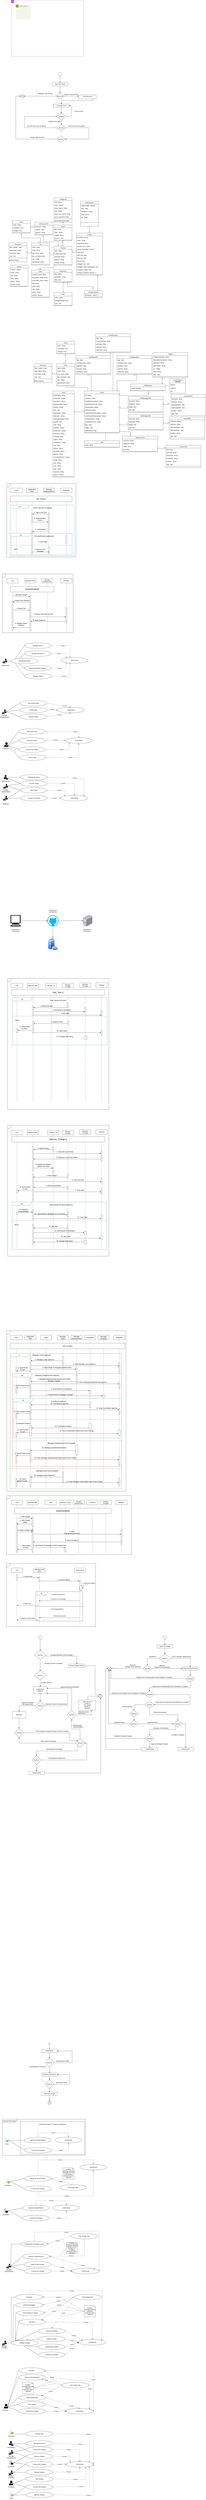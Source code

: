 <mxfile version="24.2.8" type="github">
  <diagram name="Page-1" id="XPWBldzVZ3_sg0biQuVv">
    <mxGraphModel dx="1259" dy="21555" grid="1" gridSize="10" guides="1" tooltips="1" connect="1" arrows="1" fold="1" page="1" pageScale="1" pageWidth="850" pageHeight="1100" math="0" shadow="0">
      <root>
        <mxCell id="0" />
        <mxCell id="1" parent="0" />
        <mxCell id="oYMbbRIehVRVS4V03t9j-289" value="" style="verticalLabelPosition=bottom;verticalAlign=top;html=1;shape=mxgraph.basic.rect;fillColor2=none;strokeWidth=1;size=20;indent=5;" parent="1" vertex="1">
          <mxGeometry x="200" y="-1620" width="570" height="290" as="geometry" />
        </mxCell>
        <mxCell id="AIyhHVRQRcBTdbYzzXI3-16" value="Manage changes" style="ellipse;whiteSpace=wrap;html=1;" parent="1" vertex="1">
          <mxGeometry x="120" y="315" width="240" height="50" as="geometry" />
        </mxCell>
        <mxCell id="AIyhHVRQRcBTdbYzzXI3-17" value="" style="endArrow=none;html=1;rounded=0;entryX=0;entryY=0.5;entryDx=0;entryDy=0;exitX=0.96;exitY=0.5;exitDx=0;exitDy=0;exitPerimeter=0;" parent="1" source="oYMbbRIehVRVS4V03t9j-62" target="AIyhHVRQRcBTdbYzzXI3-16" edge="1">
          <mxGeometry width="50" height="50" relative="1" as="geometry">
            <mxPoint x="79.75" y="340" as="sourcePoint" />
            <mxPoint x="220" y="270" as="targetPoint" />
          </mxGeometry>
        </mxCell>
        <mxCell id="oYMbbRIehVRVS4V03t9j-10" value="Authenticate" style="ellipse;whiteSpace=wrap;html=1;" parent="1" vertex="1">
          <mxGeometry x="720" y="310" width="240" height="50" as="geometry" />
        </mxCell>
        <mxCell id="oYMbbRIehVRVS4V03t9j-37" value="Approve change" style="ellipse;whiteSpace=wrap;html=1;" parent="1" vertex="1">
          <mxGeometry x="360" y="280" width="240" height="50" as="geometry" />
        </mxCell>
        <mxCell id="oYMbbRIehVRVS4V03t9j-39" value="" style="endArrow=none;html=1;rounded=0;entryX=0;entryY=0.5;entryDx=0;entryDy=0;exitX=0;exitY=0;exitDx=0;exitDy=0;" parent="1" source="AIyhHVRQRcBTdbYzzXI3-16" target="oYMbbRIehVRVS4V03t9j-37" edge="1">
          <mxGeometry width="50" height="50" relative="1" as="geometry">
            <mxPoint x="160" y="330" as="sourcePoint" />
            <mxPoint x="140" y="350" as="targetPoint" />
          </mxGeometry>
        </mxCell>
        <mxCell id="oYMbbRIehVRVS4V03t9j-40" value="Implementing change" style="ellipse;whiteSpace=wrap;html=1;" parent="1" vertex="1">
          <mxGeometry x="360" y="350" width="240" height="50" as="geometry" />
        </mxCell>
        <mxCell id="oYMbbRIehVRVS4V03t9j-41" value="" style="endArrow=none;html=1;rounded=0;entryX=0;entryY=0.5;entryDx=0;entryDy=0;exitX=0.5;exitY=1;exitDx=0;exitDy=0;" parent="1" source="AIyhHVRQRcBTdbYzzXI3-16" target="oYMbbRIehVRVS4V03t9j-40" edge="1">
          <mxGeometry width="50" height="50" relative="1" as="geometry">
            <mxPoint x="250" y="385" as="sourcePoint" />
            <mxPoint x="370" y="65" as="targetPoint" />
          </mxGeometry>
        </mxCell>
        <mxCell id="oYMbbRIehVRVS4V03t9j-62" value="" style="sketch=0;pointerEvents=1;shadow=0;dashed=0;html=1;strokeColor=none;labelPosition=center;verticalLabelPosition=bottom;verticalAlign=top;align=center;fillColor=#000000;shape=mxgraph.mscae.intune.user_management" parent="1" vertex="1">
          <mxGeometry x="39" y="320" width="40" height="40" as="geometry" />
        </mxCell>
        <mxCell id="oYMbbRIehVRVS4V03t9j-63" value="Manager (Change)" style="text;html=1;strokeColor=none;fillColor=none;align=center;verticalAlign=middle;whiteSpace=wrap;rounded=0;" parent="1" vertex="1">
          <mxGeometry x="30" y="360" width="60" height="30" as="geometry" />
        </mxCell>
        <mxCell id="oYMbbRIehVRVS4V03t9j-65" value="Add Documentation" style="ellipse;whiteSpace=wrap;html=1;" parent="1" vertex="1">
          <mxGeometry x="360" y="210" width="240" height="50" as="geometry" />
        </mxCell>
        <mxCell id="oYMbbRIehVRVS4V03t9j-66" value="Add tasks" style="ellipse;whiteSpace=wrap;html=1;" parent="1" vertex="1">
          <mxGeometry x="185" y="130" width="240" height="50" as="geometry" />
        </mxCell>
        <mxCell id="oYMbbRIehVRVS4V03t9j-67" value="Test tasks" style="ellipse;whiteSpace=wrap;html=1;" parent="1" vertex="1">
          <mxGeometry x="160" y="-90" width="240" height="50" as="geometry" />
        </mxCell>
        <mxCell id="oYMbbRIehVRVS4V03t9j-68" value="Get Change Type" style="ellipse;whiteSpace=wrap;html=1;" parent="1" vertex="1">
          <mxGeometry x="680" y="-90" width="240" height="50" as="geometry" />
        </mxCell>
        <mxCell id="oYMbbRIehVRVS4V03t9j-69" value="Include" style="endArrow=open;endSize=12;dashed=1;html=1;rounded=0;exitX=1;exitY=0.5;exitDx=0;exitDy=0;entryX=0;entryY=0.5;entryDx=0;entryDy=0;" parent="1" source="oYMbbRIehVRVS4V03t9j-40" target="oYMbbRIehVRVS4V03t9j-10" edge="1">
          <mxGeometry width="160" relative="1" as="geometry">
            <mxPoint x="590" y="160" as="sourcePoint" />
            <mxPoint x="750" y="160" as="targetPoint" />
          </mxGeometry>
        </mxCell>
        <mxCell id="oYMbbRIehVRVS4V03t9j-70" value="" style="endArrow=none;html=1;rounded=0;entryX=0;entryY=0.5;entryDx=0;entryDy=0;exitX=0;exitY=0;exitDx=0;exitDy=0;" parent="1" source="AIyhHVRQRcBTdbYzzXI3-16" target="oYMbbRIehVRVS4V03t9j-65" edge="1">
          <mxGeometry width="50" height="50" relative="1" as="geometry">
            <mxPoint x="165" y="332" as="sourcePoint" />
            <mxPoint x="370" y="305" as="targetPoint" />
          </mxGeometry>
        </mxCell>
        <mxCell id="oYMbbRIehVRVS4V03t9j-71" value="" style="endArrow=none;html=1;rounded=0;entryX=0;entryY=0.5;entryDx=0;entryDy=0;exitX=0;exitY=0;exitDx=0;exitDy=0;" parent="1" source="AIyhHVRQRcBTdbYzzXI3-16" target="oYMbbRIehVRVS4V03t9j-66" edge="1">
          <mxGeometry width="50" height="50" relative="1" as="geometry">
            <mxPoint x="165" y="332" as="sourcePoint" />
            <mxPoint x="370" y="245" as="targetPoint" />
          </mxGeometry>
        </mxCell>
        <mxCell id="oYMbbRIehVRVS4V03t9j-72" value="" style="endArrow=none;html=1;rounded=0;entryX=0;entryY=0.5;entryDx=0;entryDy=0;exitX=0;exitY=0.5;exitDx=0;exitDy=0;" parent="1" source="AIyhHVRQRcBTdbYzzXI3-16" target="oYMbbRIehVRVS4V03t9j-67" edge="1">
          <mxGeometry width="50" height="50" relative="1" as="geometry">
            <mxPoint x="165" y="332" as="sourcePoint" />
            <mxPoint x="370" y="185" as="targetPoint" />
            <Array as="points">
              <mxPoint x="120" y="-65" />
            </Array>
          </mxGeometry>
        </mxCell>
        <mxCell id="oYMbbRIehVRVS4V03t9j-73" value="Include" style="endArrow=open;endSize=12;dashed=1;html=1;rounded=0;exitX=1;exitY=0.5;exitDx=0;exitDy=0;entryX=0;entryY=0.5;entryDx=0;entryDy=0;" parent="1" source="oYMbbRIehVRVS4V03t9j-37" target="oYMbbRIehVRVS4V03t9j-10" edge="1">
          <mxGeometry width="160" relative="1" as="geometry">
            <mxPoint x="610" y="395" as="sourcePoint" />
            <mxPoint x="730" y="350" as="targetPoint" />
          </mxGeometry>
        </mxCell>
        <mxCell id="oYMbbRIehVRVS4V03t9j-74" value="Include" style="endArrow=open;endSize=12;dashed=1;html=1;rounded=0;exitX=1;exitY=0.5;exitDx=0;exitDy=0;entryX=0;entryY=0;entryDx=0;entryDy=0;" parent="1" source="oYMbbRIehVRVS4V03t9j-65" target="oYMbbRIehVRVS4V03t9j-10" edge="1">
          <mxGeometry width="160" relative="1" as="geometry">
            <mxPoint x="610" y="305" as="sourcePoint" />
            <mxPoint x="730" y="350" as="targetPoint" />
          </mxGeometry>
        </mxCell>
        <mxCell id="oYMbbRIehVRVS4V03t9j-75" value="Include" style="endArrow=open;endSize=12;dashed=1;html=1;rounded=0;exitX=1;exitY=0.5;exitDx=0;exitDy=0;entryX=0.5;entryY=0;entryDx=0;entryDy=0;" parent="1" source="oYMbbRIehVRVS4V03t9j-66" target="oYMbbRIehVRVS4V03t9j-10" edge="1">
          <mxGeometry x="0.261" y="1" width="160" relative="1" as="geometry">
            <mxPoint x="610" y="245" as="sourcePoint" />
            <mxPoint x="765" y="332" as="targetPoint" />
            <Array as="points">
              <mxPoint x="840" y="160" />
            </Array>
            <mxPoint as="offset" />
          </mxGeometry>
        </mxCell>
        <mxCell id="oYMbbRIehVRVS4V03t9j-76" value="Include" style="endArrow=open;endSize=12;dashed=1;html=1;rounded=0;exitX=0.5;exitY=0;exitDx=0;exitDy=0;entryX=1;entryY=0;entryDx=0;entryDy=0;" parent="1" source="oYMbbRIehVRVS4V03t9j-67" target="oYMbbRIehVRVS4V03t9j-10" edge="1">
          <mxGeometry x="-0.274" width="160" relative="1" as="geometry">
            <mxPoint x="610" y="185" as="sourcePoint" />
            <mxPoint x="765" y="332" as="targetPoint" />
            <Array as="points">
              <mxPoint x="280" y="-120" />
              <mxPoint x="930" y="-120" />
            </Array>
            <mxPoint as="offset" />
          </mxGeometry>
        </mxCell>
        <mxCell id="oYMbbRIehVRVS4V03t9j-77" value="Extend" style="endArrow=open;endSize=12;dashed=1;html=1;rounded=0;exitX=0;exitY=0.5;exitDx=0;exitDy=0;entryX=1;entryY=0.5;entryDx=0;entryDy=0;" parent="1" source="oYMbbRIehVRVS4V03t9j-68" target="oYMbbRIehVRVS4V03t9j-165" edge="1">
          <mxGeometry width="160" relative="1" as="geometry">
            <mxPoint x="730" y="225" as="sourcePoint" />
            <mxPoint x="765" y="332" as="targetPoint" />
          </mxGeometry>
        </mxCell>
        <mxCell id="oYMbbRIehVRVS4V03t9j-78" value="Extend" style="endArrow=open;endSize=12;dashed=1;html=1;rounded=0;exitX=0;exitY=0.5;exitDx=0;exitDy=0;entryX=1;entryY=0;entryDx=0;entryDy=0;" parent="1" source="oYMbbRIehVRVS4V03t9j-68" target="oYMbbRIehVRVS4V03t9j-66" edge="1">
          <mxGeometry x="0.24" y="-1" width="160" relative="1" as="geometry">
            <mxPoint x="670" y="95" as="sourcePoint" />
            <mxPoint x="439" y="178" as="targetPoint" />
            <mxPoint as="offset" />
          </mxGeometry>
        </mxCell>
        <mxCell id="oYMbbRIehVRVS4V03t9j-79" value="Extend" style="endArrow=open;endSize=12;dashed=1;html=1;rounded=0;exitX=0;exitY=0.5;exitDx=0;exitDy=0;entryX=1;entryY=0.5;entryDx=0;entryDy=0;" parent="1" source="oYMbbRIehVRVS4V03t9j-68" target="oYMbbRIehVRVS4V03t9j-67" edge="1">
          <mxGeometry width="160" relative="1" as="geometry">
            <mxPoint x="680" y="105" as="sourcePoint" />
            <mxPoint x="490" y="220" as="targetPoint" />
          </mxGeometry>
        </mxCell>
        <mxCell id="oYMbbRIehVRVS4V03t9j-80" value="condition : {Change selected Software} Extension point: selection" style="whiteSpace=wrap;html=1;shape=mxgraph.basic.document" parent="1" vertex="1">
          <mxGeometry x="770" y="10" width="100" height="100" as="geometry" />
        </mxCell>
        <mxCell id="oYMbbRIehVRVS4V03t9j-81" value="" style="endArrow=none;dashed=1;html=1;rounded=0;entryX=0;entryY=0.5;entryDx=0;entryDy=0;entryPerimeter=0;" parent="1" target="oYMbbRIehVRVS4V03t9j-80" edge="1">
          <mxGeometry width="50" height="50" relative="1" as="geometry">
            <mxPoint x="540" as="sourcePoint" />
            <mxPoint x="570" y="-40" as="targetPoint" />
          </mxGeometry>
        </mxCell>
        <mxCell id="oYMbbRIehVRVS4V03t9j-82" value="" style="endArrow=none;dashed=1;html=1;rounded=0;entryX=0;entryY=0.5;entryDx=0;entryDy=0;entryPerimeter=0;" parent="1" target="oYMbbRIehVRVS4V03t9j-80" edge="1">
          <mxGeometry width="50" height="50" relative="1" as="geometry">
            <mxPoint x="560" y="110" as="sourcePoint" />
            <mxPoint x="800" y="20" as="targetPoint" />
          </mxGeometry>
        </mxCell>
        <mxCell id="oYMbbRIehVRVS4V03t9j-83" value="" style="endArrow=none;dashed=1;html=1;rounded=0;entryX=0;entryY=0.5;entryDx=0;entryDy=0;entryPerimeter=0;" parent="1" target="oYMbbRIehVRVS4V03t9j-80" edge="1">
          <mxGeometry width="50" height="50" relative="1" as="geometry">
            <mxPoint x="560" y="-60" as="sourcePoint" />
            <mxPoint x="760" y="50" as="targetPoint" />
          </mxGeometry>
        </mxCell>
        <mxCell id="oYMbbRIehVRVS4V03t9j-107" value="" style="sketch=0;pointerEvents=1;shadow=0;dashed=0;html=1;strokeColor=none;fillColor=#000000;labelPosition=center;verticalLabelPosition=bottom;verticalAlign=top;outlineConnect=0;align=center;shape=mxgraph.office.users.tenant_admin;" parent="1" vertex="1">
          <mxGeometry x="101.2" y="1210" width="38.5" height="40" as="geometry" />
        </mxCell>
        <mxCell id="oYMbbRIehVRVS4V03t9j-108" value="" style="sketch=0;pointerEvents=1;shadow=0;dashed=0;html=1;strokeColor=none;labelPosition=center;verticalLabelPosition=bottom;verticalAlign=top;align=center;fillColor=#000000;shape=mxgraph.mscae.intune.user_management" parent="1" vertex="1">
          <mxGeometry x="98" y="1290" width="40" height="40" as="geometry" />
        </mxCell>
        <mxCell id="oYMbbRIehVRVS4V03t9j-109" value="" style="sketch=0;aspect=fixed;pointerEvents=1;shadow=0;dashed=0;html=1;strokeColor=none;labelPosition=center;verticalLabelPosition=bottom;verticalAlign=top;align=center;fillColor=#000000;shape=mxgraph.azure.user" parent="1" vertex="1">
          <mxGeometry x="99.2" y="1560" width="37.6" height="40" as="geometry" />
        </mxCell>
        <mxCell id="oYMbbRIehVRVS4V03t9j-110" value="Employee" style="text;html=1;strokeColor=none;fillColor=none;align=center;verticalAlign=middle;whiteSpace=wrap;rounded=0;" parent="1" vertex="1">
          <mxGeometry x="91.2" y="1600" width="60" height="30" as="geometry" />
        </mxCell>
        <mxCell id="oYMbbRIehVRVS4V03t9j-111" value="Manager (Departmental)&lt;span id=&quot;docs-internal-guid-f4431b39-7fff-cfa4-a716-81f54698d911&quot;&gt;&lt;/span&gt;" style="text;html=1;strokeColor=none;fillColor=none;align=center;verticalAlign=middle;whiteSpace=wrap;rounded=0;" parent="1" vertex="1">
          <mxGeometry x="91.2" y="1335" width="60" height="30" as="geometry" />
        </mxCell>
        <mxCell id="oYMbbRIehVRVS4V03t9j-112" value="Administrator" style="text;html=1;strokeColor=none;fillColor=none;align=center;verticalAlign=middle;whiteSpace=wrap;rounded=0;" parent="1" vertex="1">
          <mxGeometry x="89.95" y="1250" width="61" height="30" as="geometry" />
        </mxCell>
        <mxCell id="oYMbbRIehVRVS4V03t9j-113" value="" style="sketch=0;pointerEvents=1;shadow=0;dashed=0;html=1;strokeColor=none;labelPosition=center;verticalLabelPosition=bottom;verticalAlign=top;align=center;fillColor=#000000;shape=mxgraph.mscae.intune.user_management" parent="1" vertex="1">
          <mxGeometry x="97" y="1470" width="40" height="40" as="geometry" />
        </mxCell>
        <mxCell id="oYMbbRIehVRVS4V03t9j-114" value="Manager (Change)" style="text;html=1;strokeColor=none;fillColor=none;align=center;verticalAlign=middle;whiteSpace=wrap;rounded=0;" parent="1" vertex="1">
          <mxGeometry x="88" y="1510" width="60" height="30" as="geometry" />
        </mxCell>
        <mxCell id="oYMbbRIehVRVS4V03t9j-115" value="" style="points=[[0.35,0,0],[0.98,0.51,0],[1,0.71,0],[0.67,1,0],[0,0.795,0],[0,0.65,0]];verticalLabelPosition=bottom;sketch=0;html=1;verticalAlign=top;aspect=fixed;align=center;pointerEvents=1;shape=mxgraph.cisco19.user;fillColor=#000000;strokeColor=none;" parent="1" vertex="1">
          <mxGeometry x="99.95" y="1380" width="40" height="40" as="geometry" />
        </mxCell>
        <mxCell id="oYMbbRIehVRVS4V03t9j-116" value="Coordinator" style="text;html=1;strokeColor=none;fillColor=none;align=center;verticalAlign=middle;whiteSpace=wrap;rounded=0;" parent="1" vertex="1">
          <mxGeometry x="89.95" y="1420" width="60" height="30" as="geometry" />
        </mxCell>
        <mxCell id="oYMbbRIehVRVS4V03t9j-117" value="" style="points=[[0.35,0,0],[0.98,0.51,0],[1,0.71,0],[0.67,1,0],[0,0.795,0],[0,0.65,0]];verticalLabelPosition=bottom;sketch=0;html=1;verticalAlign=top;aspect=fixed;align=center;pointerEvents=1;shape=mxgraph.cisco19.user;fillColor=#7EA6E0;strokeColor=none;" parent="1" vertex="1">
          <mxGeometry x="101.2" y="1660" width="40" height="40" as="geometry" />
        </mxCell>
        <mxCell id="oYMbbRIehVRVS4V03t9j-118" value="Client" style="text;html=1;strokeColor=none;fillColor=none;align=center;verticalAlign=middle;whiteSpace=wrap;rounded=0;" parent="1" vertex="1">
          <mxGeometry x="91.2" y="1700" width="60" height="30" as="geometry" />
        </mxCell>
        <mxCell id="oYMbbRIehVRVS4V03t9j-119" value="Manage the project" style="ellipse;whiteSpace=wrap;html=1;" parent="1" vertex="1">
          <mxGeometry x="249.7" y="1205" width="240" height="50" as="geometry" />
        </mxCell>
        <mxCell id="oYMbbRIehVRVS4V03t9j-120" value="" style="endArrow=none;html=1;rounded=0;entryX=0;entryY=0.5;entryDx=0;entryDy=0;" parent="1" source="oYMbbRIehVRVS4V03t9j-107" target="oYMbbRIehVRVS4V03t9j-119" edge="1">
          <mxGeometry width="50" height="50" relative="1" as="geometry">
            <mxPoint x="189.7" y="1370" as="sourcePoint" />
            <mxPoint x="239.7" y="1320" as="targetPoint" />
          </mxGeometry>
        </mxCell>
        <mxCell id="oYMbbRIehVRVS4V03t9j-121" value="Approve changes" style="ellipse;whiteSpace=wrap;html=1;" parent="1" vertex="1">
          <mxGeometry x="249.7" y="1320" width="240" height="50" as="geometry" />
        </mxCell>
        <mxCell id="oYMbbRIehVRVS4V03t9j-122" value="Manage changes" style="ellipse;whiteSpace=wrap;html=1;" parent="1" vertex="1">
          <mxGeometry x="249.7" y="1460" width="240" height="50" as="geometry" />
        </mxCell>
        <mxCell id="oYMbbRIehVRVS4V03t9j-123" value="Add changes" style="ellipse;whiteSpace=wrap;html=1;" parent="1" vertex="1">
          <mxGeometry x="249.7" y="1520" width="240" height="50" as="geometry" />
        </mxCell>
        <mxCell id="oYMbbRIehVRVS4V03t9j-124" value="" style="endArrow=none;html=1;rounded=0;exitX=0.96;exitY=0.5;exitDx=0;exitDy=0;entryX=0;entryY=0.5;entryDx=0;entryDy=0;exitPerimeter=0;" parent="1" source="oYMbbRIehVRVS4V03t9j-108" target="oYMbbRIehVRVS4V03t9j-121" edge="1">
          <mxGeometry width="50" height="50" relative="1" as="geometry">
            <mxPoint x="209.7" y="1370" as="sourcePoint" />
            <mxPoint x="318.7" y="1325" as="targetPoint" />
          </mxGeometry>
        </mxCell>
        <mxCell id="oYMbbRIehVRVS4V03t9j-125" value="Counslut the changes" style="ellipse;whiteSpace=wrap;html=1;" parent="1" vertex="1">
          <mxGeometry x="249.7" y="1260" width="240" height="50" as="geometry" />
        </mxCell>
        <mxCell id="oYMbbRIehVRVS4V03t9j-126" value="" style="endArrow=none;html=1;rounded=0;entryX=0;entryY=0.5;entryDx=0;entryDy=0;" parent="1" source="oYMbbRIehVRVS4V03t9j-107" target="oYMbbRIehVRVS4V03t9j-125" edge="1">
          <mxGeometry width="50" height="50" relative="1" as="geometry">
            <mxPoint x="160.7" y="1260" as="sourcePoint" />
            <mxPoint x="269.7" y="1215" as="targetPoint" />
          </mxGeometry>
        </mxCell>
        <mxCell id="oYMbbRIehVRVS4V03t9j-127" value="" style="endArrow=none;html=1;rounded=0;exitX=0.79;exitY=0.39;exitDx=0;exitDy=0;entryX=0;entryY=0.5;entryDx=0;entryDy=0;exitPerimeter=0;" parent="1" source="oYMbbRIehVRVS4V03t9j-108" target="oYMbbRIehVRVS4V03t9j-125" edge="1">
          <mxGeometry width="50" height="50" relative="1" as="geometry">
            <mxPoint x="170.7" y="1270" as="sourcePoint" />
            <mxPoint x="279.7" y="1225" as="targetPoint" />
          </mxGeometry>
        </mxCell>
        <mxCell id="oYMbbRIehVRVS4V03t9j-128" value="Counslut the changes" style="ellipse;whiteSpace=wrap;html=1;" parent="1" vertex="1">
          <mxGeometry x="249.7" y="1390" width="240" height="50" as="geometry" />
        </mxCell>
        <mxCell id="oYMbbRIehVRVS4V03t9j-129" value="" style="endArrow=none;html=1;rounded=0;exitX=0.96;exitY=0.5;exitDx=0;exitDy=0;entryX=0;entryY=0.5;entryDx=0;entryDy=0;exitPerimeter=0;" parent="1" source="oYMbbRIehVRVS4V03t9j-113" target="oYMbbRIehVRVS4V03t9j-122" edge="1">
          <mxGeometry width="50" height="50" relative="1" as="geometry">
            <mxPoint x="145.7" y="1435" as="sourcePoint" />
            <mxPoint x="269.7" y="1430" as="targetPoint" />
          </mxGeometry>
        </mxCell>
        <mxCell id="oYMbbRIehVRVS4V03t9j-130" value="" style="endArrow=none;html=1;rounded=0;exitX=0.96;exitY=0.5;exitDx=0;exitDy=0;entryX=0;entryY=0.5;entryDx=0;entryDy=0;exitPerimeter=0;" parent="1" source="oYMbbRIehVRVS4V03t9j-113" target="oYMbbRIehVRVS4V03t9j-128" edge="1">
          <mxGeometry width="50" height="50" relative="1" as="geometry">
            <mxPoint x="146.7" y="1560" as="sourcePoint" />
            <mxPoint x="269.7" y="1595" as="targetPoint" />
          </mxGeometry>
        </mxCell>
        <mxCell id="oYMbbRIehVRVS4V03t9j-131" value="" style="endArrow=none;html=1;rounded=0;exitX=0.87;exitY=0.65;exitDx=0;exitDy=0;exitPerimeter=0;entryX=0;entryY=0.5;entryDx=0;entryDy=0;" parent="1" source="oYMbbRIehVRVS4V03t9j-109" target="oYMbbRIehVRVS4V03t9j-135" edge="1">
          <mxGeometry width="50" height="50" relative="1" as="geometry">
            <mxPoint x="145.7" y="1490" as="sourcePoint" />
            <mxPoint x="269.7" y="1550" as="targetPoint" />
          </mxGeometry>
        </mxCell>
        <mxCell id="oYMbbRIehVRVS4V03t9j-132" value="" style="endArrow=none;html=1;rounded=0;exitX=0.87;exitY=0.65;exitDx=0;exitDy=0;exitPerimeter=0;entryX=0;entryY=0.5;entryDx=0;entryDy=0;" parent="1" source="oYMbbRIehVRVS4V03t9j-109" target="oYMbbRIehVRVS4V03t9j-123" edge="1">
          <mxGeometry width="50" height="50" relative="1" as="geometry">
            <mxPoint x="141.7" y="1596" as="sourcePoint" />
            <mxPoint x="259.7" y="1565" as="targetPoint" />
          </mxGeometry>
        </mxCell>
        <mxCell id="oYMbbRIehVRVS4V03t9j-133" value="" style="endArrow=none;html=1;rounded=0;exitX=0.98;exitY=0.51;exitDx=0;exitDy=0;entryX=0;entryY=0.5;entryDx=0;entryDy=0;exitPerimeter=0;" parent="1" source="oYMbbRIehVRVS4V03t9j-115" target="oYMbbRIehVRVS4V03t9j-128" edge="1">
          <mxGeometry width="50" height="50" relative="1" as="geometry">
            <mxPoint x="145.7" y="1500" as="sourcePoint" />
            <mxPoint x="259.7" y="1425" as="targetPoint" />
          </mxGeometry>
        </mxCell>
        <mxCell id="oYMbbRIehVRVS4V03t9j-134" value="" style="endArrow=none;html=1;rounded=0;exitX=0.98;exitY=0.51;exitDx=0;exitDy=0;entryX=0;entryY=0.5;entryDx=0;entryDy=0;exitPerimeter=0;" parent="1" source="oYMbbRIehVRVS4V03t9j-115" target="oYMbbRIehVRVS4V03t9j-121" edge="1">
          <mxGeometry width="50" height="50" relative="1" as="geometry">
            <mxPoint x="148.7" y="1410" as="sourcePoint" />
            <mxPoint x="259.7" y="1425" as="targetPoint" />
          </mxGeometry>
        </mxCell>
        <mxCell id="oYMbbRIehVRVS4V03t9j-135" value="Counslut the changes" style="ellipse;whiteSpace=wrap;html=1;" parent="1" vertex="1">
          <mxGeometry x="249.7" y="1590" width="240" height="50" as="geometry" />
        </mxCell>
        <mxCell id="oYMbbRIehVRVS4V03t9j-136" value="" style="endArrow=none;html=1;rounded=0;exitX=1;exitY=0.71;exitDx=0;exitDy=0;exitPerimeter=0;entryX=0;entryY=0.5;entryDx=0;entryDy=0;" parent="1" source="oYMbbRIehVRVS4V03t9j-117" target="oYMbbRIehVRVS4V03t9j-135" edge="1">
          <mxGeometry width="50" height="50" relative="1" as="geometry">
            <mxPoint x="141.7" y="1596" as="sourcePoint" />
            <mxPoint x="259.7" y="1625" as="targetPoint" />
          </mxGeometry>
        </mxCell>
        <mxCell id="oYMbbRIehVRVS4V03t9j-137" value="Approve changes" style="ellipse;whiteSpace=wrap;html=1;" parent="1" vertex="1">
          <mxGeometry x="249.7" y="1660" width="240" height="50" as="geometry" />
        </mxCell>
        <mxCell id="oYMbbRIehVRVS4V03t9j-138" value="" style="endArrow=none;html=1;rounded=0;exitX=1;exitY=0.71;exitDx=0;exitDy=0;exitPerimeter=0;entryX=0;entryY=0.5;entryDx=0;entryDy=0;" parent="1" source="oYMbbRIehVRVS4V03t9j-117" target="oYMbbRIehVRVS4V03t9j-137" edge="1">
          <mxGeometry width="50" height="50" relative="1" as="geometry">
            <mxPoint x="151.7" y="1698" as="sourcePoint" />
            <mxPoint x="259.7" y="1625" as="targetPoint" />
          </mxGeometry>
        </mxCell>
        <mxCell id="oYMbbRIehVRVS4V03t9j-139" value="Authenticate" style="ellipse;whiteSpace=wrap;html=1;" parent="1" vertex="1">
          <mxGeometry x="609.7" y="1390" width="240" height="50" as="geometry" />
        </mxCell>
        <mxCell id="oYMbbRIehVRVS4V03t9j-140" value="Include" style="endArrow=open;endSize=12;dashed=1;html=1;rounded=0;exitX=1;exitY=0.5;exitDx=0;exitDy=0;entryX=1;entryY=0.5;entryDx=0;entryDy=0;" parent="1" source="oYMbbRIehVRVS4V03t9j-150" target="oYMbbRIehVRVS4V03t9j-139" edge="1">
          <mxGeometry width="160" relative="1" as="geometry">
            <mxPoint x="539.7" y="1250" as="sourcePoint" />
            <mxPoint x="549.7" y="1475" as="targetPoint" />
            <Array as="points">
              <mxPoint x="849.7" y="1150" />
            </Array>
          </mxGeometry>
        </mxCell>
        <mxCell id="oYMbbRIehVRVS4V03t9j-141" value="Include" style="endArrow=open;endSize=12;dashed=1;html=1;rounded=0;exitX=1;exitY=0.5;exitDx=0;exitDy=0;entryX=0.5;entryY=0;entryDx=0;entryDy=0;" parent="1" source="oYMbbRIehVRVS4V03t9j-125" target="oYMbbRIehVRVS4V03t9j-139" edge="1">
          <mxGeometry x="-0.192" width="160" relative="1" as="geometry">
            <mxPoint x="499.7" y="1240" as="sourcePoint" />
            <mxPoint x="679.7" y="1350" as="targetPoint" />
            <Array as="points">
              <mxPoint x="729.7" y="1285" />
            </Array>
            <mxPoint as="offset" />
          </mxGeometry>
        </mxCell>
        <mxCell id="oYMbbRIehVRVS4V03t9j-142" value="Include" style="endArrow=open;endSize=12;dashed=1;html=1;rounded=0;exitX=1;exitY=0.5;exitDx=0;exitDy=0;entryX=0;entryY=0;entryDx=0;entryDy=0;" parent="1" source="oYMbbRIehVRVS4V03t9j-121" target="oYMbbRIehVRVS4V03t9j-139" edge="1">
          <mxGeometry width="160" relative="1" as="geometry">
            <mxPoint x="499.7" y="1295" as="sourcePoint" />
            <mxPoint x="669.7" y="1365" as="targetPoint" />
            <Array as="points">
              <mxPoint x="644.7" y="1345" />
            </Array>
          </mxGeometry>
        </mxCell>
        <mxCell id="oYMbbRIehVRVS4V03t9j-143" value="Include" style="endArrow=open;endSize=12;dashed=1;html=1;rounded=0;exitX=1;exitY=0.5;exitDx=0;exitDy=0;entryX=0;entryY=0.5;entryDx=0;entryDy=0;" parent="1" source="oYMbbRIehVRVS4V03t9j-128" target="oYMbbRIehVRVS4V03t9j-139" edge="1">
          <mxGeometry width="160" relative="1" as="geometry">
            <mxPoint x="499.7" y="1355" as="sourcePoint" />
            <mxPoint x="669.7" y="1420" as="targetPoint" />
          </mxGeometry>
        </mxCell>
        <mxCell id="oYMbbRIehVRVS4V03t9j-144" value="Include" style="endArrow=open;endSize=12;dashed=1;html=1;rounded=0;exitX=1;exitY=0.5;exitDx=0;exitDy=0;entryX=0.5;entryY=1;entryDx=0;entryDy=0;" parent="1" source="oYMbbRIehVRVS4V03t9j-122" target="oYMbbRIehVRVS4V03t9j-139" edge="1">
          <mxGeometry width="160" relative="1" as="geometry">
            <mxPoint x="509.7" y="1365" as="sourcePoint" />
            <mxPoint x="679.7" y="1375" as="targetPoint" />
            <Array as="points">
              <mxPoint x="729.7" y="1480" />
            </Array>
          </mxGeometry>
        </mxCell>
        <mxCell id="oYMbbRIehVRVS4V03t9j-145" value="Include" style="endArrow=open;endSize=12;dashed=1;html=1;rounded=0;exitX=1;exitY=0.5;exitDx=0;exitDy=0;entryX=1;entryY=0.5;entryDx=0;entryDy=0;" parent="1" source="oYMbbRIehVRVS4V03t9j-137" target="oYMbbRIehVRVS4V03t9j-139" edge="1">
          <mxGeometry width="160" relative="1" as="geometry">
            <mxPoint x="519.7" y="1375" as="sourcePoint" />
            <mxPoint x="689.7" y="1380" as="targetPoint" />
            <Array as="points">
              <mxPoint x="849.7" y="1690" />
            </Array>
          </mxGeometry>
        </mxCell>
        <mxCell id="oYMbbRIehVRVS4V03t9j-146" value="Include" style="endArrow=open;endSize=12;dashed=1;html=1;rounded=0;exitX=1;exitY=0.5;exitDx=0;exitDy=0;entryX=1;entryY=1;entryDx=0;entryDy=0;" parent="1" source="oYMbbRIehVRVS4V03t9j-135" target="oYMbbRIehVRVS4V03t9j-139" edge="1">
          <mxGeometry width="160" relative="1" as="geometry">
            <mxPoint x="519.7" y="1730" as="sourcePoint" />
            <mxPoint x="724.847" y="1437.678" as="targetPoint" />
            <Array as="points">
              <mxPoint x="814.7" y="1610" />
            </Array>
          </mxGeometry>
        </mxCell>
        <mxCell id="oYMbbRIehVRVS4V03t9j-147" value="Include" style="endArrow=open;endSize=12;dashed=1;html=1;rounded=0;exitX=1;exitY=0.5;exitDx=0;exitDy=0;entryX=0.723;entryY=1.032;entryDx=0;entryDy=0;entryPerimeter=0;" parent="1" source="oYMbbRIehVRVS4V03t9j-123" target="oYMbbRIehVRVS4V03t9j-139" edge="1">
          <mxGeometry width="160" relative="1" as="geometry">
            <mxPoint x="499.7" y="1675" as="sourcePoint" />
            <mxPoint x="709.7" y="1405" as="targetPoint" />
            <Array as="points">
              <mxPoint x="783.7" y="1550" />
            </Array>
          </mxGeometry>
        </mxCell>
        <mxCell id="oYMbbRIehVRVS4V03t9j-148" value="" style="points=[[0.35,0,0],[0.98,0.51,0],[1,0.71,0],[0.67,1,0],[0,0.795,0],[0,0.65,0]];verticalLabelPosition=bottom;sketch=0;html=1;verticalAlign=top;aspect=fixed;align=center;pointerEvents=1;shape=mxgraph.cisco19.user;fillColor=#66CC00;strokeColor=none;" parent="1" vertex="1">
          <mxGeometry x="101.2" y="1110" width="40" height="40" as="geometry" />
        </mxCell>
        <mxCell id="oYMbbRIehVRVS4V03t9j-149" value="Developer" style="text;html=1;strokeColor=none;fillColor=none;align=center;verticalAlign=middle;whiteSpace=wrap;rounded=0;" parent="1" vertex="1">
          <mxGeometry x="91.2" y="1150" width="60" height="30" as="geometry" />
        </mxCell>
        <mxCell id="oYMbbRIehVRVS4V03t9j-150" value="Manage task" style="ellipse;whiteSpace=wrap;html=1;" parent="1" vertex="1">
          <mxGeometry x="249.7" y="1120" width="240" height="50" as="geometry" />
        </mxCell>
        <mxCell id="oYMbbRIehVRVS4V03t9j-151" value="" style="endArrow=none;html=1;rounded=0;entryX=0;entryY=0.5;entryDx=0;entryDy=0;exitX=1;exitY=0;exitDx=0;exitDy=0;" parent="1" source="oYMbbRIehVRVS4V03t9j-149" target="oYMbbRIehVRVS4V03t9j-150" edge="1">
          <mxGeometry width="50" height="50" relative="1" as="geometry">
            <mxPoint x="149.7" y="1240" as="sourcePoint" />
            <mxPoint x="259.7" y="1240" as="targetPoint" />
          </mxGeometry>
        </mxCell>
        <mxCell id="oYMbbRIehVRVS4V03t9j-152" value="Include" style="endArrow=open;endSize=12;dashed=1;html=1;rounded=0;exitX=1;exitY=0.5;exitDx=0;exitDy=0;entryX=1;entryY=0;entryDx=0;entryDy=0;" parent="1" source="oYMbbRIehVRVS4V03t9j-119" target="oYMbbRIehVRVS4V03t9j-139" edge="1">
          <mxGeometry width="160" relative="1" as="geometry">
            <mxPoint x="499.7" y="1155" as="sourcePoint" />
            <mxPoint x="859.7" y="1425" as="targetPoint" />
            <Array as="points">
              <mxPoint x="814.7" y="1240" />
            </Array>
          </mxGeometry>
        </mxCell>
        <mxCell id="oYMbbRIehVRVS4V03t9j-156" value="" style="sketch=0;aspect=fixed;pointerEvents=1;shadow=0;dashed=0;html=1;strokeColor=none;labelPosition=center;verticalLabelPosition=bottom;verticalAlign=top;align=center;fillColor=#000000;shape=mxgraph.azure.user" parent="1" vertex="1">
          <mxGeometry x="53.4" y="880" width="37.6" height="40" as="geometry" />
        </mxCell>
        <mxCell id="oYMbbRIehVRVS4V03t9j-157" value="Employee" style="text;html=1;strokeColor=none;fillColor=none;align=center;verticalAlign=middle;whiteSpace=wrap;rounded=0;" parent="1" vertex="1">
          <mxGeometry x="39.0" y="920" width="60" height="30" as="geometry" />
        </mxCell>
        <mxCell id="oYMbbRIehVRVS4V03t9j-158" value="Counslut the changes" style="ellipse;whiteSpace=wrap;html=1;" parent="1" vertex="1">
          <mxGeometry x="185.0" y="920" width="240" height="50" as="geometry" />
        </mxCell>
        <mxCell id="oYMbbRIehVRVS4V03t9j-159" value="Add changes" style="ellipse;whiteSpace=wrap;html=1;" parent="1" vertex="1">
          <mxGeometry x="185.0" y="860" width="240" height="50" as="geometry" />
        </mxCell>
        <mxCell id="oYMbbRIehVRVS4V03t9j-163" value="" style="endArrow=none;html=1;rounded=0;entryX=0;entryY=0.5;entryDx=0;entryDy=0;exitX=0.87;exitY=0.65;exitDx=0;exitDy=0;exitPerimeter=0;" parent="1" source="oYMbbRIehVRVS4V03t9j-156" target="oYMbbRIehVRVS4V03t9j-159" edge="1">
          <mxGeometry width="50" height="50" relative="1" as="geometry">
            <mxPoint x="98" y="630" as="sourcePoint" />
            <mxPoint x="141" y="630" as="targetPoint" />
          </mxGeometry>
        </mxCell>
        <mxCell id="oYMbbRIehVRVS4V03t9j-164" value="" style="endArrow=none;html=1;rounded=0;entryX=0;entryY=0.5;entryDx=0;entryDy=0;exitX=0.87;exitY=0.65;exitDx=0;exitDy=0;exitPerimeter=0;" parent="1" source="oYMbbRIehVRVS4V03t9j-156" target="oYMbbRIehVRVS4V03t9j-158" edge="1">
          <mxGeometry width="50" height="50" relative="1" as="geometry">
            <mxPoint x="96" y="916" as="sourcePoint" />
            <mxPoint x="191" y="885" as="targetPoint" />
          </mxGeometry>
        </mxCell>
        <mxCell id="oYMbbRIehVRVS4V03t9j-165" value="Add Documentation" style="ellipse;whiteSpace=wrap;html=1;" parent="1" vertex="1">
          <mxGeometry x="160" y="-20" width="240" height="50" as="geometry" />
        </mxCell>
        <mxCell id="oYMbbRIehVRVS4V03t9j-166" value="" style="endArrow=none;html=1;rounded=0;entryX=0;entryY=0.5;entryDx=0;entryDy=0;exitX=0.06;exitY=0.286;exitDx=0;exitDy=0;exitPerimeter=0;" parent="1" source="AIyhHVRQRcBTdbYzzXI3-16" target="oYMbbRIehVRVS4V03t9j-165" edge="1">
          <mxGeometry width="50" height="50" relative="1" as="geometry">
            <mxPoint x="164" y="333" as="sourcePoint" />
            <mxPoint x="170" y="-55" as="targetPoint" />
            <Array as="points">
              <mxPoint x="140" y="5" />
            </Array>
          </mxGeometry>
        </mxCell>
        <mxCell id="oYMbbRIehVRVS4V03t9j-167" value="Extend" style="endArrow=open;endSize=12;dashed=1;html=1;rounded=0;exitX=0;exitY=0.5;exitDx=0;exitDy=0;entryX=0.5;entryY=0;entryDx=0;entryDy=0;" parent="1" target="oYMbbRIehVRVS4V03t9j-65" edge="1">
          <mxGeometry width="160" relative="1" as="geometry">
            <mxPoint x="690" y="-55" as="sourcePoint" />
            <mxPoint x="434" y="158" as="targetPoint" />
          </mxGeometry>
        </mxCell>
        <mxCell id="oYMbbRIehVRVS4V03t9j-168" value="" style="endArrow=none;dashed=1;html=1;rounded=0;entryX=0;entryY=0.5;entryDx=0;entryDy=0;entryPerimeter=0;" parent="1" target="oYMbbRIehVRVS4V03t9j-80" edge="1">
          <mxGeometry width="50" height="50" relative="1" as="geometry">
            <mxPoint x="520" y="50" as="sourcePoint" />
            <mxPoint x="730" y="100" as="targetPoint" />
          </mxGeometry>
        </mxCell>
        <mxCell id="oYMbbRIehVRVS4V03t9j-169" value="Add developer to change" style="ellipse;whiteSpace=wrap;html=1;" parent="1" vertex="1">
          <mxGeometry x="170" y="50" width="240" height="50" as="geometry" />
        </mxCell>
        <mxCell id="oYMbbRIehVRVS4V03t9j-170" value="" style="endArrow=none;html=1;rounded=0;entryX=0;entryY=0.5;entryDx=0;entryDy=0;exitX=0;exitY=0;exitDx=0;exitDy=0;" parent="1" source="AIyhHVRQRcBTdbYzzXI3-16" target="oYMbbRIehVRVS4V03t9j-169" edge="1">
          <mxGeometry width="50" height="50" relative="1" as="geometry">
            <mxPoint x="144" y="339" as="sourcePoint" />
            <mxPoint x="170" y="15" as="targetPoint" />
            <Array as="points">
              <mxPoint x="160" y="75" />
            </Array>
          </mxGeometry>
        </mxCell>
        <mxCell id="oYMbbRIehVRVS4V03t9j-172" value="Extend" style="endArrow=open;endSize=12;dashed=1;html=1;rounded=0;exitX=0;exitY=0.5;exitDx=0;exitDy=0;entryX=1;entryY=0.5;entryDx=0;entryDy=0;" parent="1" source="oYMbbRIehVRVS4V03t9j-68" target="oYMbbRIehVRVS4V03t9j-169" edge="1">
          <mxGeometry width="160" relative="1" as="geometry">
            <mxPoint x="690" y="-55" as="sourcePoint" />
            <mxPoint x="410" y="15" as="targetPoint" />
          </mxGeometry>
        </mxCell>
        <mxCell id="oYMbbRIehVRVS4V03t9j-173" value="Test tasks" style="ellipse;whiteSpace=wrap;html=1;" parent="1" vertex="1">
          <mxGeometry x="185" y="560" width="230" height="50" as="geometry" />
        </mxCell>
        <mxCell id="oYMbbRIehVRVS4V03t9j-174" value="Implementing tasks" style="ellipse;whiteSpace=wrap;html=1;" parent="1" vertex="1">
          <mxGeometry x="185" y="800" width="240" height="50" as="geometry" />
        </mxCell>
        <mxCell id="oYMbbRIehVRVS4V03t9j-175" value="Approve Documentation" style="ellipse;whiteSpace=wrap;html=1;" parent="1" vertex="1">
          <mxGeometry x="185" y="620" width="240" height="50" as="geometry" />
        </mxCell>
        <mxCell id="oYMbbRIehVRVS4V03t9j-177" value="" style="endArrow=none;html=1;rounded=0;entryX=0;entryY=0.5;entryDx=0;entryDy=0;exitX=0.87;exitY=0.65;exitDx=0;exitDy=0;exitPerimeter=0;" parent="1" source="oYMbbRIehVRVS4V03t9j-156" target="oYMbbRIehVRVS4V03t9j-174" edge="1">
          <mxGeometry width="50" height="50" relative="1" as="geometry">
            <mxPoint x="96" y="916" as="sourcePoint" />
            <mxPoint x="191" y="965" as="targetPoint" />
          </mxGeometry>
        </mxCell>
        <mxCell id="oYMbbRIehVRVS4V03t9j-178" value="" style="endArrow=none;html=1;rounded=0;entryX=0;entryY=0.5;entryDx=0;entryDy=0;exitX=0.87;exitY=0.65;exitDx=0;exitDy=0;exitPerimeter=0;" parent="1" source="oYMbbRIehVRVS4V03t9j-156" target="oYMbbRIehVRVS4V03t9j-175" edge="1">
          <mxGeometry width="50" height="50" relative="1" as="geometry">
            <mxPoint x="96" y="916" as="sourcePoint" />
            <mxPoint x="191" y="805" as="targetPoint" />
          </mxGeometry>
        </mxCell>
        <mxCell id="oYMbbRIehVRVS4V03t9j-179" value="Counslut the changes" style="ellipse;whiteSpace=wrap;html=1;" parent="1" vertex="1">
          <mxGeometry x="360.0" y="420" width="240" height="50" as="geometry" />
        </mxCell>
        <mxCell id="oYMbbRIehVRVS4V03t9j-180" value="" style="endArrow=none;html=1;rounded=0;entryX=0;entryY=0.5;entryDx=0;entryDy=0;exitX=0.471;exitY=1.086;exitDx=0;exitDy=0;exitPerimeter=0;" parent="1" source="AIyhHVRQRcBTdbYzzXI3-16" target="oYMbbRIehVRVS4V03t9j-179" edge="1">
          <mxGeometry width="50" height="50" relative="1" as="geometry">
            <mxPoint x="250" y="375" as="sourcePoint" />
            <mxPoint x="370" y="395" as="targetPoint" />
          </mxGeometry>
        </mxCell>
        <mxCell id="oYMbbRIehVRVS4V03t9j-181" value="Include" style="endArrow=open;endSize=12;dashed=1;html=1;rounded=0;exitX=1;exitY=0.5;exitDx=0;exitDy=0;entryX=0;entryY=0.5;entryDx=0;entryDy=0;" parent="1" source="oYMbbRIehVRVS4V03t9j-179" target="oYMbbRIehVRVS4V03t9j-10" edge="1">
          <mxGeometry width="160" relative="1" as="geometry">
            <mxPoint x="610" y="395" as="sourcePoint" />
            <mxPoint x="730" y="345" as="targetPoint" />
          </mxGeometry>
        </mxCell>
        <mxCell id="oYMbbRIehVRVS4V03t9j-182" value="" style="endArrow=none;html=1;rounded=0;entryX=0;entryY=0.5;entryDx=0;entryDy=0;exitX=0.87;exitY=0.65;exitDx=0;exitDy=0;exitPerimeter=0;" parent="1" source="oYMbbRIehVRVS4V03t9j-156" target="oYMbbRIehVRVS4V03t9j-173" edge="1">
          <mxGeometry width="50" height="50" relative="1" as="geometry">
            <mxPoint x="96" y="916" as="sourcePoint" />
            <mxPoint x="191" y="735" as="targetPoint" />
          </mxGeometry>
        </mxCell>
        <mxCell id="oYMbbRIehVRVS4V03t9j-183" value="Authenticate" style="ellipse;whiteSpace=wrap;html=1;" parent="1" vertex="1">
          <mxGeometry x="609.7" y="920" width="240" height="50" as="geometry" />
        </mxCell>
        <mxCell id="oYMbbRIehVRVS4V03t9j-184" value="Include" style="endArrow=open;endSize=12;dashed=1;html=1;rounded=0;exitX=1;exitY=0.5;exitDx=0;exitDy=0;entryX=0;entryY=0.5;entryDx=0;entryDy=0;" parent="1" source="oYMbbRIehVRVS4V03t9j-158" target="oYMbbRIehVRVS4V03t9j-183" edge="1">
          <mxGeometry x="0.029" width="160" relative="1" as="geometry">
            <mxPoint x="530" y="1020" as="sourcePoint" />
            <mxPoint x="620" y="945" as="targetPoint" />
            <mxPoint as="offset" />
          </mxGeometry>
        </mxCell>
        <mxCell id="oYMbbRIehVRVS4V03t9j-185" value="Include" style="endArrow=open;endSize=12;dashed=1;html=1;rounded=0;entryX=0;entryY=0.5;entryDx=0;entryDy=0;exitX=1;exitY=0.5;exitDx=0;exitDy=0;" parent="1" source="oYMbbRIehVRVS4V03t9j-159" target="oYMbbRIehVRVS4V03t9j-183" edge="1">
          <mxGeometry x="0.01" y="6" width="160" relative="1" as="geometry">
            <mxPoint x="580" y="950" as="sourcePoint" />
            <mxPoint x="435" y="955" as="targetPoint" />
            <mxPoint y="1" as="offset" />
          </mxGeometry>
        </mxCell>
        <mxCell id="oYMbbRIehVRVS4V03t9j-186" value="Include" style="endArrow=open;endSize=12;dashed=1;html=1;rounded=0;entryX=0.5;entryY=0;entryDx=0;entryDy=0;exitX=1;exitY=0.5;exitDx=0;exitDy=0;" parent="1" source="oYMbbRIehVRVS4V03t9j-174" target="oYMbbRIehVRVS4V03t9j-183" edge="1">
          <mxGeometry x="0.502" y="-1" width="160" relative="1" as="geometry">
            <mxPoint x="570" y="870" as="sourcePoint" />
            <mxPoint x="435" y="895" as="targetPoint" />
            <mxPoint y="1" as="offset" />
          </mxGeometry>
        </mxCell>
        <mxCell id="oYMbbRIehVRVS4V03t9j-187" value="Include" style="endArrow=open;endSize=12;dashed=1;html=1;rounded=0;exitX=1;exitY=0.5;exitDx=0;exitDy=0;entryX=1;entryY=0;entryDx=0;entryDy=0;" parent="1" source="oYMbbRIehVRVS4V03t9j-175" target="oYMbbRIehVRVS4V03t9j-183" edge="1">
          <mxGeometry x="0.437" y="2" width="160" relative="1" as="geometry">
            <mxPoint x="655" y="937" as="sourcePoint" />
            <mxPoint x="435" y="835" as="targetPoint" />
            <Array as="points">
              <mxPoint x="815" y="680" />
            </Array>
            <mxPoint x="1" as="offset" />
          </mxGeometry>
        </mxCell>
        <mxCell id="oYMbbRIehVRVS4V03t9j-188" value="Include" style="endArrow=open;endSize=12;dashed=1;html=1;rounded=0;entryX=1;entryY=0.5;entryDx=0;entryDy=0;exitX=1;exitY=0.5;exitDx=0;exitDy=0;" parent="1" source="oYMbbRIehVRVS4V03t9j-173" target="oYMbbRIehVRVS4V03t9j-183" edge="1">
          <mxGeometry x="0.294" y="-1" width="160" relative="1" as="geometry">
            <mxPoint x="460" y="620" as="sourcePoint" />
            <mxPoint x="470" y="730" as="targetPoint" />
            <Array as="points">
              <mxPoint x="850" y="590" />
            </Array>
            <mxPoint as="offset" />
          </mxGeometry>
        </mxCell>
        <mxCell id="oYMbbRIehVRVS4V03t9j-189" value="Get Change Type" style="ellipse;whiteSpace=wrap;html=1;" parent="1" vertex="1">
          <mxGeometry x="570" y="690" width="240" height="50" as="geometry" />
        </mxCell>
        <mxCell id="oYMbbRIehVRVS4V03t9j-190" value="condition : {Change selected Software} Extension point: selection" style="whiteSpace=wrap;html=1;shape=mxgraph.basic.document" parent="1" vertex="1">
          <mxGeometry x="220" y="690" width="100" height="100" as="geometry" />
        </mxCell>
        <mxCell id="oYMbbRIehVRVS4V03t9j-192" value="" style="endArrow=none;dashed=1;html=1;rounded=0;entryX=1;entryY=0.5;entryDx=0;entryDy=0;entryPerimeter=0;" parent="1" target="oYMbbRIehVRVS4V03t9j-190" edge="1">
          <mxGeometry width="50" height="50" relative="1" as="geometry">
            <mxPoint x="500" y="750" as="sourcePoint" />
            <mxPoint x="340" y="760" as="targetPoint" />
          </mxGeometry>
        </mxCell>
        <mxCell id="oYMbbRIehVRVS4V03t9j-194" value="Extend" style="endArrow=open;endSize=12;dashed=1;html=1;rounded=0;exitX=0;exitY=0.5;exitDx=0;exitDy=0;entryX=1;entryY=0;entryDx=0;entryDy=0;" parent="1" source="oYMbbRIehVRVS4V03t9j-189" target="oYMbbRIehVRVS4V03t9j-174" edge="1">
          <mxGeometry x="0.127" y="3" width="160" relative="1" as="geometry">
            <mxPoint x="800" y="505" as="sourcePoint" />
            <mxPoint x="590" y="770" as="targetPoint" />
            <mxPoint as="offset" />
          </mxGeometry>
        </mxCell>
        <mxCell id="oYMbbRIehVRVS4V03t9j-197" value="Extend" style="endArrow=open;endSize=12;dashed=1;html=1;rounded=0;exitX=0;exitY=0.5;exitDx=0;exitDy=0;entryX=1;entryY=0.5;entryDx=0;entryDy=0;" parent="1" source="oYMbbRIehVRVS4V03t9j-189" target="oYMbbRIehVRVS4V03t9j-173" edge="1">
          <mxGeometry x="0.127" y="3" width="160" relative="1" as="geometry">
            <mxPoint x="580" y="725" as="sourcePoint" />
            <mxPoint x="400" y="817" as="targetPoint" />
            <mxPoint as="offset" />
          </mxGeometry>
        </mxCell>
        <mxCell id="oYMbbRIehVRVS4V03t9j-198" value="Extend" style="endArrow=open;endSize=12;dashed=1;html=1;rounded=0;exitX=0;exitY=0.5;exitDx=0;exitDy=0;entryX=1;entryY=1;entryDx=0;entryDy=0;" parent="1" source="oYMbbRIehVRVS4V03t9j-189" target="oYMbbRIehVRVS4V03t9j-175" edge="1">
          <mxGeometry x="0.567" y="-4" width="160" relative="1" as="geometry">
            <mxPoint x="580" y="725" as="sourcePoint" />
            <mxPoint x="425" y="595" as="targetPoint" />
            <mxPoint x="1" as="offset" />
          </mxGeometry>
        </mxCell>
        <mxCell id="oYMbbRIehVRVS4V03t9j-199" value="" style="endArrow=none;dashed=1;html=1;rounded=0;entryX=1;entryY=0.5;entryDx=0;entryDy=0;entryPerimeter=0;" parent="1" target="oYMbbRIehVRVS4V03t9j-190" edge="1">
          <mxGeometry width="50" height="50" relative="1" as="geometry">
            <mxPoint x="510" y="700" as="sourcePoint" />
            <mxPoint x="330" y="750" as="targetPoint" />
          </mxGeometry>
        </mxCell>
        <mxCell id="oYMbbRIehVRVS4V03t9j-200" value="" style="endArrow=none;dashed=1;html=1;rounded=0;entryX=1;entryY=0.5;entryDx=0;entryDy=0;entryPerimeter=0;" parent="1" target="oYMbbRIehVRVS4V03t9j-190" edge="1">
          <mxGeometry width="50" height="50" relative="1" as="geometry">
            <mxPoint x="510" y="670" as="sourcePoint" />
            <mxPoint x="330" y="750" as="targetPoint" />
          </mxGeometry>
        </mxCell>
        <mxCell id="oYMbbRIehVRVS4V03t9j-203" value="Counslut the changes" style="ellipse;whiteSpace=wrap;html=1;" parent="1" vertex="1">
          <mxGeometry x="235.95" y="-320" width="240" height="50" as="geometry" />
        </mxCell>
        <mxCell id="oYMbbRIehVRVS4V03t9j-204" value="Approve Add changes&amp;nbsp;" style="ellipse;whiteSpace=wrap;html=1;" parent="1" vertex="1">
          <mxGeometry x="235.95" y="-380" width="240" height="50" as="geometry" />
        </mxCell>
        <mxCell id="oYMbbRIehVRVS4V03t9j-205" value="" style="endArrow=none;html=1;rounded=0;entryX=0;entryY=0.5;entryDx=0;entryDy=0;exitX=0.96;exitY=0.5;exitDx=0;exitDy=0;exitPerimeter=0;" parent="1" source="oYMbbRIehVRVS4V03t9j-227" target="oYMbbRIehVRVS4V03t9j-204" edge="1">
          <mxGeometry width="50" height="50" relative="1" as="geometry">
            <mxPoint x="137.062" y="-334" as="sourcePoint" />
            <mxPoint x="191.95" y="-610" as="targetPoint" />
          </mxGeometry>
        </mxCell>
        <mxCell id="oYMbbRIehVRVS4V03t9j-206" value="" style="endArrow=none;html=1;rounded=0;entryX=0;entryY=0.5;entryDx=0;entryDy=0;exitX=0.96;exitY=0.5;exitDx=0;exitDy=0;exitPerimeter=0;" parent="1" source="oYMbbRIehVRVS4V03t9j-227" target="oYMbbRIehVRVS4V03t9j-203" edge="1">
          <mxGeometry width="50" height="50" relative="1" as="geometry">
            <mxPoint x="137.062" y="-334" as="sourcePoint" />
            <mxPoint x="241.95" y="-355" as="targetPoint" />
          </mxGeometry>
        </mxCell>
        <mxCell id="oYMbbRIehVRVS4V03t9j-207" value="Change order of changes priority" style="ellipse;whiteSpace=wrap;html=1;" parent="1" vertex="1">
          <mxGeometry x="210" y="-560" width="230" height="50" as="geometry" />
        </mxCell>
        <mxCell id="oYMbbRIehVRVS4V03t9j-209" value="Approve change Request" style="ellipse;whiteSpace=wrap;html=1;" parent="1" vertex="1">
          <mxGeometry x="220" y="-450" width="240" height="50" as="geometry" />
        </mxCell>
        <mxCell id="oYMbbRIehVRVS4V03t9j-211" value="" style="endArrow=none;html=1;rounded=0;entryX=0;entryY=0.5;entryDx=0;entryDy=0;exitX=0.96;exitY=0.5;exitDx=0;exitDy=0;exitPerimeter=0;" parent="1" source="oYMbbRIehVRVS4V03t9j-227" target="oYMbbRIehVRVS4V03t9j-209" edge="1">
          <mxGeometry width="50" height="50" relative="1" as="geometry">
            <mxPoint x="137.062" y="-334" as="sourcePoint" />
            <mxPoint x="241.95" y="-435" as="targetPoint" />
          </mxGeometry>
        </mxCell>
        <mxCell id="oYMbbRIehVRVS4V03t9j-212" value="" style="endArrow=none;html=1;rounded=0;entryX=0;entryY=0.5;entryDx=0;entryDy=0;exitX=0.96;exitY=0.5;exitDx=0;exitDy=0;exitPerimeter=0;" parent="1" source="oYMbbRIehVRVS4V03t9j-227" target="oYMbbRIehVRVS4V03t9j-207" edge="1">
          <mxGeometry width="50" height="50" relative="1" as="geometry">
            <mxPoint x="137.062" y="-334" as="sourcePoint" />
            <mxPoint x="241.95" y="-505" as="targetPoint" />
            <Array as="points">
              <mxPoint x="120" y="-535" />
            </Array>
          </mxGeometry>
        </mxCell>
        <mxCell id="oYMbbRIehVRVS4V03t9j-213" value="Authenticate" style="ellipse;whiteSpace=wrap;html=1;" parent="1" vertex="1">
          <mxGeometry x="660.65" y="-320" width="240" height="50" as="geometry" />
        </mxCell>
        <mxCell id="oYMbbRIehVRVS4V03t9j-214" value="Include" style="endArrow=open;endSize=12;dashed=1;html=1;rounded=0;exitX=1;exitY=0.5;exitDx=0;exitDy=0;entryX=0;entryY=0.5;entryDx=0;entryDy=0;" parent="1" source="oYMbbRIehVRVS4V03t9j-203" target="oYMbbRIehVRVS4V03t9j-213" edge="1">
          <mxGeometry x="0.029" width="160" relative="1" as="geometry">
            <mxPoint x="580.95" y="-220" as="sourcePoint" />
            <mxPoint x="670.95" y="-295" as="targetPoint" />
            <mxPoint as="offset" />
          </mxGeometry>
        </mxCell>
        <mxCell id="oYMbbRIehVRVS4V03t9j-215" value="Include" style="endArrow=open;endSize=12;dashed=1;html=1;rounded=0;entryX=0;entryY=0.5;entryDx=0;entryDy=0;exitX=1;exitY=0.5;exitDx=0;exitDy=0;" parent="1" source="oYMbbRIehVRVS4V03t9j-204" target="oYMbbRIehVRVS4V03t9j-213" edge="1">
          <mxGeometry x="0.01" y="6" width="160" relative="1" as="geometry">
            <mxPoint x="630.95" y="-290" as="sourcePoint" />
            <mxPoint x="485.95" y="-285" as="targetPoint" />
            <mxPoint y="1" as="offset" />
          </mxGeometry>
        </mxCell>
        <mxCell id="oYMbbRIehVRVS4V03t9j-217" value="Include" style="endArrow=open;endSize=12;dashed=1;html=1;rounded=0;exitX=1;exitY=0.5;exitDx=0;exitDy=0;entryX=1;entryY=0;entryDx=0;entryDy=0;" parent="1" source="oYMbbRIehVRVS4V03t9j-209" target="oYMbbRIehVRVS4V03t9j-213" edge="1">
          <mxGeometry x="0.437" y="2" width="160" relative="1" as="geometry">
            <mxPoint x="705.95" y="-303" as="sourcePoint" />
            <mxPoint x="485.95" y="-405" as="targetPoint" />
            <Array as="points" />
            <mxPoint x="1" as="offset" />
          </mxGeometry>
        </mxCell>
        <mxCell id="oYMbbRIehVRVS4V03t9j-218" value="Include" style="endArrow=open;endSize=12;dashed=1;html=1;rounded=0;entryX=1;entryY=0.5;entryDx=0;entryDy=0;exitX=0.5;exitY=0;exitDx=0;exitDy=0;" parent="1" source="oYMbbRIehVRVS4V03t9j-207" target="oYMbbRIehVRVS4V03t9j-213" edge="1">
          <mxGeometry x="-0.278" y="-5" width="160" relative="1" as="geometry">
            <mxPoint x="510.95" y="-620" as="sourcePoint" />
            <mxPoint x="520.95" y="-510" as="targetPoint" />
            <Array as="points">
              <mxPoint x="325" y="-640" />
              <mxPoint x="900.95" y="-650" />
            </Array>
            <mxPoint as="offset" />
          </mxGeometry>
        </mxCell>
        <mxCell id="oYMbbRIehVRVS4V03t9j-219" value="Get Change Type" style="ellipse;whiteSpace=wrap;html=1;" parent="1" vertex="1">
          <mxGeometry x="650" y="-630" width="240" height="50" as="geometry" />
        </mxCell>
        <mxCell id="oYMbbRIehVRVS4V03t9j-220" value="condition : {Change selected Software and the Manager is IT manager} Extension point: selection" style="whiteSpace=wrap;html=1;shape=mxgraph.basic.document" parent="1" vertex="1">
          <mxGeometry x="609.7" y="-550" width="100" height="100" as="geometry" />
        </mxCell>
        <mxCell id="oYMbbRIehVRVS4V03t9j-223" value="Extend" style="endArrow=open;endSize=12;dashed=1;html=1;rounded=0;exitX=0;exitY=0.5;exitDx=0;exitDy=0;entryX=1;entryY=0.5;entryDx=0;entryDy=0;" parent="1" source="oYMbbRIehVRVS4V03t9j-219" target="oYMbbRIehVRVS4V03t9j-207" edge="1">
          <mxGeometry x="0.127" y="3" width="160" relative="1" as="geometry">
            <mxPoint x="630.95" y="-515" as="sourcePoint" />
            <mxPoint x="450.95" y="-423" as="targetPoint" />
            <mxPoint as="offset" />
          </mxGeometry>
        </mxCell>
        <mxCell id="oYMbbRIehVRVS4V03t9j-224" value="Extend" style="endArrow=open;endSize=12;dashed=1;html=1;rounded=0;exitX=0.5;exitY=1;exitDx=0;exitDy=0;entryX=1;entryY=0.5;entryDx=0;entryDy=0;" parent="1" source="oYMbbRIehVRVS4V03t9j-219" target="oYMbbRIehVRVS4V03t9j-209" edge="1">
          <mxGeometry x="0.174" y="-2" width="160" relative="1" as="geometry">
            <mxPoint x="630.95" y="-515" as="sourcePoint" />
            <mxPoint x="475.95" y="-645" as="targetPoint" />
            <mxPoint as="offset" />
            <Array as="points">
              <mxPoint x="770" y="-430" />
            </Array>
          </mxGeometry>
        </mxCell>
        <mxCell id="oYMbbRIehVRVS4V03t9j-225" value="" style="endArrow=none;dashed=1;html=1;rounded=0;entryX=0;entryY=0.5;entryDx=0;entryDy=0;entryPerimeter=0;" parent="1" target="oYMbbRIehVRVS4V03t9j-220" edge="1">
          <mxGeometry width="50" height="50" relative="1" as="geometry">
            <mxPoint x="550" y="-430" as="sourcePoint" />
            <mxPoint x="380.95" y="-490" as="targetPoint" />
          </mxGeometry>
        </mxCell>
        <mxCell id="oYMbbRIehVRVS4V03t9j-226" value="" style="endArrow=none;dashed=1;html=1;rounded=0;entryX=0;entryY=0.5;entryDx=0;entryDy=0;entryPerimeter=0;" parent="1" target="oYMbbRIehVRVS4V03t9j-220" edge="1">
          <mxGeometry width="50" height="50" relative="1" as="geometry">
            <mxPoint x="570" y="-580" as="sourcePoint" />
            <mxPoint x="380.95" y="-490" as="targetPoint" />
          </mxGeometry>
        </mxCell>
        <mxCell id="oYMbbRIehVRVS4V03t9j-227" value="" style="sketch=0;pointerEvents=1;shadow=0;dashed=0;html=1;strokeColor=none;labelPosition=center;verticalLabelPosition=bottom;verticalAlign=top;align=center;fillColor=#000000;shape=mxgraph.mscae.intune.user_management" parent="1" vertex="1">
          <mxGeometry x="76.8" y="-360" width="40" height="40" as="geometry" />
        </mxCell>
        <mxCell id="oYMbbRIehVRVS4V03t9j-228" value="Manager (Departmental)&lt;span id=&quot;docs-internal-guid-f4431b39-7fff-cfa4-a716-81f54698d911&quot;&gt;&lt;/span&gt;" style="text;html=1;strokeColor=none;fillColor=none;align=center;verticalAlign=middle;whiteSpace=wrap;rounded=0;" parent="1" vertex="1">
          <mxGeometry x="70.0" y="-315" width="60" height="30" as="geometry" />
        </mxCell>
        <mxCell id="oYMbbRIehVRVS4V03t9j-233" value="Counslut the changes" style="ellipse;whiteSpace=wrap;html=1;" parent="1" vertex="1">
          <mxGeometry x="220.0" y="-790" width="240" height="50" as="geometry" />
        </mxCell>
        <mxCell id="oYMbbRIehVRVS4V03t9j-236" value="" style="endArrow=none;html=1;rounded=0;entryX=0;entryY=0.5;entryDx=0;entryDy=0;exitX=0.98;exitY=0.51;exitDx=0;exitDy=0;exitPerimeter=0;" parent="1" source="oYMbbRIehVRVS4V03t9j-254" target="oYMbbRIehVRVS4V03t9j-233" edge="1">
          <mxGeometry width="50" height="50" relative="1" as="geometry">
            <mxPoint x="98.6" y="-830" as="sourcePoint" />
            <mxPoint x="225.35" y="-845" as="targetPoint" />
          </mxGeometry>
        </mxCell>
        <mxCell id="oYMbbRIehVRVS4V03t9j-238" value="Approve change Request" style="ellipse;whiteSpace=wrap;html=1;" parent="1" vertex="1">
          <mxGeometry x="219.35" y="-880" width="240" height="50" as="geometry" />
        </mxCell>
        <mxCell id="oYMbbRIehVRVS4V03t9j-239" value="" style="endArrow=none;html=1;rounded=0;entryX=0;entryY=0.5;entryDx=0;entryDy=0;exitX=0.98;exitY=0.51;exitDx=0;exitDy=0;exitPerimeter=0;" parent="1" source="oYMbbRIehVRVS4V03t9j-254" target="oYMbbRIehVRVS4V03t9j-238" edge="1">
          <mxGeometry width="50" height="50" relative="1" as="geometry">
            <mxPoint x="98.6" y="-830" as="sourcePoint" />
            <mxPoint x="225.35" y="-925" as="targetPoint" />
          </mxGeometry>
        </mxCell>
        <mxCell id="oYMbbRIehVRVS4V03t9j-241" value="Authenticate" style="ellipse;whiteSpace=wrap;html=1;" parent="1" vertex="1">
          <mxGeometry x="489.7" y="-880" width="240" height="50" as="geometry" />
        </mxCell>
        <mxCell id="oYMbbRIehVRVS4V03t9j-242" value="Include" style="endArrow=open;endSize=12;dashed=1;html=1;rounded=0;exitX=1;exitY=0.5;exitDx=0;exitDy=0;entryX=0.5;entryY=1;entryDx=0;entryDy=0;" parent="1" source="oYMbbRIehVRVS4V03t9j-233" target="oYMbbRIehVRVS4V03t9j-241" edge="1">
          <mxGeometry x="-0.228" width="160" relative="1" as="geometry">
            <mxPoint x="564.35" y="-710" as="sourcePoint" />
            <mxPoint x="654.35" y="-785" as="targetPoint" />
            <mxPoint as="offset" />
            <Array as="points">
              <mxPoint x="610" y="-765" />
            </Array>
          </mxGeometry>
        </mxCell>
        <mxCell id="oYMbbRIehVRVS4V03t9j-244" value="Include" style="endArrow=open;endSize=12;dashed=1;html=1;rounded=0;exitX=0.5;exitY=0;exitDx=0;exitDy=0;entryX=0.5;entryY=0;entryDx=0;entryDy=0;" parent="1" source="oYMbbRIehVRVS4V03t9j-238" target="oYMbbRIehVRVS4V03t9j-241" edge="1">
          <mxGeometry x="0.002" width="160" relative="1" as="geometry">
            <mxPoint x="689.35" y="-793" as="sourcePoint" />
            <mxPoint x="469.35" y="-895" as="targetPoint" />
            <Array as="points">
              <mxPoint x="339" y="-920" />
              <mxPoint x="610" y="-920" />
            </Array>
            <mxPoint as="offset" />
          </mxGeometry>
        </mxCell>
        <mxCell id="oYMbbRIehVRVS4V03t9j-254" value="" style="points=[[0.35,0,0],[0.98,0.51,0],[1,0.71,0],[0.67,1,0],[0,0.795,0],[0,0.65,0]];verticalLabelPosition=bottom;sketch=0;html=1;verticalAlign=top;aspect=fixed;align=center;pointerEvents=1;shape=mxgraph.cisco19.user;fillColor=#000000;strokeColor=none;" parent="1" vertex="1">
          <mxGeometry x="52.2" y="-850" width="40" height="40" as="geometry" />
        </mxCell>
        <mxCell id="oYMbbRIehVRVS4V03t9j-255" value="Coordinator" style="text;html=1;strokeColor=none;fillColor=none;align=center;verticalAlign=middle;whiteSpace=wrap;rounded=0;" parent="1" vertex="1">
          <mxGeometry x="42.2" y="-810" width="60" height="30" as="geometry" />
        </mxCell>
        <mxCell id="oYMbbRIehVRVS4V03t9j-257" value="Counslut the changes" style="ellipse;whiteSpace=wrap;html=1;" parent="1" vertex="1">
          <mxGeometry x="237.8" y="-1050" width="240" height="50" as="geometry" />
        </mxCell>
        <mxCell id="oYMbbRIehVRVS4V03t9j-258" value="" style="endArrow=none;html=1;rounded=0;entryX=0;entryY=0.5;entryDx=0;entryDy=0;exitX=0.98;exitY=0.51;exitDx=0;exitDy=0;exitPerimeter=0;" parent="1" target="oYMbbRIehVRVS4V03t9j-257" edge="1">
          <mxGeometry width="50" height="50" relative="1" as="geometry">
            <mxPoint x="109.2" y="-1089.6" as="sourcePoint" />
            <mxPoint x="243.15" y="-1105" as="targetPoint" />
          </mxGeometry>
        </mxCell>
        <mxCell id="oYMbbRIehVRVS4V03t9j-259" value="Modify the status of tasks." style="ellipse;whiteSpace=wrap;html=1;" parent="1" vertex="1">
          <mxGeometry x="237.15" y="-1140" width="240" height="50" as="geometry" />
        </mxCell>
        <mxCell id="oYMbbRIehVRVS4V03t9j-260" value="" style="endArrow=none;html=1;rounded=0;entryX=0;entryY=0.5;entryDx=0;entryDy=0;exitX=0.98;exitY=0.51;exitDx=0;exitDy=0;exitPerimeter=0;" parent="1" target="oYMbbRIehVRVS4V03t9j-259" edge="1">
          <mxGeometry width="50" height="50" relative="1" as="geometry">
            <mxPoint x="109.2" y="-1089.6" as="sourcePoint" />
            <mxPoint x="243.15" y="-1185" as="targetPoint" />
          </mxGeometry>
        </mxCell>
        <mxCell id="oYMbbRIehVRVS4V03t9j-261" value="Authenticate" style="ellipse;whiteSpace=wrap;html=1;" parent="1" vertex="1">
          <mxGeometry x="729.7" y="-1240" width="240" height="50" as="geometry" />
        </mxCell>
        <mxCell id="oYMbbRIehVRVS4V03t9j-262" value="Include" style="endArrow=open;endSize=12;dashed=1;html=1;rounded=0;exitX=0.5;exitY=1;exitDx=0;exitDy=0;entryX=0.5;entryY=1;entryDx=0;entryDy=0;" parent="1" source="oYMbbRIehVRVS4V03t9j-257" target="oYMbbRIehVRVS4V03t9j-261" edge="1">
          <mxGeometry x="-0.228" width="160" relative="1" as="geometry">
            <mxPoint x="582.15" y="-970" as="sourcePoint" />
            <mxPoint x="672.15" y="-1045" as="targetPoint" />
            <mxPoint as="offset" />
            <Array as="points">
              <mxPoint x="358" y="-960" />
              <mxPoint x="850" y="-960" />
            </Array>
          </mxGeometry>
        </mxCell>
        <mxCell id="oYMbbRIehVRVS4V03t9j-263" value="Include" style="endArrow=open;endSize=12;dashed=1;html=1;rounded=0;exitX=0.5;exitY=0;exitDx=0;exitDy=0;entryX=0.5;entryY=0;entryDx=0;entryDy=0;" parent="1" source="oYMbbRIehVRVS4V03t9j-259" target="oYMbbRIehVRVS4V03t9j-261" edge="1">
          <mxGeometry x="0.002" width="160" relative="1" as="geometry">
            <mxPoint x="707.15" y="-1053" as="sourcePoint" />
            <mxPoint x="487.15" y="-1155" as="targetPoint" />
            <Array as="points">
              <mxPoint x="357" y="-1280" />
              <mxPoint x="850" y="-1280" />
            </Array>
            <mxPoint as="offset" />
          </mxGeometry>
        </mxCell>
        <mxCell id="oYMbbRIehVRVS4V03t9j-266" value="Get Change Type" style="ellipse;whiteSpace=wrap;html=1;" parent="1" vertex="1">
          <mxGeometry x="550" y="-1060" width="240" height="50" as="geometry" />
        </mxCell>
        <mxCell id="oYMbbRIehVRVS4V03t9j-267" value="condition : {Change selected Software and role is developer } Extension point: selection" style="whiteSpace=wrap;html=1;shape=mxgraph.basic.document" parent="1" vertex="1">
          <mxGeometry x="580" y="-1210" width="100" height="100" as="geometry" />
        </mxCell>
        <mxCell id="oYMbbRIehVRVS4V03t9j-268" value="Extend" style="endArrow=open;endSize=12;dashed=1;html=1;rounded=0;entryX=1;entryY=0.5;entryDx=0;entryDy=0;exitX=0.5;exitY=0;exitDx=0;exitDy=0;" parent="1" source="oYMbbRIehVRVS4V03t9j-266" edge="1">
          <mxGeometry x="0.127" y="3" width="160" relative="1" as="geometry">
            <mxPoint x="570" y="-1120" as="sourcePoint" />
            <mxPoint x="477.15" y="-1115" as="targetPoint" />
            <mxPoint as="offset" />
          </mxGeometry>
        </mxCell>
        <mxCell id="oYMbbRIehVRVS4V03t9j-269" value="" style="endArrow=none;dashed=1;html=1;rounded=0;entryX=0;entryY=0.5;entryDx=0;entryDy=0;entryPerimeter=0;" parent="1" target="oYMbbRIehVRVS4V03t9j-267" edge="1">
          <mxGeometry width="50" height="50" relative="1" as="geometry">
            <mxPoint x="560" y="-1090" as="sourcePoint" />
            <mxPoint x="210.95" y="-950" as="targetPoint" />
          </mxGeometry>
        </mxCell>
        <mxCell id="oYMbbRIehVRVS4V03t9j-272" value="" style="points=[[0.35,0,0],[0.98,0.51,0],[1,0.71,0],[0.67,1,0],[0,0.795,0],[0,0.65,0]];verticalLabelPosition=bottom;sketch=0;html=1;verticalAlign=top;aspect=fixed;align=center;pointerEvents=1;shape=mxgraph.cisco19.user;fillColor=#66CC00;strokeColor=none;" parent="1" vertex="1">
          <mxGeometry x="70.0" y="-1110" width="40" height="40" as="geometry" />
        </mxCell>
        <mxCell id="oYMbbRIehVRVS4V03t9j-273" value="Developer" style="text;html=1;strokeColor=none;fillColor=none;align=center;verticalAlign=middle;whiteSpace=wrap;rounded=0;" parent="1" vertex="1">
          <mxGeometry x="60.0" y="-1070" width="60" height="30" as="geometry" />
        </mxCell>
        <mxCell id="oYMbbRIehVRVS4V03t9j-274" value="Counslut the changes" style="ellipse;whiteSpace=wrap;html=1;" parent="1" vertex="1">
          <mxGeometry x="237.8" y="-1390" width="240" height="50" as="geometry" />
        </mxCell>
        <mxCell id="oYMbbRIehVRVS4V03t9j-275" value="" style="endArrow=none;html=1;rounded=0;entryX=0;entryY=0.5;entryDx=0;entryDy=0;exitX=0.98;exitY=0.51;exitDx=0;exitDy=0;exitPerimeter=0;" parent="1" source="oYMbbRIehVRVS4V03t9j-283" target="oYMbbRIehVRVS4V03t9j-274" edge="1">
          <mxGeometry width="50" height="50" relative="1" as="geometry">
            <mxPoint x="109.2" y="-1429.6" as="sourcePoint" />
            <mxPoint x="243.15" y="-1445" as="targetPoint" />
          </mxGeometry>
        </mxCell>
        <mxCell id="oYMbbRIehVRVS4V03t9j-276" value="Approve change Request" style="ellipse;whiteSpace=wrap;html=1;" parent="1" vertex="1">
          <mxGeometry x="237.15" y="-1480" width="240" height="50" as="geometry" />
        </mxCell>
        <mxCell id="oYMbbRIehVRVS4V03t9j-277" value="" style="endArrow=none;html=1;rounded=0;entryX=0;entryY=0.5;entryDx=0;entryDy=0;exitX=0.98;exitY=0.51;exitDx=0;exitDy=0;exitPerimeter=0;" parent="1" source="oYMbbRIehVRVS4V03t9j-283" target="oYMbbRIehVRVS4V03t9j-276" edge="1">
          <mxGeometry width="50" height="50" relative="1" as="geometry">
            <mxPoint x="109.2" y="-1429.6" as="sourcePoint" />
            <mxPoint x="243.15" y="-1525" as="targetPoint" />
          </mxGeometry>
        </mxCell>
        <mxCell id="oYMbbRIehVRVS4V03t9j-278" value="Authenticate" style="ellipse;whiteSpace=wrap;html=1;" parent="1" vertex="1">
          <mxGeometry x="507.5" y="-1480" width="240" height="50" as="geometry" />
        </mxCell>
        <mxCell id="oYMbbRIehVRVS4V03t9j-279" value="Include" style="endArrow=open;endSize=12;dashed=1;html=1;rounded=0;exitX=1;exitY=0.5;exitDx=0;exitDy=0;entryX=0.5;entryY=1;entryDx=0;entryDy=0;" parent="1" source="oYMbbRIehVRVS4V03t9j-274" target="oYMbbRIehVRVS4V03t9j-278" edge="1">
          <mxGeometry x="-0.228" width="160" relative="1" as="geometry">
            <mxPoint x="582.15" y="-1310" as="sourcePoint" />
            <mxPoint x="672.15" y="-1385" as="targetPoint" />
            <mxPoint as="offset" />
            <Array as="points">
              <mxPoint x="627.8" y="-1365" />
            </Array>
          </mxGeometry>
        </mxCell>
        <mxCell id="oYMbbRIehVRVS4V03t9j-280" value="Include" style="endArrow=open;endSize=12;dashed=1;html=1;rounded=0;exitX=0.5;exitY=0;exitDx=0;exitDy=0;entryX=0.5;entryY=0;entryDx=0;entryDy=0;" parent="1" source="oYMbbRIehVRVS4V03t9j-276" target="oYMbbRIehVRVS4V03t9j-278" edge="1">
          <mxGeometry x="0.002" width="160" relative="1" as="geometry">
            <mxPoint x="707.15" y="-1393" as="sourcePoint" />
            <mxPoint x="487.15" y="-1495" as="targetPoint" />
            <Array as="points">
              <mxPoint x="356.8" y="-1520" />
              <mxPoint x="627.8" y="-1520" />
            </Array>
            <mxPoint as="offset" />
          </mxGeometry>
        </mxCell>
        <mxCell id="oYMbbRIehVRVS4V03t9j-283" value="" style="points=[[0.35,0,0],[0.98,0.51,0],[1,0.71,0],[0.67,1,0],[0,0.795,0],[0,0.65,0]];verticalLabelPosition=bottom;sketch=0;html=1;verticalAlign=top;aspect=fixed;align=center;pointerEvents=1;shape=mxgraph.cisco19.user;fillColor=#7EA6E0;strokeColor=none;" parent="1" vertex="1">
          <mxGeometry x="58.0" y="-1475" width="40" height="40" as="geometry" />
        </mxCell>
        <mxCell id="oYMbbRIehVRVS4V03t9j-284" value="Client" style="text;html=1;strokeColor=none;fillColor=none;align=center;verticalAlign=middle;whiteSpace=wrap;rounded=0;" parent="1" vertex="1">
          <mxGeometry x="53.4" y="-1435" width="60" height="30" as="geometry" />
        </mxCell>
        <mxCell id="oYMbbRIehVRVS4V03t9j-286" style="edgeStyle=orthogonalEdgeStyle;rounded=0;orthogonalLoop=1;jettySize=auto;html=1;exitX=0.5;exitY=1;exitDx=0;exitDy=0;" parent="1" source="oYMbbRIehVRVS4V03t9j-284" target="oYMbbRIehVRVS4V03t9j-284" edge="1">
          <mxGeometry relative="1" as="geometry" />
        </mxCell>
        <mxCell id="oYMbbRIehVRVS4V03t9j-287" value="&lt;h3 style=&quot;box-sizing: border-box; color: rgb(89, 89, 89); font-family: Arial, Helvetica, sans-serif; text-align: start;&quot;&gt;System Boundary&lt;/h3&gt;" style="shape=umlFrame;whiteSpace=wrap;html=1;pointerEvents=0;width=130;height=30;" parent="1" vertex="1">
          <mxGeometry x="40" y="-1640" width="740" height="320" as="geometry" />
        </mxCell>
        <mxCell id="oYMbbRIehVRVS4V03t9j-290" value="&amp;lt;&amp;lt;System Boundary&amp;gt;&amp;gt; Chnage managements&amp;nbsp;" style="text;html=1;strokeColor=none;fillColor=none;align=center;verticalAlign=middle;whiteSpace=wrap;rounded=0;" parent="1" vertex="1">
          <mxGeometry x="280" y="-1610" width="410" height="30" as="geometry" />
        </mxCell>
        <mxCell id="t-ZabV7mpvlwJgu-5iwE-2" value="" style="ellipse;html=1;" parent="1" vertex="1">
          <mxGeometry x="450" y="-2320" width="17.5" height="20" as="geometry" />
        </mxCell>
        <mxCell id="t-ZabV7mpvlwJgu-5iwE-3" value="" style="endArrow=open;html=1;rounded=0;align=center;verticalAlign=top;endFill=0;labelBackgroundColor=none;endSize=6;" parent="1" source="t-ZabV7mpvlwJgu-5iwE-2" edge="1">
          <mxGeometry relative="1" as="geometry">
            <mxPoint x="460" y="-2260" as="targetPoint" />
          </mxGeometry>
        </mxCell>
        <mxCell id="t-ZabV7mpvlwJgu-5iwE-4" value="Authenticate" style="html=1;align=center;verticalAlign=top;rounded=1;absoluteArcSize=1;arcSize=10;dashed=0;whiteSpace=wrap;" parent="1" vertex="1">
          <mxGeometry x="388.75" y="-2260" width="140" height="30" as="geometry" />
        </mxCell>
        <mxCell id="t-ZabV7mpvlwJgu-5iwE-5" value="" style="endArrow=classic;html=1;rounded=0;exitX=0.5;exitY=1;exitDx=0;exitDy=0;" parent="1" source="t-ZabV7mpvlwJgu-5iwE-4" edge="1">
          <mxGeometry width="50" height="50" relative="1" as="geometry">
            <mxPoint x="510" y="-2200" as="sourcePoint" />
            <mxPoint x="460" y="-2180" as="targetPoint" />
          </mxGeometry>
        </mxCell>
        <mxCell id="t-ZabV7mpvlwJgu-5iwE-7" style="edgeStyle=orthogonalEdgeStyle;rounded=0;orthogonalLoop=1;jettySize=auto;html=1;exitX=1;exitY=0.5;exitDx=0;exitDy=0;entryX=1;entryY=0.5;entryDx=0;entryDy=0;" parent="1" source="t-ZabV7mpvlwJgu-5iwE-6" target="t-ZabV7mpvlwJgu-5iwE-4" edge="1">
          <mxGeometry relative="1" as="geometry">
            <mxPoint x="560" y="-2140" as="sourcePoint" />
            <mxPoint x="660" y="-2270" as="targetPoint" />
            <Array as="points">
              <mxPoint x="661" y="-2140" />
              <mxPoint x="661" y="-2245" />
            </Array>
          </mxGeometry>
        </mxCell>
        <mxCell id="t-ZabV7mpvlwJgu-5iwE-11" style="edgeStyle=orthogonalEdgeStyle;rounded=0;orthogonalLoop=1;jettySize=auto;html=1;exitX=0.5;exitY=1;exitDx=0;exitDy=0;entryX=0.5;entryY=0;entryDx=0;entryDy=0;" parent="1" source="t-ZabV7mpvlwJgu-5iwE-6" target="t-ZabV7mpvlwJgu-5iwE-9" edge="1">
          <mxGeometry relative="1" as="geometry">
            <mxPoint x="460" y="-2060" as="targetPoint" />
          </mxGeometry>
        </mxCell>
        <mxCell id="t-ZabV7mpvlwJgu-5iwE-6" value="Decision" style="rhombus;whiteSpace=wrap;html=1;" parent="1" vertex="1">
          <mxGeometry x="420" y="-2180" width="80" height="80" as="geometry" />
        </mxCell>
        <mxCell id="t-ZabV7mpvlwJgu-5iwE-8" value="[Authentication failed]" style="text;html=1;align=center;verticalAlign=middle;resizable=0;points=[];autosize=1;strokeColor=none;fillColor=none;" parent="1" vertex="1">
          <mxGeometry x="500.0" y="-2170" width="150" height="30" as="geometry" />
        </mxCell>
        <mxCell id="6bUB4IVqJEFyVN3KuGTc-3" style="edgeStyle=orthogonalEdgeStyle;rounded=0;orthogonalLoop=1;jettySize=auto;html=1;exitX=0.5;exitY=1;exitDx=0;exitDy=0;entryX=0.5;entryY=0;entryDx=0;entryDy=0;" parent="1" source="t-ZabV7mpvlwJgu-5iwE-9" target="6bUB4IVqJEFyVN3KuGTc-2" edge="1">
          <mxGeometry relative="1" as="geometry" />
        </mxCell>
        <mxCell id="t-ZabV7mpvlwJgu-5iwE-9" value="Request a permission" style="html=1;align=center;verticalAlign=top;rounded=1;absoluteArcSize=1;arcSize=10;dashed=0;whiteSpace=wrap;" parent="1" vertex="1">
          <mxGeometry x="390" y="-2050" width="140" height="30" as="geometry" />
        </mxCell>
        <mxCell id="t-ZabV7mpvlwJgu-5iwE-10" value="[Authentication successful]" style="text;html=1;align=center;verticalAlign=middle;resizable=0;points=[];autosize=1;strokeColor=none;fillColor=none;" parent="1" vertex="1">
          <mxGeometry x="270.0" y="-2120" width="170" height="30" as="geometry" />
        </mxCell>
        <mxCell id="t-ZabV7mpvlwJgu-5iwE-19" style="edgeStyle=orthogonalEdgeStyle;rounded=0;orthogonalLoop=1;jettySize=auto;html=1;exitX=0.5;exitY=1;exitDx=0;exitDy=0;entryX=0.5;entryY=0;entryDx=0;entryDy=0;" parent="1" target="t-ZabV7mpvlwJgu-5iwE-18" edge="1">
          <mxGeometry relative="1" as="geometry">
            <mxPoint x="458.75" y="-1850" as="sourcePoint" />
          </mxGeometry>
        </mxCell>
        <mxCell id="t-ZabV7mpvlwJgu-5iwE-18" value="" style="shape=sumEllipse;perimeter=ellipsePerimeter;html=1;backgroundOutline=1;" parent="1" vertex="1">
          <mxGeometry x="445" y="-1800" width="30" height="30" as="geometry" />
        </mxCell>
        <mxCell id="6bUB4IVqJEFyVN3KuGTc-4" style="edgeStyle=orthogonalEdgeStyle;rounded=0;orthogonalLoop=1;jettySize=auto;html=1;entryX=1;entryY=0.5;entryDx=0;entryDy=0;" parent="1" source="6bUB4IVqJEFyVN3KuGTc-2" target="t-ZabV7mpvlwJgu-5iwE-9" edge="1">
          <mxGeometry relative="1" as="geometry">
            <Array as="points">
              <mxPoint x="640" y="-1950" />
              <mxPoint x="640" y="-2035" />
            </Array>
          </mxGeometry>
        </mxCell>
        <mxCell id="6bUB4IVqJEFyVN3KuGTc-7" style="edgeStyle=orthogonalEdgeStyle;rounded=0;orthogonalLoop=1;jettySize=auto;html=1;exitX=0.5;exitY=1;exitDx=0;exitDy=0;entryX=0.5;entryY=0;entryDx=0;entryDy=0;" parent="1" source="6bUB4IVqJEFyVN3KuGTc-2" target="6bUB4IVqJEFyVN3KuGTc-6" edge="1">
          <mxGeometry relative="1" as="geometry" />
        </mxCell>
        <mxCell id="6bUB4IVqJEFyVN3KuGTc-2" value="Decision" style="rhombus;whiteSpace=wrap;html=1;" parent="1" vertex="1">
          <mxGeometry x="420.0" y="-1990" width="80" height="80" as="geometry" />
        </mxCell>
        <mxCell id="6bUB4IVqJEFyVN3KuGTc-5" value="[permission failed]" style="text;html=1;align=center;verticalAlign=middle;resizable=0;points=[];autosize=1;strokeColor=none;fillColor=none;" parent="1" vertex="1">
          <mxGeometry x="499.7" y="-1980" width="130" height="30" as="geometry" />
        </mxCell>
        <mxCell id="6bUB4IVqJEFyVN3KuGTc-6" value="Open new change" style="html=1;align=center;verticalAlign=top;rounded=1;absoluteArcSize=1;arcSize=10;dashed=0;whiteSpace=wrap;" parent="1" vertex="1">
          <mxGeometry x="390" y="-1880" width="140" height="30" as="geometry" />
        </mxCell>
        <mxCell id="6bUB4IVqJEFyVN3KuGTc-12" style="edgeStyle=orthogonalEdgeStyle;rounded=0;orthogonalLoop=1;jettySize=auto;html=1;" parent="1" source="6bUB4IVqJEFyVN3KuGTc-9" target="6bUB4IVqJEFyVN3KuGTc-11" edge="1">
          <mxGeometry relative="1" as="geometry" />
        </mxCell>
        <mxCell id="6bUB4IVqJEFyVN3KuGTc-9" value="" style="ellipse;" parent="1" vertex="1">
          <mxGeometry x="1471" y="-5920" width="30" height="30" as="geometry" />
        </mxCell>
        <mxCell id="6bUB4IVqJEFyVN3KuGTc-14" style="edgeStyle=orthogonalEdgeStyle;rounded=0;orthogonalLoop=1;jettySize=auto;html=1;entryX=0.5;entryY=0;entryDx=0;entryDy=0;" parent="1" source="6bUB4IVqJEFyVN3KuGTc-10" target="6bUB4IVqJEFyVN3KuGTc-20" edge="1">
          <mxGeometry relative="1" as="geometry">
            <mxPoint x="1731" y="-5660" as="targetPoint" />
            <Array as="points">
              <mxPoint x="1711" y="-5720" />
              <mxPoint x="1711" y="-5660" />
            </Array>
          </mxGeometry>
        </mxCell>
        <mxCell id="6bUB4IVqJEFyVN3KuGTc-10" value="Decision" style="rhombus;" parent="1" vertex="1">
          <mxGeometry x="1433.35" y="-5760" width="105.3" height="80" as="geometry" />
        </mxCell>
        <mxCell id="6bUB4IVqJEFyVN3KuGTc-13" style="edgeStyle=orthogonalEdgeStyle;rounded=0;orthogonalLoop=1;jettySize=auto;html=1;entryX=0.5;entryY=0;entryDx=0;entryDy=0;" parent="1" source="6bUB4IVqJEFyVN3KuGTc-11" target="6bUB4IVqJEFyVN3KuGTc-10" edge="1">
          <mxGeometry relative="1" as="geometry" />
        </mxCell>
        <mxCell id="6bUB4IVqJEFyVN3KuGTc-11" value="Open new change" style="html=1;align=center;verticalAlign=top;rounded=1;absoluteArcSize=1;arcSize=10;dashed=0;whiteSpace=wrap;" parent="1" vertex="1">
          <mxGeometry x="1416" y="-5840" width="140" height="30" as="geometry" />
        </mxCell>
        <mxCell id="6bUB4IVqJEFyVN3KuGTc-15" value="[User is Manager (Department)]" style="text;html=1;align=center;verticalAlign=middle;resizable=0;points=[];autosize=1;strokeColor=none;fillColor=none;" parent="1" vertex="1">
          <mxGeometry x="1531" y="-5750" width="200" height="30" as="geometry" />
        </mxCell>
        <mxCell id="6bUB4IVqJEFyVN3KuGTc-22" style="edgeStyle=orthogonalEdgeStyle;rounded=0;orthogonalLoop=1;jettySize=auto;html=1;entryX=0;entryY=0.5;entryDx=0;entryDy=0;" parent="1" source="6bUB4IVqJEFyVN3KuGTc-16" target="6bUB4IVqJEFyVN3KuGTc-20" edge="1">
          <mxGeometry relative="1" as="geometry" />
        </mxCell>
        <mxCell id="6bUB4IVqJEFyVN3KuGTc-25" style="edgeStyle=orthogonalEdgeStyle;rounded=0;orthogonalLoop=1;jettySize=auto;html=1;exitX=0;exitY=0.5;exitDx=0;exitDy=0;entryX=1;entryY=0.5;entryDx=0;entryDy=0;" parent="1" source="6bUB4IVqJEFyVN3KuGTc-16" target="6bUB4IVqJEFyVN3KuGTc-24" edge="1">
          <mxGeometry relative="1" as="geometry" />
        </mxCell>
        <mxCell id="6bUB4IVqJEFyVN3KuGTc-16" value="Decision" style="rhombus;" parent="1" vertex="1">
          <mxGeometry x="1290.7" y="-5660" width="80.3" height="60" as="geometry" />
        </mxCell>
        <mxCell id="6bUB4IVqJEFyVN3KuGTc-17" style="edgeStyle=orthogonalEdgeStyle;rounded=0;orthogonalLoop=1;jettySize=auto;html=1;exitX=0;exitY=0.5;exitDx=0;exitDy=0;entryX=0.5;entryY=0;entryDx=0;entryDy=0;" parent="1" source="6bUB4IVqJEFyVN3KuGTc-10" target="6bUB4IVqJEFyVN3KuGTc-16" edge="1">
          <mxGeometry relative="1" as="geometry">
            <mxPoint x="1549" y="-5710" as="sourcePoint" />
            <mxPoint x="1324" y="-5660" as="targetPoint" />
            <Array as="points">
              <mxPoint x="1331" y="-5720" />
            </Array>
          </mxGeometry>
        </mxCell>
        <mxCell id="6bUB4IVqJEFyVN3KuGTc-19" value="[Employee]" style="text;html=1;align=center;verticalAlign=middle;resizable=0;points=[];autosize=1;strokeColor=none;fillColor=none;" parent="1" vertex="1">
          <mxGeometry x="1336" y="-5750" width="80" height="30" as="geometry" />
        </mxCell>
        <mxCell id="6bUB4IVqJEFyVN3KuGTc-27" style="edgeStyle=orthogonalEdgeStyle;rounded=0;orthogonalLoop=1;jettySize=auto;html=1;exitX=0.5;exitY=1;exitDx=0;exitDy=0;" parent="1" source="6bUB4IVqJEFyVN3KuGTc-20" target="6bUB4IVqJEFyVN3KuGTc-26" edge="1">
          <mxGeometry relative="1" as="geometry" />
        </mxCell>
        <mxCell id="6bUB4IVqJEFyVN3KuGTc-20" value="Email Sending Process" style="html=1;align=center;verticalAlign=top;rounded=1;absoluteArcSize=1;arcSize=10;dashed=0;whiteSpace=wrap;" parent="1" vertex="1">
          <mxGeometry x="1641.65" y="-5645" width="140" height="30" as="geometry" />
        </mxCell>
        <mxCell id="6bUB4IVqJEFyVN3KuGTc-21" value="[Approval&lt;br/&gt;Manager of the Applicant]" style="text;html=1;align=center;verticalAlign=middle;resizable=0;points=[];autosize=1;strokeColor=none;fillColor=none;" parent="1" vertex="1">
          <mxGeometry x="1376" y="-5670" width="170" height="40" as="geometry" />
        </mxCell>
        <mxCell id="6bUB4IVqJEFyVN3KuGTc-23" value="&lt;br&gt;[Rejection&lt;br/&gt;Manager of the Applicant]" style="text;html=1;align=center;verticalAlign=middle;resizable=0;points=[];autosize=1;strokeColor=none;fillColor=none;" parent="1" vertex="1">
          <mxGeometry x="1116" y="-5690" width="170" height="60" as="geometry" />
        </mxCell>
        <mxCell id="6bUB4IVqJEFyVN3KuGTc-24" value="" style="shape=sumEllipse;perimeter=ellipsePerimeter;html=1;backgroundOutline=1;" parent="1" vertex="1">
          <mxGeometry x="980" y="-5645" width="30" height="30" as="geometry" />
        </mxCell>
        <mxCell id="6bUB4IVqJEFyVN3KuGTc-29" style="edgeStyle=orthogonalEdgeStyle;rounded=0;orthogonalLoop=1;jettySize=auto;html=1;entryX=1;entryY=1;entryDx=0;entryDy=0;" parent="1" source="6bUB4IVqJEFyVN3KuGTc-26" target="6bUB4IVqJEFyVN3KuGTc-24" edge="1">
          <mxGeometry relative="1" as="geometry" />
        </mxCell>
        <mxCell id="6bUB4IVqJEFyVN3KuGTc-30" style="edgeStyle=orthogonalEdgeStyle;rounded=0;orthogonalLoop=1;jettySize=auto;html=1;exitX=0.5;exitY=1;exitDx=0;exitDy=0;entryX=0.5;entryY=0;entryDx=0;entryDy=0;" parent="1" source="6bUB4IVqJEFyVN3KuGTc-26" target="6bUB4IVqJEFyVN3KuGTc-35" edge="1">
          <mxGeometry relative="1" as="geometry">
            <mxPoint x="1351" y="-5410" as="targetPoint" />
            <Array as="points">
              <mxPoint x="1712" y="-5460" />
              <mxPoint x="1350" y="-5460" />
            </Array>
          </mxGeometry>
        </mxCell>
        <mxCell id="6bUB4IVqJEFyVN3KuGTc-26" value="Decision" style="rhombus;" parent="1" vertex="1">
          <mxGeometry x="1671.5" y="-5570" width="80.3" height="60" as="geometry" />
        </mxCell>
        <mxCell id="6bUB4IVqJEFyVN3KuGTc-28" value="&lt;br&gt;[Approval by the Responsible Sector Manager for Change]" style="text;html=1;align=center;verticalAlign=middle;resizable=0;points=[];autosize=1;strokeColor=none;fillColor=none;" parent="1" vertex="1">
          <mxGeometry x="1361" y="-5500" width="340" height="40" as="geometry" />
        </mxCell>
        <mxCell id="6bUB4IVqJEFyVN3KuGTc-32" value="&lt;br style=&quot;border-color: var(--border-color);&quot;&gt;[Rejection by the Responsible Sector Manager for Change]" style="text;html=1;align=center;verticalAlign=middle;resizable=0;points=[];autosize=1;strokeColor=none;fillColor=none;" parent="1" vertex="1">
          <mxGeometry x="1221" y="-5580" width="340" height="40" as="geometry" />
        </mxCell>
        <mxCell id="6bUB4IVqJEFyVN3KuGTc-36" style="edgeStyle=orthogonalEdgeStyle;rounded=0;orthogonalLoop=1;jettySize=auto;html=1;entryX=0.5;entryY=1;entryDx=0;entryDy=0;" parent="1" source="6bUB4IVqJEFyVN3KuGTc-35" target="6bUB4IVqJEFyVN3KuGTc-24" edge="1">
          <mxGeometry relative="1" as="geometry" />
        </mxCell>
        <mxCell id="6bUB4IVqJEFyVN3KuGTc-39" style="edgeStyle=orthogonalEdgeStyle;rounded=0;orthogonalLoop=1;jettySize=auto;html=1;entryX=1;entryY=0.5;entryDx=0;entryDy=0;" parent="1" source="6bUB4IVqJEFyVN3KuGTc-35" target="6bUB4IVqJEFyVN3KuGTc-38" edge="1">
          <mxGeometry relative="1" as="geometry">
            <Array as="points">
              <mxPoint x="1711" y="-5400" />
              <mxPoint x="1711" y="-5310" />
            </Array>
          </mxGeometry>
        </mxCell>
        <mxCell id="6bUB4IVqJEFyVN3KuGTc-35" value="Decision" style="rhombus;" parent="1" vertex="1">
          <mxGeometry x="1310.05" y="-5430" width="80.3" height="60" as="geometry" />
        </mxCell>
        <mxCell id="6bUB4IVqJEFyVN3KuGTc-37" value="&lt;br style=&quot;border-color: var(--border-color);&quot;&gt;[Rejection by the Impacted Sector Manager for Change]" style="text;html=1;align=center;verticalAlign=middle;resizable=0;points=[];autosize=1;strokeColor=none;fillColor=none;" parent="1" vertex="1">
          <mxGeometry x="996" y="-5440" width="330" height="40" as="geometry" />
        </mxCell>
        <mxCell id="6bUB4IVqJEFyVN3KuGTc-42" style="edgeStyle=orthogonalEdgeStyle;rounded=0;orthogonalLoop=1;jettySize=auto;html=1;exitX=0;exitY=0.5;exitDx=0;exitDy=0;entryX=0.5;entryY=0;entryDx=0;entryDy=0;" parent="1" source="6bUB4IVqJEFyVN3KuGTc-38" target="6bUB4IVqJEFyVN3KuGTc-41" edge="1">
          <mxGeometry relative="1" as="geometry">
            <Array as="points">
              <mxPoint x="1211" y="-5310" />
            </Array>
          </mxGeometry>
        </mxCell>
        <mxCell id="6bUB4IVqJEFyVN3KuGTc-49" style="edgeStyle=orthogonalEdgeStyle;rounded=0;orthogonalLoop=1;jettySize=auto;html=1;exitX=0.5;exitY=1;exitDx=0;exitDy=0;entryX=0.5;entryY=0;entryDx=0;entryDy=0;" parent="1" source="6bUB4IVqJEFyVN3KuGTc-38" target="6bUB4IVqJEFyVN3KuGTc-63" edge="1">
          <mxGeometry relative="1" as="geometry">
            <mxPoint x="1551" y="-5190" as="targetPoint" />
            <Array as="points">
              <mxPoint x="1350" y="-5220" />
              <mxPoint x="1601" y="-5220" />
              <mxPoint x="1601" y="-5170" />
              <mxPoint x="1602" y="-5150" />
            </Array>
          </mxGeometry>
        </mxCell>
        <mxCell id="6bUB4IVqJEFyVN3KuGTc-38" value="Decision" style="rhombus;" parent="1" vertex="1">
          <mxGeometry x="1310.05" y="-5340" width="80.3" height="60" as="geometry" />
        </mxCell>
        <mxCell id="6bUB4IVqJEFyVN3KuGTc-40" value="&lt;br style=&quot;border-color: var(--border-color);&quot;&gt;[Approval&amp;nbsp;by the Impacted Sector Manager for Change]" style="text;html=1;align=center;verticalAlign=middle;resizable=0;points=[];autosize=1;strokeColor=none;fillColor=none;" parent="1" vertex="1">
          <mxGeometry x="1390.35" y="-5360" width="320" height="40" as="geometry" />
        </mxCell>
        <mxCell id="6bUB4IVqJEFyVN3KuGTc-51" style="edgeStyle=orthogonalEdgeStyle;rounded=0;orthogonalLoop=1;jettySize=auto;html=1;exitX=0.5;exitY=1;exitDx=0;exitDy=0;entryX=0.5;entryY=0;entryDx=0;entryDy=0;" parent="1" source="6bUB4IVqJEFyVN3KuGTc-41" target="6bUB4IVqJEFyVN3KuGTc-50" edge="1">
          <mxGeometry relative="1" as="geometry" />
        </mxCell>
        <mxCell id="6bUB4IVqJEFyVN3KuGTc-41" value="Decision" style="rhombus;" parent="1" vertex="1">
          <mxGeometry x="1171" y="-5260" width="80.3" height="60" as="geometry" />
        </mxCell>
        <mxCell id="6bUB4IVqJEFyVN3KuGTc-45" value="&lt;br style=&quot;border-color: var(--border-color);&quot;&gt;[Client Not Impacted]" style="text;html=1;align=center;verticalAlign=middle;resizable=0;points=[];autosize=1;strokeColor=none;fillColor=none;" parent="1" vertex="1">
          <mxGeometry x="1371" y="-5270" width="140" height="40" as="geometry" />
        </mxCell>
        <mxCell id="6bUB4IVqJEFyVN3KuGTc-46" value="&lt;br style=&quot;border-color: var(--border-color);&quot;&gt;[Client Impacted]" style="text;html=1;align=center;verticalAlign=middle;resizable=0;points=[];autosize=1;strokeColor=none;fillColor=none;" parent="1" vertex="1">
          <mxGeometry x="1091" y="-5320" width="120" height="40" as="geometry" />
        </mxCell>
        <mxCell id="6bUB4IVqJEFyVN3KuGTc-57" style="edgeStyle=orthogonalEdgeStyle;rounded=0;orthogonalLoop=1;jettySize=auto;html=1;exitX=0.5;exitY=1;exitDx=0;exitDy=0;entryX=0.5;entryY=0;entryDx=0;entryDy=0;" parent="1" source="6bUB4IVqJEFyVN3KuGTc-47" target="6bUB4IVqJEFyVN3KuGTc-56" edge="1">
          <mxGeometry relative="1" as="geometry" />
        </mxCell>
        <mxCell id="6bUB4IVqJEFyVN3KuGTc-61" style="edgeStyle=orthogonalEdgeStyle;rounded=0;orthogonalLoop=1;jettySize=auto;html=1;entryX=0;entryY=0.5;entryDx=0;entryDy=0;" parent="1" source="6bUB4IVqJEFyVN3KuGTc-47" target="6bUB4IVqJEFyVN3KuGTc-24" edge="1">
          <mxGeometry relative="1" as="geometry" />
        </mxCell>
        <mxCell id="6bUB4IVqJEFyVN3KuGTc-47" value="Decision" style="rhombus;" parent="1" vertex="1">
          <mxGeometry x="1310.05" y="-5040" width="80.3" height="60" as="geometry" />
        </mxCell>
        <mxCell id="6bUB4IVqJEFyVN3KuGTc-54" style="edgeStyle=orthogonalEdgeStyle;rounded=0;orthogonalLoop=1;jettySize=auto;html=1;exitX=0;exitY=0.5;exitDx=0;exitDy=0;entryX=0;entryY=1;entryDx=0;entryDy=0;" parent="1" source="6bUB4IVqJEFyVN3KuGTc-50" target="6bUB4IVqJEFyVN3KuGTc-24" edge="1">
          <mxGeometry relative="1" as="geometry" />
        </mxCell>
        <mxCell id="6bUB4IVqJEFyVN3KuGTc-55" style="edgeStyle=orthogonalEdgeStyle;rounded=0;orthogonalLoop=1;jettySize=auto;html=1;exitX=1;exitY=0.5;exitDx=0;exitDy=0;entryX=0;entryY=0.5;entryDx=0;entryDy=0;" parent="1" source="6bUB4IVqJEFyVN3KuGTc-50" target="6bUB4IVqJEFyVN3KuGTc-63" edge="1">
          <mxGeometry relative="1" as="geometry">
            <Array as="points" />
          </mxGeometry>
        </mxCell>
        <mxCell id="6bUB4IVqJEFyVN3KuGTc-50" value="Decision" style="rhombus;" parent="1" vertex="1">
          <mxGeometry x="1171" y="-5170" width="80.3" height="60" as="geometry" />
        </mxCell>
        <mxCell id="6bUB4IVqJEFyVN3KuGTc-52" value="&lt;br style=&quot;border-color: var(--border-color);&quot;&gt;[Approval Client]" style="text;html=1;align=center;verticalAlign=middle;resizable=0;points=[];autosize=1;strokeColor=none;fillColor=none;" parent="1" vertex="1">
          <mxGeometry x="1319.75" y="-5180" width="110" height="40" as="geometry" />
        </mxCell>
        <mxCell id="6bUB4IVqJEFyVN3KuGTc-53" value="&lt;br style=&quot;border-color: var(--border-color);&quot;&gt;[Rejection&amp;nbsp;Client]" style="text;html=1;align=center;verticalAlign=middle;resizable=0;points=[];autosize=1;strokeColor=none;fillColor=none;" parent="1" vertex="1">
          <mxGeometry x="1022.2" y="-5180" width="120" height="40" as="geometry" />
        </mxCell>
        <mxCell id="6bUB4IVqJEFyVN3KuGTc-62" style="edgeStyle=orthogonalEdgeStyle;rounded=0;orthogonalLoop=1;jettySize=auto;html=1;entryX=0;entryY=0.5;entryDx=0;entryDy=0;" parent="1" source="6bUB4IVqJEFyVN3KuGTc-56" target="6bUB4IVqJEFyVN3KuGTc-24" edge="1">
          <mxGeometry relative="1" as="geometry" />
        </mxCell>
        <mxCell id="6bUB4IVqJEFyVN3KuGTc-56" value="Implementing" style="html=1;align=center;verticalAlign=top;rounded=1;absoluteArcSize=1;arcSize=10;dashed=0;whiteSpace=wrap;" parent="1" vertex="1">
          <mxGeometry x="1280.85" y="-4930" width="140" height="30" as="geometry" />
        </mxCell>
        <mxCell id="6bUB4IVqJEFyVN3KuGTc-59" value="&lt;br style=&quot;border-color: var(--border-color);&quot;&gt;[Approval Manager Change]" style="text;html=1;align=center;verticalAlign=middle;resizable=0;points=[];autosize=1;strokeColor=none;fillColor=none;" parent="1" vertex="1">
          <mxGeometry x="1351" y="-4990" width="170" height="40" as="geometry" />
        </mxCell>
        <mxCell id="6bUB4IVqJEFyVN3KuGTc-60" value="&lt;br style=&quot;border-color: var(--border-color);&quot;&gt;[Rejection Manager Change]" style="text;html=1;align=center;verticalAlign=middle;resizable=0;points=[];autosize=1;strokeColor=none;fillColor=none;" parent="1" vertex="1">
          <mxGeometry x="1023.2" y="-5060" width="180" height="40" as="geometry" />
        </mxCell>
        <mxCell id="6bUB4IVqJEFyVN3KuGTc-65" style="edgeStyle=orthogonalEdgeStyle;rounded=0;orthogonalLoop=1;jettySize=auto;html=1;exitX=0;exitY=1;exitDx=0;exitDy=0;entryX=0.5;entryY=0;entryDx=0;entryDy=0;" parent="1" source="6bUB4IVqJEFyVN3KuGTc-63" target="6bUB4IVqJEFyVN3KuGTc-47" edge="1">
          <mxGeometry relative="1" as="geometry">
            <Array as="points">
              <mxPoint x="1581" y="-5090" />
              <mxPoint x="1350" y="-5090" />
            </Array>
          </mxGeometry>
        </mxCell>
        <mxCell id="6bUB4IVqJEFyVN3KuGTc-71" style="edgeStyle=orthogonalEdgeStyle;rounded=0;orthogonalLoop=1;jettySize=auto;html=1;exitX=1;exitY=0.5;exitDx=0;exitDy=0;entryX=0.5;entryY=0;entryDx=0;entryDy=0;" parent="1" source="6bUB4IVqJEFyVN3KuGTc-63" target="6bUB4IVqJEFyVN3KuGTc-70" edge="1">
          <mxGeometry relative="1" as="geometry">
            <Array as="points">
              <mxPoint x="1671" y="-5140" />
            </Array>
          </mxGeometry>
        </mxCell>
        <mxCell id="6bUB4IVqJEFyVN3KuGTc-63" value="Decision" style="rhombus;" parent="1" vertex="1">
          <mxGeometry x="1561.35" y="-5170" width="80.3" height="60" as="geometry" />
        </mxCell>
        <mxCell id="6bUB4IVqJEFyVN3KuGTc-68" value="&lt;br style=&quot;border-color: var(--border-color);&quot;&gt;[Change Is Not Software]" style="text;html=1;align=center;verticalAlign=middle;resizable=0;points=[];autosize=1;strokeColor=none;fillColor=none;" parent="1" vertex="1">
          <mxGeometry x="1368.65" y="-5130" width="160" height="40" as="geometry" />
        </mxCell>
        <mxCell id="6bUB4IVqJEFyVN3KuGTc-69" value="&lt;br style=&quot;border-color: var(--border-color);&quot;&gt;[Change Is Software]" style="text;html=1;align=center;verticalAlign=middle;resizable=0;points=[];autosize=1;strokeColor=none;fillColor=none;" parent="1" vertex="1">
          <mxGeometry x="1531.5" y="-5070" width="140" height="40" as="geometry" />
        </mxCell>
        <mxCell id="6bUB4IVqJEFyVN3KuGTc-70" value="Software part" style="html=1;align=center;verticalAlign=top;rounded=1;absoluteArcSize=1;arcSize=10;dashed=0;whiteSpace=wrap;" parent="1" vertex="1">
          <mxGeometry x="1601" y="-4930" width="140" height="30" as="geometry" />
        </mxCell>
        <mxCell id="6bUB4IVqJEFyVN3KuGTc-72" style="edgeStyle=orthogonalEdgeStyle;rounded=0;orthogonalLoop=1;jettySize=auto;html=1;entryX=0.5;entryY=0;entryDx=0;entryDy=0;" parent="1" source="6bUB4IVqJEFyVN3KuGTc-73" target="6bUB4IVqJEFyVN3KuGTc-127" edge="1">
          <mxGeometry relative="1" as="geometry">
            <mxPoint x="633" y="-5870" as="targetPoint" />
            <Array as="points">
              <mxPoint x="377" y="-5880" />
              <mxPoint x="377" y="-5880" />
            </Array>
          </mxGeometry>
        </mxCell>
        <mxCell id="6bUB4IVqJEFyVN3KuGTc-73" value="" style="ellipse;" parent="1" vertex="1">
          <mxGeometry x="362.35" y="-5920" width="30" height="30" as="geometry" />
        </mxCell>
        <mxCell id="6bUB4IVqJEFyVN3KuGTc-88" value="" style="shape=sumEllipse;perimeter=ellipsePerimeter;html=1;backgroundOutline=1;" parent="1" vertex="1">
          <mxGeometry x="900.65" y="-5400" width="30" height="30" as="geometry" />
        </mxCell>
        <mxCell id="6bUB4IVqJEFyVN3KuGTc-130" style="edgeStyle=orthogonalEdgeStyle;rounded=0;orthogonalLoop=1;jettySize=auto;html=1;entryX=0.5;entryY=0;entryDx=0;entryDy=0;" parent="1" source="6bUB4IVqJEFyVN3KuGTc-127" target="6bUB4IVqJEFyVN3KuGTc-129" edge="1">
          <mxGeometry relative="1" as="geometry">
            <mxPoint x="660" y="-5700" as="targetPoint" />
            <Array as="points">
              <mxPoint x="703" y="-5740" />
            </Array>
          </mxGeometry>
        </mxCell>
        <mxCell id="6bUB4IVqJEFyVN3KuGTc-136" style="edgeStyle=orthogonalEdgeStyle;rounded=0;orthogonalLoop=1;jettySize=auto;html=1;exitX=0.5;exitY=1;exitDx=0;exitDy=0;entryX=0.5;entryY=0;entryDx=0;entryDy=0;" parent="1" source="6bUB4IVqJEFyVN3KuGTc-127" target="6bUB4IVqJEFyVN3KuGTc-138" edge="1">
          <mxGeometry relative="1" as="geometry">
            <mxPoint x="657" y="-5610" as="targetPoint" />
          </mxGeometry>
        </mxCell>
        <mxCell id="6bUB4IVqJEFyVN3KuGTc-127" value="Decision" style="rhombus;" parent="1" vertex="1">
          <mxGeometry x="324.7" y="-5790" width="105.3" height="80" as="geometry" />
        </mxCell>
        <mxCell id="6bUB4IVqJEFyVN3KuGTc-132" style="edgeStyle=orthogonalEdgeStyle;rounded=0;orthogonalLoop=1;jettySize=auto;html=1;entryX=0.5;entryY=0;entryDx=0;entryDy=0;" parent="1" source="6bUB4IVqJEFyVN3KuGTc-129" target="6bUB4IVqJEFyVN3KuGTc-88" edge="1">
          <mxGeometry relative="1" as="geometry">
            <Array as="points">
              <mxPoint x="865" y="-5655" />
            </Array>
          </mxGeometry>
        </mxCell>
        <mxCell id="6bUB4IVqJEFyVN3KuGTc-129" value="Normal Change Process" style="html=1;align=center;verticalAlign=top;rounded=1;absoluteArcSize=1;arcSize=10;dashed=0;whiteSpace=wrap;" parent="1" vertex="1">
          <mxGeometry x="627.65" y="-5670" width="150" height="30" as="geometry" />
        </mxCell>
        <mxCell id="6bUB4IVqJEFyVN3KuGTc-133" value="[Change referente a software]" style="text;html=1;align=center;verticalAlign=middle;resizable=0;points=[];autosize=1;strokeColor=none;fillColor=none;" parent="1" vertex="1">
          <mxGeometry x="405.0" y="-5690" width="180" height="30" as="geometry" />
        </mxCell>
        <mxCell id="6bUB4IVqJEFyVN3KuGTc-134" value="[Change referente a normal change ]" style="text;html=1;align=center;verticalAlign=middle;resizable=0;points=[];autosize=1;strokeColor=none;fillColor=none;" parent="1" vertex="1">
          <mxGeometry x="459.35" y="-5765" width="220" height="30" as="geometry" />
        </mxCell>
        <mxCell id="6bUB4IVqJEFyVN3KuGTc-141" value="" style="edgeStyle=orthogonalEdgeStyle;rounded=0;orthogonalLoop=1;jettySize=auto;html=1;" parent="1" source="6bUB4IVqJEFyVN3KuGTc-138" target="6bUB4IVqJEFyVN3KuGTc-140" edge="1">
          <mxGeometry relative="1" as="geometry" />
        </mxCell>
        <mxCell id="6bUB4IVqJEFyVN3KuGTc-138" value="Decision" style="rhombus;" parent="1" vertex="1">
          <mxGeometry x="324.7" y="-5610" width="105.3" height="80" as="geometry" />
        </mxCell>
        <mxCell id="6bUB4IVqJEFyVN3KuGTc-143" value="" style="edgeStyle=orthogonalEdgeStyle;rounded=0;orthogonalLoop=1;jettySize=auto;html=1;" parent="1" source="6bUB4IVqJEFyVN3KuGTc-140" target="6bUB4IVqJEFyVN3KuGTc-142" edge="1">
          <mxGeometry relative="1" as="geometry" />
        </mxCell>
        <mxCell id="6bUB4IVqJEFyVN3KuGTc-140" value="requirements gathering" style="whiteSpace=wrap;html=1;" parent="1" vertex="1">
          <mxGeometry x="317.35" y="-5470" width="120" height="60" as="geometry" />
        </mxCell>
        <mxCell id="6bUB4IVqJEFyVN3KuGTc-144" style="edgeStyle=orthogonalEdgeStyle;rounded=0;orthogonalLoop=1;jettySize=auto;html=1;entryX=1;entryY=1;entryDx=0;entryDy=0;" parent="1" source="6bUB4IVqJEFyVN3KuGTc-142" target="6bUB4IVqJEFyVN3KuGTc-140" edge="1">
          <mxGeometry relative="1" as="geometry">
            <Array as="points">
              <mxPoint x="620" y="-5300" />
              <mxPoint x="620" y="-5410" />
            </Array>
          </mxGeometry>
        </mxCell>
        <mxCell id="6bUB4IVqJEFyVN3KuGTc-146" value="" style="edgeStyle=orthogonalEdgeStyle;rounded=0;orthogonalLoop=1;jettySize=auto;html=1;" parent="1" source="6bUB4IVqJEFyVN3KuGTc-142" target="6bUB4IVqJEFyVN3KuGTc-145" edge="1">
          <mxGeometry relative="1" as="geometry" />
        </mxCell>
        <mxCell id="6bUB4IVqJEFyVN3KuGTc-142" value="Decision" style="rhombus;whiteSpace=wrap;html=1;" parent="1" vertex="1">
          <mxGeometry x="337.35" y="-5340" width="80" height="80" as="geometry" />
        </mxCell>
        <mxCell id="6bUB4IVqJEFyVN3KuGTc-152" value="" style="edgeStyle=orthogonalEdgeStyle;rounded=0;orthogonalLoop=1;jettySize=auto;html=1;" parent="1" source="6bUB4IVqJEFyVN3KuGTc-145" target="6bUB4IVqJEFyVN3KuGTc-151" edge="1">
          <mxGeometry relative="1" as="geometry" />
        </mxCell>
        <mxCell id="6bUB4IVqJEFyVN3KuGTc-145" value="Add Tasks" style="whiteSpace=wrap;html=1;" parent="1" vertex="1">
          <mxGeometry x="129.7" y="-5250" width="120" height="60" as="geometry" />
        </mxCell>
        <mxCell id="6bUB4IVqJEFyVN3KuGTc-148" value="[Change s&lt;span style=&quot;background-color: initial;&quot;&gt;tarted ?&lt;/span&gt;]" style="text;html=1;align=center;verticalAlign=middle;resizable=0;points=[];autosize=1;strokeColor=none;fillColor=none;" parent="1" vertex="1">
          <mxGeometry x="374.4" y="-5520" width="120" height="30" as="geometry" />
        </mxCell>
        <mxCell id="6bUB4IVqJEFyVN3KuGTc-149" value="[requester refusal&amp;nbsp;&lt;span style=&quot;background-color: initial;&quot;&gt;the requirements&lt;/span&gt;]" style="text;html=1;align=center;verticalAlign=middle;resizable=0;points=[];autosize=1;strokeColor=none;fillColor=none;" parent="1" vertex="1">
          <mxGeometry x="407.65" y="-5330" width="220" height="30" as="geometry" />
        </mxCell>
        <mxCell id="6bUB4IVqJEFyVN3KuGTc-150" value="&lt;div&gt;[applicant accepted&lt;/div&gt;&lt;div&gt;the requirements]&lt;/div&gt;" style="text;html=1;align=center;verticalAlign=middle;resizable=0;points=[];autosize=1;strokeColor=none;fillColor=none;" parent="1" vertex="1">
          <mxGeometry x="200" y="-5340" width="130" height="40" as="geometry" />
        </mxCell>
        <mxCell id="6bUB4IVqJEFyVN3KuGTc-157" value="" style="edgeStyle=orthogonalEdgeStyle;rounded=0;orthogonalLoop=1;jettySize=auto;html=1;entryX=0;entryY=0;entryDx=0;entryDy=0;" parent="1" source="6bUB4IVqJEFyVN3KuGTc-151" target="6bUB4IVqJEFyVN3KuGTc-158" edge="1">
          <mxGeometry relative="1" as="geometry">
            <mxPoint x="672.05" y="-5060" as="targetPoint" />
            <Array as="points">
              <mxPoint x="640" y="-5060" />
              <mxPoint x="640" y="-4990" />
            </Array>
          </mxGeometry>
        </mxCell>
        <mxCell id="6bUB4IVqJEFyVN3KuGTc-151" value="Decision" style="rhombus;whiteSpace=wrap;html=1;" parent="1" vertex="1">
          <mxGeometry x="149.7" y="-5100" width="80" height="80" as="geometry" />
        </mxCell>
        <mxCell id="6bUB4IVqJEFyVN3KuGTc-153" value="[The developer changes the status of tasks for testing]" style="text;html=1;align=center;verticalAlign=middle;resizable=0;points=[];autosize=1;strokeColor=none;fillColor=none;" parent="1" vertex="1">
          <mxGeometry x="322.05" y="-5090" width="320" height="30" as="geometry" />
        </mxCell>
        <mxCell id="6bUB4IVqJEFyVN3KuGTc-161" value="" style="edgeStyle=orthogonalEdgeStyle;rounded=0;orthogonalLoop=1;jettySize=auto;html=1;" parent="1" source="6bUB4IVqJEFyVN3KuGTc-158" target="6bUB4IVqJEFyVN3KuGTc-165" edge="1">
          <mxGeometry relative="1" as="geometry">
            <mxPoint x="732.05" y="-4850" as="targetPoint" />
            <Array as="points">
              <mxPoint x="710" y="-4900" />
              <mxPoint x="344" y="-4900" />
            </Array>
          </mxGeometry>
        </mxCell>
        <mxCell id="6bUB4IVqJEFyVN3KuGTc-162" style="edgeStyle=orthogonalEdgeStyle;rounded=0;orthogonalLoop=1;jettySize=auto;html=1;entryX=0.5;entryY=1;entryDx=0;entryDy=0;" parent="1" source="6bUB4IVqJEFyVN3KuGTc-158" target="6bUB4IVqJEFyVN3KuGTc-151" edge="1">
          <mxGeometry relative="1" as="geometry" />
        </mxCell>
        <mxCell id="6bUB4IVqJEFyVN3KuGTc-182" style="edgeStyle=orthogonalEdgeStyle;rounded=0;orthogonalLoop=1;jettySize=auto;html=1;entryX=0.5;entryY=1;entryDx=0;entryDy=0;" parent="1" source="6bUB4IVqJEFyVN3KuGTc-158" target="6bUB4IVqJEFyVN3KuGTc-170" edge="1">
          <mxGeometry relative="1" as="geometry" />
        </mxCell>
        <mxCell id="6bUB4IVqJEFyVN3KuGTc-158" value="Decision" style="rhombus;whiteSpace=wrap;html=1;" parent="1" vertex="1">
          <mxGeometry x="692.05" y="-5010" width="80" height="80" as="geometry" />
        </mxCell>
        <mxCell id="6bUB4IVqJEFyVN3KuGTc-163" value="&lt;span style=&quot;color: rgb(0, 0, 0); font-family: Helvetica; font-size: 12px; font-style: normal; font-variant-ligatures: normal; font-variant-caps: normal; font-weight: 400; letter-spacing: normal; orphans: 2; text-align: center; text-indent: 0px; text-transform: none; widows: 2; word-spacing: 0px; -webkit-text-stroke-width: 0px; background-color: rgb(251, 251, 251); text-decoration-thickness: initial; text-decoration-style: initial; text-decoration-color: initial; float: none; display: inline !important;&quot;&gt;[Task Approved (manager)]&lt;/span&gt;" style="text;whiteSpace=wrap;html=1;" parent="1" vertex="1">
          <mxGeometry x="430" y="-4930" width="155" height="30" as="geometry" />
        </mxCell>
        <mxCell id="6bUB4IVqJEFyVN3KuGTc-164" value="[Task rejected (Manager)]" style="text;whiteSpace=wrap;" parent="1" vertex="1">
          <mxGeometry x="380" y="-5000" width="179.4" height="40" as="geometry" />
        </mxCell>
        <mxCell id="6bUB4IVqJEFyVN3KuGTc-166" style="edgeStyle=orthogonalEdgeStyle;rounded=0;orthogonalLoop=1;jettySize=auto;html=1;entryX=1;entryY=0.5;entryDx=0;entryDy=0;" parent="1" source="6bUB4IVqJEFyVN3KuGTc-165" target="6bUB4IVqJEFyVN3KuGTc-158" edge="1">
          <mxGeometry relative="1" as="geometry">
            <Array as="points">
              <mxPoint x="792" y="-4820" />
              <mxPoint x="792" y="-4970" />
            </Array>
          </mxGeometry>
        </mxCell>
        <mxCell id="6bUB4IVqJEFyVN3KuGTc-184" style="edgeStyle=orthogonalEdgeStyle;rounded=0;orthogonalLoop=1;jettySize=auto;html=1;exitX=0.5;exitY=1;exitDx=0;exitDy=0;" parent="1" source="6bUB4IVqJEFyVN3KuGTc-165" target="6bUB4IVqJEFyVN3KuGTc-183" edge="1">
          <mxGeometry relative="1" as="geometry" />
        </mxCell>
        <mxCell id="6bUB4IVqJEFyVN3KuGTc-165" value="Decision" style="rhombus;whiteSpace=wrap;html=1;" parent="1" vertex="1">
          <mxGeometry x="304.4" y="-4860" width="80" height="80" as="geometry" />
        </mxCell>
        <mxCell id="6bUB4IVqJEFyVN3KuGTc-173" style="edgeStyle=orthogonalEdgeStyle;rounded=0;orthogonalLoop=1;jettySize=auto;html=1;entryX=1;entryY=0.25;entryDx=0;entryDy=0;" parent="1" source="6bUB4IVqJEFyVN3KuGTc-170" target="6bUB4IVqJEFyVN3KuGTc-140" edge="1">
          <mxGeometry relative="1" as="geometry">
            <Array as="points">
              <mxPoint x="657" y="-5455" />
            </Array>
          </mxGeometry>
        </mxCell>
        <mxCell id="6bUB4IVqJEFyVN3KuGTc-178" style="edgeStyle=orthogonalEdgeStyle;rounded=0;orthogonalLoop=1;jettySize=auto;html=1;exitX=1;exitY=0.5;exitDx=0;exitDy=0;entryX=0.75;entryY=1;entryDx=0;entryDy=0;" parent="1" source="6bUB4IVqJEFyVN3KuGTc-170" target="6bUB4IVqJEFyVN3KuGTc-177" edge="1">
          <mxGeometry relative="1" as="geometry" />
        </mxCell>
        <mxCell id="6bUB4IVqJEFyVN3KuGTc-170" value="Decision" style="rhombus;whiteSpace=wrap;html=1;" parent="1" vertex="1">
          <mxGeometry x="617.05" y="-5260" width="80" height="80" as="geometry" />
        </mxCell>
        <mxCell id="6bUB4IVqJEFyVN3KuGTc-171" value="&lt;span style=&quot;color: rgb(0, 0, 0); font-family: Helvetica; font-size: 12px; font-style: normal; font-variant-ligatures: normal; font-variant-caps: normal; font-weight: 400; letter-spacing: normal; orphans: 2; text-align: center; text-indent: 0px; text-transform: none; widows: 2; word-spacing: 0px; -webkit-text-stroke-width: 0px; background-color: rgb(251, 251, 251); text-decoration-thickness: initial; text-decoration-style: initial; text-decoration-color: initial; float: none; display: inline !important;&quot;&gt;[Demand New Documentation]&lt;/span&gt;" style="text;whiteSpace=wrap;html=1;" parent="1" vertex="1">
          <mxGeometry x="670" y="-5140" width="90" height="30" as="geometry" />
        </mxCell>
        <mxCell id="6bUB4IVqJEFyVN3KuGTc-172" value="&lt;span style=&quot;color: rgb(0, 0, 0); font-family: Helvetica; font-size: 12px; font-style: normal; font-variant-ligatures: normal; font-variant-caps: normal; font-weight: 400; letter-spacing: normal; orphans: 2; text-align: center; text-indent: 0px; text-transform: none; widows: 2; word-spacing: 0px; -webkit-text-stroke-width: 0px; background-color: rgb(251, 251, 251); text-decoration-thickness: initial; text-decoration-style: initial; text-decoration-color: initial; float: none; display: inline !important;&quot;&gt;[Task Approved (applicant&amp;nbsp;)]&lt;/span&gt;" style="text;whiteSpace=wrap;html=1;" parent="1" vertex="1">
          <mxGeometry x="449.4" y="-4850" width="180.6" height="30" as="geometry" />
        </mxCell>
        <mxCell id="6bUB4IVqJEFyVN3KuGTc-174" value="&lt;span style=&quot;color: rgb(0, 0, 0); font-family: Helvetica; font-size: 12px; font-style: normal; font-variant-ligatures: normal; font-variant-caps: normal; font-weight: 400; letter-spacing: normal; orphans: 2; text-align: center; text-indent: 0px; text-transform: none; widows: 2; word-spacing: 0px; -webkit-text-stroke-width: 0px; background-color: rgb(251, 251, 251); text-decoration-thickness: initial; text-decoration-style: initial; text-decoration-color: initial; float: none; display: inline !important;&quot;&gt;[Approve New Documentation]&lt;/span&gt;" style="text;whiteSpace=wrap;html=1;" parent="1" vertex="1">
          <mxGeometry x="557.05" y="-5480" width="200" height="40" as="geometry" />
        </mxCell>
        <mxCell id="6bUB4IVqJEFyVN3KuGTc-175" value="&lt;span style=&quot;color: rgb(0, 0, 0); font-family: Helvetica; font-size: 12px; font-style: normal; font-variant-ligatures: normal; font-variant-caps: normal; font-weight: 400; letter-spacing: normal; orphans: 2; text-align: center; text-indent: 0px; text-transform: none; widows: 2; word-spacing: 0px; -webkit-text-stroke-width: 0px; background-color: rgb(251, 251, 251); text-decoration-thickness: initial; text-decoration-style: initial; text-decoration-color: initial; float: none; display: inline !important;&quot;&gt;[Rejection of new documents]&lt;/span&gt;" style="text;whiteSpace=wrap;html=1;" parent="1" vertex="1">
          <mxGeometry x="715" y="-5260" width="110" height="40" as="geometry" />
        </mxCell>
        <mxCell id="6bUB4IVqJEFyVN3KuGTc-179" value="" style="edgeStyle=orthogonalEdgeStyle;rounded=0;orthogonalLoop=1;jettySize=auto;html=1;" parent="1" source="6bUB4IVqJEFyVN3KuGTc-177" target="6bUB4IVqJEFyVN3KuGTc-88" edge="1">
          <mxGeometry relative="1" as="geometry">
            <Array as="points">
              <mxPoint x="800" y="-5385" />
            </Array>
          </mxGeometry>
        </mxCell>
        <mxCell id="6bUB4IVqJEFyVN3KuGTc-177" value="&lt;div&gt;warns the user&lt;/div&gt;&lt;div&gt;to open a&lt;/div&gt;&lt;div&gt;new change&lt;/div&gt;&lt;div&gt;linking to&lt;/div&gt;&lt;div&gt;previous&lt;/div&gt;" style="html=1;align=center;verticalAlign=top;rounded=1;absoluteArcSize=1;arcSize=10;dashed=0;whiteSpace=wrap;" parent="1" vertex="1">
          <mxGeometry x="720" y="-5350" width="150" height="90" as="geometry" />
        </mxCell>
        <mxCell id="6bUB4IVqJEFyVN3KuGTc-185" style="edgeStyle=orthogonalEdgeStyle;rounded=0;orthogonalLoop=1;jettySize=auto;html=1;exitX=1;exitY=0.5;exitDx=0;exitDy=0;entryX=0.5;entryY=1;entryDx=0;entryDy=0;" parent="1" source="6bUB4IVqJEFyVN3KuGTc-183" target="6bUB4IVqJEFyVN3KuGTc-88" edge="1">
          <mxGeometry relative="1" as="geometry" />
        </mxCell>
        <mxCell id="6bUB4IVqJEFyVN3KuGTc-183" value="Implementing" style="html=1;align=center;verticalAlign=top;rounded=1;absoluteArcSize=1;arcSize=10;dashed=0;whiteSpace=wrap;" parent="1" vertex="1">
          <mxGeometry x="275" y="-4720" width="140" height="30" as="geometry" />
        </mxCell>
        <mxCell id="6bUB4IVqJEFyVN3KuGTc-277" value="." style="shape=umlFrame;whiteSpace=wrap;html=1;pointerEvents=0;recursiveResize=0;container=1;collapsible=0;width=31;height=30;" parent="1" vertex="1">
          <mxGeometry x="79" y="-6560" width="791" height="560" as="geometry" />
        </mxCell>
        <mxCell id="6bUB4IVqJEFyVN3KuGTc-286" value="Application Web Client" style="shape=umlLifeline;perimeter=lifelinePerimeter;whiteSpace=wrap;html=1;container=1;dropTarget=0;collapsible=0;recursiveResize=0;outlineConnect=0;portConstraint=eastwest;newEdgeStyle={&quot;edgeStyle&quot;:&quot;elbowEdgeStyle&quot;,&quot;elbow&quot;:&quot;vertical&quot;,&quot;curved&quot;:0,&quot;rounded&quot;:0};" parent="6bUB4IVqJEFyVN3KuGTc-277" vertex="1">
          <mxGeometry x="241" y="40" width="100" height="500" as="geometry" />
        </mxCell>
        <mxCell id="6bUB4IVqJEFyVN3KuGTc-290" value="" style="html=1;points=[[0,0,0,0,5],[0,1,0,0,-5],[1,0,0,0,5],[1,1,0,0,-5]];perimeter=orthogonalPerimeter;outlineConnect=0;targetShapes=umlLifeline;portConstraint=eastwest;newEdgeStyle={&quot;curved&quot;:0,&quot;rounded&quot;:0};" parent="6bUB4IVqJEFyVN3KuGTc-286" vertex="1">
          <mxGeometry x="44.7" y="80" width="10" height="40" as="geometry" />
        </mxCell>
        <mxCell id="6bUB4IVqJEFyVN3KuGTc-288" value="User" style="shape=umlLifeline;perimeter=lifelinePerimeter;whiteSpace=wrap;html=1;container=1;dropTarget=0;collapsible=0;recursiveResize=0;outlineConnect=0;portConstraint=eastwest;newEdgeStyle={&quot;edgeStyle&quot;:&quot;elbowEdgeStyle&quot;,&quot;elbow&quot;:&quot;vertical&quot;,&quot;curved&quot;:0,&quot;rounded&quot;:0};" parent="6bUB4IVqJEFyVN3KuGTc-277" vertex="1">
          <mxGeometry x="41" y="40" width="100" height="500" as="geometry" />
        </mxCell>
        <mxCell id="6bUB4IVqJEFyVN3KuGTc-289" value="" style="html=1;points=[[0,0,0,0,5],[0,1,0,0,-5],[1,0,0,0,5],[1,1,0,0,-5]];perimeter=orthogonalPerimeter;outlineConnect=0;targetShapes=umlLifeline;portConstraint=eastwest;newEdgeStyle={&quot;curved&quot;:0,&quot;rounded&quot;:0};" parent="6bUB4IVqJEFyVN3KuGTc-288" vertex="1">
          <mxGeometry x="45" y="60" width="10" height="50" as="geometry" />
        </mxCell>
        <mxCell id="6bUB4IVqJEFyVN3KuGTc-291" style="edgeStyle=orthogonalEdgeStyle;rounded=0;orthogonalLoop=1;jettySize=auto;html=1;curved=0;entryX=0;entryY=0;entryDx=0;entryDy=5;entryPerimeter=0;" parent="6bUB4IVqJEFyVN3KuGTc-277" source="6bUB4IVqJEFyVN3KuGTc-289" target="6bUB4IVqJEFyVN3KuGTc-290" edge="1">
          <mxGeometry relative="1" as="geometry" />
        </mxCell>
        <mxCell id="6bUB4IVqJEFyVN3KuGTc-292" value="1:&amp;nbsp;authenticated" style="text;html=1;align=center;verticalAlign=middle;resizable=0;points=[];autosize=1;strokeColor=none;fillColor=none;" parent="6bUB4IVqJEFyVN3KuGTc-277" vertex="1">
          <mxGeometry x="131" y="100" width="110" height="30" as="geometry" />
        </mxCell>
        <mxCell id="6bUB4IVqJEFyVN3KuGTc-293" value="Internal Server" style="shape=umlLifeline;perimeter=lifelinePerimeter;whiteSpace=wrap;html=1;container=1;dropTarget=0;collapsible=0;recursiveResize=0;outlineConnect=0;portConstraint=eastwest;newEdgeStyle={&quot;edgeStyle&quot;:&quot;elbowEdgeStyle&quot;,&quot;elbow&quot;:&quot;vertical&quot;,&quot;curved&quot;:0,&quot;rounded&quot;:0};" parent="6bUB4IVqJEFyVN3KuGTc-277" vertex="1">
          <mxGeometry x="601" y="40" width="100" height="500" as="geometry" />
        </mxCell>
        <mxCell id="6bUB4IVqJEFyVN3KuGTc-301" style="edgeStyle=orthogonalEdgeStyle;rounded=0;orthogonalLoop=1;jettySize=auto;html=1;curved=0;" parent="6bUB4IVqJEFyVN3KuGTc-293" source="6bUB4IVqJEFyVN3KuGTc-294" target="6bUB4IVqJEFyVN3KuGTc-300" edge="1">
          <mxGeometry relative="1" as="geometry" />
        </mxCell>
        <mxCell id="6bUB4IVqJEFyVN3KuGTc-294" value="" style="html=1;points=[[0,0,0,0,5],[0,1,0,0,-5],[1,0,0,0,5],[1,1,0,0,-5]];perimeter=orthogonalPerimeter;outlineConnect=0;targetShapes=umlLifeline;portConstraint=eastwest;newEdgeStyle={&quot;curved&quot;:0,&quot;rounded&quot;:0};" parent="6bUB4IVqJEFyVN3KuGTc-293" vertex="1">
          <mxGeometry x="45" y="110" width="15" height="90" as="geometry" />
        </mxCell>
        <mxCell id="6bUB4IVqJEFyVN3KuGTc-300" value="" style="html=1;points=[[0,0,0,0,5],[0,1,0,0,-5],[1,0,0,0,5],[1,1,0,0,-5]];perimeter=orthogonalPerimeter;outlineConnect=0;targetShapes=umlLifeline;portConstraint=eastwest;newEdgeStyle={&quot;curved&quot;:0,&quot;rounded&quot;:0};" parent="6bUB4IVqJEFyVN3KuGTc-293" vertex="1">
          <mxGeometry x="50" y="160" width="20" height="35" as="geometry" />
        </mxCell>
        <mxCell id="6bUB4IVqJEFyVN3KuGTc-295" value="2: send client settings" style="text;html=1;align=center;verticalAlign=middle;resizable=0;points=[];autosize=1;strokeColor=none;fillColor=none;" parent="6bUB4IVqJEFyVN3KuGTc-277" vertex="1">
          <mxGeometry x="431" y="130" width="150" height="30" as="geometry" />
        </mxCell>
        <mxCell id="6bUB4IVqJEFyVN3KuGTc-297" style="edgeStyle=orthogonalEdgeStyle;rounded=0;orthogonalLoop=1;jettySize=auto;html=1;curved=0;exitX=1;exitY=1;exitDx=0;exitDy=-5;exitPerimeter=0;entryX=0;entryY=0;entryDx=0;entryDy=5;entryPerimeter=0;" parent="6bUB4IVqJEFyVN3KuGTc-277" source="6bUB4IVqJEFyVN3KuGTc-290" target="6bUB4IVqJEFyVN3KuGTc-294" edge="1">
          <mxGeometry relative="1" as="geometry" />
        </mxCell>
        <mxCell id="6bUB4IVqJEFyVN3KuGTc-299" value="3: check the settings" style="text;html=1;align=center;verticalAlign=middle;resizable=0;points=[];autosize=1;strokeColor=none;fillColor=none;" parent="6bUB4IVqJEFyVN3KuGTc-277" vertex="1">
          <mxGeometry x="661" y="160" width="140" height="30" as="geometry" />
        </mxCell>
        <mxCell id="6bUB4IVqJEFyVN3KuGTc-302" value="alt" style="shape=umlFrame;whiteSpace=wrap;html=1;pointerEvents=0;recursiveResize=0;container=1;collapsible=0;width=101;height=30;" parent="6bUB4IVqJEFyVN3KuGTc-277" vertex="1">
          <mxGeometry x="260" y="250" width="417.5" height="260" as="geometry" />
        </mxCell>
        <mxCell id="6bUB4IVqJEFyVN3KuGTc-308" value="6: Send access token" style="text;html=1;align=center;verticalAlign=middle;resizable=0;points=[];autosize=1;strokeColor=none;fillColor=none;" parent="6bUB4IVqJEFyVN3KuGTc-302" vertex="1">
          <mxGeometry x="138.75" y="200" width="140" height="30" as="geometry" />
        </mxCell>
        <mxCell id="6bUB4IVqJEFyVN3KuGTc-318" value="[incorrect parameters]" style="text;html=1;align=center;verticalAlign=middle;resizable=0;points=[];autosize=1;strokeColor=none;fillColor=none;" parent="6bUB4IVqJEFyVN3KuGTc-302" vertex="1">
          <mxGeometry x="121" y="10" width="150" height="30" as="geometry" />
        </mxCell>
        <mxCell id="6bUB4IVqJEFyVN3KuGTc-307" style="edgeStyle=orthogonalEdgeStyle;rounded=0;orthogonalLoop=1;jettySize=auto;html=1;curved=0;" parent="6bUB4IVqJEFyVN3KuGTc-302" edge="1">
          <mxGeometry relative="1" as="geometry">
            <mxPoint x="388.78" y="80" as="sourcePoint" />
            <mxPoint x="28.727" y="80" as="targetPoint" />
          </mxGeometry>
        </mxCell>
        <mxCell id="6bUB4IVqJEFyVN3KuGTc-320" value="4: send an error message" style="text;html=1;align=center;verticalAlign=middle;resizable=0;points=[];autosize=1;strokeColor=none;fillColor=none;" parent="6bUB4IVqJEFyVN3KuGTc-302" vertex="1">
          <mxGeometry x="116" y="50" width="160" height="30" as="geometry" />
        </mxCell>
        <mxCell id="6bUB4IVqJEFyVN3KuGTc-323" value="[correct parameters]" style="text;whiteSpace=wrap;" parent="6bUB4IVqJEFyVN3KuGTc-302" vertex="1">
          <mxGeometry x="133.75" y="140" width="150" height="40" as="geometry" />
        </mxCell>
        <mxCell id="6bUB4IVqJEFyVN3KuGTc-317" value="" style="endArrow=none;html=1;rounded=0;exitX=-0.006;exitY=0.504;exitDx=0;exitDy=0;exitPerimeter=0;entryX=1.009;entryY=0.507;entryDx=0;entryDy=0;entryPerimeter=0;" parent="6bUB4IVqJEFyVN3KuGTc-277" source="6bUB4IVqJEFyVN3KuGTc-302" target="6bUB4IVqJEFyVN3KuGTc-302" edge="1">
          <mxGeometry width="50" height="50" relative="1" as="geometry">
            <mxPoint x="381" y="480" as="sourcePoint" />
            <mxPoint x="431" y="430" as="targetPoint" />
          </mxGeometry>
        </mxCell>
        <mxCell id="6bUB4IVqJEFyVN3KuGTc-321" style="edgeStyle=orthogonalEdgeStyle;rounded=0;orthogonalLoop=1;jettySize=auto;html=1;curved=0;" parent="6bUB4IVqJEFyVN3KuGTc-277" source="6bUB4IVqJEFyVN3KuGTc-286" target="6bUB4IVqJEFyVN3KuGTc-288" edge="1">
          <mxGeometry relative="1" as="geometry">
            <mxPoint x="658.78" y="340" as="sourcePoint" />
            <mxPoint x="298.727" y="340" as="targetPoint" />
            <Array as="points">
              <mxPoint x="211" y="370" />
              <mxPoint x="211" y="370" />
            </Array>
          </mxGeometry>
        </mxCell>
        <mxCell id="6bUB4IVqJEFyVN3KuGTc-322" value="5: Show error" style="text;html=1;align=center;verticalAlign=middle;resizable=0;points=[];autosize=1;strokeColor=none;fillColor=none;" parent="6bUB4IVqJEFyVN3KuGTc-277" vertex="1">
          <mxGeometry x="135" y="340" width="90" height="30" as="geometry" />
        </mxCell>
        <mxCell id="6bUB4IVqJEFyVN3KuGTc-324" style="edgeStyle=orthogonalEdgeStyle;rounded=0;orthogonalLoop=1;jettySize=auto;html=1;curved=0;" parent="6bUB4IVqJEFyVN3KuGTc-277" source="6bUB4IVqJEFyVN3KuGTc-293" target="6bUB4IVqJEFyVN3KuGTc-286" edge="1">
          <mxGeometry relative="1" as="geometry">
            <mxPoint x="636.03" y="470" as="sourcePoint" />
            <mxPoint x="275.977" y="470" as="targetPoint" />
            <Array as="points">
              <mxPoint x="541" y="480" />
              <mxPoint x="541" y="480" />
            </Array>
          </mxGeometry>
        </mxCell>
        <mxCell id="6bUB4IVqJEFyVN3KuGTc-325" style="edgeStyle=orthogonalEdgeStyle;rounded=0;orthogonalLoop=1;jettySize=auto;html=1;curved=0;" parent="6bUB4IVqJEFyVN3KuGTc-277" edge="1">
          <mxGeometry relative="1" as="geometry">
            <mxPoint x="292" y="500" as="sourcePoint" />
            <mxPoint x="91" y="500" as="targetPoint" />
            <Array as="points">
              <mxPoint x="212" y="500" />
              <mxPoint x="212" y="500" />
            </Array>
          </mxGeometry>
        </mxCell>
        <mxCell id="6bUB4IVqJEFyVN3KuGTc-326" value="7: Display the home page" style="text;html=1;align=center;verticalAlign=middle;resizable=0;points=[];autosize=1;strokeColor=none;fillColor=none;" parent="6bUB4IVqJEFyVN3KuGTc-277" vertex="1">
          <mxGeometry x="101" y="470" width="160" height="30" as="geometry" />
        </mxCell>
        <mxCell id="6bUB4IVqJEFyVN3KuGTc-327" value="." style="shape=umlFrame;whiteSpace=wrap;html=1;pointerEvents=0;recursiveResize=0;container=1;collapsible=0;width=31;height=30;" parent="1" vertex="1">
          <mxGeometry x="79" y="-7160" width="1110" height="520" as="geometry" />
        </mxCell>
        <mxCell id="6bUB4IVqJEFyVN3KuGTc-399" value="" style="endArrow=classic;html=1;rounded=0;" parent="6bUB4IVqJEFyVN3KuGTc-327" source="6bUB4IVqJEFyVN3KuGTc-386" edge="1">
          <mxGeometry width="50" height="50" relative="1" as="geometry">
            <mxPoint x="226" y="485" as="sourcePoint" />
            <mxPoint x="96" y="475" as="targetPoint" />
            <Array as="points" />
          </mxGeometry>
        </mxCell>
        <mxCell id="6bUB4IVqJEFyVN3KuGTc-328" value="Application Web&amp;nbsp;" style="shape=umlLifeline;perimeter=lifelinePerimeter;whiteSpace=wrap;html=1;container=1;dropTarget=0;collapsible=0;recursiveResize=0;outlineConnect=0;portConstraint=eastwest;newEdgeStyle={&quot;edgeStyle&quot;:&quot;elbowEdgeStyle&quot;,&quot;elbow&quot;:&quot;vertical&quot;,&quot;curved&quot;:0,&quot;rounded&quot;:0};" parent="6bUB4IVqJEFyVN3KuGTc-327" vertex="1">
          <mxGeometry x="181" y="40" width="100" height="470" as="geometry" />
        </mxCell>
        <mxCell id="6bUB4IVqJEFyVN3KuGTc-360" value="" style="html=1;points=[[0,0,0,0,5],[0,1,0,0,-5],[1,0,0,0,5],[1,1,0,0,-5]];perimeter=orthogonalPerimeter;outlineConnect=0;targetShapes=umlLifeline;portConstraint=eastwest;newEdgeStyle={&quot;curved&quot;:0,&quot;rounded&quot;:0};" parent="6bUB4IVqJEFyVN3KuGTc-328" vertex="1">
          <mxGeometry x="45" y="150" width="10" height="85" as="geometry" />
        </mxCell>
        <mxCell id="6bUB4IVqJEFyVN3KuGTc-386" value="" style="html=1;points=[[0,0,0,0,5],[0,1,0,0,-5],[1,0,0,0,5],[1,1,0,0,-5]];perimeter=orthogonalPerimeter;outlineConnect=0;targetShapes=umlLifeline;portConstraint=eastwest;newEdgeStyle={&quot;curved&quot;:0,&quot;rounded&quot;:0};" parent="6bUB4IVqJEFyVN3KuGTc-328" vertex="1">
          <mxGeometry x="45" y="250" width="10" height="210" as="geometry" />
        </mxCell>
        <mxCell id="6bUB4IVqJEFyVN3KuGTc-330" value="User" style="shape=umlLifeline;perimeter=lifelinePerimeter;whiteSpace=wrap;html=1;container=1;dropTarget=0;collapsible=0;recursiveResize=0;outlineConnect=0;portConstraint=eastwest;newEdgeStyle={&quot;edgeStyle&quot;:&quot;elbowEdgeStyle&quot;,&quot;elbow&quot;:&quot;vertical&quot;,&quot;curved&quot;:0,&quot;rounded&quot;:0};" parent="6bUB4IVqJEFyVN3KuGTc-327" vertex="1">
          <mxGeometry x="41" y="40" width="100" height="470" as="geometry" />
        </mxCell>
        <mxCell id="6bUB4IVqJEFyVN3KuGTc-397" value="" style="html=1;points=[[0,0,0,0,5],[0,1,0,0,-5],[1,0,0,0,5],[1,1,0,0,-5]];perimeter=orthogonalPerimeter;outlineConnect=0;targetShapes=umlLifeline;portConstraint=eastwest;newEdgeStyle={&quot;curved&quot;:0,&quot;rounded&quot;:0};" parent="6bUB4IVqJEFyVN3KuGTc-330" vertex="1">
          <mxGeometry x="45" y="200" width="10" height="260" as="geometry" />
        </mxCell>
        <mxCell id="6bUB4IVqJEFyVN3KuGTc-355" value="Manager (Departemant)" style="shape=umlLifeline;perimeter=lifelinePerimeter;whiteSpace=wrap;html=1;container=1;dropTarget=0;collapsible=0;recursiveResize=0;outlineConnect=0;portConstraint=eastwest;newEdgeStyle={&quot;edgeStyle&quot;:&quot;elbowEdgeStyle&quot;,&quot;elbow&quot;:&quot;vertical&quot;,&quot;curved&quot;:0,&quot;rounded&quot;:0};" parent="6bUB4IVqJEFyVN3KuGTc-327" vertex="1">
          <mxGeometry x="591" y="40" width="100" height="470" as="geometry" />
        </mxCell>
        <mxCell id="6bUB4IVqJEFyVN3KuGTc-357" value="Manager&amp;nbsp; (User)" style="shape=umlLifeline;perimeter=lifelinePerimeter;whiteSpace=wrap;html=1;container=1;dropTarget=0;collapsible=0;recursiveResize=0;outlineConnect=0;portConstraint=eastwest;newEdgeStyle={&quot;edgeStyle&quot;:&quot;elbowEdgeStyle&quot;,&quot;elbow&quot;:&quot;vertical&quot;,&quot;curved&quot;:0,&quot;rounded&quot;:0};" parent="6bUB4IVqJEFyVN3KuGTc-327" vertex="1">
          <mxGeometry x="471" y="40" width="100" height="470" as="geometry" />
        </mxCell>
        <mxCell id="6bUB4IVqJEFyVN3KuGTc-394" value="" style="html=1;points=[[0,0,0,0,5],[0,1,0,0,-5],[1,0,0,0,5],[1,1,0,0,-5]];perimeter=orthogonalPerimeter;outlineConnect=0;targetShapes=umlLifeline;portConstraint=eastwest;newEdgeStyle={&quot;curved&quot;:0,&quot;rounded&quot;:0};" parent="6bUB4IVqJEFyVN3KuGTc-357" vertex="1">
          <mxGeometry x="45" y="400" width="10" height="55" as="geometry" />
        </mxCell>
        <mxCell id="6bUB4IVqJEFyVN3KuGTc-359" value="Coordinator" style="shape=umlLifeline;perimeter=lifelinePerimeter;whiteSpace=wrap;html=1;container=1;dropTarget=0;collapsible=0;recursiveResize=0;outlineConnect=0;portConstraint=eastwest;newEdgeStyle={&quot;edgeStyle&quot;:&quot;elbowEdgeStyle&quot;,&quot;elbow&quot;:&quot;vertical&quot;,&quot;curved&quot;:0,&quot;rounded&quot;:0};" parent="6bUB4IVqJEFyVN3KuGTc-327" vertex="1">
          <mxGeometry x="711" y="40" width="100" height="470" as="geometry" />
        </mxCell>
        <mxCell id="6bUB4IVqJEFyVN3KuGTc-361" value="Manager (Change)" style="shape=umlLifeline;perimeter=lifelinePerimeter;whiteSpace=wrap;html=1;container=1;dropTarget=0;collapsible=0;recursiveResize=0;outlineConnect=0;portConstraint=eastwest;newEdgeStyle={&quot;edgeStyle&quot;:&quot;elbowEdgeStyle&quot;,&quot;elbow&quot;:&quot;vertical&quot;,&quot;curved&quot;:0,&quot;rounded&quot;:0};" parent="6bUB4IVqJEFyVN3KuGTc-327" vertex="1">
          <mxGeometry x="831" y="40" width="100" height="470" as="geometry" />
        </mxCell>
        <mxCell id="6bUB4IVqJEFyVN3KuGTc-363" value="Client" style="shape=umlLifeline;perimeter=lifelinePerimeter;whiteSpace=wrap;html=1;container=1;dropTarget=0;collapsible=0;recursiveResize=0;outlineConnect=0;portConstraint=eastwest;newEdgeStyle={&quot;edgeStyle&quot;:&quot;elbowEdgeStyle&quot;,&quot;elbow&quot;:&quot;vertical&quot;,&quot;curved&quot;:0,&quot;rounded&quot;:0};" parent="6bUB4IVqJEFyVN3KuGTc-327" vertex="1">
          <mxGeometry x="341" y="40" width="100" height="470" as="geometry" />
        </mxCell>
        <mxCell id="6bUB4IVqJEFyVN3KuGTc-380" value="&lt;font style=&quot;font-size: 18px;&quot;&gt;Authenticated()&lt;/font&gt;" style="rounded=0;whiteSpace=wrap;html=1;" parent="6bUB4IVqJEFyVN3KuGTc-327" vertex="1">
          <mxGeometry x="71" y="110" width="859" height="50" as="geometry" />
        </mxCell>
        <mxCell id="6bUB4IVqJEFyVN3KuGTc-381" value="" style="endArrow=classic;html=1;rounded=0;" parent="6bUB4IVqJEFyVN3KuGTc-327" edge="1">
          <mxGeometry width="50" height="50" relative="1" as="geometry">
            <mxPoint x="91.001" y="200" as="sourcePoint" />
            <mxPoint x="226.41" y="200" as="targetPoint" />
            <Array as="points">
              <mxPoint x="161.41" y="200" />
            </Array>
          </mxGeometry>
        </mxCell>
        <mxCell id="6bUB4IVqJEFyVN3KuGTc-382" value="&lt;font style=&quot;font-size: 14px;&quot;&gt;1: Add Change&lt;/font&gt;" style="text;html=1;align=center;verticalAlign=middle;resizable=0;points=[];autosize=1;strokeColor=none;fillColor=none;" parent="6bUB4IVqJEFyVN3KuGTc-327" vertex="1">
          <mxGeometry x="106" y="170" width="110" height="30" as="geometry" />
        </mxCell>
        <mxCell id="6bUB4IVqJEFyVN3KuGTc-384" value="" style="endArrow=classic;html=1;rounded=0;" parent="6bUB4IVqJEFyVN3KuGTc-327" source="6bUB4IVqJEFyVN3KuGTc-360" target="6bUB4IVqJEFyVN3KuGTc-330" edge="1">
          <mxGeometry width="50" height="50" relative="1" as="geometry">
            <mxPoint x="411" y="330" as="sourcePoint" />
            <mxPoint x="461" y="280" as="targetPoint" />
            <Array as="points">
              <mxPoint x="161" y="250" />
            </Array>
          </mxGeometry>
        </mxCell>
        <mxCell id="6bUB4IVqJEFyVN3KuGTc-385" value="&lt;font style=&quot;font-size: 14px;&quot;&gt;2: Add Change&lt;br&gt;&amp;nbsp;page&lt;br&gt;&lt;br&gt;&lt;/font&gt;" style="text;html=1;align=center;verticalAlign=middle;resizable=0;points=[];autosize=1;strokeColor=none;fillColor=none;" parent="6bUB4IVqJEFyVN3KuGTc-327" vertex="1">
          <mxGeometry x="106" y="205" width="110" height="60" as="geometry" />
        </mxCell>
        <mxCell id="6bUB4IVqJEFyVN3KuGTc-387" value="" style="endArrow=classic;html=1;rounded=0;" parent="6bUB4IVqJEFyVN3KuGTc-327" edge="1">
          <mxGeometry width="50" height="50" relative="1" as="geometry">
            <mxPoint x="95.591" y="320" as="sourcePoint" />
            <mxPoint x="231" y="320" as="targetPoint" />
            <Array as="points">
              <mxPoint x="186" y="320" />
            </Array>
          </mxGeometry>
        </mxCell>
        <mxCell id="6bUB4IVqJEFyVN3KuGTc-388" value="&lt;font style=&quot;font-size: 14px;&quot;&gt;3: Select change Type&lt;/font&gt;" style="text;html=1;align=center;verticalAlign=middle;resizable=0;points=[];autosize=1;strokeColor=none;fillColor=none;" parent="6bUB4IVqJEFyVN3KuGTc-327" vertex="1">
          <mxGeometry x="86" y="290" width="160" height="30" as="geometry" />
        </mxCell>
        <mxCell id="6bUB4IVqJEFyVN3KuGTc-389" value="Database" style="shape=umlLifeline;perimeter=lifelinePerimeter;whiteSpace=wrap;html=1;container=1;dropTarget=0;collapsible=0;recursiveResize=0;outlineConnect=0;portConstraint=eastwest;newEdgeStyle={&quot;edgeStyle&quot;:&quot;elbowEdgeStyle&quot;,&quot;elbow&quot;:&quot;vertical&quot;,&quot;curved&quot;:0,&quot;rounded&quot;:0};" parent="6bUB4IVqJEFyVN3KuGTc-327" vertex="1">
          <mxGeometry x="971" y="40" width="100" height="470" as="geometry" />
        </mxCell>
        <mxCell id="6bUB4IVqJEFyVN3KuGTc-362" value="" style="html=1;points=[[0,0,0,0,5],[0,1,0,0,-5],[1,0,0,0,5],[1,1,0,0,-5]];perimeter=orthogonalPerimeter;outlineConnect=0;targetShapes=umlLifeline;portConstraint=eastwest;newEdgeStyle={&quot;curved&quot;:0,&quot;rounded&quot;:0};" parent="6bUB4IVqJEFyVN3KuGTc-389" vertex="1">
          <mxGeometry x="45" y="260" width="10" height="130" as="geometry" />
        </mxCell>
        <mxCell id="6bUB4IVqJEFyVN3KuGTc-390" value="" style="endArrow=classic;html=1;rounded=0;" parent="6bUB4IVqJEFyVN3KuGTc-327" edge="1">
          <mxGeometry width="50" height="50" relative="1" as="geometry">
            <mxPoint x="236" y="340" as="sourcePoint" />
            <mxPoint x="1016" y="340" as="targetPoint" />
            <Array as="points">
              <mxPoint x="661" y="340" />
            </Array>
          </mxGeometry>
        </mxCell>
        <mxCell id="6bUB4IVqJEFyVN3KuGTc-392" value="" style="endArrow=classic;html=1;rounded=0;" parent="6bUB4IVqJEFyVN3KuGTc-327" source="6bUB4IVqJEFyVN3KuGTc-389" target="6bUB4IVqJEFyVN3KuGTc-386" edge="1">
          <mxGeometry width="50" height="50" relative="1" as="geometry">
            <mxPoint x="1012" y="430" as="sourcePoint" />
            <mxPoint x="231" y="430" as="targetPoint" />
            <Array as="points">
              <mxPoint x="601" y="410" />
            </Array>
          </mxGeometry>
        </mxCell>
        <mxCell id="6bUB4IVqJEFyVN3KuGTc-393" value="&lt;font style=&quot;font-size: 14px;&quot;&gt;5: Send Change Id&amp;nbsp;&lt;/font&gt;" style="text;html=1;align=center;verticalAlign=middle;resizable=0;points=[];autosize=1;strokeColor=none;fillColor=none;" parent="6bUB4IVqJEFyVN3KuGTc-327" vertex="1">
          <mxGeometry x="511" y="380" width="140" height="30" as="geometry" />
        </mxCell>
        <mxCell id="6bUB4IVqJEFyVN3KuGTc-395" value="" style="endArrow=classic;html=1;rounded=0;" parent="6bUB4IVqJEFyVN3KuGTc-327" source="6bUB4IVqJEFyVN3KuGTc-386" target="6bUB4IVqJEFyVN3KuGTc-394" edge="1">
          <mxGeometry width="50" height="50" relative="1" as="geometry">
            <mxPoint x="231" y="490" as="sourcePoint" />
            <mxPoint x="501" y="490" as="targetPoint" />
            <Array as="points">
              <mxPoint x="381" y="460" />
            </Array>
          </mxGeometry>
        </mxCell>
        <mxCell id="6bUB4IVqJEFyVN3KuGTc-396" value="&lt;font style=&quot;font-size: 14px;&quot;&gt;6: Send Email To Manager (User) to approve&lt;/font&gt;" style="text;html=1;align=center;verticalAlign=middle;resizable=0;points=[];autosize=1;strokeColor=none;fillColor=none;" parent="6bUB4IVqJEFyVN3KuGTc-327" vertex="1">
          <mxGeometry x="226" y="425" width="300" height="30" as="geometry" />
        </mxCell>
        <mxCell id="6bUB4IVqJEFyVN3KuGTc-398" value="&lt;font style=&quot;font-size: 14px;&quot;&gt;7: Send Email&lt;br&gt;&amp;nbsp;To User&lt;/font&gt;" style="text;html=1;align=center;verticalAlign=middle;resizable=0;points=[];autosize=1;strokeColor=none;fillColor=none;" parent="6bUB4IVqJEFyVN3KuGTc-327" vertex="1">
          <mxGeometry x="111" y="425" width="110" height="50" as="geometry" />
        </mxCell>
        <mxCell id="d3ER_ceJAfTrLVtqRobS-110" value="&lt;font style=&quot;font-size: 14px;&quot;&gt;4: Save&amp;nbsp;&lt;br&gt;&amp;nbsp;Change and get the Id&amp;nbsp;&lt;/font&gt;" style="text;html=1;align=center;verticalAlign=middle;resizable=0;points=[];autosize=1;strokeColor=none;fillColor=none;" parent="6bUB4IVqJEFyVN3KuGTc-327" vertex="1">
          <mxGeometry x="496" y="300" width="170" height="50" as="geometry" />
        </mxCell>
        <mxCell id="d3ER_ceJAfTrLVtqRobS-1" value="." style="shape=umlFrame;whiteSpace=wrap;html=1;pointerEvents=0;recursiveResize=0;container=1;collapsible=0;width=31;height=30;fontSize=14;" parent="1" vertex="1">
          <mxGeometry x="80" y="-8620" width="1060" height="1420" as="geometry" />
        </mxCell>
        <mxCell id="d3ER_ceJAfTrLVtqRobS-3" value="Application Web&amp;nbsp;" style="shape=umlLifeline;perimeter=lifelinePerimeter;whiteSpace=wrap;html=1;container=1;dropTarget=0;collapsible=0;recursiveResize=0;outlineConnect=0;portConstraint=eastwest;newEdgeStyle={&quot;edgeStyle&quot;:&quot;elbowEdgeStyle&quot;,&quot;elbow&quot;:&quot;vertical&quot;,&quot;curved&quot;:0,&quot;rounded&quot;:0};fontSize=14;" parent="d3ER_ceJAfTrLVtqRobS-1" vertex="1">
          <mxGeometry x="160" y="40" width="100" height="1350" as="geometry" />
        </mxCell>
        <mxCell id="d3ER_ceJAfTrLVtqRobS-113" value="" style="html=1;points=[[0,0,0,0,5],[0,1,0,0,-5],[1,0,0,0,5],[1,1,0,0,-5]];perimeter=orthogonalPerimeter;outlineConnect=0;targetShapes=umlLifeline;portConstraint=eastwest;newEdgeStyle={&quot;curved&quot;:0,&quot;rounded&quot;:0};fontSize=14;" parent="d3ER_ceJAfTrLVtqRobS-3" vertex="1">
          <mxGeometry x="45" y="1240" width="11" height="100" as="geometry" />
        </mxCell>
        <mxCell id="d3ER_ceJAfTrLVtqRobS-145" value="" style="html=1;points=[[0,0,0,0,5],[0,1,0,0,-5],[1,0,0,0,5],[1,1,0,0,-5]];perimeter=orthogonalPerimeter;outlineConnect=0;targetShapes=umlLifeline;portConstraint=eastwest;newEdgeStyle={&quot;curved&quot;:0,&quot;rounded&quot;:0};fontSize=14;" parent="d3ER_ceJAfTrLVtqRobS-3" vertex="1">
          <mxGeometry x="45.5" y="600" width="10" height="140" as="geometry" />
        </mxCell>
        <mxCell id="d3ER_ceJAfTrLVtqRobS-132" value="" style="html=1;points=[[0,0,0,0,5],[0,1,0,0,-5],[1,0,0,0,5],[1,1,0,0,-5]];perimeter=orthogonalPerimeter;outlineConnect=0;targetShapes=umlLifeline;portConstraint=eastwest;newEdgeStyle={&quot;curved&quot;:0,&quot;rounded&quot;:0};fontSize=14;" parent="d3ER_ceJAfTrLVtqRobS-3" vertex="1">
          <mxGeometry x="45" y="380" width="10" height="170" as="geometry" />
        </mxCell>
        <mxCell id="d3ER_ceJAfTrLVtqRobS-7" value="User" style="shape=umlLifeline;perimeter=lifelinePerimeter;whiteSpace=wrap;html=1;container=1;dropTarget=0;collapsible=0;recursiveResize=0;outlineConnect=0;portConstraint=eastwest;newEdgeStyle={&quot;edgeStyle&quot;:&quot;elbowEdgeStyle&quot;,&quot;elbow&quot;:&quot;vertical&quot;,&quot;curved&quot;:0,&quot;rounded&quot;:0};fontSize=14;" parent="d3ER_ceJAfTrLVtqRobS-1" vertex="1">
          <mxGeometry x="30" y="40" width="110" height="1350" as="geometry" />
        </mxCell>
        <mxCell id="d3ER_ceJAfTrLVtqRobS-171" value="" style="html=1;points=[[0,0,0,0,5],[0,1,0,0,-5],[1,0,0,0,5],[1,1,0,0,-5]];perimeter=orthogonalPerimeter;outlineConnect=0;targetShapes=umlLifeline;portConstraint=eastwest;newEdgeStyle={&quot;curved&quot;:0,&quot;rounded&quot;:0};fontSize=14;" parent="d3ER_ceJAfTrLVtqRobS-7" vertex="1">
          <mxGeometry x="50" y="285" width="10" height="35" as="geometry" />
        </mxCell>
        <mxCell id="d3ER_ceJAfTrLVtqRobS-168" value="" style="html=1;points=[[0,0,0,0,5],[0,1,0,0,-5],[1,0,0,0,5],[1,1,0,0,-5]];perimeter=orthogonalPerimeter;outlineConnect=0;targetShapes=umlLifeline;portConstraint=eastwest;newEdgeStyle={&quot;curved&quot;:0,&quot;rounded&quot;:0};fontSize=14;" parent="d3ER_ceJAfTrLVtqRobS-7" vertex="1">
          <mxGeometry x="50" y="1060" width="10" height="70" as="geometry" />
        </mxCell>
        <mxCell id="d3ER_ceJAfTrLVtqRobS-115" value="" style="html=1;points=[[0,0,0,0,5],[0,1,0,0,-5],[1,0,0,0,5],[1,1,0,0,-5]];perimeter=orthogonalPerimeter;outlineConnect=0;targetShapes=umlLifeline;portConstraint=eastwest;newEdgeStyle={&quot;curved&quot;:0,&quot;rounded&quot;:0};fontSize=14;" parent="d3ER_ceJAfTrLVtqRobS-7" vertex="1">
          <mxGeometry x="50.0" y="460" width="10" height="50" as="geometry" />
        </mxCell>
        <mxCell id="d3ER_ceJAfTrLVtqRobS-116" value="" style="html=1;points=[[0,0,0,0,5],[0,1,0,0,-5],[1,0,0,0,5],[1,1,0,0,-5]];perimeter=orthogonalPerimeter;outlineConnect=0;targetShapes=umlLifeline;portConstraint=eastwest;newEdgeStyle={&quot;curved&quot;:0,&quot;rounded&quot;:0};fontSize=14;" parent="d3ER_ceJAfTrLVtqRobS-7" vertex="1">
          <mxGeometry x="50.0" y="690" width="10" height="40" as="geometry" />
        </mxCell>
        <mxCell id="d3ER_ceJAfTrLVtqRobS-12" value="Manager (Departemant)" style="shape=umlLifeline;perimeter=lifelinePerimeter;whiteSpace=wrap;html=1;container=1;dropTarget=0;collapsible=0;recursiveResize=0;outlineConnect=0;portConstraint=eastwest;newEdgeStyle={&quot;edgeStyle&quot;:&quot;elbowEdgeStyle&quot;,&quot;elbow&quot;:&quot;vertical&quot;,&quot;curved&quot;:0,&quot;rounded&quot;:0};fontSize=14;" parent="d3ER_ceJAfTrLVtqRobS-1" vertex="1">
          <mxGeometry x="571" y="40" width="100" height="1350" as="geometry" />
        </mxCell>
        <mxCell id="d3ER_ceJAfTrLVtqRobS-183" value="" style="html=1;points=[[0,0,0,0,5],[0,1,0,0,-5],[1,0,0,0,5],[1,1,0,0,-5]];perimeter=orthogonalPerimeter;outlineConnect=0;targetShapes=umlLifeline;portConstraint=eastwest;newEdgeStyle={&quot;curved&quot;:0,&quot;rounded&quot;:0};fontSize=14;" parent="d3ER_ceJAfTrLVtqRobS-12" vertex="1">
          <mxGeometry x="44" y="290" width="10" height="40" as="geometry" />
        </mxCell>
        <mxCell id="d3ER_ceJAfTrLVtqRobS-130" value="" style="html=1;points=[[0,0,0,0,5],[0,1,0,0,-5],[1,0,0,0,5],[1,1,0,0,-5]];perimeter=orthogonalPerimeter;outlineConnect=0;targetShapes=umlLifeline;portConstraint=eastwest;newEdgeStyle={&quot;curved&quot;:0,&quot;rounded&quot;:0};fontSize=14;" parent="d3ER_ceJAfTrLVtqRobS-12" vertex="1">
          <mxGeometry x="45.2" y="350" width="11" height="70" as="geometry" />
        </mxCell>
        <mxCell id="d3ER_ceJAfTrLVtqRobS-15" value="Manager&amp;nbsp; (User)" style="shape=umlLifeline;perimeter=lifelinePerimeter;whiteSpace=wrap;html=1;container=1;dropTarget=0;collapsible=0;recursiveResize=0;outlineConnect=0;portConstraint=eastwest;newEdgeStyle={&quot;edgeStyle&quot;:&quot;elbowEdgeStyle&quot;,&quot;elbow&quot;:&quot;vertical&quot;,&quot;curved&quot;:0,&quot;rounded&quot;:0};fontSize=14;" parent="d3ER_ceJAfTrLVtqRobS-1" vertex="1">
          <mxGeometry x="450" y="40" width="100" height="1350" as="geometry" />
        </mxCell>
        <mxCell id="d3ER_ceJAfTrLVtqRobS-18" value="Coordinator" style="shape=umlLifeline;perimeter=lifelinePerimeter;whiteSpace=wrap;html=1;container=1;dropTarget=0;collapsible=0;recursiveResize=0;outlineConnect=0;portConstraint=eastwest;newEdgeStyle={&quot;edgeStyle&quot;:&quot;elbowEdgeStyle&quot;,&quot;elbow&quot;:&quot;vertical&quot;,&quot;curved&quot;:0,&quot;rounded&quot;:0};fontSize=14;" parent="d3ER_ceJAfTrLVtqRobS-1" vertex="1">
          <mxGeometry x="691" y="40" width="100" height="1350" as="geometry" />
        </mxCell>
        <mxCell id="d3ER_ceJAfTrLVtqRobS-119" value="" style="html=1;points=[[0,0,0,0,5],[0,1,0,0,-5],[1,0,0,0,5],[1,1,0,0,-5]];perimeter=orthogonalPerimeter;outlineConnect=0;targetShapes=umlLifeline;portConstraint=eastwest;newEdgeStyle={&quot;curved&quot;:0,&quot;rounded&quot;:0};fontSize=14;" parent="d3ER_ceJAfTrLVtqRobS-18" vertex="1">
          <mxGeometry x="44" y="590" width="11" height="50" as="geometry" />
        </mxCell>
        <mxCell id="d3ER_ceJAfTrLVtqRobS-120" value="" style="html=1;points=[[0,0,0,0,5],[0,1,0,0,-5],[1,0,0,0,5],[1,1,0,0,-5]];perimeter=orthogonalPerimeter;outlineConnect=0;targetShapes=umlLifeline;portConstraint=eastwest;newEdgeStyle={&quot;curved&quot;:0,&quot;rounded&quot;:0};fontSize=14;" parent="d3ER_ceJAfTrLVtqRobS-18" vertex="1">
          <mxGeometry x="40" y="780" width="20" height="50" as="geometry" />
        </mxCell>
        <mxCell id="d3ER_ceJAfTrLVtqRobS-21" value="Manager (Change)" style="shape=umlLifeline;perimeter=lifelinePerimeter;whiteSpace=wrap;html=1;container=1;dropTarget=0;collapsible=0;recursiveResize=0;outlineConnect=0;portConstraint=eastwest;newEdgeStyle={&quot;edgeStyle&quot;:&quot;elbowEdgeStyle&quot;,&quot;elbow&quot;:&quot;vertical&quot;,&quot;curved&quot;:0,&quot;rounded&quot;:0};fontSize=14;" parent="d3ER_ceJAfTrLVtqRobS-1" vertex="1">
          <mxGeometry x="811" y="40" width="100" height="1350" as="geometry" />
        </mxCell>
        <mxCell id="d3ER_ceJAfTrLVtqRobS-22" value="Client" style="shape=umlLifeline;perimeter=lifelinePerimeter;whiteSpace=wrap;html=1;container=1;dropTarget=0;collapsible=0;recursiveResize=0;outlineConnect=0;portConstraint=eastwest;newEdgeStyle={&quot;edgeStyle&quot;:&quot;elbowEdgeStyle&quot;,&quot;elbow&quot;:&quot;vertical&quot;,&quot;curved&quot;:0,&quot;rounded&quot;:0};fontSize=14;" parent="d3ER_ceJAfTrLVtqRobS-1" vertex="1">
          <mxGeometry x="300" y="40" width="100" height="1350" as="geometry" />
        </mxCell>
        <mxCell id="d3ER_ceJAfTrLVtqRobS-30" value="Database" style="shape=umlLifeline;perimeter=lifelinePerimeter;whiteSpace=wrap;html=1;container=1;dropTarget=0;collapsible=0;recursiveResize=0;outlineConnect=0;portConstraint=eastwest;newEdgeStyle={&quot;edgeStyle&quot;:&quot;elbowEdgeStyle&quot;,&quot;elbow&quot;:&quot;vertical&quot;,&quot;curved&quot;:0,&quot;rounded&quot;:0};fontSize=14;" parent="d3ER_ceJAfTrLVtqRobS-1" vertex="1">
          <mxGeometry x="950" y="40" width="100" height="1350" as="geometry" />
        </mxCell>
        <mxCell id="d3ER_ceJAfTrLVtqRobS-23" value="&lt;font style=&quot;font-size: 14px;&quot;&gt;Add_change()&lt;/font&gt;" style="rounded=0;whiteSpace=wrap;html=1;fontSize=14;" parent="d3ER_ceJAfTrLVtqRobS-1" vertex="1">
          <mxGeometry x="30" y="110" width="1020" height="50" as="geometry" />
        </mxCell>
        <mxCell id="d3ER_ceJAfTrLVtqRobS-121" value="alt" style="shape=umlFrame;whiteSpace=wrap;html=1;pointerEvents=0;recursiveResize=0;container=1;collapsible=0;width=170;fontColor=#00FF00;strokeColor=#006600;fontSize=14;" parent="d3ER_ceJAfTrLVtqRobS-1" vertex="1">
          <mxGeometry x="30.0" y="200" width="991" height="1200" as="geometry" />
        </mxCell>
        <mxCell id="d3ER_ceJAfTrLVtqRobS-122" value="[Manager (User) Approve]" style="text;html=1;fontSize=14;" parent="d3ER_ceJAfTrLVtqRobS-121" vertex="1">
          <mxGeometry width="100" height="20" relative="1" as="geometry">
            <mxPoint x="196" as="offset" />
          </mxGeometry>
        </mxCell>
        <mxCell id="d3ER_ceJAfTrLVtqRobS-123" value="&lt;font style=&quot;font-size: 14px;&quot;&gt;1: Manager (user) approve.&lt;/font&gt;" style="text;html=1;align=center;verticalAlign=middle;resizable=0;points=[];autosize=1;strokeColor=none;fillColor=none;fontSize=14;" parent="d3ER_ceJAfTrLVtqRobS-121" vertex="1">
          <mxGeometry x="211" y="40" width="190" height="30" as="geometry" />
        </mxCell>
        <mxCell id="d3ER_ceJAfTrLVtqRobS-124" value="&lt;font style=&quot;font-size: 14px;&quot;&gt;2: Save Manager (user) approve.&lt;/font&gt;" style="text;html=1;align=center;verticalAlign=middle;resizable=0;points=[];autosize=1;strokeColor=none;fillColor=none;fontSize=14;" parent="d3ER_ceJAfTrLVtqRobS-121" vertex="1">
          <mxGeometry x="546" y="80" width="230" height="30" as="geometry" />
        </mxCell>
        <mxCell id="d3ER_ceJAfTrLVtqRobS-125" value="&lt;font style=&quot;font-size: 14px;&quot;&gt;4: Send Email &lt;br style=&quot;font-size: 14px;&quot;&gt;To user&amp;nbsp;&lt;/font&gt;" style="text;html=1;align=center;verticalAlign=middle;resizable=0;points=[];autosize=1;strokeColor=none;fillColor=none;fontSize=14;" parent="d3ER_ceJAfTrLVtqRobS-121" vertex="1">
          <mxGeometry x="56" y="110" width="110" height="50" as="geometry" />
        </mxCell>
        <mxCell id="d3ER_ceJAfTrLVtqRobS-126" value="" style="html=1;points=[[0,0,0,0,5],[0,1,0,0,-5],[1,0,0,0,5],[1,1,0,0,-5]];perimeter=orthogonalPerimeter;outlineConnect=0;targetShapes=umlLifeline;portConstraint=eastwest;newEdgeStyle={&quot;curved&quot;:0,&quot;rounded&quot;:0};fontSize=14;" parent="d3ER_ceJAfTrLVtqRobS-121" vertex="1">
          <mxGeometry x="176" y="30" width="10" height="130" as="geometry" />
        </mxCell>
        <mxCell id="d3ER_ceJAfTrLVtqRobS-127" value="&lt;font style=&quot;font-size: 14px;&quot;&gt;3: Send Email To Manager Departemants&lt;/font&gt;" style="text;html=1;align=center;verticalAlign=middle;resizable=0;points=[];autosize=1;strokeColor=none;fillColor=none;fontSize=14;" parent="d3ER_ceJAfTrLVtqRobS-121" vertex="1">
          <mxGeometry x="276" y="110" width="280" height="30" as="geometry" />
        </mxCell>
        <mxCell id="d3ER_ceJAfTrLVtqRobS-128" value="alt" style="shape=umlFrame;whiteSpace=wrap;html=1;pointerEvents=0;recursiveResize=0;container=1;collapsible=0;width=170;strokeColor=#CC0000;fontSize=14;" parent="d3ER_ceJAfTrLVtqRobS-121" vertex="1">
          <mxGeometry x="21" y="180" width="970" height="820" as="geometry" />
        </mxCell>
        <mxCell id="d3ER_ceJAfTrLVtqRobS-129" value="[Manager (Departemant) Approve]" style="text;html=1;fontSize=14;" parent="d3ER_ceJAfTrLVtqRobS-128" vertex="1">
          <mxGeometry width="100" height="20" relative="1" as="geometry">
            <mxPoint x="200" as="offset" />
          </mxGeometry>
        </mxCell>
        <mxCell id="d3ER_ceJAfTrLVtqRobS-131" value="" style="endArrow=classic;html=1;rounded=0;fontSize=14;" parent="d3ER_ceJAfTrLVtqRobS-128" edge="1">
          <mxGeometry width="50" height="50" relative="1" as="geometry">
            <mxPoint x="565" y="70" as="sourcePoint" />
            <mxPoint x="164.5" y="70" as="targetPoint" />
            <Array as="points" />
          </mxGeometry>
        </mxCell>
        <mxCell id="d3ER_ceJAfTrLVtqRobS-133" value="&lt;font style=&quot;font-size: 14px;&quot;&gt;5: Manager (Departemant) approve and Select &lt;br&gt;Manager Change.&lt;/font&gt;" style="text;html=1;align=center;verticalAlign=middle;resizable=0;points=[];autosize=1;strokeColor=none;fillColor=none;fontSize=14;" parent="d3ER_ceJAfTrLVtqRobS-128" vertex="1">
          <mxGeometry x="210" y="30" width="320" height="50" as="geometry" />
        </mxCell>
        <mxCell id="d3ER_ceJAfTrLVtqRobS-134" value="" style="endArrow=classic;html=1;rounded=0;fontSize=14;" parent="d3ER_ceJAfTrLVtqRobS-128" target="d3ER_ceJAfTrLVtqRobS-167" edge="1">
          <mxGeometry width="50" height="50" relative="1" as="geometry">
            <mxPoint x="170" y="90" as="sourcePoint" />
            <mxPoint x="950" y="90" as="targetPoint" />
            <Array as="points">
              <mxPoint x="260" y="90" />
            </Array>
          </mxGeometry>
        </mxCell>
        <mxCell id="d3ER_ceJAfTrLVtqRobS-135" value="6: Save Manager (Departemant) approve." style="text;html=1;align=center;verticalAlign=middle;resizable=0;points=[];autosize=1;strokeColor=none;fillColor=none;fontSize=14;" parent="d3ER_ceJAfTrLVtqRobS-128" vertex="1">
          <mxGeometry x="570" y="60" width="280" height="30" as="geometry" />
        </mxCell>
        <mxCell id="d3ER_ceJAfTrLVtqRobS-136" value="" style="html=1;points=[[0,0,0,0,5],[0,1,0,0,-5],[1,0,0,0,5],[1,1,0,0,-5]];perimeter=orthogonalPerimeter;outlineConnect=0;targetShapes=umlLifeline;portConstraint=eastwest;newEdgeStyle={&quot;curved&quot;:0,&quot;rounded&quot;:0};fontSize=14;" parent="d3ER_ceJAfTrLVtqRobS-128" vertex="1">
          <mxGeometry x="800" y="190" width="20" height="20" as="geometry" />
        </mxCell>
        <mxCell id="d3ER_ceJAfTrLVtqRobS-137" value="7: Send Email To user&amp;nbsp;" style="text;html=1;align=center;verticalAlign=middle;resizable=0;points=[];autosize=1;strokeColor=none;fillColor=none;fontSize=14;" parent="d3ER_ceJAfTrLVtqRobS-128" vertex="1">
          <mxGeometry x="5" y="90" width="160" height="30" as="geometry" />
        </mxCell>
        <mxCell id="d3ER_ceJAfTrLVtqRobS-138" value="" style="html=1;points=[[0,0,0,0,5],[0,1,0,0,-5],[1,0,0,0,5],[1,1,0,0,-5]];perimeter=orthogonalPerimeter;outlineConnect=0;targetShapes=umlLifeline;portConstraint=eastwest;newEdgeStyle={&quot;curved&quot;:0,&quot;rounded&quot;:0};fontSize=14;" parent="d3ER_ceJAfTrLVtqRobS-128" vertex="1">
          <mxGeometry x="685" y="150" width="10" height="30" as="geometry" />
        </mxCell>
        <mxCell id="d3ER_ceJAfTrLVtqRobS-140" value="8: Send Email To Coordinator" style="text;html=1;align=center;verticalAlign=middle;resizable=0;points=[];autosize=1;strokeColor=none;fillColor=none;fontSize=14;" parent="d3ER_ceJAfTrLVtqRobS-128" vertex="1">
          <mxGeometry x="330" y="120" width="210" height="30" as="geometry" />
        </mxCell>
        <mxCell id="d3ER_ceJAfTrLVtqRobS-142" value="9: Send Email To Manager (Change)" style="text;html=1;align=center;verticalAlign=middle;resizable=0;points=[];autosize=1;strokeColor=none;fillColor=none;fontSize=14;" parent="d3ER_ceJAfTrLVtqRobS-128" vertex="1">
          <mxGeometry x="300" y="170" width="250" height="30" as="geometry" />
        </mxCell>
        <mxCell id="d3ER_ceJAfTrLVtqRobS-143" value="alt" style="shape=umlFrame;whiteSpace=wrap;html=1;pointerEvents=0;recursiveResize=0;container=1;collapsible=0;width=170;strokeColor=#006666;fontSize=14;" parent="d3ER_ceJAfTrLVtqRobS-128" vertex="1">
          <mxGeometry x="10" y="220" width="960" height="350" as="geometry" />
        </mxCell>
        <mxCell id="d3ER_ceJAfTrLVtqRobS-144" value="[Coordinator Approve]" style="text;html=1;fontSize=14;" parent="d3ER_ceJAfTrLVtqRobS-143" vertex="1">
          <mxGeometry width="100" height="20" relative="1" as="geometry">
            <mxPoint x="330" y="10" as="offset" />
          </mxGeometry>
        </mxCell>
        <mxCell id="d3ER_ceJAfTrLVtqRobS-146" value="10: Coordinatoor approve." style="text;html=1;align=center;verticalAlign=middle;resizable=0;points=[];autosize=1;strokeColor=none;fillColor=none;fontSize=14;" parent="d3ER_ceJAfTrLVtqRobS-143" vertex="1">
          <mxGeometry x="320" y="30" width="180" height="30" as="geometry" />
        </mxCell>
        <mxCell id="d3ER_ceJAfTrLVtqRobS-147" value="11: Save Coordinator approve." style="text;html=1;align=center;verticalAlign=middle;resizable=0;points=[];autosize=1;strokeColor=none;fillColor=none;fontSize=14;" parent="d3ER_ceJAfTrLVtqRobS-143" vertex="1">
          <mxGeometry x="725" y="70" width="210" height="30" as="geometry" />
        </mxCell>
        <mxCell id="d3ER_ceJAfTrLVtqRobS-148" value="12: Send Email To user&amp;nbsp;" style="text;html=1;align=center;verticalAlign=middle;resizable=0;points=[];autosize=1;strokeColor=none;fillColor=none;fontSize=14;" parent="d3ER_ceJAfTrLVtqRobS-143" vertex="1">
          <mxGeometry x="-10" y="100" width="170" height="30" as="geometry" />
        </mxCell>
        <mxCell id="d3ER_ceJAfTrLVtqRobS-149" value="[Coordinator Reject]" style="line;strokeWidth=1;dashed=1;labelPosition=center;verticalLabelPosition=bottom;align=left;verticalAlign=top;spacingLeft=20;spacingTop=15;html=1;whiteSpace=wrap;fontSize=14;" parent="d3ER_ceJAfTrLVtqRobS-143" vertex="1">
          <mxGeometry y="180" width="960" height="10" as="geometry" />
        </mxCell>
        <mxCell id="d3ER_ceJAfTrLVtqRobS-153" value="" style="endArrow=classic;html=1;rounded=0;fontSize=14;" parent="d3ER_ceJAfTrLVtqRobS-143" edge="1">
          <mxGeometry width="50" height="50" relative="1" as="geometry">
            <mxPoint x="160" y="310" as="sourcePoint" />
            <mxPoint x="930" y="310" as="targetPoint" />
            <Array as="points">
              <mxPoint x="270" y="310" />
            </Array>
          </mxGeometry>
        </mxCell>
        <mxCell id="d3ER_ceJAfTrLVtqRobS-154" value="" style="endArrow=classic;html=1;rounded=0;fontSize=14;" parent="d3ER_ceJAfTrLVtqRobS-143" source="d3ER_ceJAfTrLVtqRobS-152" target="d3ER_ceJAfTrLVtqRobS-117" edge="1">
          <mxGeometry width="50" height="50" relative="1" as="geometry">
            <mxPoint x="137.5" y="340.0" as="sourcePoint" />
            <mxPoint x="12.5" y="340.45" as="targetPoint" />
            <Array as="points" />
          </mxGeometry>
        </mxCell>
        <mxCell id="d3ER_ceJAfTrLVtqRobS-155" value="" style="html=1;points=[[0,0,0,0,5],[0,1,0,0,-5],[1,0,0,0,5],[1,1,0,0,-5]];perimeter=orthogonalPerimeter;outlineConnect=0;targetShapes=umlLifeline;portConstraint=eastwest;newEdgeStyle={&quot;curved&quot;:0,&quot;rounded&quot;:0};fontSize=14;" parent="d3ER_ceJAfTrLVtqRobS-143" vertex="1">
          <mxGeometry x="930" y="280" width="20" height="50" as="geometry" />
        </mxCell>
        <mxCell id="d3ER_ceJAfTrLVtqRobS-156" value="13: Coordinatoor Reject" style="text;html=1;align=center;verticalAlign=middle;resizable=0;points=[];autosize=1;strokeColor=none;fillColor=none;fontSize=14;" parent="d3ER_ceJAfTrLVtqRobS-143" vertex="1">
          <mxGeometry x="355" y="230" width="170" height="30" as="geometry" />
        </mxCell>
        <mxCell id="d3ER_ceJAfTrLVtqRobS-157" value="15: Save Coordinatoor Reject and Close Change" style="text;html=1;align=center;verticalAlign=middle;resizable=0;points=[];autosize=1;strokeColor=none;fillColor=none;fontSize=14;" parent="d3ER_ceJAfTrLVtqRobS-143" vertex="1">
          <mxGeometry x="400" y="270" width="320" height="30" as="geometry" />
        </mxCell>
        <mxCell id="d3ER_ceJAfTrLVtqRobS-158" value="14: Send Email&lt;br&gt;&amp;nbsp;To user&amp;nbsp;" style="text;html=1;align=center;verticalAlign=middle;resizable=0;points=[];autosize=1;strokeColor=none;fillColor=none;fontSize=14;" parent="d3ER_ceJAfTrLVtqRobS-143" vertex="1">
          <mxGeometry x="20" y="260" width="120" height="50" as="geometry" />
        </mxCell>
        <mxCell id="d3ER_ceJAfTrLVtqRobS-159" value="" style="html=1;points=[[0,0,0,0,5],[0,1,0,0,-5],[1,0,0,0,5],[1,1,0,0,-5]];perimeter=orthogonalPerimeter;outlineConnect=0;targetShapes=umlLifeline;portConstraint=eastwest;newEdgeStyle={&quot;curved&quot;:0,&quot;rounded&quot;:0};fontSize=14;" parent="d3ER_ceJAfTrLVtqRobS-143" vertex="1">
          <mxGeometry x="935" y="90" width="10" height="50" as="geometry" />
        </mxCell>
        <mxCell id="d3ER_ceJAfTrLVtqRobS-117" value="" style="html=1;points=[[0,0,0,0,5],[0,1,0,0,-5],[1,0,0,0,5],[1,1,0,0,-5]];perimeter=orthogonalPerimeter;outlineConnect=0;targetShapes=umlLifeline;portConstraint=eastwest;newEdgeStyle={&quot;curved&quot;:0,&quot;rounded&quot;:0};fontSize=14;" parent="d3ER_ceJAfTrLVtqRobS-143" vertex="1">
          <mxGeometry x="20.0" y="300" width="10" height="40" as="geometry" />
        </mxCell>
        <mxCell id="d3ER_ceJAfTrLVtqRobS-152" value="" style="html=1;points=[[0,0,0,0,5],[0,1,0,0,-5],[1,0,0,0,5],[1,1,0,0,-5]];perimeter=orthogonalPerimeter;outlineConnect=0;targetShapes=umlLifeline;portConstraint=eastwest;newEdgeStyle={&quot;curved&quot;:0,&quot;rounded&quot;:0};fontSize=14;" parent="d3ER_ceJAfTrLVtqRobS-143" vertex="1">
          <mxGeometry x="140" y="240" width="20" height="90" as="geometry" />
        </mxCell>
        <mxCell id="d3ER_ceJAfTrLVtqRobS-161" value="" style="line;strokeWidth=1;dashed=1;labelPosition=center;verticalLabelPosition=bottom;align=left;verticalAlign=top;spacingLeft=20;spacingTop=15;html=1;whiteSpace=wrap;fontSize=14;" parent="d3ER_ceJAfTrLVtqRobS-128" vertex="1">
          <mxGeometry y="590" width="970" height="10" as="geometry" />
        </mxCell>
        <mxCell id="d3ER_ceJAfTrLVtqRobS-162" value="&lt;span style=&quot;color: rgb(0, 0, 0); font-family: Helvetica; font-size: 14px; font-style: normal; font-variant-ligatures: normal; font-variant-caps: normal; font-weight: 400; letter-spacing: normal; orphans: 2; text-align: left; text-indent: 0px; text-transform: none; widows: 2; word-spacing: 0px; -webkit-text-stroke-width: 0px; background-color: rgb(251, 251, 251); text-decoration-thickness: initial; text-decoration-style: initial; text-decoration-color: initial; float: none; display: inline !important;&quot;&gt;[Manager (Departemant) Not Accepted]&lt;/span&gt;" style="text;whiteSpace=wrap;html=1;fontSize=14;" parent="d3ER_ceJAfTrLVtqRobS-128" vertex="1">
          <mxGeometry x="310" y="600" width="370" height="40" as="geometry" />
        </mxCell>
        <mxCell id="d3ER_ceJAfTrLVtqRobS-163" value="" style="endArrow=classic;html=1;rounded=0;fontSize=14;" parent="d3ER_ceJAfTrLVtqRobS-128" edge="1">
          <mxGeometry width="50" height="50" relative="1" as="geometry">
            <mxPoint x="560.0" y="680" as="sourcePoint" />
            <mxPoint x="159.8" y="680" as="targetPoint" />
            <Array as="points" />
          </mxGeometry>
        </mxCell>
        <mxCell id="d3ER_ceJAfTrLVtqRobS-164" value="16: Manager (Departemant) Reject" style="text;html=1;align=center;verticalAlign=middle;resizable=0;points=[];autosize=1;strokeColor=none;fillColor=none;fontSize=14;" parent="d3ER_ceJAfTrLVtqRobS-128" vertex="1">
          <mxGeometry x="250" y="640" width="240" height="30" as="geometry" />
        </mxCell>
        <mxCell id="d3ER_ceJAfTrLVtqRobS-165" value="17: Send Email To user&amp;nbsp;" style="text;html=1;align=center;verticalAlign=middle;resizable=0;points=[];autosize=1;strokeColor=none;fillColor=none;fontSize=14;" parent="d3ER_ceJAfTrLVtqRobS-128" vertex="1">
          <mxGeometry x="5" y="690" width="170" height="30" as="geometry" />
        </mxCell>
        <mxCell id="d3ER_ceJAfTrLVtqRobS-166" value="18: Save Manager (Departemant) Reject and Close Change" style="text;html=1;align=center;verticalAlign=middle;resizable=0;points=[];autosize=1;strokeColor=none;fillColor=none;fontSize=14;" parent="d3ER_ceJAfTrLVtqRobS-128" vertex="1">
          <mxGeometry x="185" y="730" width="390" height="30" as="geometry" />
        </mxCell>
        <mxCell id="d3ER_ceJAfTrLVtqRobS-167" value="" style="html=1;points=[[0,0,0,0,5],[0,1,0,0,-5],[1,0,0,0,5],[1,1,0,0,-5]];perimeter=orthogonalPerimeter;outlineConnect=0;targetShapes=umlLifeline;portConstraint=eastwest;newEdgeStyle={&quot;curved&quot;:0,&quot;rounded&quot;:0};fontSize=14;" parent="d3ER_ceJAfTrLVtqRobS-128" vertex="1">
          <mxGeometry x="945" y="80" width="10" height="50" as="geometry" />
        </mxCell>
        <mxCell id="d3ER_ceJAfTrLVtqRobS-169" value="" style="html=1;points=[[0,0,0,0,5],[0,1,0,0,-5],[1,0,0,0,5],[1,1,0,0,-5]];perimeter=orthogonalPerimeter;outlineConnect=0;targetShapes=umlLifeline;portConstraint=eastwest;newEdgeStyle={&quot;curved&quot;:0,&quot;rounded&quot;:0};fontSize=14;" parent="d3ER_ceJAfTrLVtqRobS-128" vertex="1">
          <mxGeometry x="560" y="630" width="20" height="90" as="geometry" />
        </mxCell>
        <mxCell id="d3ER_ceJAfTrLVtqRobS-170" value="" style="html=1;points=[[0,0,0,0,5],[0,1,0,0,-5],[1,0,0,0,5],[1,1,0,0,-5]];perimeter=orthogonalPerimeter;outlineConnect=0;targetShapes=umlLifeline;portConstraint=eastwest;newEdgeStyle={&quot;curved&quot;:0,&quot;rounded&quot;:0};fontSize=14;" parent="d3ER_ceJAfTrLVtqRobS-128" vertex="1">
          <mxGeometry x="945" y="730" width="10" height="80" as="geometry" />
        </mxCell>
        <mxCell id="d3ER_ceJAfTrLVtqRobS-114" value="" style="html=1;points=[[0,0,0,0,5],[0,1,0,0,-5],[1,0,0,0,5],[1,1,0,0,-5]];perimeter=orthogonalPerimeter;outlineConnect=0;targetShapes=umlLifeline;portConstraint=eastwest;newEdgeStyle={&quot;curved&quot;:0,&quot;rounded&quot;:0};fontSize=14;" parent="d3ER_ceJAfTrLVtqRobS-128" vertex="1">
          <mxGeometry x="155" y="670" width="10" height="110" as="geometry" />
        </mxCell>
        <mxCell id="d3ER_ceJAfTrLVtqRobS-191" value="" style="endArrow=classic;html=1;rounded=0;fontSize=14;" parent="d3ER_ceJAfTrLVtqRobS-128" source="d3ER_ceJAfTrLVtqRobS-114" target="d3ER_ceJAfTrLVtqRobS-170" edge="1">
          <mxGeometry width="50" height="50" relative="1" as="geometry">
            <mxPoint x="179" y="1018.75" as="sourcePoint" />
            <mxPoint x="949" y="1018.75" as="targetPoint" />
            <Array as="points">
              <mxPoint x="508" y="760" />
            </Array>
          </mxGeometry>
        </mxCell>
        <mxCell id="d3ER_ceJAfTrLVtqRobS-173" value="" style="line;strokeWidth=1;dashed=1;labelPosition=center;verticalLabelPosition=bottom;align=left;verticalAlign=top;spacingLeft=20;spacingTop=15;html=1;whiteSpace=wrap;fontSize=14;" parent="d3ER_ceJAfTrLVtqRobS-121" vertex="1">
          <mxGeometry x="1" y="1015" width="990" height="10" as="geometry" />
        </mxCell>
        <mxCell id="d3ER_ceJAfTrLVtqRobS-174" value="&lt;span style=&quot;color: rgb(0, 0, 0); font-family: Helvetica; font-size: 14px; font-style: normal; font-variant-ligatures: normal; font-variant-caps: normal; font-weight: 400; letter-spacing: normal; orphans: 2; text-align: left; text-indent: 0px; text-transform: none; widows: 2; word-spacing: 0px; -webkit-text-stroke-width: 0px; background-color: rgb(251, 251, 251); text-decoration-thickness: initial; text-decoration-style: initial; text-decoration-color: initial; float: none; display: inline !important;&quot;&gt;[Manager (User) Not Accepted]&lt;/span&gt;" style="text;whiteSpace=wrap;html=1;fontSize=14;" parent="d3ER_ceJAfTrLVtqRobS-121" vertex="1">
          <mxGeometry x="231" y="1025" width="220" height="40" as="geometry" />
        </mxCell>
        <mxCell id="d3ER_ceJAfTrLVtqRobS-175" value="&lt;span style=&quot;color: rgb(0, 0, 0); font-family: Helvetica; font-size: 14px; font-style: normal; font-variant-ligatures: normal; font-variant-caps: normal; font-weight: 400; letter-spacing: normal; orphans: 2; text-align: left; text-indent: 0px; text-transform: none; widows: 2; word-spacing: 0px; -webkit-text-stroke-width: 0px; background-color: rgb(251, 251, 251); text-decoration-thickness: initial; text-decoration-style: initial; text-decoration-color: initial; float: none; display: inline !important;&quot;&gt;19: Manager (User) Rejected&lt;/span&gt;" style="text;whiteSpace=wrap;html=1;fontSize=14;" parent="d3ER_ceJAfTrLVtqRobS-121" vertex="1">
          <mxGeometry x="211" y="1065" width="220" height="40" as="geometry" />
        </mxCell>
        <mxCell id="d3ER_ceJAfTrLVtqRobS-176" value="20: Send &lt;br style=&quot;font-size: 14px;&quot;&gt;Email To user&amp;nbsp;" style="text;html=1;align=center;verticalAlign=middle;resizable=0;points=[];autosize=1;strokeColor=none;fillColor=none;fontSize=14;" parent="d3ER_ceJAfTrLVtqRobS-121" vertex="1">
          <mxGeometry x="56" y="1095" width="110" height="50" as="geometry" />
        </mxCell>
        <mxCell id="d3ER_ceJAfTrLVtqRobS-177" value="" style="endArrow=classic;html=1;rounded=0;fontSize=14;" parent="d3ER_ceJAfTrLVtqRobS-121" source="d3ER_ceJAfTrLVtqRobS-113" edge="1">
          <mxGeometry width="50" height="50" relative="1" as="geometry">
            <mxPoint x="196" y="1144.55" as="sourcePoint" />
            <mxPoint x="966" y="1144.55" as="targetPoint" />
            <Array as="points" />
          </mxGeometry>
        </mxCell>
        <mxCell id="d3ER_ceJAfTrLVtqRobS-178" value="21: Save Manager (User) Reject and Close Change" style="text;html=1;align=center;verticalAlign=middle;resizable=0;points=[];autosize=1;strokeColor=none;fillColor=none;fontSize=14;" parent="d3ER_ceJAfTrLVtqRobS-121" vertex="1">
          <mxGeometry x="491" y="1120" width="340" height="30" as="geometry" />
        </mxCell>
        <mxCell id="d3ER_ceJAfTrLVtqRobS-179" value="" style="html=1;points=[[0,0,0,0,5],[0,1,0,0,-5],[1,0,0,0,5],[1,1,0,0,-5]];perimeter=orthogonalPerimeter;outlineConnect=0;targetShapes=umlLifeline;portConstraint=eastwest;newEdgeStyle={&quot;curved&quot;:0,&quot;rounded&quot;:0};fontSize=14;" parent="d3ER_ceJAfTrLVtqRobS-121" vertex="1">
          <mxGeometry x="966" y="80" width="10" height="90" as="geometry" />
        </mxCell>
        <mxCell id="d3ER_ceJAfTrLVtqRobS-180" value="" style="html=1;points=[[0,0,0,0,5],[0,1,0,0,-5],[1,0,0,0,5],[1,1,0,0,-5]];perimeter=orthogonalPerimeter;outlineConnect=0;targetShapes=umlLifeline;portConstraint=eastwest;newEdgeStyle={&quot;curved&quot;:0,&quot;rounded&quot;:0};fontSize=14;" parent="d3ER_ceJAfTrLVtqRobS-121" vertex="1">
          <mxGeometry x="465.5" y="30" width="11" height="70" as="geometry" />
        </mxCell>
        <mxCell id="d3ER_ceJAfTrLVtqRobS-181" value="" style="endArrow=classic;html=1;rounded=0;fontSize=14;" parent="d3ER_ceJAfTrLVtqRobS-121" source="d3ER_ceJAfTrLVtqRobS-180" target="d3ER_ceJAfTrLVtqRobS-126" edge="1">
          <mxGeometry width="50" height="50" relative="1" as="geometry">
            <mxPoint x="466" y="110" as="sourcePoint" />
            <mxPoint x="46" y="110" as="targetPoint" />
            <Array as="points" />
          </mxGeometry>
        </mxCell>
        <mxCell id="d3ER_ceJAfTrLVtqRobS-182" value="" style="endArrow=classic;html=1;rounded=0;fontSize=14;" parent="d3ER_ceJAfTrLVtqRobS-121" edge="1">
          <mxGeometry width="50" height="50" relative="1" as="geometry">
            <mxPoint x="186" y="110" as="sourcePoint" />
            <mxPoint x="970.5" y="110" as="targetPoint" />
            <Array as="points">
              <mxPoint x="276" y="110" />
            </Array>
          </mxGeometry>
        </mxCell>
        <mxCell id="d3ER_ceJAfTrLVtqRobS-185" value="" style="html=1;points=[[0,0,0,0,5],[0,1,0,0,-5],[1,0,0,0,5],[1,1,0,0,-5]];perimeter=orthogonalPerimeter;outlineConnect=0;targetShapes=umlLifeline;portConstraint=eastwest;newEdgeStyle={&quot;curved&quot;:0,&quot;rounded&quot;:0};fontSize=14;" parent="d3ER_ceJAfTrLVtqRobS-121" vertex="1">
          <mxGeometry x="465.5" y="1050" width="9" height="90" as="geometry" />
        </mxCell>
        <mxCell id="d3ER_ceJAfTrLVtqRobS-186" value="" style="html=1;points=[[0,0,0,0,5],[0,1,0,0,-5],[1,0,0,0,5],[1,1,0,0,-5]];perimeter=orthogonalPerimeter;outlineConnect=0;targetShapes=umlLifeline;portConstraint=eastwest;newEdgeStyle={&quot;curved&quot;:0,&quot;rounded&quot;:0};fontSize=14;" parent="d3ER_ceJAfTrLVtqRobS-121" vertex="1">
          <mxGeometry x="965" y="1105" width="11" height="65" as="geometry" />
        </mxCell>
        <mxCell id="d3ER_ceJAfTrLVtqRobS-118" value="" style="html=1;points=[[0,0,0,0,5],[0,1,0,0,-5],[1,0,0,0,5],[1,1,0,0,-5]];perimeter=orthogonalPerimeter;outlineConnect=0;targetShapes=umlLifeline;portConstraint=eastwest;newEdgeStyle={&quot;curved&quot;:0,&quot;rounded&quot;:0};fontSize=14;" parent="d3ER_ceJAfTrLVtqRobS-121" vertex="1">
          <mxGeometry x="51" y="1110" width="10" height="70" as="geometry" />
        </mxCell>
        <mxCell id="d3ER_ceJAfTrLVtqRobS-188" value="" style="endArrow=classic;html=1;rounded=0;fontSize=14;" parent="d3ER_ceJAfTrLVtqRobS-1" source="d3ER_ceJAfTrLVtqRobS-119" target="d3ER_ceJAfTrLVtqRobS-145" edge="1">
          <mxGeometry width="50" height="50" relative="1" as="geometry">
            <mxPoint x="624.5" y="840" as="sourcePoint" />
            <mxPoint x="344.5" y="840" as="targetPoint" />
            <Array as="points" />
          </mxGeometry>
        </mxCell>
        <mxCell id="d3ER_ceJAfTrLVtqRobS-189" value="" style="endArrow=classic;html=1;rounded=0;fontSize=14;" parent="d3ER_ceJAfTrLVtqRobS-1" source="d3ER_ceJAfTrLVtqRobS-185" target="d3ER_ceJAfTrLVtqRobS-113" edge="1">
          <mxGeometry width="50" height="50" relative="1" as="geometry">
            <mxPoint x="480.0" y="1500" as="sourcePoint" />
            <mxPoint x="90.0" y="1500" as="targetPoint" />
            <Array as="points" />
          </mxGeometry>
        </mxCell>
        <mxCell id="d3ER_ceJAfTrLVtqRobS-172" value="" style="endArrow=classic;html=1;rounded=0;exitX=0;exitY=1;exitDx=0;exitDy=-5;exitPerimeter=0;fontSize=14;" parent="d3ER_ceJAfTrLVtqRobS-1" source="d3ER_ceJAfTrLVtqRobS-126" target="d3ER_ceJAfTrLVtqRobS-171" edge="1">
          <mxGeometry width="50" height="50" relative="1" as="geometry">
            <mxPoint x="225" y="340" as="sourcePoint" />
            <mxPoint x="91" y="340" as="targetPoint" />
            <Array as="points" />
          </mxGeometry>
        </mxCell>
        <mxCell id="d3ER_ceJAfTrLVtqRobS-190" value="" style="endArrow=classic;html=1;rounded=0;fontSize=14;" parent="d3ER_ceJAfTrLVtqRobS-1" source="d3ER_ceJAfTrLVtqRobS-113" target="d3ER_ceJAfTrLVtqRobS-118" edge="1">
          <mxGeometry width="50" height="50" relative="1" as="geometry">
            <mxPoint x="490.0" y="1525" as="sourcePoint" />
            <mxPoint x="219" y="1525" as="targetPoint" />
            <Array as="points">
              <mxPoint x="130" y="1335" />
            </Array>
          </mxGeometry>
        </mxCell>
        <mxCell id="d3ER_ceJAfTrLVtqRobS-187" value="" style="endArrow=classic;html=1;rounded=0;entryX=1;entryY=0;entryDx=0;entryDy=5;entryPerimeter=0;fontSize=14;" parent="d3ER_ceJAfTrLVtqRobS-1" source="d3ER_ceJAfTrLVtqRobS-132" target="d3ER_ceJAfTrLVtqRobS-115" edge="1">
          <mxGeometry width="50" height="50" relative="1" as="geometry">
            <mxPoint x="180" y="620" as="sourcePoint" />
            <mxPoint x="55.0" y="625" as="targetPoint" />
            <Array as="points" />
          </mxGeometry>
        </mxCell>
        <mxCell id="d3ER_ceJAfTrLVtqRobS-192" value="" style="endArrow=classic;html=1;rounded=0;fontSize=14;" parent="d3ER_ceJAfTrLVtqRobS-1" source="d3ER_ceJAfTrLVtqRobS-114" target="d3ER_ceJAfTrLVtqRobS-168" edge="1">
          <mxGeometry width="50" height="50" relative="1" as="geometry">
            <mxPoint x="620" y="1320" as="sourcePoint" />
            <mxPoint x="230" y="1320" as="targetPoint" />
            <Array as="points" />
          </mxGeometry>
        </mxCell>
        <mxCell id="d3ER_ceJAfTrLVtqRobS-160" value="" style="endArrow=classic;html=1;rounded=0;fontSize=14;" parent="d3ER_ceJAfTrLVtqRobS-1" source="d3ER_ceJAfTrLVtqRobS-145" target="d3ER_ceJAfTrLVtqRobS-159" edge="1">
          <mxGeometry width="50" height="50" relative="1" as="geometry">
            <mxPoint x="231" y="880" as="sourcePoint" />
            <mxPoint x="1011" y="880" as="targetPoint" />
            <Array as="points">
              <mxPoint x="371" y="700" />
            </Array>
          </mxGeometry>
        </mxCell>
        <mxCell id="d3ER_ceJAfTrLVtqRobS-150" value="" style="endArrow=classic;html=1;rounded=0;exitX=0.975;exitY=1.109;exitDx=0;exitDy=0;exitPerimeter=0;fontSize=14;" parent="d3ER_ceJAfTrLVtqRobS-1" source="d3ER_ceJAfTrLVtqRobS-148" target="d3ER_ceJAfTrLVtqRobS-116" edge="1">
          <mxGeometry width="50" height="50" relative="1" as="geometry">
            <mxPoint x="201" y="734.55" as="sourcePoint" />
            <mxPoint x="71" y="734.55" as="targetPoint" />
            <Array as="points" />
          </mxGeometry>
        </mxCell>
        <mxCell id="d3ER_ceJAfTrLVtqRobS-139" value="" style="endArrow=classic;html=1;rounded=0;fontSize=14;" parent="d3ER_ceJAfTrLVtqRobS-1" source="d3ER_ceJAfTrLVtqRobS-132" target="d3ER_ceJAfTrLVtqRobS-138" edge="1">
          <mxGeometry width="50" height="50" relative="1" as="geometry">
            <mxPoint x="389" y="560" as="sourcePoint" />
            <mxPoint x="264" y="560" as="targetPoint" />
            <Array as="points" />
          </mxGeometry>
        </mxCell>
        <mxCell id="d3ER_ceJAfTrLVtqRobS-141" value="" style="endArrow=classic;html=1;rounded=0;entryX=0;entryY=0;entryDx=0;entryDy=5;entryPerimeter=0;fontSize=14;" parent="d3ER_ceJAfTrLVtqRobS-1" source="d3ER_ceJAfTrLVtqRobS-132" target="d3ER_ceJAfTrLVtqRobS-136" edge="1">
          <mxGeometry width="50" height="50" relative="1" as="geometry">
            <mxPoint x="221" y="600" as="sourcePoint" />
            <mxPoint x="736" y="600" as="targetPoint" />
            <Array as="points" />
          </mxGeometry>
        </mxCell>
        <mxCell id="d3ER_ceJAfTrLVtqRobS-184" value="" style="endArrow=classic;html=1;rounded=0;fontSize=14;" parent="d3ER_ceJAfTrLVtqRobS-1" source="d3ER_ceJAfTrLVtqRobS-126" target="d3ER_ceJAfTrLVtqRobS-183" edge="1">
          <mxGeometry width="50" height="50" relative="1" as="geometry">
            <mxPoint x="216" y="394.47" as="sourcePoint" />
            <mxPoint x="1002" y="394.47" as="targetPoint" />
            <Array as="points">
              <mxPoint x="341" y="340" />
            </Array>
          </mxGeometry>
        </mxCell>
        <mxCell id="d3ER_ceJAfTrLVtqRobS-151" value="" style="endArrow=classic;html=1;rounded=0;fontSize=14;" parent="d3ER_ceJAfTrLVtqRobS-1" source="d3ER_ceJAfTrLVtqRobS-120" target="d3ER_ceJAfTrLVtqRobS-152" edge="1">
          <mxGeometry width="50" height="50" relative="1" as="geometry">
            <mxPoint x="720" y="910" as="sourcePoint" />
            <mxPoint x="221" y="910" as="targetPoint" />
            <Array as="points">
              <mxPoint x="479" y="860" />
            </Array>
          </mxGeometry>
        </mxCell>
        <mxCell id="d3ER_ceJAfTrLVtqRobS-363" value="." style="shape=umlFrame;whiteSpace=wrap;html=1;pointerEvents=0;recursiveResize=0;container=1;collapsible=0;width=31;height=30;" parent="1" vertex="1">
          <mxGeometry x="88" y="-10440" width="900" height="1160" as="geometry" />
        </mxCell>
        <mxCell id="d3ER_ceJAfTrLVtqRobS-365" value="Application Web&amp;nbsp;" style="shape=umlLifeline;perimeter=lifelinePerimeter;whiteSpace=wrap;html=1;container=1;dropTarget=0;collapsible=0;recursiveResize=0;outlineConnect=0;portConstraint=eastwest;newEdgeStyle={&quot;edgeStyle&quot;:&quot;elbowEdgeStyle&quot;,&quot;elbow&quot;:&quot;vertical&quot;,&quot;curved&quot;:0,&quot;rounded&quot;:0};" parent="d3ER_ceJAfTrLVtqRobS-363" vertex="1">
          <mxGeometry x="175" y="45" width="100" height="1045" as="geometry" />
        </mxCell>
        <mxCell id="d3ER_ceJAfTrLVtqRobS-394" value="" style="html=1;points=[[0,0,0,0,5],[0,1,0,0,-5],[1,0,0,0,5],[1,1,0,0,-5]];perimeter=orthogonalPerimeter;outlineConnect=0;targetShapes=umlLifeline;portConstraint=eastwest;newEdgeStyle={&quot;curved&quot;:0,&quot;rounded&quot;:0};fontSize=14;" parent="d3ER_ceJAfTrLVtqRobS-365" vertex="1">
          <mxGeometry x="45" y="140" width="10" height="220" as="geometry" />
        </mxCell>
        <mxCell id="d3ER_ceJAfTrLVtqRobS-412" value="" style="html=1;points=[[0,0,0,0,5],[0,1,0,0,-5],[1,0,0,0,5],[1,1,0,0,-5]];perimeter=orthogonalPerimeter;outlineConnect=0;targetShapes=umlLifeline;portConstraint=eastwest;newEdgeStyle={&quot;curved&quot;:0,&quot;rounded&quot;:0};fontSize=14;" parent="d3ER_ceJAfTrLVtqRobS-365" vertex="1">
          <mxGeometry x="45" y="390" width="10" height="230" as="geometry" />
        </mxCell>
        <mxCell id="d3ER_ceJAfTrLVtqRobS-468" value="" style="html=1;points=[[0,0,0,0,5],[0,1,0,0,-5],[1,0,0,0,5],[1,1,0,0,-5]];perimeter=orthogonalPerimeter;outlineConnect=0;targetShapes=umlLifeline;portConstraint=eastwest;newEdgeStyle={&quot;curved&quot;:0,&quot;rounded&quot;:0};fontSize=14;" parent="d3ER_ceJAfTrLVtqRobS-365" vertex="1">
          <mxGeometry x="45" y="705" width="10" height="85" as="geometry" />
        </mxCell>
        <mxCell id="d3ER_ceJAfTrLVtqRobS-479" value="" style="html=1;points=[[0,0,0,0,5],[0,1,0,0,-5],[1,0,0,0,5],[1,1,0,0,-5]];perimeter=orthogonalPerimeter;outlineConnect=0;targetShapes=umlLifeline;portConstraint=eastwest;newEdgeStyle={&quot;curved&quot;:0,&quot;rounded&quot;:0};fontSize=14;" parent="d3ER_ceJAfTrLVtqRobS-365" vertex="1">
          <mxGeometry x="45" y="835" width="10" height="175" as="geometry" />
        </mxCell>
        <mxCell id="d3ER_ceJAfTrLVtqRobS-368" value="User" style="shape=umlLifeline;perimeter=lifelinePerimeter;whiteSpace=wrap;html=1;container=1;dropTarget=0;collapsible=0;recursiveResize=0;outlineConnect=0;portConstraint=eastwest;newEdgeStyle={&quot;edgeStyle&quot;:&quot;elbowEdgeStyle&quot;,&quot;elbow&quot;:&quot;vertical&quot;,&quot;curved&quot;:0,&quot;rounded&quot;:0};" parent="d3ER_ceJAfTrLVtqRobS-363" vertex="1">
          <mxGeometry x="30" y="45" width="105" height="1045" as="geometry" />
        </mxCell>
        <mxCell id="d3ER_ceJAfTrLVtqRobS-441" value="" style="html=1;points=[[0,0,0,0,5],[0,1,0,0,-5],[1,0,0,0,5],[1,1,0,0,-5]];perimeter=orthogonalPerimeter;outlineConnect=0;targetShapes=umlLifeline;portConstraint=eastwest;newEdgeStyle={&quot;curved&quot;:0,&quot;rounded&quot;:0};fontSize=14;" parent="d3ER_ceJAfTrLVtqRobS-368" vertex="1">
          <mxGeometry x="50" y="525" width="10" height="30" as="geometry" />
        </mxCell>
        <mxCell id="d3ER_ceJAfTrLVtqRobS-448" value="" style="html=1;points=[[0,0,0,0,5],[0,1,0,0,-5],[1,0,0,0,5],[1,1,0,0,-5]];perimeter=orthogonalPerimeter;outlineConnect=0;targetShapes=umlLifeline;portConstraint=eastwest;newEdgeStyle={&quot;curved&quot;:0,&quot;rounded&quot;:0};fontSize=14;" parent="d3ER_ceJAfTrLVtqRobS-368" vertex="1">
          <mxGeometry x="47.5" y="725" width="10" height="20" as="geometry" />
        </mxCell>
        <mxCell id="d3ER_ceJAfTrLVtqRobS-371" value="Manager&amp;nbsp; (TI)" style="shape=umlLifeline;perimeter=lifelinePerimeter;whiteSpace=wrap;html=1;container=1;dropTarget=0;collapsible=0;recursiveResize=0;outlineConnect=0;portConstraint=eastwest;newEdgeStyle={&quot;edgeStyle&quot;:&quot;elbowEdgeStyle&quot;,&quot;elbow&quot;:&quot;vertical&quot;,&quot;curved&quot;:0,&quot;rounded&quot;:0};" parent="d3ER_ceJAfTrLVtqRobS-363" vertex="1">
          <mxGeometry x="355" y="45" width="100" height="1045" as="geometry" />
        </mxCell>
        <mxCell id="d3ER_ceJAfTrLVtqRobS-397" value="" style="html=1;points=[[0,0,0,0,5],[0,1,0,0,-5],[1,0,0,0,5],[1,1,0,0,-5]];perimeter=orthogonalPerimeter;outlineConnect=0;targetShapes=umlLifeline;portConstraint=eastwest;newEdgeStyle={&quot;curved&quot;:0,&quot;rounded&quot;:0};fontSize=14;" parent="d3ER_ceJAfTrLVtqRobS-371" vertex="1">
          <mxGeometry x="45" y="150" width="10" height="40" as="geometry" />
        </mxCell>
        <mxCell id="d3ER_ceJAfTrLVtqRobS-404" value="" style="html=1;points=[[0,0,0,0,5],[0,1,0,0,-5],[1,0,0,0,5],[1,1,0,0,-5]];perimeter=orthogonalPerimeter;outlineConnect=0;targetShapes=umlLifeline;portConstraint=eastwest;newEdgeStyle={&quot;curved&quot;:0,&quot;rounded&quot;:0};fontSize=14;" parent="d3ER_ceJAfTrLVtqRobS-371" vertex="1">
          <mxGeometry x="45" y="330" width="10" height="50" as="geometry" />
        </mxCell>
        <mxCell id="d3ER_ceJAfTrLVtqRobS-374" value="Manager (Change)" style="shape=umlLifeline;perimeter=lifelinePerimeter;whiteSpace=wrap;html=1;container=1;dropTarget=0;collapsible=0;recursiveResize=0;outlineConnect=0;portConstraint=eastwest;newEdgeStyle={&quot;edgeStyle&quot;:&quot;elbowEdgeStyle&quot;,&quot;elbow&quot;:&quot;vertical&quot;,&quot;curved&quot;:0,&quot;rounded&quot;:0};" parent="d3ER_ceJAfTrLVtqRobS-363" vertex="1">
          <mxGeometry x="485" y="45" width="100" height="1045" as="geometry" />
        </mxCell>
        <mxCell id="d3ER_ceJAfTrLVtqRobS-411" value="" style="html=1;points=[[0,0,0,0,5],[0,1,0,0,-5],[1,0,0,0,5],[1,1,0,0,-5]];perimeter=orthogonalPerimeter;outlineConnect=0;targetShapes=umlLifeline;portConstraint=eastwest;newEdgeStyle={&quot;curved&quot;:0,&quot;rounded&quot;:0};fontSize=14;" parent="d3ER_ceJAfTrLVtqRobS-374" vertex="1">
          <mxGeometry x="45" y="390" width="10" height="30" as="geometry" />
        </mxCell>
        <mxCell id="d3ER_ceJAfTrLVtqRobS-438" value="" style="html=1;points=[[0,0,0,0,5],[0,1,0,0,-5],[1,0,0,0,5],[1,1,0,0,-5]];perimeter=orthogonalPerimeter;outlineConnect=0;targetShapes=umlLifeline;portConstraint=eastwest;newEdgeStyle={&quot;curved&quot;:0,&quot;rounded&quot;:0};fontSize=14;" parent="d3ER_ceJAfTrLVtqRobS-374" vertex="1">
          <mxGeometry x="45" y="495" width="10" height="30" as="geometry" />
        </mxCell>
        <mxCell id="d3ER_ceJAfTrLVtqRobS-383" value="Database" style="shape=umlLifeline;perimeter=lifelinePerimeter;whiteSpace=wrap;html=1;container=1;dropTarget=0;collapsible=0;recursiveResize=0;outlineConnect=0;portConstraint=eastwest;newEdgeStyle={&quot;edgeStyle&quot;:&quot;elbowEdgeStyle&quot;,&quot;elbow&quot;:&quot;vertical&quot;,&quot;curved&quot;:0,&quot;rounded&quot;:0};size=40;" parent="d3ER_ceJAfTrLVtqRobS-363" vertex="1">
          <mxGeometry x="784.5" y="40" width="100" height="1050" as="geometry" />
        </mxCell>
        <mxCell id="d3ER_ceJAfTrLVtqRobS-398" value="" style="html=1;points=[[0,0,0,0,5],[0,1,0,0,-5],[1,0,0,0,5],[1,1,0,0,-5]];perimeter=orthogonalPerimeter;outlineConnect=0;targetShapes=umlLifeline;portConstraint=eastwest;newEdgeStyle={&quot;curved&quot;:0,&quot;rounded&quot;:0};fontSize=14;" parent="d3ER_ceJAfTrLVtqRobS-383" vertex="1">
          <mxGeometry x="45" y="190" width="10" height="90" as="geometry" />
        </mxCell>
        <mxCell id="d3ER_ceJAfTrLVtqRobS-415" value="" style="html=1;points=[[0,0,0,0,5],[0,1,0,0,-5],[1,0,0,0,5],[1,1,0,0,-5]];perimeter=orthogonalPerimeter;outlineConnect=0;targetShapes=umlLifeline;portConstraint=eastwest;newEdgeStyle={&quot;curved&quot;:0,&quot;rounded&quot;:0};fontSize=14;" parent="d3ER_ceJAfTrLVtqRobS-383" vertex="1">
          <mxGeometry x="45" y="430" width="10" height="40" as="geometry" />
        </mxCell>
        <mxCell id="d3ER_ceJAfTrLVtqRobS-443" value="" style="html=1;points=[[0,0,0,0,5],[0,1,0,0,-5],[1,0,0,0,5],[1,1,0,0,-5]];perimeter=orthogonalPerimeter;outlineConnect=0;targetShapes=umlLifeline;portConstraint=eastwest;newEdgeStyle={&quot;curved&quot;:0,&quot;rounded&quot;:0};fontSize=14;" parent="d3ER_ceJAfTrLVtqRobS-383" vertex="1">
          <mxGeometry x="45" y="530" width="10" height="40" as="geometry" />
        </mxCell>
        <mxCell id="d3ER_ceJAfTrLVtqRobS-486" value="" style="html=1;points=[[0,0,0,0,5],[0,1,0,0,-5],[1,0,0,0,5],[1,1,0,0,-5]];perimeter=orthogonalPerimeter;outlineConnect=0;targetShapes=umlLifeline;portConstraint=eastwest;newEdgeStyle={&quot;curved&quot;:0,&quot;rounded&quot;:0};fontSize=14;" parent="d3ER_ceJAfTrLVtqRobS-383" vertex="1">
          <mxGeometry x="40" y="940" width="20" height="30" as="geometry" />
        </mxCell>
        <mxCell id="d3ER_ceJAfTrLVtqRobS-392" value="Developer&lt;br&gt;(Change)" style="shape=umlLifeline;perimeter=lifelinePerimeter;whiteSpace=wrap;html=1;container=1;dropTarget=0;collapsible=0;recursiveResize=0;outlineConnect=0;portConstraint=eastwest;newEdgeStyle={&quot;edgeStyle&quot;:&quot;elbowEdgeStyle&quot;,&quot;elbow&quot;:&quot;vertical&quot;,&quot;curved&quot;:0,&quot;rounded&quot;:0};" parent="d3ER_ceJAfTrLVtqRobS-363" vertex="1">
          <mxGeometry x="640" y="40" width="100" height="1050" as="geometry" />
        </mxCell>
        <mxCell id="d3ER_ceJAfTrLVtqRobS-376" value="&lt;font style=&quot;font-size: 18px;&quot;&gt;Approve_Change ()&lt;/font&gt;" style="rounded=0;whiteSpace=wrap;html=1;" parent="d3ER_ceJAfTrLVtqRobS-363" vertex="1">
          <mxGeometry x="36" y="100" width="824" height="50" as="geometry" />
        </mxCell>
        <mxCell id="d3ER_ceJAfTrLVtqRobS-393" value="1: define Priority" style="text;html=1;align=center;verticalAlign=middle;resizable=0;points=[];autosize=1;strokeColor=none;fillColor=none;fontSize=14;" parent="d3ER_ceJAfTrLVtqRobS-363" vertex="1">
          <mxGeometry x="254.5" y="190" width="120" height="30" as="geometry" />
        </mxCell>
        <mxCell id="d3ER_ceJAfTrLVtqRobS-395" value="" style="endArrow=classic;html=1;rounded=0;fontSize=14;" parent="d3ER_ceJAfTrLVtqRobS-363" source="d3ER_ceJAfTrLVtqRobS-397" target="d3ER_ceJAfTrLVtqRobS-394" edge="1">
          <mxGeometry width="50" height="50" relative="1" as="geometry">
            <mxPoint x="285" y="220" as="sourcePoint" />
            <mxPoint x="185" y="220" as="targetPoint" />
            <Array as="points" />
          </mxGeometry>
        </mxCell>
        <mxCell id="d3ER_ceJAfTrLVtqRobS-399" value="" style="endArrow=classic;html=1;rounded=0;fontSize=14;" parent="d3ER_ceJAfTrLVtqRobS-363" target="d3ER_ceJAfTrLVtqRobS-398" edge="1">
          <mxGeometry width="50" height="50" relative="1" as="geometry">
            <mxPoint x="230" y="250" as="sourcePoint" />
            <mxPoint x="834.0" y="250" as="targetPoint" />
            <Array as="points" />
          </mxGeometry>
        </mxCell>
        <mxCell id="d3ER_ceJAfTrLVtqRobS-400" value="2: Save the new Priority" style="text;html=1;align=center;verticalAlign=middle;resizable=0;points=[];autosize=1;strokeColor=none;fillColor=none;fontSize=14;" parent="d3ER_ceJAfTrLVtqRobS-363" vertex="1">
          <mxGeometry x="424.5" y="220" width="170" height="30" as="geometry" />
        </mxCell>
        <mxCell id="d3ER_ceJAfTrLVtqRobS-405" value="" style="endArrow=classic;html=1;rounded=0;fontSize=14;" parent="d3ER_ceJAfTrLVtqRobS-363" target="d3ER_ceJAfTrLVtqRobS-394" edge="1">
          <mxGeometry width="50" height="50" relative="1" as="geometry">
            <mxPoint x="829" y="300" as="sourcePoint" />
            <mxPoint x="225" y="300" as="targetPoint" />
            <Array as="points" />
          </mxGeometry>
        </mxCell>
        <mxCell id="d3ER_ceJAfTrLVtqRobS-407" value="3: Response List of new states" style="text;html=1;align=center;verticalAlign=middle;resizable=0;points=[];autosize=1;strokeColor=none;fillColor=none;fontSize=14;" parent="d3ER_ceJAfTrLVtqRobS-363" vertex="1">
          <mxGeometry x="414.5" y="270" width="220" height="30" as="geometry" />
        </mxCell>
        <mxCell id="d3ER_ceJAfTrLVtqRobS-409" value="" style="endArrow=classic;html=1;rounded=0;fontSize=14;" parent="d3ER_ceJAfTrLVtqRobS-363" source="d3ER_ceJAfTrLVtqRobS-394" target="d3ER_ceJAfTrLVtqRobS-404" edge="1">
          <mxGeometry width="50" height="50" relative="1" as="geometry">
            <mxPoint x="174.5" y="340" as="sourcePoint" />
            <mxPoint x="280" y="340" as="targetPoint" />
            <Array as="points">
              <mxPoint x="235" y="380" />
            </Array>
          </mxGeometry>
        </mxCell>
        <mxCell id="d3ER_ceJAfTrLVtqRobS-410" value="4: Display list software&lt;br&gt;&amp;nbsp;porject with order" style="text;html=1;align=center;verticalAlign=middle;resizable=0;points=[];autosize=1;strokeColor=none;fillColor=none;fontSize=14;" parent="d3ER_ceJAfTrLVtqRobS-363" vertex="1">
          <mxGeometry x="229.5" y="330" width="170" height="50" as="geometry" />
        </mxCell>
        <mxCell id="d3ER_ceJAfTrLVtqRobS-413" value="" style="endArrow=classic;html=1;rounded=0;fontSize=14;exitX=0;exitY=1;exitDx=0;exitDy=-5;exitPerimeter=0;" parent="d3ER_ceJAfTrLVtqRobS-363" source="d3ER_ceJAfTrLVtqRobS-411" target="d3ER_ceJAfTrLVtqRobS-412" edge="1">
          <mxGeometry width="50" height="50" relative="1" as="geometry">
            <mxPoint x="439.5" y="460" as="sourcePoint" />
            <mxPoint x="229.5" y="460" as="targetPoint" />
            <Array as="points">
              <mxPoint x="419.5" y="460" />
              <mxPoint x="334" y="460" />
              <mxPoint x="304" y="460" />
              <mxPoint x="254" y="460" />
            </Array>
          </mxGeometry>
        </mxCell>
        <mxCell id="d3ER_ceJAfTrLVtqRobS-414" value="5: start change" style="text;html=1;align=center;verticalAlign=middle;resizable=0;points=[];autosize=1;strokeColor=none;fillColor=none;fontSize=14;" parent="d3ER_ceJAfTrLVtqRobS-363" vertex="1">
          <mxGeometry x="330" y="430" width="120" height="30" as="geometry" />
        </mxCell>
        <mxCell id="d3ER_ceJAfTrLVtqRobS-416" value="" style="endArrow=classic;html=1;rounded=0;fontSize=14;" parent="d3ER_ceJAfTrLVtqRobS-363" edge="1">
          <mxGeometry width="50" height="50" relative="1" as="geometry">
            <mxPoint x="229.5" y="500" as="sourcePoint" />
            <mxPoint x="829.5" y="500" as="targetPoint" />
            <Array as="points">
              <mxPoint x="274" y="500" />
              <mxPoint x="414" y="500" />
              <mxPoint x="444" y="500" />
              <mxPoint x="620" y="500" />
            </Array>
          </mxGeometry>
        </mxCell>
        <mxCell id="d3ER_ceJAfTrLVtqRobS-418" value="6: Save the Data" style="text;html=1;align=center;verticalAlign=middle;resizable=0;points=[];autosize=1;strokeColor=none;fillColor=none;fontSize=14;" parent="d3ER_ceJAfTrLVtqRobS-363" vertex="1">
          <mxGeometry x="560" y="470" width="130" height="30" as="geometry" />
        </mxCell>
        <mxCell id="d3ER_ceJAfTrLVtqRobS-439" value="" style="endArrow=classic;html=1;rounded=0;fontSize=14;" parent="d3ER_ceJAfTrLVtqRobS-363" source="d3ER_ceJAfTrLVtqRobS-438" target="d3ER_ceJAfTrLVtqRobS-412" edge="1">
          <mxGeometry width="50" height="50" relative="1" as="geometry">
            <mxPoint x="530" y="550" as="sourcePoint" />
            <mxPoint x="220" y="550" as="targetPoint" />
            <Array as="points">
              <mxPoint x="409.5" y="550" />
              <mxPoint x="324" y="550" />
              <mxPoint x="294" y="550" />
              <mxPoint x="244" y="550" />
            </Array>
          </mxGeometry>
        </mxCell>
        <mxCell id="d3ER_ceJAfTrLVtqRobS-440" value="7: Add Documentation" style="text;html=1;align=center;verticalAlign=middle;resizable=0;points=[];autosize=1;strokeColor=none;fillColor=none;fontSize=14;" parent="d3ER_ceJAfTrLVtqRobS-363" vertex="1">
          <mxGeometry x="325" y="520" width="160" height="30" as="geometry" />
        </mxCell>
        <mxCell id="d3ER_ceJAfTrLVtqRobS-442" value="" style="endArrow=classic;html=1;rounded=0;fontSize=14;" parent="d3ER_ceJAfTrLVtqRobS-363" target="d3ER_ceJAfTrLVtqRobS-443" edge="1">
          <mxGeometry width="50" height="50" relative="1" as="geometry">
            <mxPoint x="229.5" y="590" as="sourcePoint" />
            <mxPoint x="800" y="590" as="targetPoint" />
            <Array as="points">
              <mxPoint x="419" y="590" />
              <mxPoint x="333.5" y="590" />
              <mxPoint x="303.5" y="590" />
              <mxPoint x="253.5" y="590" />
            </Array>
          </mxGeometry>
        </mxCell>
        <mxCell id="d3ER_ceJAfTrLVtqRobS-444" value="9: Save data" style="text;html=1;align=center;verticalAlign=middle;resizable=0;points=[];autosize=1;strokeColor=none;fillColor=none;fontSize=14;" parent="d3ER_ceJAfTrLVtqRobS-363" vertex="1">
          <mxGeometry x="590" y="560" width="100" height="30" as="geometry" />
        </mxCell>
        <mxCell id="d3ER_ceJAfTrLVtqRobS-446" value="" style="endArrow=classic;html=1;rounded=0;fontSize=14;" parent="d3ER_ceJAfTrLVtqRobS-363" source="d3ER_ceJAfTrLVtqRobS-412" target="d3ER_ceJAfTrLVtqRobS-441" edge="1">
          <mxGeometry width="50" height="50" relative="1" as="geometry">
            <mxPoint x="385" y="580" as="sourcePoint" />
            <mxPoint x="80" y="580" as="targetPoint" />
            <Array as="points">
              <mxPoint x="190" y="580" />
              <mxPoint x="174" y="580" />
              <mxPoint x="144" y="580" />
              <mxPoint x="94" y="580" />
            </Array>
          </mxGeometry>
        </mxCell>
        <mxCell id="d3ER_ceJAfTrLVtqRobS-447" value="8: Send Email &lt;br&gt;to User" style="text;html=1;align=center;verticalAlign=middle;resizable=0;points=[];autosize=1;strokeColor=none;fillColor=none;fontSize=14;" parent="d3ER_ceJAfTrLVtqRobS-363" vertex="1">
          <mxGeometry x="100" y="530" width="110" height="50" as="geometry" />
        </mxCell>
        <mxCell id="d3ER_ceJAfTrLVtqRobS-452" value="alt" style="shape=umlFrame;whiteSpace=wrap;html=1;pointerEvents=0;recursiveResize=0;container=1;collapsible=0;width=170;strokeColor=#006666;fontSize=14;" parent="d3ER_ceJAfTrLVtqRobS-363" vertex="1">
          <mxGeometry x="40" y="680" width="840" height="420" as="geometry" />
        </mxCell>
        <mxCell id="d3ER_ceJAfTrLVtqRobS-453" value="[User&amp;nbsp;decline the documentation ]" style="text;html=1;fontSize=14;" parent="d3ER_ceJAfTrLVtqRobS-452" vertex="1">
          <mxGeometry width="100" height="20" relative="1" as="geometry">
            <mxPoint x="330" y="10" as="offset" />
          </mxGeometry>
        </mxCell>
        <mxCell id="d3ER_ceJAfTrLVtqRobS-456" value="12: Send Email To Manager To fix The Docs" style="text;html=1;align=center;verticalAlign=middle;resizable=0;points=[];autosize=1;strokeColor=none;fillColor=none;fontSize=14;" parent="d3ER_ceJAfTrLVtqRobS-452" vertex="1">
          <mxGeometry x="190" y="90" width="290" height="30" as="geometry" />
        </mxCell>
        <mxCell id="d3ER_ceJAfTrLVtqRobS-457" value="[else]" style="line;strokeWidth=1;dashed=1;labelPosition=center;verticalLabelPosition=bottom;align=left;verticalAlign=top;spacingLeft=20;spacingTop=15;html=1;whiteSpace=wrap;fontSize=14;" parent="d3ER_ceJAfTrLVtqRobS-452" vertex="1">
          <mxGeometry y="160" width="840" height="10" as="geometry" />
        </mxCell>
        <mxCell id="d3ER_ceJAfTrLVtqRobS-451" value="10: Reprove &lt;br&gt;Documentation" style="text;html=1;align=center;verticalAlign=middle;resizable=0;points=[];autosize=1;strokeColor=none;fillColor=none;fontSize=14;" parent="d3ER_ceJAfTrLVtqRobS-452" vertex="1">
          <mxGeometry x="40" y="50" width="120" height="50" as="geometry" />
        </mxCell>
        <mxCell id="d3ER_ceJAfTrLVtqRobS-472" value="" style="html=1;points=[[0,0,0,0,5],[0,1,0,0,-5],[1,0,0,0,5],[1,1,0,0,-5]];perimeter=orthogonalPerimeter;outlineConnect=0;targetShapes=umlLifeline;portConstraint=eastwest;newEdgeStyle={&quot;curved&quot;:0,&quot;rounded&quot;:0};fontSize=14;" parent="d3ER_ceJAfTrLVtqRobS-452" vertex="1">
          <mxGeometry x="490" y="90" width="10" height="40" as="geometry" />
        </mxCell>
        <mxCell id="d3ER_ceJAfTrLVtqRobS-476" value="" style="html=1;points=[[0,0,0,0,5],[0,1,0,0,-5],[1,0,0,0,5],[1,1,0,0,-5]];perimeter=orthogonalPerimeter;outlineConnect=0;targetShapes=umlLifeline;portConstraint=eastwest;newEdgeStyle={&quot;curved&quot;:0,&quot;rounded&quot;:0};fontSize=14;" parent="d3ER_ceJAfTrLVtqRobS-452" vertex="1">
          <mxGeometry x="790" y="110" width="10" height="40" as="geometry" />
        </mxCell>
        <mxCell id="d3ER_ceJAfTrLVtqRobS-478" value="" style="html=1;points=[[0,0,0,0,5],[0,1,0,0,-5],[1,0,0,0,5],[1,1,0,0,-5]];perimeter=orthogonalPerimeter;outlineConnect=0;targetShapes=umlLifeline;portConstraint=eastwest;newEdgeStyle={&quot;curved&quot;:0,&quot;rounded&quot;:0};fontSize=14;" parent="d3ER_ceJAfTrLVtqRobS-452" vertex="1">
          <mxGeometry x="490" y="210" width="10" height="30" as="geometry" />
        </mxCell>
        <mxCell id="d3ER_ceJAfTrLVtqRobS-480" value="" style="endArrow=classic;html=1;rounded=0;fontSize=14;" parent="d3ER_ceJAfTrLVtqRobS-452" edge="1">
          <mxGeometry width="50" height="50" relative="1" as="geometry">
            <mxPoint x="490" y="230" as="sourcePoint" />
            <mxPoint x="190" y="230" as="targetPoint" />
            <Array as="points">
              <mxPoint x="369.5" y="230" />
              <mxPoint x="284" y="230" />
              <mxPoint x="254" y="230" />
              <mxPoint x="204" y="230" />
            </Array>
          </mxGeometry>
        </mxCell>
        <mxCell id="d3ER_ceJAfTrLVtqRobS-481" value="13: Add Task" style="text;html=1;align=center;verticalAlign=middle;resizable=0;points=[];autosize=1;strokeColor=none;fillColor=none;fontSize=14;" parent="d3ER_ceJAfTrLVtqRobS-452" vertex="1">
          <mxGeometry x="315" y="200" width="100" height="30" as="geometry" />
        </mxCell>
        <mxCell id="d3ER_ceJAfTrLVtqRobS-482" value="14: Send Email To Developer" style="text;html=1;align=center;verticalAlign=middle;resizable=0;points=[];autosize=1;strokeColor=none;fillColor=none;fontSize=14;" parent="d3ER_ceJAfTrLVtqRobS-452" vertex="1">
          <mxGeometry x="365" y="240" width="200" height="30" as="geometry" />
        </mxCell>
        <mxCell id="d3ER_ceJAfTrLVtqRobS-483" value="" style="endArrow=classic;html=1;rounded=0;fontSize=14;" parent="d3ER_ceJAfTrLVtqRobS-452" target="d3ER_ceJAfTrLVtqRobS-485" edge="1">
          <mxGeometry width="50" height="50" relative="1" as="geometry">
            <mxPoint x="190" y="270" as="sourcePoint" />
            <mxPoint x="490" y="270" as="targetPoint" />
            <Array as="points">
              <mxPoint x="370" y="270" />
            </Array>
          </mxGeometry>
        </mxCell>
        <mxCell id="d3ER_ceJAfTrLVtqRobS-485" value="" style="html=1;points=[[0,0,0,0,5],[0,1,0,0,-5],[1,0,0,0,5],[1,1,0,0,-5]];perimeter=orthogonalPerimeter;outlineConnect=0;targetShapes=umlLifeline;portConstraint=eastwest;newEdgeStyle={&quot;curved&quot;:0,&quot;rounded&quot;:0};fontSize=14;" parent="d3ER_ceJAfTrLVtqRobS-452" vertex="1">
          <mxGeometry x="640" y="260" width="20" height="30" as="geometry" />
        </mxCell>
        <mxCell id="d3ER_ceJAfTrLVtqRobS-488" value="15: Save Task" style="text;html=1;align=center;verticalAlign=middle;resizable=0;points=[];autosize=1;strokeColor=none;fillColor=none;fontSize=14;" parent="d3ER_ceJAfTrLVtqRobS-452" vertex="1">
          <mxGeometry x="420" y="290" width="110" height="30" as="geometry" />
        </mxCell>
        <mxCell id="d3ER_ceJAfTrLVtqRobS-489" value="" style="html=1;points=[[0,0,0,0,5],[0,1,0,0,-5],[1,0,0,0,5],[1,1,0,0,-5]];perimeter=orthogonalPerimeter;outlineConnect=0;targetShapes=umlLifeline;portConstraint=eastwest;newEdgeStyle={&quot;curved&quot;:0,&quot;rounded&quot;:0};fontSize=14;" parent="d3ER_ceJAfTrLVtqRobS-452" vertex="1">
          <mxGeometry x="640" y="340" width="20" height="30" as="geometry" />
        </mxCell>
        <mxCell id="d3ER_ceJAfTrLVtqRobS-490" value="" style="endArrow=classic;html=1;rounded=0;fontSize=14;" parent="d3ER_ceJAfTrLVtqRobS-452" target="d3ER_ceJAfTrLVtqRobS-479" edge="1">
          <mxGeometry width="50" height="50" relative="1" as="geometry">
            <mxPoint x="640" y="354.47" as="sourcePoint" />
            <mxPoint x="340" y="354.47" as="targetPoint" />
            <Array as="points">
              <mxPoint x="519.5" y="354.47" />
              <mxPoint x="434" y="354.47" />
              <mxPoint x="404" y="354.47" />
              <mxPoint x="354" y="354.47" />
            </Array>
          </mxGeometry>
        </mxCell>
        <mxCell id="d3ER_ceJAfTrLVtqRobS-492" value="16: Change Task status" style="text;html=1;align=center;verticalAlign=middle;resizable=0;points=[];autosize=1;strokeColor=none;fillColor=none;fontSize=14;" parent="d3ER_ceJAfTrLVtqRobS-452" vertex="1">
          <mxGeometry x="380" y="330" width="170" height="30" as="geometry" />
        </mxCell>
        <mxCell id="d3ER_ceJAfTrLVtqRobS-449" value="" style="endArrow=classic;html=1;rounded=0;fontSize=14;" parent="d3ER_ceJAfTrLVtqRobS-363" source="d3ER_ceJAfTrLVtqRobS-448" target="d3ER_ceJAfTrLVtqRobS-468" edge="1">
          <mxGeometry width="50" height="50" relative="1" as="geometry">
            <mxPoint x="100" y="670" as="sourcePoint" />
            <mxPoint x="700.5" y="670" as="targetPoint" />
            <Array as="points">
              <mxPoint x="130" y="770" />
            </Array>
          </mxGeometry>
        </mxCell>
        <mxCell id="d3ER_ceJAfTrLVtqRobS-474" value="" style="endArrow=classic;html=1;rounded=0;fontSize=14;" parent="d3ER_ceJAfTrLVtqRobS-363" source="d3ER_ceJAfTrLVtqRobS-468" target="d3ER_ceJAfTrLVtqRobS-472" edge="1">
          <mxGeometry width="50" height="50" relative="1" as="geometry">
            <mxPoint x="98" y="780" as="sourcePoint" />
            <mxPoint x="230" y="780" as="targetPoint" />
            <Array as="points">
              <mxPoint x="410" y="792" />
            </Array>
          </mxGeometry>
        </mxCell>
        <mxCell id="d3ER_ceJAfTrLVtqRobS-475" value="" style="endArrow=classic;html=1;rounded=0;fontSize=14;" parent="d3ER_ceJAfTrLVtqRobS-363" source="d3ER_ceJAfTrLVtqRobS-468" target="d3ER_ceJAfTrLVtqRobS-476" edge="1">
          <mxGeometry width="50" height="50" relative="1" as="geometry">
            <mxPoint x="530" y="828.95" as="sourcePoint" />
            <mxPoint x="830" y="828.95" as="targetPoint" />
            <Array as="points">
              <mxPoint x="710" y="828.95" />
            </Array>
          </mxGeometry>
        </mxCell>
        <mxCell id="d3ER_ceJAfTrLVtqRobS-477" value="12: Save Data" style="text;html=1;align=center;verticalAlign=middle;resizable=0;points=[];autosize=1;strokeColor=none;fillColor=none;fontSize=14;" parent="d3ER_ceJAfTrLVtqRobS-363" vertex="1">
          <mxGeometry x="610" y="800" width="110" height="30" as="geometry" />
        </mxCell>
        <mxCell id="d3ER_ceJAfTrLVtqRobS-487" value="" style="endArrow=classic;html=1;rounded=0;fontSize=14;" parent="d3ER_ceJAfTrLVtqRobS-363" source="d3ER_ceJAfTrLVtqRobS-479" target="d3ER_ceJAfTrLVtqRobS-486" edge="1">
          <mxGeometry width="50" height="50" relative="1" as="geometry">
            <mxPoint x="280" y="1000" as="sourcePoint" />
            <mxPoint x="730" y="1000" as="targetPoint" />
            <Array as="points">
              <mxPoint x="460" y="1000" />
            </Array>
          </mxGeometry>
        </mxCell>
        <mxCell id="d3ER_ceJAfTrLVtqRobS-494" value="." style="shape=umlFrame;whiteSpace=wrap;html=1;pointerEvents=0;recursiveResize=0;container=1;collapsible=0;width=31;height=30;" parent="1" vertex="1">
          <mxGeometry x="88" y="-11740" width="900" height="1160" as="geometry" />
        </mxCell>
        <mxCell id="d3ER_ceJAfTrLVtqRobS-495" value="Application Web&amp;nbsp;" style="shape=umlLifeline;perimeter=lifelinePerimeter;whiteSpace=wrap;html=1;container=1;dropTarget=0;collapsible=0;recursiveResize=0;outlineConnect=0;portConstraint=eastwest;newEdgeStyle={&quot;edgeStyle&quot;:&quot;elbowEdgeStyle&quot;,&quot;elbow&quot;:&quot;vertical&quot;,&quot;curved&quot;:0,&quot;rounded&quot;:0};" parent="d3ER_ceJAfTrLVtqRobS-494" vertex="1">
          <mxGeometry x="175" y="45" width="100" height="1045" as="geometry" />
        </mxCell>
        <mxCell id="d3ER_ceJAfTrLVtqRobS-594" value="" style="html=1;points=[[0,0,0,0,5],[0,1,0,0,-5],[1,0,0,0,5],[1,1,0,0,-5]];perimeter=orthogonalPerimeter;outlineConnect=0;targetShapes=umlLifeline;portConstraint=eastwest;newEdgeStyle={&quot;curved&quot;:0,&quot;rounded&quot;:0};fontSize=14;" parent="d3ER_ceJAfTrLVtqRobS-495" vertex="1">
          <mxGeometry x="47" y="335" width="10" height="105" as="geometry" />
        </mxCell>
        <mxCell id="d3ER_ceJAfTrLVtqRobS-500" value="User" style="shape=umlLifeline;perimeter=lifelinePerimeter;whiteSpace=wrap;html=1;container=1;dropTarget=0;collapsible=0;recursiveResize=0;outlineConnect=0;portConstraint=eastwest;newEdgeStyle={&quot;edgeStyle&quot;:&quot;elbowEdgeStyle&quot;,&quot;elbow&quot;:&quot;vertical&quot;,&quot;curved&quot;:0,&quot;rounded&quot;:0};" parent="d3ER_ceJAfTrLVtqRobS-494" vertex="1">
          <mxGeometry x="30" y="45" width="105" height="1045" as="geometry" />
        </mxCell>
        <mxCell id="d3ER_ceJAfTrLVtqRobS-595" value="" style="html=1;points=[[0,0,0,0,5],[0,1,0,0,-5],[1,0,0,0,5],[1,1,0,0,-5]];perimeter=orthogonalPerimeter;outlineConnect=0;targetShapes=umlLifeline;portConstraint=eastwest;newEdgeStyle={&quot;curved&quot;:0,&quot;rounded&quot;:0};fontSize=14;" parent="d3ER_ceJAfTrLVtqRobS-500" vertex="1">
          <mxGeometry x="47" y="405" width="12.5" height="30" as="geometry" />
        </mxCell>
        <mxCell id="d3ER_ceJAfTrLVtqRobS-503" value="Manager&amp;nbsp; (TI)" style="shape=umlLifeline;perimeter=lifelinePerimeter;whiteSpace=wrap;html=1;container=1;dropTarget=0;collapsible=0;recursiveResize=0;outlineConnect=0;portConstraint=eastwest;newEdgeStyle={&quot;edgeStyle&quot;:&quot;elbowEdgeStyle&quot;,&quot;elbow&quot;:&quot;vertical&quot;,&quot;curved&quot;:0,&quot;rounded&quot;:0};" parent="d3ER_ceJAfTrLVtqRobS-494" vertex="1">
          <mxGeometry x="337" y="45" width="100" height="1045" as="geometry" />
        </mxCell>
        <mxCell id="d3ER_ceJAfTrLVtqRobS-506" value="Manager (Change)" style="shape=umlLifeline;perimeter=lifelinePerimeter;whiteSpace=wrap;html=1;container=1;dropTarget=0;collapsible=0;recursiveResize=0;outlineConnect=0;portConstraint=eastwest;newEdgeStyle={&quot;edgeStyle&quot;:&quot;elbowEdgeStyle&quot;,&quot;elbow&quot;:&quot;vertical&quot;,&quot;curved&quot;:0,&quot;rounded&quot;:0};" parent="d3ER_ceJAfTrLVtqRobS-494" vertex="1">
          <mxGeometry x="485" y="45" width="100" height="1045" as="geometry" />
        </mxCell>
        <mxCell id="d3ER_ceJAfTrLVtqRobS-539" value="" style="html=1;points=[[0,0,0,0,5],[0,1,0,0,-5],[1,0,0,0,5],[1,1,0,0,-5]];perimeter=orthogonalPerimeter;outlineConnect=0;targetShapes=umlLifeline;portConstraint=eastwest;newEdgeStyle={&quot;curved&quot;:0,&quot;rounded&quot;:0};fontSize=14;" parent="d3ER_ceJAfTrLVtqRobS-506" vertex="1">
          <mxGeometry x="44.05" y="175" width="10" height="40" as="geometry" />
        </mxCell>
        <mxCell id="d3ER_ceJAfTrLVtqRobS-509" value="Database" style="shape=umlLifeline;perimeter=lifelinePerimeter;whiteSpace=wrap;html=1;container=1;dropTarget=0;collapsible=0;recursiveResize=0;outlineConnect=0;portConstraint=eastwest;newEdgeStyle={&quot;edgeStyle&quot;:&quot;elbowEdgeStyle&quot;,&quot;elbow&quot;:&quot;vertical&quot;,&quot;curved&quot;:0,&quot;rounded&quot;:0};size=40;" parent="d3ER_ceJAfTrLVtqRobS-494" vertex="1">
          <mxGeometry x="784.5" y="40" width="100" height="1050" as="geometry" />
        </mxCell>
        <mxCell id="d3ER_ceJAfTrLVtqRobS-540" value="" style="html=1;points=[[0,0,0,0,5],[0,1,0,0,-5],[1,0,0,0,5],[1,1,0,0,-5]];perimeter=orthogonalPerimeter;outlineConnect=0;targetShapes=umlLifeline;portConstraint=eastwest;newEdgeStyle={&quot;curved&quot;:0,&quot;rounded&quot;:0};fontSize=14;" parent="d3ER_ceJAfTrLVtqRobS-509" vertex="1">
          <mxGeometry x="45" y="250" width="10" height="40" as="geometry" />
        </mxCell>
        <mxCell id="d3ER_ceJAfTrLVtqRobS-597" value="" style="html=1;points=[[0,0,0,0,5],[0,1,0,0,-5],[1,0,0,0,5],[1,1,0,0,-5]];perimeter=orthogonalPerimeter;outlineConnect=0;targetShapes=umlLifeline;portConstraint=eastwest;newEdgeStyle={&quot;curved&quot;:0,&quot;rounded&quot;:0};fontSize=14;" parent="d3ER_ceJAfTrLVtqRobS-509" vertex="1">
          <mxGeometry x="45" y="420" width="10" height="40" as="geometry" />
        </mxCell>
        <mxCell id="d3ER_ceJAfTrLVtqRobS-514" value="Developer&lt;br&gt;(Change)" style="shape=umlLifeline;perimeter=lifelinePerimeter;whiteSpace=wrap;html=1;container=1;dropTarget=0;collapsible=0;recursiveResize=0;outlineConnect=0;portConstraint=eastwest;newEdgeStyle={&quot;edgeStyle&quot;:&quot;elbowEdgeStyle&quot;,&quot;elbow&quot;:&quot;vertical&quot;,&quot;curved&quot;:0,&quot;rounded&quot;:0};" parent="d3ER_ceJAfTrLVtqRobS-494" vertex="1">
          <mxGeometry x="640" y="40" width="100" height="1050" as="geometry" />
        </mxCell>
        <mxCell id="d3ER_ceJAfTrLVtqRobS-560" value="" style="html=1;points=[[0,0,0,0,5],[0,1,0,0,-5],[1,0,0,0,5],[1,1,0,0,-5]];perimeter=orthogonalPerimeter;outlineConnect=0;targetShapes=umlLifeline;portConstraint=eastwest;newEdgeStyle={&quot;curved&quot;:0,&quot;rounded&quot;:0};fontSize=14;" parent="d3ER_ceJAfTrLVtqRobS-514" vertex="1">
          <mxGeometry x="44.5" y="220" width="10" height="40" as="geometry" />
        </mxCell>
        <mxCell id="d3ER_ceJAfTrLVtqRobS-515" value="&lt;font style=&quot;font-size: 18px;&quot;&gt;Add_Task ()&lt;/font&gt;" style="rounded=0;whiteSpace=wrap;html=1;" parent="d3ER_ceJAfTrLVtqRobS-494" vertex="1">
          <mxGeometry x="36" y="100" width="824" height="50" as="geometry" />
        </mxCell>
        <mxCell id="d3ER_ceJAfTrLVtqRobS-534" value="alt" style="shape=umlFrame;whiteSpace=wrap;html=1;pointerEvents=0;recursiveResize=0;container=1;collapsible=0;width=170;strokeColor=#006666;fontSize=14;" parent="d3ER_ceJAfTrLVtqRobS-494" vertex="1">
          <mxGeometry x="44.5" y="170" width="840" height="420" as="geometry" />
        </mxCell>
        <mxCell id="d3ER_ceJAfTrLVtqRobS-535" value="[User&amp;nbsp;decline the Task ]" style="text;html=1;fontSize=14;" parent="d3ER_ceJAfTrLVtqRobS-534" vertex="1">
          <mxGeometry width="100" height="20" relative="1" as="geometry">
            <mxPoint x="330" y="10" as="offset" />
          </mxGeometry>
        </mxCell>
        <mxCell id="d3ER_ceJAfTrLVtqRobS-536" value="1:decline&amp;nbsp;the task" style="text;html=1;align=center;verticalAlign=middle;resizable=0;points=[];autosize=1;strokeColor=none;fillColor=none;fontSize=14;" parent="d3ER_ceJAfTrLVtqRobS-534" vertex="1">
          <mxGeometry x="235" y="60" width="130" height="30" as="geometry" />
        </mxCell>
        <mxCell id="d3ER_ceJAfTrLVtqRobS-537" value="[else]" style="line;strokeWidth=1;dashed=1;labelPosition=center;verticalLabelPosition=bottom;align=left;verticalAlign=top;spacingLeft=20;spacingTop=15;html=1;whiteSpace=wrap;fontSize=14;" parent="d3ER_ceJAfTrLVtqRobS-534" vertex="1">
          <mxGeometry y="160" width="840" height="10" as="geometry" />
        </mxCell>
        <mxCell id="d3ER_ceJAfTrLVtqRobS-541" value="" style="html=1;points=[[0,0,0,0,5],[0,1,0,0,-5],[1,0,0,0,5],[1,1,0,0,-5]];perimeter=orthogonalPerimeter;outlineConnect=0;targetShapes=umlLifeline;portConstraint=eastwest;newEdgeStyle={&quot;curved&quot;:0,&quot;rounded&quot;:0};fontSize=14;" parent="d3ER_ceJAfTrLVtqRobS-534" vertex="1">
          <mxGeometry x="490" y="210" width="10" height="30" as="geometry" />
        </mxCell>
        <mxCell id="d3ER_ceJAfTrLVtqRobS-543" value="4: Approve Task" style="text;html=1;align=center;verticalAlign=middle;resizable=0;points=[];autosize=1;strokeColor=none;fillColor=none;fontSize=14;" parent="d3ER_ceJAfTrLVtqRobS-534" vertex="1">
          <mxGeometry x="332.5" y="200" width="120" height="30" as="geometry" />
        </mxCell>
        <mxCell id="d3ER_ceJAfTrLVtqRobS-547" value="15: Save Data" style="text;html=1;align=center;verticalAlign=middle;resizable=0;points=[];autosize=1;strokeColor=none;fillColor=none;fontSize=14;" parent="d3ER_ceJAfTrLVtqRobS-534" vertex="1">
          <mxGeometry x="380" y="280" width="110" height="30" as="geometry" />
        </mxCell>
        <mxCell id="d3ER_ceJAfTrLVtqRobS-548" value="" style="html=1;points=[[0,0,0,0,5],[0,1,0,0,-5],[1,0,0,0,5],[1,1,0,0,-5]];perimeter=orthogonalPerimeter;outlineConnect=0;targetShapes=umlLifeline;portConstraint=eastwest;newEdgeStyle={&quot;curved&quot;:0,&quot;rounded&quot;:0};fontSize=14;" parent="d3ER_ceJAfTrLVtqRobS-534" vertex="1">
          <mxGeometry x="640" y="340" width="20" height="30" as="geometry" />
        </mxCell>
        <mxCell id="d3ER_ceJAfTrLVtqRobS-550" value="16: Change Task status" style="text;html=1;align=center;verticalAlign=middle;resizable=0;points=[];autosize=1;strokeColor=none;fillColor=none;fontSize=14;" parent="d3ER_ceJAfTrLVtqRobS-534" vertex="1">
          <mxGeometry x="380" y="330" width="170" height="30" as="geometry" />
        </mxCell>
        <mxCell id="d3ER_ceJAfTrLVtqRobS-557" value="" style="html=1;points=[[0,0,0,0,5],[0,1,0,0,-5],[1,0,0,0,5],[1,1,0,0,-5]];perimeter=orthogonalPerimeter;outlineConnect=0;targetShapes=umlLifeline;portConstraint=eastwest;newEdgeStyle={&quot;curved&quot;:0,&quot;rounded&quot;:0};fontSize=14;" parent="d3ER_ceJAfTrLVtqRobS-534" vertex="1">
          <mxGeometry x="175" y="80" width="10" height="80" as="geometry" />
        </mxCell>
        <mxCell id="d3ER_ceJAfTrLVtqRobS-587" value="2:send Email to developer" style="text;html=1;align=center;verticalAlign=middle;resizable=0;points=[];autosize=1;strokeColor=none;fillColor=none;fontSize=14;" parent="d3ER_ceJAfTrLVtqRobS-534" vertex="1">
          <mxGeometry x="340" y="95" width="190" height="30" as="geometry" />
        </mxCell>
        <mxCell id="d3ER_ceJAfTrLVtqRobS-592" value="3:save data" style="text;html=1;align=center;verticalAlign=middle;resizable=0;points=[];autosize=1;strokeColor=none;fillColor=none;fontSize=14;" parent="d3ER_ceJAfTrLVtqRobS-534" vertex="1">
          <mxGeometry x="415" y="125" width="100" height="30" as="geometry" />
        </mxCell>
        <mxCell id="d3ER_ceJAfTrLVtqRobS-544" value="5: Send Email &lt;br&gt;To client&amp;nbsp;&amp;nbsp;" style="text;html=1;align=center;verticalAlign=middle;resizable=0;points=[];autosize=1;strokeColor=none;fillColor=none;fontSize=14;" parent="d3ER_ceJAfTrLVtqRobS-534" vertex="1">
          <mxGeometry x="52.5" y="240" width="110" height="50" as="geometry" />
        </mxCell>
        <mxCell id="d3ER_ceJAfTrLVtqRobS-559" value="" style="endArrow=classic;html=1;rounded=0;fontSize=14;" parent="d3ER_ceJAfTrLVtqRobS-494" source="d3ER_ceJAfTrLVtqRobS-539" target="d3ER_ceJAfTrLVtqRobS-557" edge="1">
          <mxGeometry width="50" height="50" relative="1" as="geometry">
            <mxPoint x="512" y="290" as="sourcePoint" />
            <mxPoint x="212" y="290" as="targetPoint" />
            <Array as="points">
              <mxPoint x="402" y="260" />
              <mxPoint x="312" y="260" />
              <mxPoint x="272" y="260" />
              <mxPoint x="232" y="260" />
            </Array>
          </mxGeometry>
        </mxCell>
        <mxCell id="d3ER_ceJAfTrLVtqRobS-588" value="" style="endArrow=classic;html=1;rounded=0;fontSize=14;entryX=0;entryY=1;entryDx=0;entryDy=-5;entryPerimeter=0;" parent="d3ER_ceJAfTrLVtqRobS-494" target="d3ER_ceJAfTrLVtqRobS-560" edge="1">
          <mxGeometry width="50" height="50" relative="1" as="geometry">
            <mxPoint x="232" y="295" as="sourcePoint" />
            <mxPoint x="240" y="270" as="targetPoint" />
            <Array as="points" />
          </mxGeometry>
        </mxCell>
        <mxCell id="d3ER_ceJAfTrLVtqRobS-591" value="" style="endArrow=classic;html=1;rounded=0;fontSize=14;entryX=0;entryY=1;entryDx=0;entryDy=-5;entryPerimeter=0;exitX=1;exitY=1;exitDx=0;exitDy=-5;exitPerimeter=0;" parent="d3ER_ceJAfTrLVtqRobS-494" source="d3ER_ceJAfTrLVtqRobS-557" target="d3ER_ceJAfTrLVtqRobS-540" edge="1">
          <mxGeometry width="50" height="50" relative="1" as="geometry">
            <mxPoint x="242" y="305" as="sourcePoint" />
            <mxPoint x="695" y="305" as="targetPoint" />
            <Array as="points" />
          </mxGeometry>
        </mxCell>
        <mxCell id="d3ER_ceJAfTrLVtqRobS-542" value="" style="endArrow=classic;html=1;rounded=0;fontSize=14;" parent="d3ER_ceJAfTrLVtqRobS-494" source="d3ER_ceJAfTrLVtqRobS-541" target="d3ER_ceJAfTrLVtqRobS-594" edge="1">
          <mxGeometry width="50" height="50" relative="1" as="geometry">
            <mxPoint x="582" y="420" as="sourcePoint" />
            <mxPoint x="282" y="420" as="targetPoint" />
            <Array as="points">
              <mxPoint x="462" y="400" />
              <mxPoint x="376" y="400" />
              <mxPoint x="292" y="400" />
              <mxPoint x="252" y="400" />
            </Array>
          </mxGeometry>
        </mxCell>
        <mxCell id="d3ER_ceJAfTrLVtqRobS-596" value="" style="endArrow=classic;html=1;rounded=0;fontSize=14;" parent="d3ER_ceJAfTrLVtqRobS-494" source="d3ER_ceJAfTrLVtqRobS-594" target="d3ER_ceJAfTrLVtqRobS-595" edge="1">
          <mxGeometry width="50" height="50" relative="1" as="geometry">
            <mxPoint x="405" y="470" as="sourcePoint" />
            <mxPoint x="102" y="470" as="targetPoint" />
            <Array as="points">
              <mxPoint x="162" y="460" />
              <mxPoint x="122" y="460" />
              <mxPoint x="102" y="460" />
            </Array>
          </mxGeometry>
        </mxCell>
        <mxCell id="d3ER_ceJAfTrLVtqRobS-545" value="" style="endArrow=classic;html=1;rounded=0;fontSize=14;exitX=1;exitY=1;exitDx=0;exitDy=-5;exitPerimeter=0;" parent="d3ER_ceJAfTrLVtqRobS-494" source="d3ER_ceJAfTrLVtqRobS-594" target="d3ER_ceJAfTrLVtqRobS-597" edge="1">
          <mxGeometry width="50" height="50" relative="1" as="geometry">
            <mxPoint x="234.5" y="440" as="sourcePoint" />
            <mxPoint x="684.5" y="440" as="targetPoint" />
            <Array as="points" />
          </mxGeometry>
        </mxCell>
        <mxCell id="bVFLBZ6ZIZFgaCqD0kM1-1" value="" style="verticalLabelPosition=bottom;html=1;verticalAlign=top;align=center;strokeColor=none;fillColor=#00BEF2;shape=mxgraph.azure.github_code;pointerEvents=1;" parent="1" vertex="1">
          <mxGeometry x="440.6" y="-12300" width="99.4" height="100" as="geometry" />
        </mxCell>
        <mxCell id="bVFLBZ6ZIZFgaCqD0kM1-2" value="" style="shape=mxgraph.signs.tech.computer;html=1;pointerEvents=1;fillColor=#000000;strokeColor=none;verticalLabelPosition=bottom;verticalAlign=top;align=center;" parent="1" vertex="1">
          <mxGeometry x="113.4" y="-12300" width="90" height="100" as="geometry" />
        </mxCell>
        <mxCell id="bVFLBZ6ZIZFgaCqD0kM1-3" value="" style="image;points=[];aspect=fixed;html=1;align=center;shadow=0;dashed=0;image=img/lib/allied_telesis/computer_and_terminals/Server_Desktop.svg;" parent="1" vertex="1">
          <mxGeometry x="760" y="-12301.41" width="80" height="101.41" as="geometry" />
        </mxCell>
        <mxCell id="bVFLBZ6ZIZFgaCqD0kM1-5" value="" style="image;aspect=fixed;perimeter=ellipsePerimeter;html=1;align=center;shadow=0;dashed=0;spacingTop=3;image=img/lib/active_directory/database_server.svg;" parent="1" vertex="1">
          <mxGeometry x="445.2" y="-12100" width="90.2" height="110" as="geometry" />
        </mxCell>
        <mxCell id="bVFLBZ6ZIZFgaCqD0kM1-7" value="" style="endArrow=classic;html=1;rounded=0;exitX=0.995;exitY=0.5;exitDx=0;exitDy=0;exitPerimeter=0;entryX=0;entryY=0.5;entryDx=0;entryDy=0;entryPerimeter=0;" parent="1" source="bVFLBZ6ZIZFgaCqD0kM1-2" target="bVFLBZ6ZIZFgaCqD0kM1-1" edge="1">
          <mxGeometry width="50" height="50" relative="1" as="geometry">
            <mxPoint x="220.6" y="-12200" as="sourcePoint" />
            <mxPoint x="430" y="-12200" as="targetPoint" />
            <Array as="points" />
          </mxGeometry>
        </mxCell>
        <mxCell id="bVFLBZ6ZIZFgaCqD0kM1-8" value="" style="endArrow=classic;html=1;rounded=0;exitX=1;exitY=0.5;exitDx=0;exitDy=0;exitPerimeter=0;entryX=-0.005;entryY=0.49;entryDx=0;entryDy=0;entryPerimeter=0;" parent="1" source="bVFLBZ6ZIZFgaCqD0kM1-1" target="bVFLBZ6ZIZFgaCqD0kM1-3" edge="1">
          <mxGeometry width="50" height="50" relative="1" as="geometry">
            <mxPoint x="580" y="-12160" as="sourcePoint" />
            <mxPoint x="789.4" y="-12160" as="targetPoint" />
            <Array as="points" />
          </mxGeometry>
        </mxCell>
        <mxCell id="bVFLBZ6ZIZFgaCqD0kM1-9" value="" style="endArrow=classic;html=1;rounded=0;exitX=0.5;exitY=1;exitDx=0;exitDy=0;exitPerimeter=0;entryX=0.5;entryY=0;entryDx=0;entryDy=0;" parent="1" source="bVFLBZ6ZIZFgaCqD0kM1-1" target="bVFLBZ6ZIZFgaCqD0kM1-5" edge="1">
          <mxGeometry width="50" height="50" relative="1" as="geometry">
            <mxPoint x="550" y="-12240" as="sourcePoint" />
            <mxPoint x="770" y="-12242" as="targetPoint" />
            <Array as="points" />
          </mxGeometry>
        </mxCell>
        <mxCell id="bVFLBZ6ZIZFgaCqD0kM1-10" value="Development environment" style="text;html=1;strokeColor=none;fillColor=none;align=center;verticalAlign=middle;whiteSpace=wrap;rounded=0;" parent="1" vertex="1">
          <mxGeometry x="112.6" y="-12190" width="91.6" height="50" as="geometry" />
        </mxCell>
        <mxCell id="bVFLBZ6ZIZFgaCqD0kM1-11" value="Development environment" style="text;html=1;strokeColor=none;fillColor=none;align=center;verticalAlign=middle;whiteSpace=wrap;rounded=0;" parent="1" vertex="1">
          <mxGeometry x="443.8" y="-12360" width="91.6" height="50" as="geometry" />
        </mxCell>
        <mxCell id="bVFLBZ6ZIZFgaCqD0kM1-12" value="Development environment" style="text;html=1;strokeColor=none;fillColor=none;align=center;verticalAlign=middle;whiteSpace=wrap;rounded=0;" parent="1" vertex="1">
          <mxGeometry x="747.5" y="-12190" width="91.6" height="50" as="geometry" />
        </mxCell>
        <mxCell id="9m1N1rDNLeF6oRBa8395-1" value="" style="sketch=0;pointerEvents=1;shadow=0;dashed=0;html=1;strokeColor=none;fillColor=#000000;labelPosition=center;verticalLabelPosition=bottom;verticalAlign=top;outlineConnect=0;align=center;shape=mxgraph.office.users.tenant_admin;" parent="1" vertex="1">
          <mxGeometry x="53.2" y="-13540" width="38.5" height="40" as="geometry" />
        </mxCell>
        <mxCell id="9m1N1rDNLeF6oRBa8395-2" value="" style="sketch=0;pointerEvents=1;shadow=0;dashed=0;html=1;strokeColor=none;labelPosition=center;verticalLabelPosition=bottom;verticalAlign=top;align=center;fillColor=#000000;shape=mxgraph.mscae.intune.user_management" parent="1" vertex="1">
          <mxGeometry x="50" y="-13460" width="40" height="40" as="geometry" />
        </mxCell>
        <mxCell id="9m1N1rDNLeF6oRBa8395-5" value="Manager (Departmental)&lt;span id=&quot;docs-internal-guid-f4431b39-7fff-cfa4-a716-81f54698d911&quot;&gt;&lt;/span&gt;" style="text;html=1;strokeColor=none;fillColor=none;align=center;verticalAlign=middle;whiteSpace=wrap;rounded=0;" parent="1" vertex="1">
          <mxGeometry x="43.2" y="-13415" width="60" height="30" as="geometry" />
        </mxCell>
        <mxCell id="9m1N1rDNLeF6oRBa8395-6" value="Administrator" style="text;html=1;strokeColor=none;fillColor=none;align=center;verticalAlign=middle;whiteSpace=wrap;rounded=0;" parent="1" vertex="1">
          <mxGeometry x="41.95" y="-13500" width="61" height="30" as="geometry" />
        </mxCell>
        <mxCell id="9m1N1rDNLeF6oRBa8395-7" value="" style="sketch=0;pointerEvents=1;shadow=0;dashed=0;html=1;strokeColor=none;labelPosition=center;verticalLabelPosition=bottom;verticalAlign=top;align=center;fillColor=#000000;shape=mxgraph.mscae.intune.user_management" parent="1" vertex="1">
          <mxGeometry x="48" y="-13355" width="40" height="40" as="geometry" />
        </mxCell>
        <mxCell id="9m1N1rDNLeF6oRBa8395-12" value="Manage the project" style="ellipse;whiteSpace=wrap;html=1;" parent="1" vertex="1">
          <mxGeometry x="201.7" y="-13545" width="240" height="50" as="geometry" />
        </mxCell>
        <mxCell id="9m1N1rDNLeF6oRBa8395-13" value="" style="endArrow=none;html=1;rounded=0;entryX=0;entryY=0.5;entryDx=0;entryDy=0;" parent="1" source="9m1N1rDNLeF6oRBa8395-1" target="9m1N1rDNLeF6oRBa8395-12" edge="1">
          <mxGeometry width="50" height="50" relative="1" as="geometry">
            <mxPoint x="141.7" y="-13380" as="sourcePoint" />
            <mxPoint x="191.7" y="-13430" as="targetPoint" />
          </mxGeometry>
        </mxCell>
        <mxCell id="9m1N1rDNLeF6oRBa8395-14" value="Sign Timpel" style="ellipse;whiteSpace=wrap;html=1;" parent="1" vertex="1">
          <mxGeometry x="201.7" y="-13430" width="240" height="50" as="geometry" />
        </mxCell>
        <mxCell id="9m1N1rDNLeF6oRBa8395-17" value="" style="endArrow=none;html=1;rounded=0;exitX=0.96;exitY=0.5;exitDx=0;exitDy=0;entryX=0;entryY=0.5;entryDx=0;entryDy=0;exitPerimeter=0;" parent="1" source="9m1N1rDNLeF6oRBa8395-2" target="9m1N1rDNLeF6oRBa8395-14" edge="1">
          <mxGeometry width="50" height="50" relative="1" as="geometry">
            <mxPoint x="161.7" y="-13380" as="sourcePoint" />
            <mxPoint x="270.7" y="-13425" as="targetPoint" />
          </mxGeometry>
        </mxCell>
        <mxCell id="9m1N1rDNLeF6oRBa8395-18" value="Counslut Timpel" style="ellipse;whiteSpace=wrap;html=1;" parent="1" vertex="1">
          <mxGeometry x="201.7" y="-13490" width="240" height="50" as="geometry" />
        </mxCell>
        <mxCell id="9m1N1rDNLeF6oRBa8395-19" value="" style="endArrow=none;html=1;rounded=0;entryX=0;entryY=0.5;entryDx=0;entryDy=0;" parent="1" source="9m1N1rDNLeF6oRBa8395-1" target="9m1N1rDNLeF6oRBa8395-18" edge="1">
          <mxGeometry width="50" height="50" relative="1" as="geometry">
            <mxPoint x="112.7" y="-13490" as="sourcePoint" />
            <mxPoint x="221.7" y="-13535" as="targetPoint" />
          </mxGeometry>
        </mxCell>
        <mxCell id="9m1N1rDNLeF6oRBa8395-20" value="" style="endArrow=none;html=1;rounded=0;exitX=0.79;exitY=0.39;exitDx=0;exitDy=0;entryX=0;entryY=0.5;entryDx=0;entryDy=0;exitPerimeter=0;" parent="1" source="9m1N1rDNLeF6oRBa8395-2" target="9m1N1rDNLeF6oRBa8395-18" edge="1">
          <mxGeometry width="50" height="50" relative="1" as="geometry">
            <mxPoint x="122.7" y="-13480" as="sourcePoint" />
            <mxPoint x="231.7" y="-13525" as="targetPoint" />
          </mxGeometry>
        </mxCell>
        <mxCell id="9m1N1rDNLeF6oRBa8395-21" value="Counslut Test Timpel" style="ellipse;whiteSpace=wrap;html=1;" parent="1" vertex="1">
          <mxGeometry x="201.7" y="-13360" width="240" height="50" as="geometry" />
        </mxCell>
        <mxCell id="9m1N1rDNLeF6oRBa8395-22" value="" style="endArrow=none;html=1;rounded=0;exitX=0.96;exitY=0.5;exitDx=0;exitDy=0;entryX=0;entryY=0.5;entryDx=0;entryDy=0;exitPerimeter=0;" parent="1" source="9m1N1rDNLeF6oRBa8395-7" target="9m1N1rDNLeF6oRBa8395-14" edge="1">
          <mxGeometry width="50" height="50" relative="1" as="geometry">
            <mxPoint x="97.7" y="-13315" as="sourcePoint" />
            <mxPoint x="200" y="-13265" as="targetPoint" />
          </mxGeometry>
        </mxCell>
        <mxCell id="9m1N1rDNLeF6oRBa8395-23" value="" style="endArrow=none;html=1;rounded=0;exitX=0.96;exitY=0.5;exitDx=0;exitDy=0;entryX=0;entryY=0.5;entryDx=0;entryDy=0;exitPerimeter=0;" parent="1" source="9m1N1rDNLeF6oRBa8395-7" target="9m1N1rDNLeF6oRBa8395-21" edge="1">
          <mxGeometry width="50" height="50" relative="1" as="geometry">
            <mxPoint x="98.7" y="-13190" as="sourcePoint" />
            <mxPoint x="221.7" y="-13155" as="targetPoint" />
          </mxGeometry>
        </mxCell>
        <mxCell id="9m1N1rDNLeF6oRBa8395-32" value="Authenticate" style="ellipse;whiteSpace=wrap;html=1;" parent="1" vertex="1">
          <mxGeometry x="561.7" y="-13360" width="240" height="50" as="geometry" />
        </mxCell>
        <mxCell id="9m1N1rDNLeF6oRBa8395-34" value="Include" style="endArrow=open;endSize=12;dashed=1;html=1;rounded=0;exitX=1;exitY=0.5;exitDx=0;exitDy=0;entryX=0.5;entryY=0;entryDx=0;entryDy=0;" parent="1" source="9m1N1rDNLeF6oRBa8395-18" target="9m1N1rDNLeF6oRBa8395-32" edge="1">
          <mxGeometry x="-0.192" width="160" relative="1" as="geometry">
            <mxPoint x="451.7" y="-13510" as="sourcePoint" />
            <mxPoint x="631.7" y="-13400" as="targetPoint" />
            <Array as="points">
              <mxPoint x="681.7" y="-13465" />
            </Array>
            <mxPoint as="offset" />
          </mxGeometry>
        </mxCell>
        <mxCell id="9m1N1rDNLeF6oRBa8395-35" value="Include" style="endArrow=open;endSize=12;dashed=1;html=1;rounded=0;exitX=1;exitY=0.5;exitDx=0;exitDy=0;entryX=0;entryY=0;entryDx=0;entryDy=0;" parent="1" source="9m1N1rDNLeF6oRBa8395-14" target="9m1N1rDNLeF6oRBa8395-32" edge="1">
          <mxGeometry width="160" relative="1" as="geometry">
            <mxPoint x="451.7" y="-13455" as="sourcePoint" />
            <mxPoint x="621.7" y="-13385" as="targetPoint" />
            <Array as="points">
              <mxPoint x="596.7" y="-13405" />
            </Array>
          </mxGeometry>
        </mxCell>
        <mxCell id="9m1N1rDNLeF6oRBa8395-36" value="Include" style="endArrow=open;endSize=12;dashed=1;html=1;rounded=0;exitX=1;exitY=0.5;exitDx=0;exitDy=0;entryX=0;entryY=0.5;entryDx=0;entryDy=0;" parent="1" source="9m1N1rDNLeF6oRBa8395-21" target="9m1N1rDNLeF6oRBa8395-32" edge="1">
          <mxGeometry width="160" relative="1" as="geometry">
            <mxPoint x="451.7" y="-13395" as="sourcePoint" />
            <mxPoint x="621.7" y="-13330" as="targetPoint" />
          </mxGeometry>
        </mxCell>
        <mxCell id="9m1N1rDNLeF6oRBa8395-45" value="Include" style="endArrow=open;endSize=12;dashed=1;html=1;rounded=0;exitX=1;exitY=0.5;exitDx=0;exitDy=0;entryX=1;entryY=0;entryDx=0;entryDy=0;" parent="1" source="9m1N1rDNLeF6oRBa8395-12" target="9m1N1rDNLeF6oRBa8395-32" edge="1">
          <mxGeometry width="160" relative="1" as="geometry">
            <mxPoint x="451.7" y="-13595" as="sourcePoint" />
            <mxPoint x="811.7" y="-13325" as="targetPoint" />
            <Array as="points">
              <mxPoint x="766.7" y="-13510" />
            </Array>
          </mxGeometry>
        </mxCell>
        <mxCell id="9m1N1rDNLeF6oRBa8395-46" value="Employee" style="text;html=1;strokeColor=none;fillColor=none;align=center;verticalAlign=middle;whiteSpace=wrap;rounded=0;" parent="1" vertex="1">
          <mxGeometry x="42.45" y="-13300" width="60" height="30" as="geometry" />
        </mxCell>
        <mxCell id="38OZZSHpLAY_XR6nYB7M-1" value="" style="sketch=0;aspect=fixed;pointerEvents=1;shadow=0;dashed=0;html=1;strokeColor=none;labelPosition=center;verticalLabelPosition=bottom;verticalAlign=top;align=center;fillColor=#000000;shape=mxgraph.azure.user" parent="1" vertex="1">
          <mxGeometry x="56.35" y="-13830" width="37.6" height="40" as="geometry" />
        </mxCell>
        <mxCell id="38OZZSHpLAY_XR6nYB7M-2" value="Employee" style="text;html=1;strokeColor=none;fillColor=none;align=center;verticalAlign=middle;whiteSpace=wrap;rounded=0;" parent="1" vertex="1">
          <mxGeometry x="41.95" y="-13790" width="60" height="30" as="geometry" />
        </mxCell>
        <mxCell id="38OZZSHpLAY_XR6nYB7M-3" value="Counslut the Timpels" style="ellipse;whiteSpace=wrap;html=1;" parent="1" vertex="1">
          <mxGeometry x="185.0" y="-13790" width="240" height="50" as="geometry" />
        </mxCell>
        <mxCell id="38OZZSHpLAY_XR6nYB7M-4" value="Add New Timpel" style="ellipse;whiteSpace=wrap;html=1;" parent="1" vertex="1">
          <mxGeometry x="185.0" y="-13870" width="240" height="50" as="geometry" />
        </mxCell>
        <mxCell id="38OZZSHpLAY_XR6nYB7M-5" value="" style="endArrow=none;html=1;rounded=0;entryX=0;entryY=0.5;entryDx=0;entryDy=0;exitX=0.87;exitY=0.65;exitDx=0;exitDy=0;exitPerimeter=0;" parent="1" source="38OZZSHpLAY_XR6nYB7M-1" target="38OZZSHpLAY_XR6nYB7M-4" edge="1">
          <mxGeometry width="50" height="50" relative="1" as="geometry">
            <mxPoint x="100.95" y="-14080" as="sourcePoint" />
            <mxPoint x="143.95" y="-14080" as="targetPoint" />
          </mxGeometry>
        </mxCell>
        <mxCell id="38OZZSHpLAY_XR6nYB7M-6" value="" style="endArrow=none;html=1;rounded=0;entryX=0;entryY=0.5;entryDx=0;entryDy=0;exitX=0.87;exitY=0.65;exitDx=0;exitDy=0;exitPerimeter=0;" parent="1" source="38OZZSHpLAY_XR6nYB7M-1" target="38OZZSHpLAY_XR6nYB7M-3" edge="1">
          <mxGeometry width="50" height="50" relative="1" as="geometry">
            <mxPoint x="98.95" y="-13794" as="sourcePoint" />
            <mxPoint x="193.95" y="-13825" as="targetPoint" />
          </mxGeometry>
        </mxCell>
        <mxCell id="38OZZSHpLAY_XR6nYB7M-8" value="Sign Tables Field" style="ellipse;whiteSpace=wrap;html=1;" parent="1" vertex="1">
          <mxGeometry x="185" y="-13950" width="240" height="50" as="geometry" />
        </mxCell>
        <mxCell id="38OZZSHpLAY_XR6nYB7M-10" value="" style="endArrow=none;html=1;rounded=0;entryX=0;entryY=0.5;entryDx=0;entryDy=0;exitX=0.87;exitY=0.65;exitDx=0;exitDy=0;exitPerimeter=0;" parent="1" source="38OZZSHpLAY_XR6nYB7M-1" target="38OZZSHpLAY_XR6nYB7M-8" edge="1">
          <mxGeometry width="50" height="50" relative="1" as="geometry">
            <mxPoint x="98.95" y="-13794" as="sourcePoint" />
            <mxPoint x="193.95" y="-13745" as="targetPoint" />
          </mxGeometry>
        </mxCell>
        <mxCell id="38OZZSHpLAY_XR6nYB7M-13" value="Authenticate" style="ellipse;whiteSpace=wrap;html=1;" parent="1" vertex="1">
          <mxGeometry x="600.5" y="-13870" width="240" height="50" as="geometry" />
        </mxCell>
        <mxCell id="38OZZSHpLAY_XR6nYB7M-14" value="Include" style="endArrow=open;endSize=12;dashed=1;html=1;rounded=0;exitX=1;exitY=0.5;exitDx=0;exitDy=0;entryX=0;entryY=1;entryDx=0;entryDy=0;" parent="1" source="38OZZSHpLAY_XR6nYB7M-3" target="38OZZSHpLAY_XR6nYB7M-13" edge="1">
          <mxGeometry x="0.029" width="160" relative="1" as="geometry">
            <mxPoint x="532.95" y="-13690" as="sourcePoint" />
            <mxPoint x="622.95" y="-13765" as="targetPoint" />
            <mxPoint as="offset" />
            <Array as="points">
              <mxPoint x="635" y="-13765" />
            </Array>
          </mxGeometry>
        </mxCell>
        <mxCell id="38OZZSHpLAY_XR6nYB7M-15" value="Include" style="endArrow=open;endSize=12;dashed=1;html=1;rounded=0;entryX=0;entryY=0.5;entryDx=0;entryDy=0;exitX=1;exitY=0.5;exitDx=0;exitDy=0;" parent="1" source="38OZZSHpLAY_XR6nYB7M-4" target="38OZZSHpLAY_XR6nYB7M-13" edge="1">
          <mxGeometry x="0.01" y="6" width="160" relative="1" as="geometry">
            <mxPoint x="582.95" y="-13760" as="sourcePoint" />
            <mxPoint x="437.95" y="-13755" as="targetPoint" />
            <mxPoint y="1" as="offset" />
          </mxGeometry>
        </mxCell>
        <mxCell id="38OZZSHpLAY_XR6nYB7M-16" value="Include" style="endArrow=open;endSize=12;dashed=1;html=1;rounded=0;entryX=0.5;entryY=0;entryDx=0;entryDy=0;exitX=1;exitY=0.5;exitDx=0;exitDy=0;" parent="1" source="38OZZSHpLAY_XR6nYB7M-8" target="38OZZSHpLAY_XR6nYB7M-13" edge="1">
          <mxGeometry x="0.502" y="-1" width="160" relative="1" as="geometry">
            <mxPoint x="572.95" y="-13840" as="sourcePoint" />
            <mxPoint x="437.95" y="-13815" as="targetPoint" />
            <mxPoint y="1" as="offset" />
            <Array as="points">
              <mxPoint x="720" y="-13925" />
            </Array>
          </mxGeometry>
        </mxCell>
        <mxCell id="38OZZSHpLAY_XR6nYB7M-27" value="Counslut Timpel" style="ellipse;whiteSpace=wrap;html=1;" parent="1" vertex="1">
          <mxGeometry x="195.95" y="-14080" width="240" height="50" as="geometry" />
        </mxCell>
        <mxCell id="38OZZSHpLAY_XR6nYB7M-29" value="" style="endArrow=none;html=1;rounded=0;entryX=0;entryY=0.5;entryDx=0;entryDy=0;exitX=0.96;exitY=0.5;exitDx=0;exitDy=0;exitPerimeter=0;" parent="1" source="38OZZSHpLAY_XR6nYB7M-46" target="38OZZSHpLAY_XR6nYB7M-51" edge="1">
          <mxGeometry width="50" height="50" relative="1" as="geometry">
            <mxPoint x="97.062" y="-14094" as="sourcePoint" />
            <mxPoint x="195.95" y="-14115" as="targetPoint" />
          </mxGeometry>
        </mxCell>
        <mxCell id="38OZZSHpLAY_XR6nYB7M-30" value="" style="endArrow=none;html=1;rounded=0;entryX=0;entryY=0.5;entryDx=0;entryDy=0;exitX=0.96;exitY=0.5;exitDx=0;exitDy=0;exitPerimeter=0;" parent="1" source="38OZZSHpLAY_XR6nYB7M-46" target="38OZZSHpLAY_XR6nYB7M-27" edge="1">
          <mxGeometry width="50" height="50" relative="1" as="geometry">
            <mxPoint x="97.062" y="-14094" as="sourcePoint" />
            <mxPoint x="201.95" y="-14115" as="targetPoint" />
          </mxGeometry>
        </mxCell>
        <mxCell id="38OZZSHpLAY_XR6nYB7M-32" value="Sign Timpel Page" style="ellipse;whiteSpace=wrap;html=1;" parent="1" vertex="1">
          <mxGeometry x="195.95" y="-14200" width="240" height="50" as="geometry" />
        </mxCell>
        <mxCell id="38OZZSHpLAY_XR6nYB7M-33" value="" style="endArrow=none;html=1;rounded=0;entryX=0;entryY=0.5;entryDx=0;entryDy=0;exitX=0.96;exitY=0.5;exitDx=0;exitDy=0;exitPerimeter=0;" parent="1" source="38OZZSHpLAY_XR6nYB7M-46" target="38OZZSHpLAY_XR6nYB7M-32" edge="1">
          <mxGeometry width="50" height="50" relative="1" as="geometry">
            <mxPoint x="97.062" y="-14094" as="sourcePoint" />
            <mxPoint x="201.95" y="-14195" as="targetPoint" />
          </mxGeometry>
        </mxCell>
        <mxCell id="38OZZSHpLAY_XR6nYB7M-35" value="Authenticate" style="ellipse;whiteSpace=wrap;html=1;" parent="1" vertex="1">
          <mxGeometry x="532.05" y="-14140" width="240" height="50" as="geometry" />
        </mxCell>
        <mxCell id="38OZZSHpLAY_XR6nYB7M-36" value="Include" style="endArrow=open;endSize=12;dashed=1;html=1;rounded=0;exitX=1;exitY=0.5;exitDx=0;exitDy=0;entryX=0.5;entryY=1;entryDx=0;entryDy=0;" parent="1" source="38OZZSHpLAY_XR6nYB7M-27" target="38OZZSHpLAY_XR6nYB7M-35" edge="1">
          <mxGeometry x="0.029" width="160" relative="1" as="geometry">
            <mxPoint x="540.95" y="-13980" as="sourcePoint" />
            <mxPoint x="630.95" y="-14055" as="targetPoint" />
            <mxPoint as="offset" />
          </mxGeometry>
        </mxCell>
        <mxCell id="38OZZSHpLAY_XR6nYB7M-37" value="Include" style="endArrow=open;endSize=12;dashed=1;html=1;rounded=0;entryX=0;entryY=0.5;entryDx=0;entryDy=0;exitX=1;exitY=0.5;exitDx=0;exitDy=0;" parent="1" source="38OZZSHpLAY_XR6nYB7M-51" target="38OZZSHpLAY_XR6nYB7M-35" edge="1">
          <mxGeometry x="0.01" y="6" width="160" relative="1" as="geometry">
            <mxPoint x="435.95" y="-14115" as="sourcePoint" />
            <mxPoint x="445.95" y="-14045" as="targetPoint" />
            <mxPoint y="1" as="offset" />
          </mxGeometry>
        </mxCell>
        <mxCell id="38OZZSHpLAY_XR6nYB7M-38" value="Include" style="endArrow=open;endSize=12;dashed=1;html=1;rounded=0;exitX=1;exitY=0.5;exitDx=0;exitDy=0;entryX=0.5;entryY=0;entryDx=0;entryDy=0;" parent="1" source="38OZZSHpLAY_XR6nYB7M-32" target="38OZZSHpLAY_XR6nYB7M-35" edge="1">
          <mxGeometry x="0.437" y="2" width="160" relative="1" as="geometry">
            <mxPoint x="665.95" y="-14063" as="sourcePoint" />
            <mxPoint x="765" y="-14133" as="targetPoint" />
            <Array as="points" />
            <mxPoint x="1" as="offset" />
          </mxGeometry>
        </mxCell>
        <mxCell id="38OZZSHpLAY_XR6nYB7M-46" value="" style="sketch=0;pointerEvents=1;shadow=0;dashed=0;html=1;strokeColor=none;labelPosition=center;verticalLabelPosition=bottom;verticalAlign=top;align=center;fillColor=#000000;shape=mxgraph.mscae.intune.user_management" parent="1" vertex="1">
          <mxGeometry x="36.8" y="-14120" width="40" height="40" as="geometry" />
        </mxCell>
        <mxCell id="38OZZSHpLAY_XR6nYB7M-47" value="Manager (Departmental)&lt;span id=&quot;docs-internal-guid-f4431b39-7fff-cfa4-a716-81f54698d911&quot;&gt;&lt;/span&gt;" style="text;html=1;strokeColor=none;fillColor=none;align=center;verticalAlign=middle;whiteSpace=wrap;rounded=0;" parent="1" vertex="1">
          <mxGeometry x="30.0" y="-14075" width="60" height="30" as="geometry" />
        </mxCell>
        <mxCell id="38OZZSHpLAY_XR6nYB7M-48" value="Extract Data" style="ellipse;whiteSpace=wrap;html=1;" parent="1" vertex="1">
          <mxGeometry x="190" y="-13720" width="240" height="50" as="geometry" />
        </mxCell>
        <mxCell id="38OZZSHpLAY_XR6nYB7M-49" value="" style="endArrow=none;html=1;rounded=0;entryX=0;entryY=0.5;entryDx=0;entryDy=0;exitX=0.87;exitY=0.65;exitDx=0;exitDy=0;exitPerimeter=0;" parent="1" source="38OZZSHpLAY_XR6nYB7M-1" target="38OZZSHpLAY_XR6nYB7M-48" edge="1">
          <mxGeometry width="50" height="50" relative="1" as="geometry">
            <mxPoint x="99" y="-13794" as="sourcePoint" />
            <mxPoint x="195" y="-13755" as="targetPoint" />
          </mxGeometry>
        </mxCell>
        <mxCell id="38OZZSHpLAY_XR6nYB7M-50" value="Include" style="endArrow=open;endSize=12;dashed=1;html=1;rounded=0;exitX=1;exitY=0.5;exitDx=0;exitDy=0;entryX=0.5;entryY=1;entryDx=0;entryDy=0;" parent="1" source="38OZZSHpLAY_XR6nYB7M-48" target="38OZZSHpLAY_XR6nYB7M-13" edge="1">
          <mxGeometry x="0.029" width="160" relative="1" as="geometry">
            <mxPoint x="435" y="-13755" as="sourcePoint" />
            <mxPoint x="731" y="-13810" as="targetPoint" />
            <mxPoint as="offset" />
            <Array as="points">
              <mxPoint x="721" y="-13695" />
            </Array>
          </mxGeometry>
        </mxCell>
        <mxCell id="38OZZSHpLAY_XR6nYB7M-51" value="Extract Data" style="ellipse;whiteSpace=wrap;html=1;" parent="1" vertex="1">
          <mxGeometry x="195.95" y="-14140" width="240" height="50" as="geometry" />
        </mxCell>
        <mxCell id="38OZZSHpLAY_XR6nYB7M-53" value="Manage the project" style="ellipse;whiteSpace=wrap;html=1;" parent="1" vertex="1">
          <mxGeometry x="119.15" y="-14575" width="240" height="50" as="geometry" />
        </mxCell>
        <mxCell id="38OZZSHpLAY_XR6nYB7M-55" value="" style="endArrow=none;html=1;rounded=0;entryX=0;entryY=0.5;entryDx=0;entryDy=0;exitX=0.96;exitY=0.5;exitDx=0;exitDy=0;exitPerimeter=0;" parent="1" source="38OZZSHpLAY_XR6nYB7M-62" target="38OZZSHpLAY_XR6nYB7M-53" edge="1">
          <mxGeometry width="50" height="50" relative="1" as="geometry">
            <mxPoint x="103.862" y="-14544" as="sourcePoint" />
            <mxPoint x="208.75" y="-14565" as="targetPoint" />
          </mxGeometry>
        </mxCell>
        <mxCell id="38OZZSHpLAY_XR6nYB7M-58" value="Authenticate" style="ellipse;whiteSpace=wrap;html=1;" parent="1" vertex="1">
          <mxGeometry x="561.7" y="-14580" width="240" height="50" as="geometry" />
        </mxCell>
        <mxCell id="38OZZSHpLAY_XR6nYB7M-59" value="Include" style="endArrow=open;endSize=12;dashed=1;html=1;rounded=0;exitX=1;exitY=0.5;exitDx=0;exitDy=0;entryX=0.202;entryY=0.096;entryDx=0;entryDy=0;entryPerimeter=0;" parent="1" source="38OZZSHpLAY_XR6nYB7M-68" target="38OZZSHpLAY_XR6nYB7M-58" edge="1">
          <mxGeometry x="-0.238" width="160" relative="1" as="geometry">
            <mxPoint x="547.75" y="-14430" as="sourcePoint" />
            <mxPoint x="637.75" y="-14505" as="targetPoint" />
            <mxPoint as="offset" />
            <Array as="points">
              <mxPoint x="610" y="-14615" />
            </Array>
          </mxGeometry>
        </mxCell>
        <mxCell id="38OZZSHpLAY_XR6nYB7M-62" value="" style="sketch=0;pointerEvents=1;shadow=0;dashed=0;html=1;strokeColor=none;labelPosition=center;verticalLabelPosition=bottom;verticalAlign=top;align=center;fillColor=#000000;shape=mxgraph.mscae.intune.user_management" parent="1" vertex="1">
          <mxGeometry x="43.6" y="-14570" width="40" height="40" as="geometry" />
        </mxCell>
        <mxCell id="38OZZSHpLAY_XR6nYB7M-63" value="Administrator&lt;span id=&quot;docs-internal-guid-f4431b39-7fff-cfa4-a716-81f54698d911&quot;&gt;&lt;/span&gt;" style="text;html=1;strokeColor=none;fillColor=none;align=center;verticalAlign=middle;whiteSpace=wrap;rounded=0;" parent="1" vertex="1">
          <mxGeometry x="36.8" y="-14525" width="60" height="30" as="geometry" />
        </mxCell>
        <mxCell id="38OZZSHpLAY_XR6nYB7M-66" value="Manage Sectors" style="ellipse;whiteSpace=wrap;html=1;" parent="1" vertex="1">
          <mxGeometry x="236.8" y="-14710" width="240" height="50" as="geometry" />
        </mxCell>
        <mxCell id="38OZZSHpLAY_XR6nYB7M-67" value="" style="endArrow=none;html=1;rounded=0;entryX=0;entryY=0.5;entryDx=0;entryDy=0;exitX=0;exitY=0;exitDx=0;exitDy=0;" parent="1" source="38OZZSHpLAY_XR6nYB7M-53" target="38OZZSHpLAY_XR6nYB7M-66" edge="1">
          <mxGeometry width="50" height="50" relative="1" as="geometry">
            <mxPoint x="110.8" y="-14589" as="sourcePoint" />
            <mxPoint x="206.8" y="-14710" as="targetPoint" />
          </mxGeometry>
        </mxCell>
        <mxCell id="38OZZSHpLAY_XR6nYB7M-68" value="Manage Permissions" style="ellipse;whiteSpace=wrap;html=1;" parent="1" vertex="1">
          <mxGeometry x="236.8" y="-14640" width="240" height="50" as="geometry" />
        </mxCell>
        <mxCell id="38OZZSHpLAY_XR6nYB7M-69" value="" style="endArrow=none;html=1;rounded=0;entryX=0;entryY=0.5;entryDx=0;entryDy=0;exitX=0.311;exitY=0.019;exitDx=0;exitDy=0;exitPerimeter=0;" parent="1" source="38OZZSHpLAY_XR6nYB7M-53" target="38OZZSHpLAY_XR6nYB7M-68" edge="1">
          <mxGeometry width="50" height="50" relative="1" as="geometry">
            <mxPoint x="163.8" y="-14558" as="sourcePoint" />
            <mxPoint x="243.8" y="-14725" as="targetPoint" />
          </mxGeometry>
        </mxCell>
        <mxCell id="38OZZSHpLAY_XR6nYB7M-70" value="Manage Managers Of pages" style="ellipse;whiteSpace=wrap;html=1;" parent="1" vertex="1">
          <mxGeometry x="235.95" y="-14510" width="240" height="50" as="geometry" />
        </mxCell>
        <mxCell id="38OZZSHpLAY_XR6nYB7M-71" value="" style="endArrow=none;html=1;rounded=0;entryX=0;entryY=0.5;entryDx=0;entryDy=0;exitX=0.292;exitY=0.972;exitDx=0;exitDy=0;exitPerimeter=0;" parent="1" source="38OZZSHpLAY_XR6nYB7M-53" target="38OZZSHpLAY_XR6nYB7M-70" edge="1">
          <mxGeometry width="50" height="50" relative="1" as="geometry">
            <mxPoint x="204" y="-14564" as="sourcePoint" />
            <mxPoint x="247" y="-14605" as="targetPoint" />
          </mxGeometry>
        </mxCell>
        <mxCell id="38OZZSHpLAY_XR6nYB7M-72" value="" style="endArrow=none;html=1;rounded=0;exitX=0;exitY=1;exitDx=0;exitDy=0;entryX=0;entryY=0.5;entryDx=0;entryDy=0;" parent="1" source="38OZZSHpLAY_XR6nYB7M-53" target="38OZZSHpLAY_XR6nYB7M-73" edge="1">
          <mxGeometry width="50" height="50" relative="1" as="geometry">
            <mxPoint x="199" y="-14516" as="sourcePoint" />
            <mxPoint x="239" y="-14440" as="targetPoint" />
          </mxGeometry>
        </mxCell>
        <mxCell id="38OZZSHpLAY_XR6nYB7M-73" value="Manage Timpels" style="ellipse;whiteSpace=wrap;html=1;" parent="1" vertex="1">
          <mxGeometry x="240.0" y="-14440" width="240" height="50" as="geometry" />
        </mxCell>
        <mxCell id="38OZZSHpLAY_XR6nYB7M-74" value="Include" style="endArrow=open;endSize=12;dashed=1;html=1;rounded=0;exitX=1;exitY=0.5;exitDx=0;exitDy=0;entryX=0.334;entryY=-0.006;entryDx=0;entryDy=0;entryPerimeter=0;" parent="1" source="38OZZSHpLAY_XR6nYB7M-66" target="38OZZSHpLAY_XR6nYB7M-58" edge="1">
          <mxGeometry x="-0.259" width="160" relative="1" as="geometry">
            <mxPoint x="487" y="-14605" as="sourcePoint" />
            <mxPoint x="619" y="-14545" as="targetPoint" />
            <mxPoint as="offset" />
            <Array as="points">
              <mxPoint x="643" y="-14685" />
            </Array>
          </mxGeometry>
        </mxCell>
        <mxCell id="38OZZSHpLAY_XR6nYB7M-75" value="Include" style="endArrow=open;endSize=12;dashed=1;html=1;rounded=0;exitX=1;exitY=0.5;exitDx=0;exitDy=0;entryX=0.195;entryY=0.883;entryDx=0;entryDy=0;entryPerimeter=0;" parent="1" source="38OZZSHpLAY_XR6nYB7M-70" target="38OZZSHpLAY_XR6nYB7M-58" edge="1">
          <mxGeometry x="-0.238" width="160" relative="1" as="geometry">
            <mxPoint x="487" y="-14605" as="sourcePoint" />
            <mxPoint x="610" y="-14500" as="targetPoint" />
            <mxPoint as="offset" />
            <Array as="points">
              <mxPoint x="610" y="-14485" />
            </Array>
          </mxGeometry>
        </mxCell>
        <mxCell id="38OZZSHpLAY_XR6nYB7M-76" value="Include" style="endArrow=open;endSize=12;dashed=1;html=1;rounded=0;exitX=1;exitY=0.5;exitDx=0;exitDy=0;entryX=0.33;entryY=0.935;entryDx=0;entryDy=0;entryPerimeter=0;" parent="1" source="38OZZSHpLAY_XR6nYB7M-73" target="38OZZSHpLAY_XR6nYB7M-58" edge="1">
          <mxGeometry x="-0.238" width="160" relative="1" as="geometry">
            <mxPoint x="486" y="-14475" as="sourcePoint" />
            <mxPoint x="619" y="-14526" as="targetPoint" />
            <mxPoint as="offset" />
            <Array as="points">
              <mxPoint x="640" y="-14415" />
            </Array>
          </mxGeometry>
        </mxCell>
        <mxCell id="38OZZSHpLAY_XR6nYB7M-77" value="." style="shape=umlFrame;whiteSpace=wrap;html=1;pointerEvents=0;recursiveResize=0;container=1;collapsible=0;width=31;height=30;" parent="1" vertex="1">
          <mxGeometry x="40" y="-15320" width="630" height="520" as="geometry" />
        </mxCell>
        <mxCell id="38OZZSHpLAY_XR6nYB7M-78" value="" style="endArrow=classic;html=1;rounded=0;" parent="38OZZSHpLAY_XR6nYB7M-77" source="38OZZSHpLAY_XR6nYB7M-81" edge="1">
          <mxGeometry width="50" height="50" relative="1" as="geometry">
            <mxPoint x="226" y="485" as="sourcePoint" />
            <mxPoint x="96" y="475" as="targetPoint" />
            <Array as="points" />
          </mxGeometry>
        </mxCell>
        <mxCell id="38OZZSHpLAY_XR6nYB7M-79" value="Application Web&amp;nbsp;" style="shape=umlLifeline;perimeter=lifelinePerimeter;whiteSpace=wrap;html=1;container=1;dropTarget=0;collapsible=0;recursiveResize=0;outlineConnect=0;portConstraint=eastwest;newEdgeStyle={&quot;edgeStyle&quot;:&quot;elbowEdgeStyle&quot;,&quot;elbow&quot;:&quot;vertical&quot;,&quot;curved&quot;:0,&quot;rounded&quot;:0};" parent="38OZZSHpLAY_XR6nYB7M-77" vertex="1">
          <mxGeometry x="200" y="40" width="100" height="470" as="geometry" />
        </mxCell>
        <mxCell id="38OZZSHpLAY_XR6nYB7M-80" value="" style="html=1;points=[[0,0,0,0,5],[0,1,0,0,-5],[1,0,0,0,5],[1,1,0,0,-5]];perimeter=orthogonalPerimeter;outlineConnect=0;targetShapes=umlLifeline;portConstraint=eastwest;newEdgeStyle={&quot;curved&quot;:0,&quot;rounded&quot;:0};" parent="38OZZSHpLAY_XR6nYB7M-79" vertex="1">
          <mxGeometry x="45" y="150" width="10" height="85" as="geometry" />
        </mxCell>
        <mxCell id="38OZZSHpLAY_XR6nYB7M-81" value="" style="html=1;points=[[0,0,0,0,5],[0,1,0,0,-5],[1,0,0,0,5],[1,1,0,0,-5]];perimeter=orthogonalPerimeter;outlineConnect=0;targetShapes=umlLifeline;portConstraint=eastwest;newEdgeStyle={&quot;curved&quot;:0,&quot;rounded&quot;:0};" parent="38OZZSHpLAY_XR6nYB7M-79" vertex="1">
          <mxGeometry x="45" y="250" width="10" height="210" as="geometry" />
        </mxCell>
        <mxCell id="38OZZSHpLAY_XR6nYB7M-82" value="User" style="shape=umlLifeline;perimeter=lifelinePerimeter;whiteSpace=wrap;html=1;container=1;dropTarget=0;collapsible=0;recursiveResize=0;outlineConnect=0;portConstraint=eastwest;newEdgeStyle={&quot;edgeStyle&quot;:&quot;elbowEdgeStyle&quot;,&quot;elbow&quot;:&quot;vertical&quot;,&quot;curved&quot;:0,&quot;rounded&quot;:0};" parent="38OZZSHpLAY_XR6nYB7M-77" vertex="1">
          <mxGeometry x="41" y="40" width="100" height="470" as="geometry" />
        </mxCell>
        <mxCell id="38OZZSHpLAY_XR6nYB7M-83" value="" style="html=1;points=[[0,0,0,0,5],[0,1,0,0,-5],[1,0,0,0,5],[1,1,0,0,-5]];perimeter=orthogonalPerimeter;outlineConnect=0;targetShapes=umlLifeline;portConstraint=eastwest;newEdgeStyle={&quot;curved&quot;:0,&quot;rounded&quot;:0};" parent="38OZZSHpLAY_XR6nYB7M-82" vertex="1">
          <mxGeometry x="45" y="200" width="10" height="260" as="geometry" />
        </mxCell>
        <mxCell id="38OZZSHpLAY_XR6nYB7M-84" value="Manager (Departemant)" style="shape=umlLifeline;perimeter=lifelinePerimeter;whiteSpace=wrap;html=1;container=1;dropTarget=0;collapsible=0;recursiveResize=0;outlineConnect=0;portConstraint=eastwest;newEdgeStyle={&quot;edgeStyle&quot;:&quot;elbowEdgeStyle&quot;,&quot;elbow&quot;:&quot;vertical&quot;,&quot;curved&quot;:0,&quot;rounded&quot;:0};" parent="38OZZSHpLAY_XR6nYB7M-77" vertex="1">
          <mxGeometry x="350" y="40" width="100" height="470" as="geometry" />
        </mxCell>
        <mxCell id="38OZZSHpLAY_XR6nYB7M-90" value="&lt;font style=&quot;font-size: 18px;&quot;&gt;Authenticated()&lt;/font&gt;" style="rounded=0;whiteSpace=wrap;html=1;" parent="38OZZSHpLAY_XR6nYB7M-77" vertex="1">
          <mxGeometry x="71" y="110" width="389" height="50" as="geometry" />
        </mxCell>
        <mxCell id="38OZZSHpLAY_XR6nYB7M-91" value="" style="endArrow=classic;html=1;rounded=0;" parent="38OZZSHpLAY_XR6nYB7M-77" target="38OZZSHpLAY_XR6nYB7M-80" edge="1">
          <mxGeometry width="50" height="50" relative="1" as="geometry">
            <mxPoint x="91.001" y="200" as="sourcePoint" />
            <mxPoint x="226.41" y="200" as="targetPoint" />
            <Array as="points">
              <mxPoint x="161.41" y="200" />
            </Array>
          </mxGeometry>
        </mxCell>
        <mxCell id="38OZZSHpLAY_XR6nYB7M-92" value="&lt;font style=&quot;font-size: 14px;&quot;&gt;1: Add New Timpel&lt;/font&gt;" style="text;html=1;align=center;verticalAlign=middle;resizable=0;points=[];autosize=1;strokeColor=none;fillColor=none;" parent="38OZZSHpLAY_XR6nYB7M-77" vertex="1">
          <mxGeometry x="91" y="170" width="140" height="30" as="geometry" />
        </mxCell>
        <mxCell id="38OZZSHpLAY_XR6nYB7M-93" value="" style="endArrow=classic;html=1;rounded=0;" parent="38OZZSHpLAY_XR6nYB7M-77" source="38OZZSHpLAY_XR6nYB7M-80" target="38OZZSHpLAY_XR6nYB7M-83" edge="1">
          <mxGeometry width="50" height="50" relative="1" as="geometry">
            <mxPoint x="411" y="330" as="sourcePoint" />
            <mxPoint x="461" y="280" as="targetPoint" />
            <Array as="points">
              <mxPoint x="161" y="250" />
            </Array>
          </mxGeometry>
        </mxCell>
        <mxCell id="38OZZSHpLAY_XR6nYB7M-94" value="&lt;font style=&quot;font-size: 14px;&quot;&gt;2: Export File Interface&lt;br&gt;&lt;/font&gt;" style="text;html=1;align=center;verticalAlign=middle;resizable=0;points=[];autosize=1;strokeColor=none;fillColor=none;" parent="38OZZSHpLAY_XR6nYB7M-77" vertex="1">
          <mxGeometry x="91" y="220" width="160" height="30" as="geometry" />
        </mxCell>
        <mxCell id="38OZZSHpLAY_XR6nYB7M-95" value="" style="endArrow=classic;html=1;rounded=0;" parent="38OZZSHpLAY_XR6nYB7M-77" target="38OZZSHpLAY_XR6nYB7M-81" edge="1">
          <mxGeometry width="50" height="50" relative="1" as="geometry">
            <mxPoint x="95.591" y="320" as="sourcePoint" />
            <mxPoint x="231" y="320" as="targetPoint" />
            <Array as="points">
              <mxPoint x="186" y="320" />
            </Array>
          </mxGeometry>
        </mxCell>
        <mxCell id="38OZZSHpLAY_XR6nYB7M-96" value="&lt;font style=&quot;font-size: 14px;&quot;&gt;3: Export File&lt;/font&gt;" style="text;html=1;align=center;verticalAlign=middle;resizable=0;points=[];autosize=1;strokeColor=none;fillColor=none;" parent="38OZZSHpLAY_XR6nYB7M-77" vertex="1">
          <mxGeometry x="111" y="290" width="110" height="30" as="geometry" />
        </mxCell>
        <mxCell id="38OZZSHpLAY_XR6nYB7M-97" value="Database" style="shape=umlLifeline;perimeter=lifelinePerimeter;whiteSpace=wrap;html=1;container=1;dropTarget=0;collapsible=0;recursiveResize=0;outlineConnect=0;portConstraint=eastwest;newEdgeStyle={&quot;edgeStyle&quot;:&quot;elbowEdgeStyle&quot;,&quot;elbow&quot;:&quot;vertical&quot;,&quot;curved&quot;:0,&quot;rounded&quot;:0};" parent="38OZZSHpLAY_XR6nYB7M-77" vertex="1">
          <mxGeometry x="520" y="40" width="100" height="470" as="geometry" />
        </mxCell>
        <mxCell id="38OZZSHpLAY_XR6nYB7M-98" value="" style="html=1;points=[[0,0,0,0,5],[0,1,0,0,-5],[1,0,0,0,5],[1,1,0,0,-5]];perimeter=orthogonalPerimeter;outlineConnect=0;targetShapes=umlLifeline;portConstraint=eastwest;newEdgeStyle={&quot;curved&quot;:0,&quot;rounded&quot;:0};" parent="38OZZSHpLAY_XR6nYB7M-97" vertex="1">
          <mxGeometry x="45" y="260" width="10" height="130" as="geometry" />
        </mxCell>
        <mxCell id="38OZZSHpLAY_XR6nYB7M-99" value="" style="endArrow=classic;html=1;rounded=0;" parent="38OZZSHpLAY_XR6nYB7M-77" source="38OZZSHpLAY_XR6nYB7M-81" target="38OZZSHpLAY_XR6nYB7M-98" edge="1">
          <mxGeometry width="50" height="50" relative="1" as="geometry">
            <mxPoint x="260" y="360" as="sourcePoint" />
            <mxPoint x="100" y="395" as="targetPoint" />
            <Array as="points">
              <mxPoint x="350" y="380" />
            </Array>
          </mxGeometry>
        </mxCell>
        <mxCell id="38OZZSHpLAY_XR6nYB7M-100" value="" style="endArrow=classic;html=1;rounded=0;" parent="38OZZSHpLAY_XR6nYB7M-77" source="38OZZSHpLAY_XR6nYB7M-98" target="38OZZSHpLAY_XR6nYB7M-81" edge="1">
          <mxGeometry width="50" height="50" relative="1" as="geometry">
            <mxPoint x="1012" y="430" as="sourcePoint" />
            <mxPoint x="231" y="430" as="targetPoint" />
            <Array as="points">
              <mxPoint x="540" y="420" />
            </Array>
          </mxGeometry>
        </mxCell>
        <mxCell id="38OZZSHpLAY_XR6nYB7M-103" value="&lt;span style=&quot;font-size: 14px;&quot;&gt;6: Display Timpel&lt;br&gt;&amp;nbsp;Interface&lt;/span&gt;" style="text;html=1;align=center;verticalAlign=middle;resizable=0;points=[];autosize=1;strokeColor=none;fillColor=none;" parent="38OZZSHpLAY_XR6nYB7M-77" vertex="1">
          <mxGeometry x="101" y="420" width="130" height="50" as="geometry" />
        </mxCell>
        <mxCell id="38OZZSHpLAY_XR6nYB7M-105" value="&lt;font style=&quot;font-size: 14px;&quot;&gt;4: Extract data from the file&amp;nbsp;&lt;/font&gt;" style="text;html=1;align=center;verticalAlign=middle;resizable=0;points=[];autosize=1;strokeColor=none;fillColor=none;" parent="38OZZSHpLAY_XR6nYB7M-77" vertex="1">
          <mxGeometry x="270" y="340" width="190" height="30" as="geometry" />
        </mxCell>
        <mxCell id="38OZZSHpLAY_XR6nYB7M-101" value="&lt;font style=&quot;font-size: 14px;&quot;&gt;5: Send Timpel Id&amp;nbsp;&lt;/font&gt;" style="text;html=1;align=center;verticalAlign=middle;resizable=0;points=[];autosize=1;strokeColor=none;fillColor=none;" parent="38OZZSHpLAY_XR6nYB7M-77" vertex="1">
          <mxGeometry x="260" y="395" width="140" height="30" as="geometry" />
        </mxCell>
        <mxCell id="38OZZSHpLAY_XR6nYB7M-109" value="." style="shape=umlFrame;whiteSpace=wrap;html=1;pointerEvents=0;recursiveResize=0;container=1;collapsible=0;width=31;height=30;fontSize=14;" parent="1" vertex="1">
          <mxGeometry x="80" y="-16120" width="615" height="650" as="geometry" />
        </mxCell>
        <mxCell id="38OZZSHpLAY_XR6nYB7M-110" value="Application Web&amp;nbsp;" style="shape=umlLifeline;perimeter=lifelinePerimeter;whiteSpace=wrap;html=1;container=1;dropTarget=0;collapsible=0;recursiveResize=0;outlineConnect=0;portConstraint=eastwest;newEdgeStyle={&quot;edgeStyle&quot;:&quot;elbowEdgeStyle&quot;,&quot;elbow&quot;:&quot;vertical&quot;,&quot;curved&quot;:0,&quot;rounded&quot;:0};fontSize=14;" parent="38OZZSHpLAY_XR6nYB7M-109" vertex="1">
          <mxGeometry x="175" y="40" width="100" height="590" as="geometry" />
        </mxCell>
        <mxCell id="38OZZSHpLAY_XR6nYB7M-220" value="" style="html=1;points=[[0,0,0,0,5],[0,1,0,0,-5],[1,0,0,0,5],[1,1,0,0,-5]];perimeter=orthogonalPerimeter;outlineConnect=0;targetShapes=umlLifeline;portConstraint=eastwest;newEdgeStyle={&quot;curved&quot;:0,&quot;rounded&quot;:0};" parent="38OZZSHpLAY_XR6nYB7M-110" vertex="1">
          <mxGeometry x="45" y="220" width="10" height="85" as="geometry" />
        </mxCell>
        <mxCell id="38OZZSHpLAY_XR6nYB7M-114" value="User" style="shape=umlLifeline;perimeter=lifelinePerimeter;whiteSpace=wrap;html=1;container=1;dropTarget=0;collapsible=0;recursiveResize=0;outlineConnect=0;portConstraint=eastwest;newEdgeStyle={&quot;edgeStyle&quot;:&quot;elbowEdgeStyle&quot;,&quot;elbow&quot;:&quot;vertical&quot;,&quot;curved&quot;:0,&quot;rounded&quot;:0};fontSize=14;" parent="38OZZSHpLAY_XR6nYB7M-109" vertex="1">
          <mxGeometry x="30" y="40" width="110" height="590" as="geometry" />
        </mxCell>
        <mxCell id="38OZZSHpLAY_XR6nYB7M-119" value="Manager (Departemant)" style="shape=umlLifeline;perimeter=lifelinePerimeter;whiteSpace=wrap;html=1;container=1;dropTarget=0;collapsible=0;recursiveResize=0;outlineConnect=0;portConstraint=eastwest;newEdgeStyle={&quot;edgeStyle&quot;:&quot;elbowEdgeStyle&quot;,&quot;elbow&quot;:&quot;vertical&quot;,&quot;curved&quot;:0,&quot;rounded&quot;:0};fontSize=14;" parent="38OZZSHpLAY_XR6nYB7M-109" vertex="1">
          <mxGeometry x="325" y="40" width="100" height="590" as="geometry" />
        </mxCell>
        <mxCell id="38OZZSHpLAY_XR6nYB7M-223" value="" style="html=1;points=[[0,0,0,0,5],[0,1,0,0,-5],[1,0,0,0,5],[1,1,0,0,-5]];perimeter=orthogonalPerimeter;outlineConnect=0;targetShapes=umlLifeline;portConstraint=eastwest;newEdgeStyle={&quot;curved&quot;:0,&quot;rounded&quot;:0};" parent="38OZZSHpLAY_XR6nYB7M-119" vertex="1">
          <mxGeometry x="44.2" y="220" width="10" height="170" as="geometry" />
        </mxCell>
        <mxCell id="38OZZSHpLAY_XR6nYB7M-128" value="Database" style="shape=umlLifeline;perimeter=lifelinePerimeter;whiteSpace=wrap;html=1;container=1;dropTarget=0;collapsible=0;recursiveResize=0;outlineConnect=0;portConstraint=eastwest;newEdgeStyle={&quot;edgeStyle&quot;:&quot;elbowEdgeStyle&quot;,&quot;elbow&quot;:&quot;vertical&quot;,&quot;curved&quot;:0,&quot;rounded&quot;:0};fontSize=14;" parent="38OZZSHpLAY_XR6nYB7M-109" vertex="1">
          <mxGeometry x="480" y="40" width="100" height="590" as="geometry" />
        </mxCell>
        <mxCell id="38OZZSHpLAY_XR6nYB7M-129" value="&lt;font style=&quot;font-size: 14px;&quot;&gt;Add_change()&lt;/font&gt;" style="rounded=0;whiteSpace=wrap;html=1;fontSize=14;" parent="38OZZSHpLAY_XR6nYB7M-109" vertex="1">
          <mxGeometry x="30" y="110" width="550" height="50" as="geometry" />
        </mxCell>
        <mxCell id="38OZZSHpLAY_XR6nYB7M-205" value="alt" style="shape=umlFrame;whiteSpace=wrap;html=1;pointerEvents=0;recursiveResize=0;container=1;collapsible=0;width=170;strokeColor=#006666;fontSize=14;" parent="38OZZSHpLAY_XR6nYB7M-109" vertex="1">
          <mxGeometry x="30" y="190" width="570" height="450" as="geometry" />
        </mxCell>
        <mxCell id="38OZZSHpLAY_XR6nYB7M-206" value="[If all a test form is signed]" style="text;html=1;fontSize=14;" parent="38OZZSHpLAY_XR6nYB7M-205" vertex="1">
          <mxGeometry width="150" height="20" relative="1" as="geometry">
            <mxPoint x="205" y="10" as="offset" />
          </mxGeometry>
        </mxCell>
        <mxCell id="38OZZSHpLAY_XR6nYB7M-218" value="&lt;span style=&quot;font-size: 14px;&quot;&gt;1: Sign a test form&lt;/span&gt;" style="text;html=1;align=center;verticalAlign=middle;resizable=0;points=[];autosize=1;strokeColor=none;fillColor=none;" parent="38OZZSHpLAY_XR6nYB7M-205" vertex="1">
          <mxGeometry x="200" y="50" width="140" height="30" as="geometry" />
        </mxCell>
        <mxCell id="38OZZSHpLAY_XR6nYB7M-221" style="edgeStyle=orthogonalEdgeStyle;rounded=0;orthogonalLoop=1;jettySize=auto;html=1;exitX=0.5;exitY=1;exitDx=0;exitDy=0;" parent="38OZZSHpLAY_XR6nYB7M-205" source="38OZZSHpLAY_XR6nYB7M-206" target="38OZZSHpLAY_XR6nYB7M-206" edge="1">
          <mxGeometry relative="1" as="geometry" />
        </mxCell>
        <mxCell id="38OZZSHpLAY_XR6nYB7M-219" value="" style="endArrow=classic;html=1;rounded=0;" parent="38OZZSHpLAY_XR6nYB7M-205" edge="1">
          <mxGeometry width="50" height="50" relative="1" as="geometry">
            <mxPoint x="340.0" y="80" as="sourcePoint" />
            <mxPoint x="200.8" y="80" as="targetPoint" />
            <Array as="points" />
          </mxGeometry>
        </mxCell>
        <mxCell id="38OZZSHpLAY_XR6nYB7M-224" value="&lt;span style=&quot;font-size: 14px;&quot;&gt;2: Authentication &lt;br&gt;Forms&lt;/span&gt;" style="text;html=1;align=center;verticalAlign=middle;resizable=0;points=[];autosize=1;strokeColor=none;fillColor=none;" parent="38OZZSHpLAY_XR6nYB7M-205" vertex="1">
          <mxGeometry x="200" y="100" width="130" height="50" as="geometry" />
        </mxCell>
        <mxCell id="38OZZSHpLAY_XR6nYB7M-226" value="" style="html=1;points=[[0,0,0,0,5],[0,1,0,0,-5],[1,0,0,0,5],[1,1,0,0,-5]];perimeter=orthogonalPerimeter;outlineConnect=0;targetShapes=umlLifeline;portConstraint=eastwest;newEdgeStyle={&quot;curved&quot;:0,&quot;rounded&quot;:0};" parent="38OZZSHpLAY_XR6nYB7M-205" vertex="1">
          <mxGeometry x="190" y="220" width="10" height="210" as="geometry" />
        </mxCell>
        <mxCell id="38OZZSHpLAY_XR6nYB7M-228" value="&lt;span style=&quot;font-size: 14px;&quot;&gt;3: Authenticate&lt;/span&gt;" style="text;html=1;align=center;verticalAlign=middle;resizable=0;points=[];autosize=1;strokeColor=none;fillColor=none;" parent="38OZZSHpLAY_XR6nYB7M-205" vertex="1">
          <mxGeometry x="210" y="200" width="120" height="30" as="geometry" />
        </mxCell>
        <mxCell id="38OZZSHpLAY_XR6nYB7M-225" value="" style="endArrow=classic;html=1;rounded=0;exitX=1;exitY=1;exitDx=0;exitDy=-5;exitPerimeter=0;" parent="38OZZSHpLAY_XR6nYB7M-109" source="38OZZSHpLAY_XR6nYB7M-220" target="38OZZSHpLAY_XR6nYB7M-223" edge="1">
          <mxGeometry width="50" height="50" relative="1" as="geometry">
            <mxPoint x="275" y="-16570" as="sourcePoint" />
            <mxPoint x="414" y="-16570" as="targetPoint" />
            <Array as="points" />
          </mxGeometry>
        </mxCell>
        <mxCell id="38OZZSHpLAY_XR6nYB7M-227" value="" style="endArrow=classic;html=1;rounded=0;exitX=0;exitY=1;exitDx=0;exitDy=-5;exitPerimeter=0;" parent="38OZZSHpLAY_XR6nYB7M-109" source="38OZZSHpLAY_XR6nYB7M-223" target="38OZZSHpLAY_XR6nYB7M-226" edge="1">
          <mxGeometry width="50" height="50" relative="1" as="geometry">
            <mxPoint x="265" y="440" as="sourcePoint" />
            <mxPoint x="404" y="440" as="targetPoint" />
            <Array as="points" />
          </mxGeometry>
        </mxCell>
        <mxCell id="38OZZSHpLAY_XR6nYB7M-231" value="alt" style="shape=umlFrame;whiteSpace=wrap;html=1;pointerEvents=0;recursiveResize=0;container=1;collapsible=0;width=170;strokeColor=#006666;fontSize=14;" parent="1" vertex="1">
          <mxGeometry x="120" y="-15680" width="540.95" height="190" as="geometry" />
        </mxCell>
        <mxCell id="38OZZSHpLAY_XR6nYB7M-235" style="edgeStyle=orthogonalEdgeStyle;rounded=0;orthogonalLoop=1;jettySize=auto;html=1;exitX=0.5;exitY=1;exitDx=0;exitDy=0;" parent="38OZZSHpLAY_XR6nYB7M-231" edge="1">
          <mxGeometry relative="1" as="geometry">
            <mxPoint x="280" y="30" as="sourcePoint" />
            <mxPoint x="280" y="30" as="targetPoint" />
          </mxGeometry>
        </mxCell>
        <mxCell id="38OZZSHpLAY_XR6nYB7M-233" value="[else]" style="line;strokeWidth=1;dashed=1;labelPosition=center;verticalLabelPosition=bottom;align=left;verticalAlign=top;spacingLeft=20;spacingTop=15;html=1;whiteSpace=wrap;fontSize=14;" parent="38OZZSHpLAY_XR6nYB7M-231" vertex="1">
          <mxGeometry x="0.95" y="100" width="540" height="10" as="geometry" />
        </mxCell>
        <mxCell id="38OZZSHpLAY_XR6nYB7M-241" value="[If Authentication approved]" style="text;html=1;fontSize=14;" parent="38OZZSHpLAY_XR6nYB7M-231" vertex="1">
          <mxGeometry x="205" y="10" width="150" height="20" as="geometry" />
        </mxCell>
        <mxCell id="38OZZSHpLAY_XR6nYB7M-244" value="" style="html=1;points=[[0,0,0,0,5],[0,1,0,0,-5],[1,0,0,0,5],[1,1,0,0,-5]];perimeter=orthogonalPerimeter;outlineConnect=0;targetShapes=umlLifeline;portConstraint=eastwest;newEdgeStyle={&quot;curved&quot;:0,&quot;rounded&quot;:0};" parent="38OZZSHpLAY_XR6nYB7M-231" vertex="1">
          <mxGeometry x="485" y="20" width="10" height="70" as="geometry" />
        </mxCell>
        <mxCell id="38OZZSHpLAY_XR6nYB7M-245" value="&lt;span style=&quot;font-size: 14px;&quot;&gt;4: Save data&lt;/span&gt;" style="text;html=1;align=center;verticalAlign=middle;resizable=0;points=[];autosize=1;strokeColor=none;fillColor=none;" parent="38OZZSHpLAY_XR6nYB7M-231" vertex="1">
          <mxGeometry x="230" y="60" width="100" height="30" as="geometry" />
        </mxCell>
        <mxCell id="38OZZSHpLAY_XR6nYB7M-246" value="" style="html=1;points=[[0,0,0,0,5],[0,1,0,0,-5],[1,0,0,0,5],[1,1,0,0,-5]];perimeter=orthogonalPerimeter;outlineConnect=0;targetShapes=umlLifeline;portConstraint=eastwest;newEdgeStyle={&quot;curved&quot;:0,&quot;rounded&quot;:0};" parent="38OZZSHpLAY_XR6nYB7M-231" vertex="1">
          <mxGeometry x="330" y="120" width="10" height="60" as="geometry" />
        </mxCell>
        <mxCell id="38OZZSHpLAY_XR6nYB7M-248" value="&lt;span style=&quot;font-size: 14px;&quot;&gt;4:&amp;nbsp;Returns error&lt;br&gt;&amp;nbsp;message&lt;/span&gt;" style="text;html=1;align=center;verticalAlign=middle;resizable=0;points=[];autosize=1;strokeColor=none;fillColor=none;" parent="38OZZSHpLAY_XR6nYB7M-231" vertex="1">
          <mxGeometry x="195" y="125" width="120" height="50" as="geometry" />
        </mxCell>
        <mxCell id="38OZZSHpLAY_XR6nYB7M-242" value="" style="endArrow=classic;html=1;rounded=0;" parent="38OZZSHpLAY_XR6nYB7M-231" edge="1">
          <mxGeometry width="50" height="50" relative="1" as="geometry">
            <mxPoint x="190" y="165" as="sourcePoint" />
            <mxPoint x="335" y="165" as="targetPoint" />
            <Array as="points" />
          </mxGeometry>
        </mxCell>
        <mxCell id="v618llHNlYU1Fv2LOKeX-9" value="User" style="swimlane;fontStyle=0;align=center;verticalAlign=top;childLayout=stackLayout;horizontal=1;startSize=26;horizontalStack=0;resizeParent=1;resizeLast=0;collapsible=1;marginBottom=0;rounded=0;shadow=0;strokeWidth=1;" parent="1" vertex="1">
          <mxGeometry x="524.4" y="-17181" width="160" height="198" as="geometry">
            <mxRectangle x="340" y="380" width="170" height="26" as="alternateBounds" />
          </mxGeometry>
        </mxCell>
        <mxCell id="v618llHNlYU1Fv2LOKeX-10" value="name: String" style="text;align=left;verticalAlign=top;spacingLeft=4;spacingRight=4;overflow=hidden;rotatable=0;points=[[0,0.5],[1,0.5]];portConstraint=eastwest;" parent="v618llHNlYU1Fv2LOKeX-9" vertex="1">
          <mxGeometry y="26" width="160" height="26" as="geometry" />
        </mxCell>
        <mxCell id="v618llHNlYU1Fv2LOKeX-11" value="email : String &#xa;" style="text;align=left;verticalAlign=top;spacingLeft=4;spacingRight=4;overflow=hidden;rotatable=0;points=[[0,0.5],[1,0.5]];portConstraint=eastwest;" parent="v618llHNlYU1Fv2LOKeX-9" vertex="1">
          <mxGeometry y="52" width="160" height="26" as="geometry" />
        </mxCell>
        <mxCell id="v618llHNlYU1Fv2LOKeX-12" value="user_name: String" style="text;align=left;verticalAlign=top;spacingLeft=4;spacingRight=4;overflow=hidden;rotatable=0;points=[[0,0.5],[1,0.5]];portConstraint=eastwest;" parent="v618llHNlYU1Fv2LOKeX-9" vertex="1">
          <mxGeometry y="78" width="160" height="26" as="geometry" />
        </mxCell>
        <mxCell id="v618llHNlYU1Fv2LOKeX-13" value="last_connection: date" style="text;align=left;verticalAlign=top;spacingLeft=4;spacingRight=4;overflow=hidden;rotatable=0;points=[[0,0.5],[1,0.5]];portConstraint=eastwest;" parent="v618llHNlYU1Fv2LOKeX-9" vertex="1">
          <mxGeometry y="104" width="160" height="26" as="geometry" />
        </mxCell>
        <mxCell id="v618llHNlYU1Fv2LOKeX-14" value="role : String" style="text;align=left;verticalAlign=top;spacingLeft=4;spacingRight=4;overflow=hidden;rotatable=0;points=[[0,0.5],[1,0.5]];portConstraint=eastwest;" parent="v618llHNlYU1Fv2LOKeX-9" vertex="1">
          <mxGeometry y="130" width="160" height="26" as="geometry" />
        </mxCell>
        <mxCell id="v618llHNlYU1Fv2LOKeX-15" value="departemant: Sector " style="text;align=left;verticalAlign=top;spacingLeft=4;spacingRight=4;overflow=hidden;rotatable=0;points=[[0,0.5],[1,0.5]];portConstraint=eastwest;" parent="v618llHNlYU1Fv2LOKeX-9" vertex="1">
          <mxGeometry y="156" width="160" height="26" as="geometry" />
        </mxCell>
        <mxCell id="v618llHNlYU1Fv2LOKeX-16" value="" style="line;html=1;strokeWidth=1;align=left;verticalAlign=middle;spacingTop=-1;spacingLeft=3;spacingRight=3;rotatable=0;labelPosition=right;points=[];portConstraint=eastwest;" parent="v618llHNlYU1Fv2LOKeX-9" vertex="1">
          <mxGeometry y="182" width="160" height="16" as="geometry" />
        </mxCell>
        <mxCell id="v618llHNlYU1Fv2LOKeX-17" value="Sector" style="swimlane;fontStyle=0;align=center;verticalAlign=top;childLayout=stackLayout;horizontal=1;startSize=26;horizontalStack=0;resizeParent=1;resizeLast=0;collapsible=1;marginBottom=0;rounded=0;shadow=0;strokeWidth=1;" parent="1" vertex="1">
          <mxGeometry x="524.4" y="-17380" width="160" height="112" as="geometry">
            <mxRectangle x="340" y="380" width="170" height="26" as="alternateBounds" />
          </mxGeometry>
        </mxCell>
        <mxCell id="v618llHNlYU1Fv2LOKeX-18" value="name : String" style="text;align=left;verticalAlign=top;spacingLeft=4;spacingRight=4;overflow=hidden;rotatable=0;points=[[0,0.5],[1,0.5]];portConstraint=eastwest;" parent="v618llHNlYU1Fv2LOKeX-17" vertex="1">
          <mxGeometry y="26" width="160" height="26" as="geometry" />
        </mxCell>
        <mxCell id="v618llHNlYU1Fv2LOKeX-19" value="coordiantor: User" style="text;align=left;verticalAlign=top;spacingLeft=4;spacingRight=4;overflow=hidden;rotatable=0;points=[[0,0.5],[1,0.5]];portConstraint=eastwest;" parent="v618llHNlYU1Fv2LOKeX-17" vertex="1">
          <mxGeometry y="52" width="160" height="26" as="geometry" />
        </mxCell>
        <mxCell id="v618llHNlYU1Fv2LOKeX-20" value="manager: User" style="text;align=left;verticalAlign=top;spacingLeft=4;spacingRight=4;overflow=hidden;rotatable=0;points=[[0,0.5],[1,0.5]];portConstraint=eastwest;" parent="v618llHNlYU1Fv2LOKeX-17" vertex="1">
          <mxGeometry y="78" width="160" height="26" as="geometry" />
        </mxCell>
        <mxCell id="v618llHNlYU1Fv2LOKeX-21" value="" style="line;html=1;strokeWidth=1;align=left;verticalAlign=middle;spacingTop=-1;spacingLeft=3;spacingRight=3;rotatable=0;labelPosition=right;points=[];portConstraint=eastwest;" parent="v618llHNlYU1Fv2LOKeX-17" vertex="1">
          <mxGeometry y="104" width="160" height="8" as="geometry" />
        </mxCell>
        <mxCell id="v618llHNlYU1Fv2LOKeX-54" value="" style="endArrow=none;shadow=0;strokeWidth=1;rounded=0;endFill=0;edgeStyle=elbowEdgeStyle;elbow=vertical;exitX=0.5;exitY=1;exitDx=0;exitDy=0;entryX=0.5;entryY=0;entryDx=0;entryDy=0;" parent="1" source="v618llHNlYU1Fv2LOKeX-17" target="v618llHNlYU1Fv2LOKeX-9" edge="1">
          <mxGeometry x="0.5" y="41" relative="1" as="geometry">
            <mxPoint x="664.4" y="-17219.74" as="sourcePoint" />
            <mxPoint x="754.4" y="-17219.74" as="targetPoint" />
            <mxPoint x="-40" y="32" as="offset" />
          </mxGeometry>
        </mxCell>
        <mxCell id="v618llHNlYU1Fv2LOKeX-55" value="1" style="resizable=0;align=left;verticalAlign=bottom;labelBackgroundColor=none;fontSize=12;" parent="v618llHNlYU1Fv2LOKeX-54" connectable="0" vertex="1">
          <mxGeometry x="-1" relative="1" as="geometry">
            <mxPoint x="-10" y="20" as="offset" />
          </mxGeometry>
        </mxCell>
        <mxCell id="v618llHNlYU1Fv2LOKeX-56" value="1..*" style="resizable=0;align=right;verticalAlign=bottom;labelBackgroundColor=none;fontSize=12;" parent="v618llHNlYU1Fv2LOKeX-54" connectable="0" vertex="1">
          <mxGeometry x="1" relative="1" as="geometry">
            <mxPoint y="-1" as="offset" />
          </mxGeometry>
        </mxCell>
        <mxCell id="v618llHNlYU1Fv2LOKeX-66" value="Permission" style="swimlane;fontStyle=0;align=center;verticalAlign=top;childLayout=stackLayout;horizontal=1;startSize=26;horizontalStack=0;resizeParent=1;resizeLast=0;collapsible=1;marginBottom=0;rounded=0;shadow=0;strokeWidth=1;" parent="1" vertex="1">
          <mxGeometry x="322.05" y="-17181" width="160" height="168" as="geometry">
            <mxRectangle x="340" y="380" width="170" height="26" as="alternateBounds" />
          </mxGeometry>
        </mxCell>
        <mxCell id="v618llHNlYU1Fv2LOKeX-67" value="date_creation : date" style="text;align=left;verticalAlign=top;spacingLeft=4;spacingRight=4;overflow=hidden;rotatable=0;points=[[0,0.5],[1,0.5]];portConstraint=eastwest;" parent="v618llHNlYU1Fv2LOKeX-66" vertex="1">
          <mxGeometry y="26" width="160" height="26" as="geometry" />
        </mxCell>
        <mxCell id="v618llHNlYU1Fv2LOKeX-68" value="approvation: String" style="text;align=left;verticalAlign=top;spacingLeft=4;spacingRight=4;overflow=hidden;rotatable=0;points=[[0,0.5],[1,0.5]];portConstraint=eastwest;" parent="v618llHNlYU1Fv2LOKeX-66" vertex="1">
          <mxGeometry y="52" width="160" height="26" as="geometry" />
        </mxCell>
        <mxCell id="v618llHNlYU1Fv2LOKeX-69" value="comments: String" style="text;align=left;verticalAlign=top;spacingLeft=4;spacingRight=4;overflow=hidden;rotatable=0;points=[[0,0.5],[1,0.5]];portConstraint=eastwest;" parent="v618llHNlYU1Fv2LOKeX-66" vertex="1">
          <mxGeometry y="78" width="160" height="26" as="geometry" />
        </mxCell>
        <mxCell id="v618llHNlYU1Fv2LOKeX-70" value="user: User" style="text;align=left;verticalAlign=top;spacingLeft=4;spacingRight=4;overflow=hidden;rotatable=0;points=[[0,0.5],[1,0.5]];portConstraint=eastwest;" parent="v618llHNlYU1Fv2LOKeX-66" vertex="1">
          <mxGeometry y="104" width="160" height="26" as="geometry" />
        </mxCell>
        <mxCell id="v618llHNlYU1Fv2LOKeX-71" value="" style="line;html=1;strokeWidth=1;align=left;verticalAlign=middle;spacingTop=-1;spacingLeft=3;spacingRight=3;rotatable=0;labelPosition=right;points=[];portConstraint=eastwest;" parent="v618llHNlYU1Fv2LOKeX-66" vertex="1">
          <mxGeometry y="130" width="160" height="8" as="geometry" />
        </mxCell>
        <mxCell id="v618llHNlYU1Fv2LOKeX-72" value="getPermission()" style="text;html=1;align=left;verticalAlign=middle;resizable=0;points=[];autosize=1;strokeColor=none;fillColor=none;" parent="v618llHNlYU1Fv2LOKeX-66" vertex="1">
          <mxGeometry y="138" width="160" height="30" as="geometry" />
        </mxCell>
        <mxCell id="v618llHNlYU1Fv2LOKeX-73" value="" style="endArrow=none;shadow=0;strokeWidth=1;rounded=0;endFill=0;edgeStyle=elbowEdgeStyle;elbow=vertical;exitX=0;exitY=0.5;exitDx=0;exitDy=0;entryX=1;entryY=0.5;entryDx=0;entryDy=0;" parent="1" source="v618llHNlYU1Fv2LOKeX-12" target="v618llHNlYU1Fv2LOKeX-69" edge="1">
          <mxGeometry x="0.5" y="41" relative="1" as="geometry">
            <mxPoint x="654.4" y="-17110" as="sourcePoint" />
            <mxPoint x="654.4" y="-17020" as="targetPoint" />
            <mxPoint x="-40" y="32" as="offset" />
          </mxGeometry>
        </mxCell>
        <mxCell id="v618llHNlYU1Fv2LOKeX-74" value="1" style="resizable=0;align=left;verticalAlign=bottom;labelBackgroundColor=none;fontSize=12;" parent="v618llHNlYU1Fv2LOKeX-73" connectable="0" vertex="1">
          <mxGeometry x="-1" relative="1" as="geometry">
            <mxPoint x="-10" y="-1" as="offset" />
          </mxGeometry>
        </mxCell>
        <mxCell id="v618llHNlYU1Fv2LOKeX-75" value="1" style="resizable=0;align=right;verticalAlign=bottom;labelBackgroundColor=none;fontSize=12;" parent="v618llHNlYU1Fv2LOKeX-73" connectable="0" vertex="1">
          <mxGeometry x="1" relative="1" as="geometry">
            <mxPoint x="10" y="-1" as="offset" />
          </mxGeometry>
        </mxCell>
        <mxCell id="v618llHNlYU1Fv2LOKeX-144" value="Timpel" style="swimlane;fontStyle=0;align=center;verticalAlign=top;childLayout=stackLayout;horizontal=1;startSize=26;horizontalStack=0;resizeParent=1;resizeLast=0;collapsible=1;marginBottom=0;rounded=0;shadow=0;strokeWidth=1;" parent="1" vertex="1">
          <mxGeometry x="770" y="-16940" width="310" height="372" as="geometry">
            <mxRectangle x="340" y="380" width="170" height="26" as="alternateBounds" />
          </mxGeometry>
        </mxCell>
        <mxCell id="v618llHNlYU1Fv2LOKeX-146" value="ops: String" style="text;align=left;verticalAlign=top;spacingLeft=4;spacingRight=4;overflow=hidden;rotatable=0;points=[[0,0.5],[1,0.5]];portConstraint=eastwest;" parent="v618llHNlYU1Fv2LOKeX-144" vertex="1">
          <mxGeometry y="26" width="310" height="26" as="geometry" />
        </mxCell>
        <mxCell id="v618llHNlYU1Fv2LOKeX-145" value="codClient : String" style="text;align=left;verticalAlign=top;spacingLeft=4;spacingRight=4;overflow=hidden;rotatable=0;points=[[0,0.5],[1,0.5]];portConstraint=eastwest;" parent="v618llHNlYU1Fv2LOKeX-144" vertex="1">
          <mxGeometry y="52" width="310" height="26" as="geometry" />
        </mxCell>
        <mxCell id="isRHbWme5eRSyyj7my0o-169" value="finishedProductName : String" style="text;align=left;verticalAlign=top;spacingLeft=4;spacingRight=4;overflow=hidden;rotatable=0;points=[[0,0.5],[1,0.5]];portConstraint=eastwest;" parent="v618llHNlYU1Fv2LOKeX-144" vertex="1">
          <mxGeometry y="78" width="310" height="26" as="geometry" />
        </mxCell>
        <mxCell id="isRHbWme5eRSyyj7my0o-170" value="finishedProductCode : String" style="text;align=left;verticalAlign=top;spacingLeft=4;spacingRight=4;overflow=hidden;rotatable=0;points=[[0,0.5],[1,0.5]];portConstraint=eastwest;" parent="v618llHNlYU1Fv2LOKeX-144" vertex="1">
          <mxGeometry y="104" width="310" height="26" as="geometry" />
        </mxCell>
        <mxCell id="isRHbWme5eRSyyj7my0o-171" value="batchQuantity: integer" style="text;align=left;verticalAlign=top;spacingLeft=4;spacingRight=4;overflow=hidden;rotatable=0;points=[[0,0.5],[1,0.5]];portConstraint=eastwest;" parent="v618llHNlYU1Fv2LOKeX-144" vertex="1">
          <mxGeometry y="130" width="310" height="26" as="geometry" />
        </mxCell>
        <mxCell id="isRHbWme5eRSyyj7my0o-172" value="opNumber: String" style="text;align=left;verticalAlign=top;spacingLeft=4;spacingRight=4;overflow=hidden;rotatable=0;points=[[0,0.5],[1,0.5]];portConstraint=eastwest;" parent="v618llHNlYU1Fv2LOKeX-144" vertex="1">
          <mxGeometry y="156" width="310" height="26" as="geometry" />
        </mxCell>
        <mxCell id="isRHbWme5eRSyyj7my0o-173" value="semiFinishedProductName : String" style="text;align=left;verticalAlign=top;spacingLeft=4;spacingRight=4;overflow=hidden;rotatable=0;points=[[0,0.5],[1,0.5]];portConstraint=eastwest;" parent="v618llHNlYU1Fv2LOKeX-144" vertex="1">
          <mxGeometry y="182" width="310" height="26" as="geometry" />
        </mxCell>
        <mxCell id="isRHbWme5eRSyyj7my0o-174" value="semiFinishedProductCode : String" style="text;align=left;verticalAlign=top;spacingLeft=4;spacingRight=4;overflow=hidden;rotatable=0;points=[[0,0.5],[1,0.5]];portConstraint=eastwest;" parent="v618llHNlYU1Fv2LOKeX-144" vertex="1">
          <mxGeometry y="208" width="310" height="26" as="geometry" />
        </mxCell>
        <mxCell id="isRHbWme5eRSyyj7my0o-175" value="numberSerieInit : integer" style="text;align=left;verticalAlign=top;spacingLeft=4;spacingRight=4;overflow=hidden;rotatable=0;points=[[0,0.5],[1,0.5]];portConstraint=eastwest;" parent="v618llHNlYU1Fv2LOKeX-144" vertex="1">
          <mxGeometry y="234" width="310" height="26" as="geometry" />
        </mxCell>
        <mxCell id="isRHbWme5eRSyyj7my0o-176" value="numberSerieFinal : integer" style="text;align=left;verticalAlign=top;spacingLeft=4;spacingRight=4;overflow=hidden;rotatable=0;points=[[0,0.5],[1,0.5]];portConstraint=eastwest;" parent="v618llHNlYU1Fv2LOKeX-144" vertex="1">
          <mxGeometry y="260" width="310" height="26" as="geometry" />
        </mxCell>
        <mxCell id="isRHbWme5eRSyyj7my0o-177" value="type : Type" style="text;align=left;verticalAlign=top;spacingLeft=4;spacingRight=4;overflow=hidden;rotatable=0;points=[[0,0.5],[1,0.5]];portConstraint=eastwest;" parent="v618llHNlYU1Fv2LOKeX-144" vertex="1">
          <mxGeometry y="286" width="310" height="26" as="geometry" />
        </mxCell>
        <mxCell id="isRHbWme5eRSyyj7my0o-193" value="addBy : User" style="text;align=left;verticalAlign=top;spacingLeft=4;spacingRight=4;overflow=hidden;rotatable=0;points=[[0,0.5],[1,0.5]];portConstraint=eastwest;" parent="v618llHNlYU1Fv2LOKeX-144" vertex="1">
          <mxGeometry y="312" width="310" height="26" as="geometry" />
        </mxCell>
        <mxCell id="isRHbWme5eRSyyj7my0o-192" value="dateCreation : Date" style="text;align=left;verticalAlign=top;spacingLeft=4;spacingRight=4;overflow=hidden;rotatable=0;points=[[0,0.5],[1,0.5]];portConstraint=eastwest;" parent="v618llHNlYU1Fv2LOKeX-144" vertex="1">
          <mxGeometry y="338" width="310" height="26" as="geometry" />
        </mxCell>
        <mxCell id="v618llHNlYU1Fv2LOKeX-148" value="" style="line;html=1;strokeWidth=1;align=left;verticalAlign=middle;spacingTop=-1;spacingLeft=3;spacingRight=3;rotatable=0;labelPosition=right;points=[];portConstraint=eastwest;" parent="v618llHNlYU1Fv2LOKeX-144" vertex="1">
          <mxGeometry y="364" width="310" height="8" as="geometry" />
        </mxCell>
        <mxCell id="isRHbWme5eRSyyj7my0o-1" value="Excel" style="swimlane;fontStyle=0;align=center;verticalAlign=top;childLayout=stackLayout;horizontal=1;startSize=26;horizontalStack=0;resizeParent=1;resizeLast=0;collapsible=1;marginBottom=0;rounded=0;shadow=0;strokeWidth=1;" parent="1" vertex="1">
          <mxGeometry x="489.7" y="-16940" width="189.4" height="762" as="geometry">
            <mxRectangle x="340" y="380" width="170" height="26" as="alternateBounds" />
          </mxGeometry>
        </mxCell>
        <mxCell id="isRHbWme5eRSyyj7my0o-2" value="positionBom: String" style="text;align=left;verticalAlign=top;spacingLeft=4;spacingRight=4;overflow=hidden;rotatable=0;points=[[0,0.5],[1,0.5]];portConstraint=eastwest;" parent="isRHbWme5eRSyyj7my0o-1" vertex="1">
          <mxGeometry y="26" width="189.4" height="26" as="geometry" />
        </mxCell>
        <mxCell id="isRHbWme5eRSyyj7my0o-3" value="itemSerdia : integer" style="text;align=left;verticalAlign=top;spacingLeft=4;spacingRight=4;overflow=hidden;rotatable=0;points=[[0,0.5],[1,0.5]];portConstraint=eastwest;" parent="isRHbWme5eRSyyj7my0o-1" vertex="1">
          <mxGeometry y="52" width="189.4" height="26" as="geometry" />
        </mxCell>
        <mxCell id="isRHbWme5eRSyyj7my0o-5" value="itemCliente : String" style="text;align=left;verticalAlign=top;spacingLeft=4;spacingRight=4;overflow=hidden;rotatable=0;points=[[0,0.5],[1,0.5]];portConstraint=eastwest;" parent="isRHbWme5eRSyyj7my0o-1" vertex="1">
          <mxGeometry y="78" width="189.4" height="26" as="geometry" />
        </mxCell>
        <mxCell id="isRHbWme5eRSyyj7my0o-6" value="descriptionItem: String" style="text;align=left;verticalAlign=top;spacingLeft=4;spacingRight=4;overflow=hidden;rotatable=0;points=[[0,0.5],[1,0.5]];portConstraint=eastwest;" parent="isRHbWme5eRSyyj7my0o-1" vertex="1">
          <mxGeometry y="104" width="189.4" height="26" as="geometry" />
        </mxCell>
        <mxCell id="isRHbWme5eRSyyj7my0o-7" value="typeItem: String" style="text;align=left;verticalAlign=top;spacingLeft=4;spacingRight=4;overflow=hidden;rotatable=0;points=[[0,0.5],[1,0.5]];portConstraint=eastwest;" parent="isRHbWme5eRSyyj7my0o-1" vertex="1">
          <mxGeometry y="130" width="189.4" height="26" as="geometry" />
        </mxCell>
        <mxCell id="isRHbWme5eRSyyj7my0o-8" value="type : char" style="text;align=left;verticalAlign=top;spacingLeft=4;spacingRight=4;overflow=hidden;rotatable=0;points=[[0,0.5],[1,0.5]];portConstraint=eastwest;" parent="isRHbWme5eRSyyj7my0o-1" vertex="1">
          <mxGeometry y="156" width="189.4" height="26" as="geometry" />
        </mxCell>
        <mxCell id="isRHbWme5eRSyyj7my0o-9" value="partNumber : String" style="text;align=left;verticalAlign=top;spacingLeft=4;spacingRight=4;overflow=hidden;rotatable=0;points=[[0,0.5],[1,0.5]];portConstraint=eastwest;" parent="isRHbWme5eRSyyj7my0o-1" vertex="1">
          <mxGeometry y="182" width="189.4" height="26" as="geometry" />
        </mxCell>
        <mxCell id="isRHbWme5eRSyyj7my0o-10" value="fabrication : String" style="text;align=left;verticalAlign=top;spacingLeft=4;spacingRight=4;overflow=hidden;rotatable=0;points=[[0,0.5],[1,0.5]];portConstraint=eastwest;" parent="isRHbWme5eRSyyj7my0o-1" vertex="1">
          <mxGeometry y="208" width="189.4" height="26" as="geometry" />
        </mxCell>
        <mxCell id="isRHbWme5eRSyyj7my0o-11" value="positionMontagem: String" style="text;align=left;verticalAlign=top;spacingLeft=4;spacingRight=4;overflow=hidden;rotatable=0;points=[[0,0.5],[1,0.5]];portConstraint=eastwest;" parent="isRHbWme5eRSyyj7my0o-1" vertex="1">
          <mxGeometry y="234" width="189.4" height="26" as="geometry" />
        </mxCell>
        <mxCell id="isRHbWme5eRSyyj7my0o-12" value="quantity : float" style="text;align=left;verticalAlign=top;spacingLeft=4;spacingRight=4;overflow=hidden;rotatable=0;points=[[0,0.5],[1,0.5]];portConstraint=eastwest;" parent="isRHbWme5eRSyyj7my0o-1" vertex="1">
          <mxGeometry y="260" width="189.4" height="26" as="geometry" />
        </mxCell>
        <mxCell id="isRHbWme5eRSyyj7my0o-13" value="unity : String" style="text;align=left;verticalAlign=top;spacingLeft=4;spacingRight=4;overflow=hidden;rotatable=0;points=[[0,0.5],[1,0.5]];portConstraint=eastwest;" parent="isRHbWme5eRSyyj7my0o-1" vertex="1">
          <mxGeometry y="286" width="189.4" height="26" as="geometry" />
        </mxCell>
        <mxCell id="isRHbWme5eRSyyj7my0o-15" value="perdaVar : integer" style="text;align=left;verticalAlign=top;spacingLeft=4;spacingRight=4;overflow=hidden;rotatable=0;points=[[0,0.5],[1,0.5]];portConstraint=eastwest;" parent="isRHbWme5eRSyyj7my0o-1" vertex="1">
          <mxGeometry y="312" width="189.4" height="26" as="geometry" />
        </mxCell>
        <mxCell id="isRHbWme5eRSyyj7my0o-30" value="perdaConst : integer" style="text;align=left;verticalAlign=top;spacingLeft=4;spacingRight=4;overflow=hidden;rotatable=0;points=[[0,0.5],[1,0.5]];portConstraint=eastwest;" parent="isRHbWme5eRSyyj7my0o-1" vertex="1">
          <mxGeometry y="338" width="189.4" height="26" as="geometry" />
        </mxCell>
        <mxCell id="isRHbWme5eRSyyj7my0o-16" value="typeComp : String" style="text;align=left;verticalAlign=top;spacingLeft=4;spacingRight=4;overflow=hidden;rotatable=0;points=[[0,0.5],[1,0.5]];portConstraint=eastwest;" parent="isRHbWme5eRSyyj7my0o-1" vertex="1">
          <mxGeometry y="364" width="189.4" height="26" as="geometry" />
        </mxCell>
        <mxCell id="isRHbWme5eRSyyj7my0o-17" value="codOpen: String" style="text;align=left;verticalAlign=top;spacingLeft=4;spacingRight=4;overflow=hidden;rotatable=0;points=[[0,0.5],[1,0.5]];portConstraint=eastwest;" parent="isRHbWme5eRSyyj7my0o-1" vertex="1">
          <mxGeometry y="390" width="189.4" height="26" as="geometry" />
        </mxCell>
        <mxCell id="isRHbWme5eRSyyj7my0o-18" value="origem : String" style="text;align=left;verticalAlign=top;spacingLeft=4;spacingRight=4;overflow=hidden;rotatable=0;points=[[0,0.5],[1,0.5]];portConstraint=eastwest;" parent="isRHbWme5eRSyyj7my0o-1" vertex="1">
          <mxGeometry y="416" width="189.4" height="26" as="geometry" />
        </mxCell>
        <mxCell id="isRHbWme5eRSyyj7my0o-19" value="numberPort : integer" style="text;align=left;verticalAlign=top;spacingLeft=4;spacingRight=4;overflow=hidden;rotatable=0;points=[[0,0.5],[1,0.5]];portConstraint=eastwest;" parent="isRHbWme5eRSyyj7my0o-1" vertex="1">
          <mxGeometry y="442" width="189.4" height="26" as="geometry" />
        </mxCell>
        <mxCell id="isRHbWme5eRSyyj7my0o-14" value="site : String" style="text;align=left;verticalAlign=top;spacingLeft=4;spacingRight=4;overflow=hidden;rotatable=0;points=[[0,0.5],[1,0.5]];portConstraint=eastwest;" parent="isRHbWme5eRSyyj7my0o-1" vertex="1">
          <mxGeometry y="468" width="189.4" height="26" as="geometry" />
        </mxCell>
        <mxCell id="isRHbWme5eRSyyj7my0o-20" value="deposit : String" style="text;align=left;verticalAlign=top;spacingLeft=4;spacingRight=4;overflow=hidden;rotatable=0;points=[[0,0.5],[1,0.5]];portConstraint=eastwest;" parent="isRHbWme5eRSyyj7my0o-1" vertex="1">
          <mxGeometry y="494" width="189.4" height="26" as="geometry" />
        </mxCell>
        <mxCell id="isRHbWme5eRSyyj7my0o-21" value="nameBom : String" style="text;align=left;verticalAlign=top;spacingLeft=4;spacingRight=4;overflow=hidden;rotatable=0;points=[[0,0.5],[1,0.5]];portConstraint=eastwest;" parent="isRHbWme5eRSyyj7my0o-1" vertex="1">
          <mxGeometry y="520" width="189.4" height="26" as="geometry" />
        </mxCell>
        <mxCell id="isRHbWme5eRSyyj7my0o-22" value="grpEqui : String" style="text;align=left;verticalAlign=top;spacingLeft=4;spacingRight=4;overflow=hidden;rotatable=0;points=[[0,0.5],[1,0.5]];portConstraint=eastwest;" parent="isRHbWme5eRSyyj7my0o-1" vertex="1">
          <mxGeometry y="546" width="189.4" height="26" as="geometry" />
        </mxCell>
        <mxCell id="isRHbWme5eRSyyj7my0o-23" value="consumeRecursos : String" style="text;align=left;verticalAlign=top;spacingLeft=4;spacingRight=4;overflow=hidden;rotatable=0;points=[[0,0.5],[1,0.5]];portConstraint=eastwest;" parent="isRHbWme5eRSyyj7my0o-1" vertex="1">
          <mxGeometry y="572" width="189.4" height="26" as="geometry" />
        </mxCell>
        <mxCell id="isRHbWme5eRSyyj7my0o-24" value="config : String" style="text;align=left;verticalAlign=top;spacingLeft=4;spacingRight=4;overflow=hidden;rotatable=0;points=[[0,0.5],[1,0.5]];portConstraint=eastwest;" parent="isRHbWme5eRSyyj7my0o-1" vertex="1">
          <mxGeometry y="598" width="189.4" height="26" as="geometry" />
        </mxCell>
        <mxCell id="isRHbWme5eRSyyj7my0o-25" value="size : String" style="text;align=left;verticalAlign=top;spacingLeft=4;spacingRight=4;overflow=hidden;rotatable=0;points=[[0,0.5],[1,0.5]];portConstraint=eastwest;" parent="isRHbWme5eRSyyj7my0o-1" vertex="1">
          <mxGeometry y="624" width="189.4" height="26" as="geometry" />
        </mxCell>
        <mxCell id="isRHbWme5eRSyyj7my0o-26" value="color : String" style="text;align=left;verticalAlign=top;spacingLeft=4;spacingRight=4;overflow=hidden;rotatable=0;points=[[0,0.5],[1,0.5]];portConstraint=eastwest;" parent="isRHbWme5eRSyyj7my0o-1" vertex="1">
          <mxGeometry y="650" width="189.4" height="26" as="geometry" />
        </mxCell>
        <mxCell id="isRHbWme5eRSyyj7my0o-28" value="style : String" style="text;align=left;verticalAlign=top;spacingLeft=4;spacingRight=4;overflow=hidden;rotatable=0;points=[[0,0.5],[1,0.5]];portConstraint=eastwest;" parent="isRHbWme5eRSyyj7my0o-1" vertex="1">
          <mxGeometry y="676" width="189.4" height="26" as="geometry" />
        </mxCell>
        <mxCell id="isRHbWme5eRSyyj7my0o-29" value="exclusive : String" style="text;align=left;verticalAlign=top;spacingLeft=4;spacingRight=4;overflow=hidden;rotatable=0;points=[[0,0.5],[1,0.5]];portConstraint=eastwest;" parent="isRHbWme5eRSyyj7my0o-1" vertex="1">
          <mxGeometry y="702" width="189.4" height="26" as="geometry" />
        </mxCell>
        <mxCell id="isRHbWme5eRSyyj7my0o-27" value="typeLine : String" style="text;align=left;verticalAlign=top;spacingLeft=4;spacingRight=4;overflow=hidden;rotatable=0;points=[[0,0.5],[1,0.5]];portConstraint=eastwest;" parent="isRHbWme5eRSyyj7my0o-1" vertex="1">
          <mxGeometry y="728" width="189.4" height="26" as="geometry" />
        </mxCell>
        <mxCell id="isRHbWme5eRSyyj7my0o-4" value="" style="line;html=1;strokeWidth=1;align=left;verticalAlign=middle;spacingTop=-1;spacingLeft=3;spacingRight=3;rotatable=0;labelPosition=right;points=[];portConstraint=eastwest;" parent="isRHbWme5eRSyyj7my0o-1" vertex="1">
          <mxGeometry y="754" width="189.4" height="8" as="geometry" />
        </mxCell>
        <mxCell id="isRHbWme5eRSyyj7my0o-31" value="" style="endArrow=none;shadow=0;strokeWidth=1;rounded=0;endFill=0;edgeStyle=elbowEdgeStyle;elbow=vertical;" parent="1" source="isRHbWme5eRSyyj7my0o-1" target="v618llHNlYU1Fv2LOKeX-144" edge="1">
          <mxGeometry x="0.5" y="41" relative="1" as="geometry">
            <mxPoint x="590" y="-16660" as="sourcePoint" />
            <mxPoint x="760" y="-16573" as="targetPoint" />
            <mxPoint x="-40" y="32" as="offset" />
          </mxGeometry>
        </mxCell>
        <mxCell id="isRHbWme5eRSyyj7my0o-32" value="1" style="resizable=0;align=left;verticalAlign=bottom;labelBackgroundColor=none;fontSize=12;" parent="isRHbWme5eRSyyj7my0o-31" connectable="0" vertex="1">
          <mxGeometry x="-1" relative="1" as="geometry">
            <mxPoint x="1" y="1" as="offset" />
          </mxGeometry>
        </mxCell>
        <mxCell id="isRHbWme5eRSyyj7my0o-33" value="1" style="resizable=0;align=right;verticalAlign=bottom;labelBackgroundColor=none;fontSize=12;" parent="isRHbWme5eRSyyj7my0o-31" connectable="0" vertex="1">
          <mxGeometry x="1" relative="1" as="geometry">
            <mxPoint y="-1" as="offset" />
          </mxGeometry>
        </mxCell>
        <mxCell id="isRHbWme5eRSyyj7my0o-34" value="User" style="swimlane;fontStyle=0;align=center;verticalAlign=top;childLayout=stackLayout;horizontal=1;startSize=26;horizontalStack=0;resizeParent=1;resizeLast=0;collapsible=1;marginBottom=0;rounded=0;shadow=0;strokeWidth=1;" parent="1" vertex="1">
          <mxGeometry x="300" y="-18251" width="160" height="198" as="geometry">
            <mxRectangle x="340" y="380" width="170" height="26" as="alternateBounds" />
          </mxGeometry>
        </mxCell>
        <mxCell id="isRHbWme5eRSyyj7my0o-35" value="name: String" style="text;align=left;verticalAlign=top;spacingLeft=4;spacingRight=4;overflow=hidden;rotatable=0;points=[[0,0.5],[1,0.5]];portConstraint=eastwest;" parent="isRHbWme5eRSyyj7my0o-34" vertex="1">
          <mxGeometry y="26" width="160" height="26" as="geometry" />
        </mxCell>
        <mxCell id="isRHbWme5eRSyyj7my0o-36" value="email : String &#xa;" style="text;align=left;verticalAlign=top;spacingLeft=4;spacingRight=4;overflow=hidden;rotatable=0;points=[[0,0.5],[1,0.5]];portConstraint=eastwest;" parent="isRHbWme5eRSyyj7my0o-34" vertex="1">
          <mxGeometry y="52" width="160" height="26" as="geometry" />
        </mxCell>
        <mxCell id="isRHbWme5eRSyyj7my0o-37" value="user_name: String" style="text;align=left;verticalAlign=top;spacingLeft=4;spacingRight=4;overflow=hidden;rotatable=0;points=[[0,0.5],[1,0.5]];portConstraint=eastwest;" parent="isRHbWme5eRSyyj7my0o-34" vertex="1">
          <mxGeometry y="78" width="160" height="26" as="geometry" />
        </mxCell>
        <mxCell id="isRHbWme5eRSyyj7my0o-38" value="last_connection: date" style="text;align=left;verticalAlign=top;spacingLeft=4;spacingRight=4;overflow=hidden;rotatable=0;points=[[0,0.5],[1,0.5]];portConstraint=eastwest;" parent="isRHbWme5eRSyyj7my0o-34" vertex="1">
          <mxGeometry y="104" width="160" height="26" as="geometry" />
        </mxCell>
        <mxCell id="isRHbWme5eRSyyj7my0o-39" value="role : String" style="text;align=left;verticalAlign=top;spacingLeft=4;spacingRight=4;overflow=hidden;rotatable=0;points=[[0,0.5],[1,0.5]];portConstraint=eastwest;" parent="isRHbWme5eRSyyj7my0o-34" vertex="1">
          <mxGeometry y="130" width="160" height="26" as="geometry" />
        </mxCell>
        <mxCell id="isRHbWme5eRSyyj7my0o-40" value="departemant: Sector " style="text;align=left;verticalAlign=top;spacingLeft=4;spacingRight=4;overflow=hidden;rotatable=0;points=[[0,0.5],[1,0.5]];portConstraint=eastwest;" parent="isRHbWme5eRSyyj7my0o-34" vertex="1">
          <mxGeometry y="156" width="160" height="26" as="geometry" />
        </mxCell>
        <mxCell id="isRHbWme5eRSyyj7my0o-41" value="" style="line;html=1;strokeWidth=1;align=left;verticalAlign=middle;spacingTop=-1;spacingLeft=3;spacingRight=3;rotatable=0;labelPosition=right;points=[];portConstraint=eastwest;" parent="isRHbWme5eRSyyj7my0o-34" vertex="1">
          <mxGeometry y="182" width="160" height="16" as="geometry" />
        </mxCell>
        <mxCell id="isRHbWme5eRSyyj7my0o-42" value="Sector" style="swimlane;fontStyle=0;align=center;verticalAlign=top;childLayout=stackLayout;horizontal=1;startSize=26;horizontalStack=0;resizeParent=1;resizeLast=0;collapsible=1;marginBottom=0;rounded=0;shadow=0;strokeWidth=1;" parent="1" vertex="1">
          <mxGeometry x="130" y="-18450" width="160" height="112" as="geometry">
            <mxRectangle x="340" y="380" width="170" height="26" as="alternateBounds" />
          </mxGeometry>
        </mxCell>
        <mxCell id="isRHbWme5eRSyyj7my0o-43" value="name : String" style="text;align=left;verticalAlign=top;spacingLeft=4;spacingRight=4;overflow=hidden;rotatable=0;points=[[0,0.5],[1,0.5]];portConstraint=eastwest;" parent="isRHbWme5eRSyyj7my0o-42" vertex="1">
          <mxGeometry y="26" width="160" height="26" as="geometry" />
        </mxCell>
        <mxCell id="isRHbWme5eRSyyj7my0o-44" value="coordiantor: User" style="text;align=left;verticalAlign=top;spacingLeft=4;spacingRight=4;overflow=hidden;rotatable=0;points=[[0,0.5],[1,0.5]];portConstraint=eastwest;" parent="isRHbWme5eRSyyj7my0o-42" vertex="1">
          <mxGeometry y="52" width="160" height="26" as="geometry" />
        </mxCell>
        <mxCell id="isRHbWme5eRSyyj7my0o-45" value="manager: User" style="text;align=left;verticalAlign=top;spacingLeft=4;spacingRight=4;overflow=hidden;rotatable=0;points=[[0,0.5],[1,0.5]];portConstraint=eastwest;" parent="isRHbWme5eRSyyj7my0o-42" vertex="1">
          <mxGeometry y="78" width="160" height="26" as="geometry" />
        </mxCell>
        <mxCell id="isRHbWme5eRSyyj7my0o-46" value="" style="line;html=1;strokeWidth=1;align=left;verticalAlign=middle;spacingTop=-1;spacingLeft=3;spacingRight=3;rotatable=0;labelPosition=right;points=[];portConstraint=eastwest;" parent="isRHbWme5eRSyyj7my0o-42" vertex="1">
          <mxGeometry y="104" width="160" height="8" as="geometry" />
        </mxCell>
        <mxCell id="isRHbWme5eRSyyj7my0o-47" value="Change" style="swimlane;fontStyle=0;align=center;verticalAlign=top;childLayout=stackLayout;horizontal=1;startSize=26;horizontalStack=0;resizeParent=1;resizeLast=0;collapsible=1;marginBottom=0;rounded=0;shadow=0;strokeWidth=1;" parent="1" vertex="1">
          <mxGeometry x="700" y="-18338" width="230" height="372" as="geometry">
            <mxRectangle x="340" y="380" width="170" height="26" as="alternateBounds" />
          </mxGeometry>
        </mxCell>
        <mxCell id="isRHbWme5eRSyyj7my0o-48" value="description: String" style="text;align=left;verticalAlign=top;spacingLeft=4;spacingRight=4;overflow=hidden;rotatable=0;points=[[0,0.5],[1,0.5]];portConstraint=eastwest;" parent="isRHbWme5eRSyyj7my0o-47" vertex="1">
          <mxGeometry y="26" width="230" height="26" as="geometry" />
        </mxCell>
        <mxCell id="isRHbWme5eRSyyj7my0o-49" value="name : String" style="text;align=left;verticalAlign=top;spacingLeft=4;spacingRight=4;overflow=hidden;rotatable=0;points=[[0,0.5],[1,0.5]];portConstraint=eastwest;" parent="isRHbWme5eRSyyj7my0o-47" vertex="1">
          <mxGeometry y="52" width="230" height="26" as="geometry" />
        </mxCell>
        <mxCell id="isRHbWme5eRSyyj7my0o-50" value="justification: String" style="text;align=left;verticalAlign=top;spacingLeft=4;spacingRight=4;overflow=hidden;rotatable=0;points=[[0,0.5],[1,0.5]];portConstraint=eastwest;" parent="isRHbWme5eRSyyj7my0o-47" vertex="1">
          <mxGeometry y="78" width="230" height="26" as="geometry" />
        </mxCell>
        <mxCell id="isRHbWme5eRSyyj7my0o-51" value="nansen_name: String" style="text;align=left;verticalAlign=top;spacingLeft=4;spacingRight=4;overflow=hidden;rotatable=0;points=[[0,0.5],[1,0.5]];portConstraint=eastwest;" parent="isRHbWme5eRSyyj7my0o-47" vertex="1">
          <mxGeometry y="104" width="230" height="26" as="geometry" />
        </mxCell>
        <mxCell id="isRHbWme5eRSyyj7my0o-52" value="nansen_description : String" style="text;align=left;verticalAlign=top;spacingLeft=4;spacingRight=4;overflow=hidden;rotatable=0;points=[[0,0.5],[1,0.5]];portConstraint=eastwest;" parent="isRHbWme5eRSyyj7my0o-47" vertex="1">
          <mxGeometry y="130" width="230" height="26" as="geometry" />
        </mxCell>
        <mxCell id="isRHbWme5eRSyyj7my0o-53" value="cost: String" style="text;align=left;verticalAlign=top;spacingLeft=4;spacingRight=4;overflow=hidden;rotatable=0;points=[[0,0.5],[1,0.5]];portConstraint=eastwest;" parent="isRHbWme5eRSyyj7my0o-47" vertex="1">
          <mxGeometry y="156" width="230" height="26" as="geometry" />
        </mxCell>
        <mxCell id="isRHbWme5eRSyyj7my0o-54" value="date_start: date" style="text;align=left;verticalAlign=top;spacingLeft=4;spacingRight=4;overflow=hidden;rotatable=0;points=[[0,0.5],[1,0.5]];portConstraint=eastwest;" parent="isRHbWme5eRSyyj7my0o-47" vertex="1">
          <mxGeometry y="182" width="230" height="26" as="geometry" />
        </mxCell>
        <mxCell id="isRHbWme5eRSyyj7my0o-55" value="date_end: date" style="text;align=left;verticalAlign=top;spacingLeft=4;spacingRight=4;overflow=hidden;rotatable=0;points=[[0,0.5],[1,0.5]];portConstraint=eastwest;" parent="isRHbWme5eRSyyj7my0o-47" vertex="1">
          <mxGeometry y="208" width="230" height="26" as="geometry" />
        </mxCell>
        <mxCell id="isRHbWme5eRSyyj7my0o-56" value="add_by: User" style="text;align=left;verticalAlign=top;spacingLeft=4;spacingRight=4;overflow=hidden;rotatable=0;points=[[0,0.5],[1,0.5]];portConstraint=eastwest;" parent="isRHbWme5eRSyyj7my0o-47" vertex="1">
          <mxGeometry y="234" width="230" height="26" as="geometry" />
        </mxCell>
        <mxCell id="isRHbWme5eRSyyj7my0o-57" value="manager_user: User" style="text;align=left;verticalAlign=top;spacingLeft=4;spacingRight=4;overflow=hidden;rotatable=0;points=[[0,0.5],[1,0.5]];portConstraint=eastwest;" parent="isRHbWme5eRSyyj7my0o-47" vertex="1">
          <mxGeometry y="260" width="230" height="26" as="geometry" />
        </mxCell>
        <mxCell id="isRHbWme5eRSyyj7my0o-58" value="manager_sector_responsible: User" style="text;align=left;verticalAlign=top;spacingLeft=4;spacingRight=4;overflow=hidden;rotatable=0;points=[[0,0.5],[1,0.5]];portConstraint=eastwest;" parent="isRHbWme5eRSyyj7my0o-47" vertex="1">
          <mxGeometry y="286" width="230" height="26" as="geometry" />
        </mxCell>
        <mxCell id="isRHbWme5eRSyyj7my0o-59" value="manager_change: User" style="text;align=left;verticalAlign=top;spacingLeft=4;spacingRight=4;overflow=hidden;rotatable=0;points=[[0,0.5],[1,0.5]];portConstraint=eastwest;" parent="isRHbWme5eRSyyj7my0o-47" vertex="1">
          <mxGeometry y="312" width="230" height="26" as="geometry" />
        </mxCell>
        <mxCell id="isRHbWme5eRSyyj7my0o-60" value="manager_impacted: Sector[1..*]" style="text;align=left;verticalAlign=top;spacingLeft=4;spacingRight=4;overflow=hidden;rotatable=0;points=[[0,0.5],[1,0.5]];portConstraint=eastwest;" parent="isRHbWme5eRSyyj7my0o-47" vertex="1">
          <mxGeometry y="338" width="230" height="26" as="geometry" />
        </mxCell>
        <mxCell id="isRHbWme5eRSyyj7my0o-61" value="" style="line;html=1;strokeWidth=1;align=left;verticalAlign=middle;spacingTop=-1;spacingLeft=3;spacingRight=3;rotatable=0;labelPosition=right;points=[];portConstraint=eastwest;" parent="isRHbWme5eRSyyj7my0o-47" vertex="1">
          <mxGeometry y="364" width="230" height="8" as="geometry" />
        </mxCell>
        <mxCell id="isRHbWme5eRSyyj7my0o-62" value="Process" style="swimlane;fontStyle=0;align=center;verticalAlign=top;childLayout=stackLayout;horizontal=1;startSize=26;horizontalStack=0;resizeParent=1;resizeLast=0;collapsible=1;marginBottom=0;rounded=0;shadow=0;strokeWidth=1;" parent="1" vertex="1">
          <mxGeometry x="500" y="-18220" width="160" height="166" as="geometry">
            <mxRectangle x="340" y="380" width="170" height="26" as="alternateBounds" />
          </mxGeometry>
        </mxCell>
        <mxCell id="isRHbWme5eRSyyj7my0o-63" value="type : String" style="text;align=left;verticalAlign=top;spacingLeft=4;spacingRight=4;overflow=hidden;rotatable=0;points=[[0,0.5],[1,0.5]];portConstraint=eastwest;" parent="isRHbWme5eRSyyj7my0o-62" vertex="1">
          <mxGeometry y="26" width="160" height="26" as="geometry" />
        </mxCell>
        <mxCell id="isRHbWme5eRSyyj7my0o-64" value="creation date: date" style="text;align=left;verticalAlign=top;spacingLeft=4;spacingRight=4;overflow=hidden;rotatable=0;points=[[0,0.5],[1,0.5]];portConstraint=eastwest;" parent="isRHbWme5eRSyyj7my0o-62" vertex="1">
          <mxGeometry y="52" width="160" height="26" as="geometry" />
        </mxCell>
        <mxCell id="isRHbWme5eRSyyj7my0o-65" value="comment: String" style="text;align=left;verticalAlign=top;spacingLeft=4;spacingRight=4;overflow=hidden;rotatable=0;points=[[0,0.5],[1,0.5]];portConstraint=eastwest;" parent="isRHbWme5eRSyyj7my0o-62" vertex="1">
          <mxGeometry y="78" width="160" height="26" as="geometry" />
        </mxCell>
        <mxCell id="isRHbWme5eRSyyj7my0o-66" value="approve: String" style="text;align=left;verticalAlign=top;spacingLeft=4;spacingRight=4;overflow=hidden;rotatable=0;points=[[0,0.5],[1,0.5]];portConstraint=eastwest;" parent="isRHbWme5eRSyyj7my0o-62" vertex="1">
          <mxGeometry y="104" width="160" height="26" as="geometry" />
        </mxCell>
        <mxCell id="isRHbWme5eRSyyj7my0o-67" value="change: Change" style="text;align=left;verticalAlign=top;spacingLeft=4;spacingRight=4;overflow=hidden;rotatable=0;points=[[0,0.5],[1,0.5]];portConstraint=eastwest;" parent="isRHbWme5eRSyyj7my0o-62" vertex="1">
          <mxGeometry y="130" width="160" height="26" as="geometry" />
        </mxCell>
        <mxCell id="isRHbWme5eRSyyj7my0o-68" value="" style="line;html=1;strokeWidth=1;align=left;verticalAlign=middle;spacingTop=-1;spacingLeft=3;spacingRight=3;rotatable=0;labelPosition=right;points=[];portConstraint=eastwest;" parent="isRHbWme5eRSyyj7my0o-62" vertex="1">
          <mxGeometry y="156" width="160" height="10" as="geometry" />
        </mxCell>
        <mxCell id="isRHbWme5eRSyyj7my0o-69" value="Change Sotware" style="swimlane;fontStyle=0;align=center;verticalAlign=top;childLayout=stackLayout;horizontal=1;startSize=26;horizontalStack=0;resizeParent=1;resizeLast=0;collapsible=1;marginBottom=0;rounded=0;shadow=0;strokeWidth=1;" parent="1" vertex="1">
          <mxGeometry x="769.7" y="-17828" width="160" height="60" as="geometry">
            <mxRectangle x="340" y="380" width="170" height="26" as="alternateBounds" />
          </mxGeometry>
        </mxCell>
        <mxCell id="isRHbWme5eRSyyj7my0o-70" value="developers : User[1..*]" style="text;align=left;verticalAlign=top;spacingLeft=4;spacingRight=4;overflow=hidden;rotatable=0;points=[[0,0.5],[1,0.5]];portConstraint=eastwest;" parent="isRHbWme5eRSyyj7my0o-69" vertex="1">
          <mxGeometry y="26" width="160" height="26" as="geometry" />
        </mxCell>
        <mxCell id="isRHbWme5eRSyyj7my0o-71" value="" style="line;html=1;strokeWidth=1;align=left;verticalAlign=middle;spacingTop=-1;spacingLeft=3;spacingRight=3;rotatable=0;labelPosition=right;points=[];portConstraint=eastwest;" parent="isRHbWme5eRSyyj7my0o-69" vertex="1">
          <mxGeometry y="52" width="160" height="8" as="geometry" />
        </mxCell>
        <mxCell id="isRHbWme5eRSyyj7my0o-72" value="" style="endArrow=none;shadow=0;strokeWidth=1;rounded=0;endFill=0;edgeStyle=elbowEdgeStyle;elbow=vertical;exitX=1;exitY=0.5;exitDx=0;exitDy=0;entryX=0;entryY=0.5;entryDx=0;entryDy=0;" parent="1" source="isRHbWme5eRSyyj7my0o-37" target="isRHbWme5eRSyyj7my0o-65" edge="1">
          <mxGeometry x="0.5" y="41" relative="1" as="geometry">
            <mxPoint x="500.0" y="-18302.38" as="sourcePoint" />
            <mxPoint x="657.76" y="-18312" as="targetPoint" />
            <mxPoint x="-40" y="32" as="offset" />
          </mxGeometry>
        </mxCell>
        <mxCell id="isRHbWme5eRSyyj7my0o-73" value="1" style="resizable=0;align=left;verticalAlign=bottom;labelBackgroundColor=none;fontSize=12;" parent="isRHbWme5eRSyyj7my0o-72" connectable="0" vertex="1">
          <mxGeometry x="-1" relative="1" as="geometry">
            <mxPoint y="10" as="offset" />
          </mxGeometry>
        </mxCell>
        <mxCell id="isRHbWme5eRSyyj7my0o-74" value="1..*" style="resizable=0;align=right;verticalAlign=bottom;labelBackgroundColor=none;fontSize=12;" parent="isRHbWme5eRSyyj7my0o-72" connectable="0" vertex="1">
          <mxGeometry x="1" relative="1" as="geometry">
            <mxPoint y="-73" as="offset" />
          </mxGeometry>
        </mxCell>
        <mxCell id="isRHbWme5eRSyyj7my0o-75" value="" style="endArrow=none;shadow=0;strokeWidth=1;rounded=0;endFill=0;edgeStyle=elbowEdgeStyle;elbow=vertical;entryX=1;entryY=0.5;entryDx=0;entryDy=0;" parent="1" target="isRHbWme5eRSyyj7my0o-63" edge="1">
          <mxGeometry x="0.5" y="41" relative="1" as="geometry">
            <mxPoint x="700" y="-18150" as="sourcePoint" />
            <mxPoint x="660" y="-18150" as="targetPoint" />
            <mxPoint x="-40" y="32" as="offset" />
            <Array as="points" />
          </mxGeometry>
        </mxCell>
        <mxCell id="isRHbWme5eRSyyj7my0o-76" value="1" style="resizable=0;align=left;verticalAlign=bottom;labelBackgroundColor=none;fontSize=12;" parent="isRHbWme5eRSyyj7my0o-75" connectable="0" vertex="1">
          <mxGeometry x="-1" relative="1" as="geometry">
            <mxPoint x="-10" y="-20" as="offset" />
          </mxGeometry>
        </mxCell>
        <mxCell id="isRHbWme5eRSyyj7my0o-77" value="1..*" style="resizable=0;align=right;verticalAlign=bottom;labelBackgroundColor=none;fontSize=12;" parent="isRHbWme5eRSyyj7my0o-75" connectable="0" vertex="1">
          <mxGeometry x="1" relative="1" as="geometry">
            <mxPoint x="20" y="11" as="offset" />
          </mxGeometry>
        </mxCell>
        <mxCell id="isRHbWme5eRSyyj7my0o-78" value="" style="endArrow=block;shadow=0;strokeWidth=1;rounded=0;endFill=0;edgeStyle=elbowEdgeStyle;elbow=vertical;entryX=0.822;entryY=0.944;entryDx=0;entryDy=0;exitX=0.75;exitY=0;exitDx=0;exitDy=0;entryPerimeter=0;" parent="1" source="isRHbWme5eRSyyj7my0o-69" target="isRHbWme5eRSyyj7my0o-61" edge="1">
          <mxGeometry x="0.5" y="41" relative="1" as="geometry">
            <mxPoint x="880" y="-17850" as="sourcePoint" />
            <mxPoint x="880" y="-18000" as="targetPoint" />
            <mxPoint x="-40" y="32" as="offset" />
          </mxGeometry>
        </mxCell>
        <mxCell id="isRHbWme5eRSyyj7my0o-79" value="" style="endArrow=none;shadow=0;strokeWidth=1;rounded=0;endFill=0;edgeStyle=elbowEdgeStyle;elbow=vertical;exitX=0.5;exitY=1;exitDx=0;exitDy=0;entryX=0.5;entryY=0;entryDx=0;entryDy=0;" parent="1" source="isRHbWme5eRSyyj7my0o-42" target="isRHbWme5eRSyyj7my0o-34" edge="1">
          <mxGeometry x="0.5" y="41" relative="1" as="geometry">
            <mxPoint x="270" y="-18289.74" as="sourcePoint" />
            <mxPoint x="360" y="-18289.74" as="targetPoint" />
            <mxPoint x="-40" y="32" as="offset" />
          </mxGeometry>
        </mxCell>
        <mxCell id="isRHbWme5eRSyyj7my0o-80" value="1" style="resizable=0;align=left;verticalAlign=bottom;labelBackgroundColor=none;fontSize=12;" parent="isRHbWme5eRSyyj7my0o-79" connectable="0" vertex="1">
          <mxGeometry x="-1" relative="1" as="geometry">
            <mxPoint x="-10" y="20" as="offset" />
          </mxGeometry>
        </mxCell>
        <mxCell id="isRHbWme5eRSyyj7my0o-81" value="1..*" style="resizable=0;align=right;verticalAlign=bottom;labelBackgroundColor=none;fontSize=12;" parent="isRHbWme5eRSyyj7my0o-79" connectable="0" vertex="1">
          <mxGeometry x="1" relative="1" as="geometry">
            <mxPoint y="-1" as="offset" />
          </mxGeometry>
        </mxCell>
        <mxCell id="isRHbWme5eRSyyj7my0o-82" value="Email" style="swimlane;fontStyle=0;align=center;verticalAlign=top;childLayout=stackLayout;horizontal=1;startSize=26;horizontalStack=0;resizeParent=1;resizeLast=0;collapsible=1;marginBottom=0;rounded=0;shadow=0;strokeWidth=1;" parent="1" vertex="1">
          <mxGeometry x="500" y="-18410" width="160" height="138" as="geometry">
            <mxRectangle x="340" y="380" width="170" height="26" as="alternateBounds" />
          </mxGeometry>
        </mxCell>
        <mxCell id="isRHbWme5eRSyyj7my0o-83" value="title : String" style="text;align=left;verticalAlign=top;spacingLeft=4;spacingRight=4;overflow=hidden;rotatable=0;points=[[0,0.5],[1,0.5]];portConstraint=eastwest;" parent="isRHbWme5eRSyyj7my0o-82" vertex="1">
          <mxGeometry y="26" width="160" height="26" as="geometry" />
        </mxCell>
        <mxCell id="isRHbWme5eRSyyj7my0o-84" value="body : String" style="text;align=left;verticalAlign=top;spacingLeft=4;spacingRight=4;overflow=hidden;rotatable=0;points=[[0,0.5],[1,0.5]];portConstraint=eastwest;" parent="isRHbWme5eRSyyj7my0o-82" vertex="1">
          <mxGeometry y="52" width="160" height="26" as="geometry" />
        </mxCell>
        <mxCell id="isRHbWme5eRSyyj7my0o-85" value="subject : String" style="text;align=left;verticalAlign=top;spacingLeft=4;spacingRight=4;overflow=hidden;rotatable=0;points=[[0,0.5],[1,0.5]];portConstraint=eastwest;" parent="isRHbWme5eRSyyj7my0o-82" vertex="1">
          <mxGeometry y="78" width="160" height="26" as="geometry" />
        </mxCell>
        <mxCell id="isRHbWme5eRSyyj7my0o-86" value="send_to:  User" style="text;align=left;verticalAlign=top;spacingLeft=4;spacingRight=4;overflow=hidden;rotatable=0;points=[[0,0.5],[1,0.5]];portConstraint=eastwest;" parent="isRHbWme5eRSyyj7my0o-82" vertex="1">
          <mxGeometry y="104" width="160" height="26" as="geometry" />
        </mxCell>
        <mxCell id="isRHbWme5eRSyyj7my0o-87" value="" style="line;html=1;strokeWidth=1;align=left;verticalAlign=middle;spacingTop=-1;spacingLeft=3;spacingRight=3;rotatable=0;labelPosition=right;points=[];portConstraint=eastwest;" parent="isRHbWme5eRSyyj7my0o-82" vertex="1">
          <mxGeometry y="130" width="160" height="8" as="geometry" />
        </mxCell>
        <mxCell id="isRHbWme5eRSyyj7my0o-88" value="" style="endArrow=none;shadow=0;strokeWidth=1;rounded=0;endFill=0;edgeStyle=elbowEdgeStyle;elbow=vertical;exitX=0.5;exitY=1;exitDx=0;exitDy=0;entryX=0.5;entryY=0;entryDx=0;entryDy=0;" parent="1" source="isRHbWme5eRSyyj7my0o-82" target="isRHbWme5eRSyyj7my0o-62" edge="1">
          <mxGeometry x="0.5" y="41" relative="1" as="geometry">
            <mxPoint x="800" y="-18319.74" as="sourcePoint" />
            <mxPoint x="890" y="-18319.74" as="targetPoint" />
            <mxPoint x="-40" y="32" as="offset" />
          </mxGeometry>
        </mxCell>
        <mxCell id="isRHbWme5eRSyyj7my0o-89" value="1" style="resizable=0;align=left;verticalAlign=bottom;labelBackgroundColor=none;fontSize=12;" parent="isRHbWme5eRSyyj7my0o-88" connectable="0" vertex="1">
          <mxGeometry x="-1" relative="1" as="geometry">
            <mxPoint x="-10" y="20" as="offset" />
          </mxGeometry>
        </mxCell>
        <mxCell id="isRHbWme5eRSyyj7my0o-90" value="1..*" style="resizable=0;align=right;verticalAlign=bottom;labelBackgroundColor=none;fontSize=12;" parent="isRHbWme5eRSyyj7my0o-88" connectable="0" vertex="1">
          <mxGeometry x="1" relative="1" as="geometry">
            <mxPoint y="-1" as="offset" />
          </mxGeometry>
        </mxCell>
        <mxCell id="isRHbWme5eRSyyj7my0o-91" value="Permission" style="swimlane;fontStyle=0;align=center;verticalAlign=top;childLayout=stackLayout;horizontal=1;startSize=26;horizontalStack=0;resizeParent=1;resizeLast=0;collapsible=1;marginBottom=0;rounded=0;shadow=0;strokeWidth=1;" parent="1" vertex="1">
          <mxGeometry x="100" y="-18251" width="160" height="168" as="geometry">
            <mxRectangle x="340" y="380" width="170" height="26" as="alternateBounds" />
          </mxGeometry>
        </mxCell>
        <mxCell id="isRHbWme5eRSyyj7my0o-92" value="date_creation : date" style="text;align=left;verticalAlign=top;spacingLeft=4;spacingRight=4;overflow=hidden;rotatable=0;points=[[0,0.5],[1,0.5]];portConstraint=eastwest;" parent="isRHbWme5eRSyyj7my0o-91" vertex="1">
          <mxGeometry y="26" width="160" height="26" as="geometry" />
        </mxCell>
        <mxCell id="isRHbWme5eRSyyj7my0o-93" value="approvation: String" style="text;align=left;verticalAlign=top;spacingLeft=4;spacingRight=4;overflow=hidden;rotatable=0;points=[[0,0.5],[1,0.5]];portConstraint=eastwest;" parent="isRHbWme5eRSyyj7my0o-91" vertex="1">
          <mxGeometry y="52" width="160" height="26" as="geometry" />
        </mxCell>
        <mxCell id="isRHbWme5eRSyyj7my0o-94" value="comments: String" style="text;align=left;verticalAlign=top;spacingLeft=4;spacingRight=4;overflow=hidden;rotatable=0;points=[[0,0.5],[1,0.5]];portConstraint=eastwest;" parent="isRHbWme5eRSyyj7my0o-91" vertex="1">
          <mxGeometry y="78" width="160" height="26" as="geometry" />
        </mxCell>
        <mxCell id="isRHbWme5eRSyyj7my0o-95" value="user: User" style="text;align=left;verticalAlign=top;spacingLeft=4;spacingRight=4;overflow=hidden;rotatable=0;points=[[0,0.5],[1,0.5]];portConstraint=eastwest;" parent="isRHbWme5eRSyyj7my0o-91" vertex="1">
          <mxGeometry y="104" width="160" height="26" as="geometry" />
        </mxCell>
        <mxCell id="isRHbWme5eRSyyj7my0o-96" value="" style="line;html=1;strokeWidth=1;align=left;verticalAlign=middle;spacingTop=-1;spacingLeft=3;spacingRight=3;rotatable=0;labelPosition=right;points=[];portConstraint=eastwest;" parent="isRHbWme5eRSyyj7my0o-91" vertex="1">
          <mxGeometry y="130" width="160" height="8" as="geometry" />
        </mxCell>
        <mxCell id="isRHbWme5eRSyyj7my0o-97" value="getPermission()" style="text;html=1;align=left;verticalAlign=middle;resizable=0;points=[];autosize=1;strokeColor=none;fillColor=none;" parent="isRHbWme5eRSyyj7my0o-91" vertex="1">
          <mxGeometry y="138" width="160" height="30" as="geometry" />
        </mxCell>
        <mxCell id="isRHbWme5eRSyyj7my0o-98" value="" style="endArrow=none;shadow=0;strokeWidth=1;rounded=0;endFill=0;edgeStyle=elbowEdgeStyle;elbow=vertical;exitX=0;exitY=0.5;exitDx=0;exitDy=0;entryX=1;entryY=0.5;entryDx=0;entryDy=0;" parent="1" source="isRHbWme5eRSyyj7my0o-37" target="isRHbWme5eRSyyj7my0o-94" edge="1">
          <mxGeometry x="0.5" y="41" relative="1" as="geometry">
            <mxPoint x="260" y="-18180" as="sourcePoint" />
            <mxPoint x="260" y="-18090" as="targetPoint" />
            <mxPoint x="-40" y="32" as="offset" />
          </mxGeometry>
        </mxCell>
        <mxCell id="isRHbWme5eRSyyj7my0o-99" value="1" style="resizable=0;align=left;verticalAlign=bottom;labelBackgroundColor=none;fontSize=12;" parent="isRHbWme5eRSyyj7my0o-98" connectable="0" vertex="1">
          <mxGeometry x="-1" relative="1" as="geometry">
            <mxPoint x="-10" y="-1" as="offset" />
          </mxGeometry>
        </mxCell>
        <mxCell id="isRHbWme5eRSyyj7my0o-100" value="1" style="resizable=0;align=right;verticalAlign=bottom;labelBackgroundColor=none;fontSize=12;" parent="isRHbWme5eRSyyj7my0o-98" connectable="0" vertex="1">
          <mxGeometry x="1" relative="1" as="geometry">
            <mxPoint x="10" y="-1" as="offset" />
          </mxGeometry>
        </mxCell>
        <mxCell id="isRHbWme5eRSyyj7my0o-101" value="Documents" style="swimlane;fontStyle=0;align=center;verticalAlign=top;childLayout=stackLayout;horizontal=1;startSize=26;horizontalStack=0;resizeParent=1;resizeLast=0;collapsible=1;marginBottom=0;rounded=0;shadow=0;strokeWidth=1;" parent="1" vertex="1">
          <mxGeometry x="500" y="-18015" width="160" height="112" as="geometry">
            <mxRectangle x="340" y="380" width="170" height="26" as="alternateBounds" />
          </mxGeometry>
        </mxCell>
        <mxCell id="isRHbWme5eRSyyj7my0o-102" value="title : String" style="text;align=left;verticalAlign=top;spacingLeft=4;spacingRight=4;overflow=hidden;rotatable=0;points=[[0,0.5],[1,0.5]];portConstraint=eastwest;" parent="isRHbWme5eRSyyj7my0o-101" vertex="1">
          <mxGeometry y="26" width="160" height="26" as="geometry" />
        </mxCell>
        <mxCell id="isRHbWme5eRSyyj7my0o-103" value="comments : String" style="text;align=left;verticalAlign=top;spacingLeft=4;spacingRight=4;overflow=hidden;rotatable=0;points=[[0,0.5],[1,0.5]];portConstraint=eastwest;" parent="isRHbWme5eRSyyj7my0o-101" vertex="1">
          <mxGeometry y="52" width="160" height="26" as="geometry" />
        </mxCell>
        <mxCell id="isRHbWme5eRSyyj7my0o-104" value="date: Date" style="text;align=left;verticalAlign=top;spacingLeft=4;spacingRight=4;overflow=hidden;rotatable=0;points=[[0,0.5],[1,0.5]];portConstraint=eastwest;" parent="isRHbWme5eRSyyj7my0o-101" vertex="1">
          <mxGeometry y="78" width="160" height="26" as="geometry" />
        </mxCell>
        <mxCell id="isRHbWme5eRSyyj7my0o-105" value="" style="line;html=1;strokeWidth=1;align=left;verticalAlign=middle;spacingTop=-1;spacingLeft=3;spacingRight=3;rotatable=0;labelPosition=right;points=[];portConstraint=eastwest;" parent="isRHbWme5eRSyyj7my0o-101" vertex="1">
          <mxGeometry y="104" width="160" height="8" as="geometry" />
        </mxCell>
        <mxCell id="isRHbWme5eRSyyj7my0o-106" value="" style="endArrow=none;shadow=0;strokeWidth=1;rounded=0;endFill=0;edgeStyle=elbowEdgeStyle;elbow=vertical;entryX=0.749;entryY=1.056;entryDx=0;entryDy=0;entryPerimeter=0;" parent="1" source="isRHbWme5eRSyyj7my0o-69" target="isRHbWme5eRSyyj7my0o-105" edge="1">
          <mxGeometry x="0.5" y="41" relative="1" as="geometry">
            <mxPoint x="770" y="-17874" as="sourcePoint" />
            <mxPoint x="660" y="-17883.5" as="targetPoint" />
            <mxPoint x="-40" y="32" as="offset" />
          </mxGeometry>
        </mxCell>
        <mxCell id="isRHbWme5eRSyyj7my0o-107" value="1" style="resizable=0;align=left;verticalAlign=bottom;labelBackgroundColor=none;fontSize=12;" parent="isRHbWme5eRSyyj7my0o-106" connectable="0" vertex="1">
          <mxGeometry x="-1" relative="1" as="geometry">
            <mxPoint x="-10" y="-16" as="offset" />
          </mxGeometry>
        </mxCell>
        <mxCell id="isRHbWme5eRSyyj7my0o-108" value="1..*" style="resizable=0;align=right;verticalAlign=bottom;labelBackgroundColor=none;fontSize=12;" parent="isRHbWme5eRSyyj7my0o-106" connectable="0" vertex="1">
          <mxGeometry x="1" relative="1" as="geometry">
            <mxPoint x="20" y="13" as="offset" />
          </mxGeometry>
        </mxCell>
        <mxCell id="isRHbWme5eRSyyj7my0o-109" value="Tasks" style="swimlane;fontStyle=0;align=center;verticalAlign=top;childLayout=stackLayout;horizontal=1;startSize=30;horizontalStack=0;resizeParent=1;resizeLast=0;collapsible=1;marginBottom=0;rounded=0;shadow=0;strokeWidth=1;" parent="1" vertex="1">
          <mxGeometry x="500.95" y="-17810" width="160" height="116" as="geometry">
            <mxRectangle x="340" y="380" width="170" height="26" as="alternateBounds" />
          </mxGeometry>
        </mxCell>
        <mxCell id="isRHbWme5eRSyyj7my0o-110" value="name : string" style="text;align=left;verticalAlign=top;spacingLeft=4;spacingRight=4;overflow=hidden;rotatable=0;points=[[0,0.5],[1,0.5]];portConstraint=eastwest;" parent="isRHbWme5eRSyyj7my0o-109" vertex="1">
          <mxGeometry y="30" width="160" height="26" as="geometry" />
        </mxCell>
        <mxCell id="isRHbWme5eRSyyj7my0o-111" value="managerChange: User" style="text;align=left;verticalAlign=top;spacingLeft=4;spacingRight=4;overflow=hidden;rotatable=0;points=[[0,0.5],[1,0.5]];portConstraint=eastwest;" parent="isRHbWme5eRSyyj7my0o-109" vertex="1">
          <mxGeometry y="56" width="160" height="26" as="geometry" />
        </mxCell>
        <mxCell id="isRHbWme5eRSyyj7my0o-112" value="user : User" style="text;align=left;verticalAlign=top;spacingLeft=4;spacingRight=4;overflow=hidden;rotatable=0;points=[[0,0.5],[1,0.5]];portConstraint=eastwest;" parent="isRHbWme5eRSyyj7my0o-109" vertex="1">
          <mxGeometry y="82" width="160" height="26" as="geometry" />
        </mxCell>
        <mxCell id="isRHbWme5eRSyyj7my0o-113" value="" style="line;html=1;strokeWidth=1;align=left;verticalAlign=middle;spacingTop=-1;spacingLeft=3;spacingRight=3;rotatable=0;labelPosition=right;points=[];portConstraint=eastwest;" parent="isRHbWme5eRSyyj7my0o-109" vertex="1">
          <mxGeometry y="108" width="160" height="8" as="geometry" />
        </mxCell>
        <mxCell id="isRHbWme5eRSyyj7my0o-114" value="" style="endArrow=none;shadow=0;strokeWidth=1;rounded=0;endFill=0;edgeStyle=elbowEdgeStyle;elbow=vertical;exitX=0.5;exitY=0;exitDx=0;exitDy=0;entryX=0.5;entryY=1;entryDx=0;entryDy=0;" parent="1" source="isRHbWme5eRSyyj7my0o-109" target="isRHbWme5eRSyyj7my0o-101" edge="1">
          <mxGeometry x="0.5" y="41" relative="1" as="geometry">
            <mxPoint x="579.78" y="-17721" as="sourcePoint" />
            <mxPoint x="579.78" y="-17808" as="targetPoint" />
            <mxPoint x="-40" y="32" as="offset" />
          </mxGeometry>
        </mxCell>
        <mxCell id="isRHbWme5eRSyyj7my0o-115" value="1" style="resizable=0;align=left;verticalAlign=bottom;labelBackgroundColor=none;fontSize=12;" parent="isRHbWme5eRSyyj7my0o-114" connectable="0" vertex="1">
          <mxGeometry x="-1" relative="1" as="geometry">
            <mxPoint y="-2" as="offset" />
          </mxGeometry>
        </mxCell>
        <mxCell id="isRHbWme5eRSyyj7my0o-116" value="1..*" style="resizable=0;align=right;verticalAlign=bottom;labelBackgroundColor=none;fontSize=12;" parent="isRHbWme5eRSyyj7my0o-114" connectable="0" vertex="1">
          <mxGeometry x="1" relative="1" as="geometry">
            <mxPoint x="20" y="13" as="offset" />
          </mxGeometry>
        </mxCell>
        <mxCell id="isRHbWme5eRSyyj7my0o-117" value="ConfigEmail" style="swimlane;fontStyle=0;align=center;verticalAlign=top;childLayout=stackLayout;horizontal=1;startSize=26;horizontalStack=0;resizeParent=1;resizeLast=0;collapsible=1;marginBottom=0;rounded=0;shadow=0;strokeWidth=1;" parent="1" vertex="1">
          <mxGeometry x="500" y="-18650" width="160" height="216" as="geometry">
            <mxRectangle x="340" y="380" width="170" height="26" as="alternateBounds" />
          </mxGeometry>
        </mxCell>
        <mxCell id="isRHbWme5eRSyyj7my0o-118" value="host: String" style="text;align=left;verticalAlign=top;spacingLeft=4;spacingRight=4;overflow=hidden;rotatable=0;points=[[0,0.5],[1,0.5]];portConstraint=eastwest;" parent="isRHbWme5eRSyyj7my0o-117" vertex="1">
          <mxGeometry y="26" width="160" height="26" as="geometry" />
        </mxCell>
        <mxCell id="isRHbWme5eRSyyj7my0o-119" value="smtp : boolean" style="text;align=left;verticalAlign=top;spacingLeft=4;spacingRight=4;overflow=hidden;rotatable=0;points=[[0,0.5],[1,0.5]];portConstraint=eastwest;" parent="isRHbWme5eRSyyj7my0o-117" vertex="1">
          <mxGeometry y="52" width="160" height="26" as="geometry" />
        </mxCell>
        <mxCell id="isRHbWme5eRSyyj7my0o-120" value="email_system: String" style="text;align=left;verticalAlign=top;spacingLeft=4;spacingRight=4;overflow=hidden;rotatable=0;points=[[0,0.5],[1,0.5]];portConstraint=eastwest;" parent="isRHbWme5eRSyyj7my0o-117" vertex="1">
          <mxGeometry y="78" width="160" height="26" as="geometry" />
        </mxCell>
        <mxCell id="isRHbWme5eRSyyj7my0o-121" value="port: integer" style="text;align=left;verticalAlign=top;spacingLeft=4;spacingRight=4;overflow=hidden;rotatable=0;points=[[0,0.5],[1,0.5]];portConstraint=eastwest;" parent="isRHbWme5eRSyyj7my0o-117" vertex="1">
          <mxGeometry y="104" width="160" height="26" as="geometry" />
        </mxCell>
        <mxCell id="isRHbWme5eRSyyj7my0o-122" value="acces_user_name: String" style="text;align=left;verticalAlign=top;spacingLeft=4;spacingRight=4;overflow=hidden;rotatable=0;points=[[0,0.5],[1,0.5]];portConstraint=eastwest;" parent="isRHbWme5eRSyyj7my0o-117" vertex="1">
          <mxGeometry y="130" width="160" height="26" as="geometry" />
        </mxCell>
        <mxCell id="isRHbWme5eRSyyj7my0o-123" value="acces_password: String" style="text;align=left;verticalAlign=top;spacingLeft=4;spacingRight=4;overflow=hidden;rotatable=0;points=[[0,0.5],[1,0.5]];portConstraint=eastwest;" parent="isRHbWme5eRSyyj7my0o-117" vertex="1">
          <mxGeometry y="156" width="160" height="26" as="geometry" />
        </mxCell>
        <mxCell id="isRHbWme5eRSyyj7my0o-124" value="" style="line;html=1;strokeWidth=1;align=left;verticalAlign=middle;spacingTop=-1;spacingLeft=3;spacingRight=3;rotatable=0;labelPosition=right;points=[];portConstraint=eastwest;" parent="isRHbWme5eRSyyj7my0o-117" vertex="1">
          <mxGeometry y="182" width="160" height="8" as="geometry" />
        </mxCell>
        <mxCell id="isRHbWme5eRSyyj7my0o-125" value="getConfigToSendEmail()" style="text;align=left;verticalAlign=top;spacingLeft=4;spacingRight=4;overflow=hidden;rotatable=0;points=[[0,0.5],[1,0.5]];portConstraint=eastwest;" parent="isRHbWme5eRSyyj7my0o-117" vertex="1">
          <mxGeometry y="190" width="160" height="26" as="geometry" />
        </mxCell>
        <mxCell id="isRHbWme5eRSyyj7my0o-126" value="" style="endArrow=open;shadow=0;strokeWidth=1;rounded=0;endFill=0;edgeStyle=elbowEdgeStyle;elbow=horizontal;exitX=0.5;exitY=0;exitDx=0;exitDy=0;entryX=0.5;entryY=1;entryDx=0;entryDy=0;dashed=1;" parent="1" source="isRHbWme5eRSyyj7my0o-82" target="isRHbWme5eRSyyj7my0o-117" edge="1">
          <mxGeometry x="0.5" y="41" relative="1" as="geometry">
            <mxPoint x="840" y="-18450" as="sourcePoint" />
            <mxPoint x="840" y="-18518" as="targetPoint" />
            <mxPoint x="-40" y="32" as="offset" />
          </mxGeometry>
        </mxCell>
        <mxCell id="isRHbWme5eRSyyj7my0o-127" value="process_sector" style="swimlane;fontStyle=0;align=center;verticalAlign=top;childLayout=stackLayout;horizontal=1;startSize=26;horizontalStack=0;resizeParent=1;resizeLast=0;collapsible=1;marginBottom=0;rounded=0;shadow=0;strokeWidth=1;" parent="1" vertex="1">
          <mxGeometry x="330" y="-18434" width="160" height="114" as="geometry">
            <mxRectangle x="340" y="380" width="170" height="26" as="alternateBounds" />
          </mxGeometry>
        </mxCell>
        <mxCell id="isRHbWme5eRSyyj7my0o-128" value="comment : String" style="text;align=left;verticalAlign=top;spacingLeft=4;spacingRight=4;overflow=hidden;rotatable=0;points=[[0,0.5],[1,0.5]];portConstraint=eastwest;" parent="isRHbWme5eRSyyj7my0o-127" vertex="1">
          <mxGeometry y="26" width="160" height="26" as="geometry" />
        </mxCell>
        <mxCell id="isRHbWme5eRSyyj7my0o-129" value="creation : date" style="text;align=left;verticalAlign=top;spacingLeft=4;spacingRight=4;overflow=hidden;rotatable=0;points=[[0,0.5],[1,0.5]];portConstraint=eastwest;" parent="isRHbWme5eRSyyj7my0o-127" vertex="1">
          <mxGeometry y="52" width="160" height="26" as="geometry" />
        </mxCell>
        <mxCell id="isRHbWme5eRSyyj7my0o-130" value="approve : String" style="text;align=left;verticalAlign=top;spacingLeft=4;spacingRight=4;overflow=hidden;rotatable=0;points=[[0,0.5],[1,0.5]];portConstraint=eastwest;" parent="isRHbWme5eRSyyj7my0o-127" vertex="1">
          <mxGeometry y="78" width="160" height="26" as="geometry" />
        </mxCell>
        <mxCell id="isRHbWme5eRSyyj7my0o-131" value="" style="line;html=1;strokeWidth=1;align=left;verticalAlign=middle;spacingTop=-1;spacingLeft=3;spacingRight=3;rotatable=0;labelPosition=right;points=[];portConstraint=eastwest;" parent="isRHbWme5eRSyyj7my0o-127" vertex="1">
          <mxGeometry y="104" width="160" height="10" as="geometry" />
        </mxCell>
        <mxCell id="isRHbWme5eRSyyj7my0o-132" value="" style="endArrow=none;shadow=0;strokeWidth=1;rounded=0;endFill=0;edgeStyle=elbowEdgeStyle;elbow=vertical;exitX=0.5;exitY=1;exitDx=0;exitDy=0;entryX=0.25;entryY=0;entryDx=0;entryDy=0;" parent="1" source="isRHbWme5eRSyyj7my0o-127" target="isRHbWme5eRSyyj7my0o-62" edge="1">
          <mxGeometry x="0.5" y="41" relative="1" as="geometry">
            <mxPoint x="690" y="-18400" as="sourcePoint" />
            <mxPoint x="510" y="-18352" as="targetPoint" />
            <mxPoint x="-40" y="32" as="offset" />
            <Array as="points">
              <mxPoint x="470" y="-18260" />
            </Array>
          </mxGeometry>
        </mxCell>
        <mxCell id="isRHbWme5eRSyyj7my0o-133" value="1..*" style="resizable=0;align=left;verticalAlign=bottom;labelBackgroundColor=none;fontSize=12;" parent="isRHbWme5eRSyyj7my0o-132" connectable="0" vertex="1">
          <mxGeometry x="-1" relative="1" as="geometry">
            <mxPoint x="-20" y="20" as="offset" />
          </mxGeometry>
        </mxCell>
        <mxCell id="isRHbWme5eRSyyj7my0o-134" value="1" style="resizable=0;align=right;verticalAlign=bottom;labelBackgroundColor=none;fontSize=12;" parent="isRHbWme5eRSyyj7my0o-132" connectable="0" vertex="1">
          <mxGeometry x="1" relative="1" as="geometry">
            <mxPoint y="-1" as="offset" />
          </mxGeometry>
        </mxCell>
        <mxCell id="isRHbWme5eRSyyj7my0o-135" value="" style="endArrow=none;shadow=0;strokeWidth=1;rounded=0;endFill=0;edgeStyle=elbowEdgeStyle;elbow=vertical;entryX=0;entryY=1;entryDx=0;entryDy=0;exitX=1;exitY=0.5;exitDx=0;exitDy=0;" parent="1" source="isRHbWme5eRSyyj7my0o-44" target="isRHbWme5eRSyyj7my0o-127" edge="1">
          <mxGeometry x="0.5" y="41" relative="1" as="geometry">
            <mxPoint x="250" y="-18376" as="sourcePoint" />
            <mxPoint x="399.28" y="-18390" as="targetPoint" />
            <mxPoint x="-40" y="32" as="offset" />
            <Array as="points">
              <mxPoint x="310" y="-18390" />
            </Array>
          </mxGeometry>
        </mxCell>
        <mxCell id="isRHbWme5eRSyyj7my0o-136" value="1" style="resizable=0;align=left;verticalAlign=bottom;labelBackgroundColor=none;fontSize=12;" parent="isRHbWme5eRSyyj7my0o-135" connectable="0" vertex="1">
          <mxGeometry x="-1" relative="1" as="geometry">
            <mxPoint y="-5" as="offset" />
          </mxGeometry>
        </mxCell>
        <mxCell id="isRHbWme5eRSyyj7my0o-137" value="1..*" style="resizable=0;align=right;verticalAlign=bottom;labelBackgroundColor=none;fontSize=12;" parent="isRHbWme5eRSyyj7my0o-135" connectable="0" vertex="1">
          <mxGeometry x="1" relative="1" as="geometry">
            <mxPoint y="-70" as="offset" />
          </mxGeometry>
        </mxCell>
        <mxCell id="isRHbWme5eRSyyj7my0o-138" value="Client" style="swimlane;fontStyle=0;align=center;verticalAlign=top;childLayout=stackLayout;horizontal=1;startSize=26;horizontalStack=0;resizeParent=1;resizeLast=0;collapsible=1;marginBottom=0;rounded=0;shadow=0;strokeWidth=1;" parent="1" vertex="1">
          <mxGeometry x="300" y="-18010" width="160" height="242" as="geometry">
            <mxRectangle x="340" y="380" width="170" height="26" as="alternateBounds" />
          </mxGeometry>
        </mxCell>
        <mxCell id="isRHbWme5eRSyyj7my0o-139" value="company_name: String" style="text;align=left;verticalAlign=top;spacingLeft=4;spacingRight=4;overflow=hidden;rotatable=0;points=[[0,0.5],[1,0.5]];portConstraint=eastwest;" parent="isRHbWme5eRSyyj7my0o-138" vertex="1">
          <mxGeometry y="26" width="160" height="26" as="geometry" />
        </mxCell>
        <mxCell id="isRHbWme5eRSyyj7my0o-140" value="responsible_name: String" style="text;align=left;verticalAlign=top;spacingLeft=4;spacingRight=4;overflow=hidden;rotatable=0;points=[[0,0.5],[1,0.5]];portConstraint=eastwest;" parent="isRHbWme5eRSyyj7my0o-138" vertex="1">
          <mxGeometry y="52" width="160" height="26" as="geometry" />
        </mxCell>
        <mxCell id="isRHbWme5eRSyyj7my0o-141" value="responsible_email : String" style="text;align=left;verticalAlign=top;spacingLeft=4;spacingRight=4;overflow=hidden;rotatable=0;points=[[0,0.5],[1,0.5]];portConstraint=eastwest;" parent="isRHbWme5eRSyyj7my0o-138" vertex="1">
          <mxGeometry y="78" width="160" height="26" as="geometry" />
        </mxCell>
        <mxCell id="isRHbWme5eRSyyj7my0o-142" value="cliId: String" style="text;align=left;verticalAlign=top;spacingLeft=4;spacingRight=4;overflow=hidden;rotatable=0;points=[[0,0.5],[1,0.5]];portConstraint=eastwest;" parent="isRHbWme5eRSyyj7my0o-138" vertex="1">
          <mxGeometry y="104" width="160" height="26" as="geometry" />
        </mxCell>
        <mxCell id="isRHbWme5eRSyyj7my0o-143" value="email: String" style="text;align=left;verticalAlign=top;spacingLeft=4;spacingRight=4;overflow=hidden;rotatable=0;points=[[0,0.5],[1,0.5]];portConstraint=eastwest;" parent="isRHbWme5eRSyyj7my0o-138" vertex="1">
          <mxGeometry y="130" width="160" height="26" as="geometry" />
        </mxCell>
        <mxCell id="isRHbWme5eRSyyj7my0o-144" value="cnpj : String" style="text;align=left;verticalAlign=top;spacingLeft=4;spacingRight=4;overflow=hidden;rotatable=0;points=[[0,0.5],[1,0.5]];portConstraint=eastwest;" parent="isRHbWme5eRSyyj7my0o-138" vertex="1">
          <mxGeometry y="156" width="160" height="26" as="geometry" />
        </mxCell>
        <mxCell id="isRHbWme5eRSyyj7my0o-145" value="phone : String" style="text;align=left;verticalAlign=top;spacingLeft=4;spacingRight=4;overflow=hidden;rotatable=0;points=[[0,0.5],[1,0.5]];portConstraint=eastwest;" parent="isRHbWme5eRSyyj7my0o-138" vertex="1">
          <mxGeometry y="182" width="160" height="26" as="geometry" />
        </mxCell>
        <mxCell id="isRHbWme5eRSyyj7my0o-146" value="adresse: Adresse" style="text;align=left;verticalAlign=top;spacingLeft=4;spacingRight=4;overflow=hidden;rotatable=0;points=[[0,0.5],[1,0.5]];portConstraint=eastwest;" parent="isRHbWme5eRSyyj7my0o-138" vertex="1">
          <mxGeometry y="208" width="160" height="26" as="geometry" />
        </mxCell>
        <mxCell id="isRHbWme5eRSyyj7my0o-147" value="" style="line;html=1;strokeWidth=1;align=left;verticalAlign=middle;spacingTop=-1;spacingLeft=3;spacingRight=3;rotatable=0;labelPosition=right;points=[];portConstraint=eastwest;" parent="isRHbWme5eRSyyj7my0o-138" vertex="1">
          <mxGeometry y="234" width="160" height="8" as="geometry" />
        </mxCell>
        <mxCell id="isRHbWme5eRSyyj7my0o-148" value="Adresse" style="swimlane;fontStyle=0;align=center;verticalAlign=top;childLayout=stackLayout;horizontal=1;startSize=26;horizontalStack=0;resizeParent=1;resizeLast=0;collapsible=1;marginBottom=0;rounded=0;shadow=0;strokeWidth=1;" parent="1" vertex="1">
          <mxGeometry x="110" y="-18054" width="160" height="190" as="geometry">
            <mxRectangle x="340" y="380" width="170" height="26" as="alternateBounds" />
          </mxGeometry>
        </mxCell>
        <mxCell id="isRHbWme5eRSyyj7my0o-149" value="number : integer" style="text;align=left;verticalAlign=top;spacingLeft=4;spacingRight=4;overflow=hidden;rotatable=0;points=[[0,0.5],[1,0.5]];portConstraint=eastwest;" parent="isRHbWme5eRSyyj7my0o-148" vertex="1">
          <mxGeometry y="26" width="160" height="26" as="geometry" />
        </mxCell>
        <mxCell id="isRHbWme5eRSyyj7my0o-150" value="street : String" style="text;align=left;verticalAlign=top;spacingLeft=4;spacingRight=4;overflow=hidden;rotatable=0;points=[[0,0.5],[1,0.5]];portConstraint=eastwest;" parent="isRHbWme5eRSyyj7my0o-148" vertex="1">
          <mxGeometry y="52" width="160" height="26" as="geometry" />
        </mxCell>
        <mxCell id="isRHbWme5eRSyyj7my0o-151" value="city : String" style="text;align=left;verticalAlign=top;spacingLeft=4;spacingRight=4;overflow=hidden;rotatable=0;points=[[0,0.5],[1,0.5]];portConstraint=eastwest;" parent="isRHbWme5eRSyyj7my0o-148" vertex="1">
          <mxGeometry y="78" width="160" height="26" as="geometry" />
        </mxCell>
        <mxCell id="isRHbWme5eRSyyj7my0o-152" value="state : String" style="text;align=left;verticalAlign=top;spacingLeft=4;spacingRight=4;overflow=hidden;rotatable=0;points=[[0,0.5],[1,0.5]];portConstraint=eastwest;" parent="isRHbWme5eRSyyj7my0o-148" vertex="1">
          <mxGeometry y="104" width="160" height="26" as="geometry" />
        </mxCell>
        <mxCell id="isRHbWme5eRSyyj7my0o-153" value="district : String" style="text;align=left;verticalAlign=top;spacingLeft=4;spacingRight=4;overflow=hidden;rotatable=0;points=[[0,0.5],[1,0.5]];portConstraint=eastwest;" parent="isRHbWme5eRSyyj7my0o-148" vertex="1">
          <mxGeometry y="130" width="160" height="26" as="geometry" />
        </mxCell>
        <mxCell id="isRHbWme5eRSyyj7my0o-154" value="country : String" style="text;align=left;verticalAlign=top;spacingLeft=4;spacingRight=4;overflow=hidden;rotatable=0;points=[[0,0.5],[1,0.5]];portConstraint=eastwest;" parent="isRHbWme5eRSyyj7my0o-148" vertex="1">
          <mxGeometry y="156" width="160" height="26" as="geometry" />
        </mxCell>
        <mxCell id="isRHbWme5eRSyyj7my0o-155" value="" style="line;html=1;strokeWidth=1;align=left;verticalAlign=middle;spacingTop=-1;spacingLeft=3;spacingRight=3;rotatable=0;labelPosition=right;points=[];portConstraint=eastwest;" parent="isRHbWme5eRSyyj7my0o-148" vertex="1">
          <mxGeometry y="182" width="160" height="8" as="geometry" />
        </mxCell>
        <mxCell id="isRHbWme5eRSyyj7my0o-156" value="" style="endArrow=none;shadow=0;strokeWidth=1;rounded=0;endFill=0;edgeStyle=elbowEdgeStyle;elbow=vertical;entryX=0;entryY=0.5;entryDx=0;entryDy=0;exitX=0.5;exitY=0;exitDx=0;exitDy=0;" parent="1" source="isRHbWme5eRSyyj7my0o-138" target="isRHbWme5eRSyyj7my0o-66" edge="1">
          <mxGeometry x="0.5" y="41" relative="1" as="geometry">
            <mxPoint x="230" y="-17995" as="sourcePoint" />
            <mxPoint x="560" y="-18021" as="targetPoint" />
            <mxPoint x="-40" y="32" as="offset" />
            <Array as="points">
              <mxPoint x="370" y="-18029" />
            </Array>
          </mxGeometry>
        </mxCell>
        <mxCell id="isRHbWme5eRSyyj7my0o-157" value="0..1" style="resizable=0;align=left;verticalAlign=bottom;labelBackgroundColor=none;fontSize=12;" parent="isRHbWme5eRSyyj7my0o-156" connectable="0" vertex="1">
          <mxGeometry x="-1" relative="1" as="geometry">
            <mxPoint x="-20" y="-1" as="offset" />
          </mxGeometry>
        </mxCell>
        <mxCell id="isRHbWme5eRSyyj7my0o-158" value="1" style="resizable=0;align=right;verticalAlign=bottom;labelBackgroundColor=none;fontSize=12;" parent="isRHbWme5eRSyyj7my0o-156" connectable="0" vertex="1">
          <mxGeometry x="1" relative="1" as="geometry">
            <mxPoint y="-47" as="offset" />
          </mxGeometry>
        </mxCell>
        <mxCell id="isRHbWme5eRSyyj7my0o-159" value="Implimentation" style="swimlane;fontStyle=0;align=center;verticalAlign=top;childLayout=stackLayout;horizontal=1;startSize=26;horizontalStack=0;resizeParent=1;resizeLast=0;collapsible=1;marginBottom=0;rounded=0;shadow=0;strokeWidth=1;" parent="1" vertex="1">
          <mxGeometry x="735" y="-18620" width="160" height="222" as="geometry">
            <mxRectangle x="340" y="380" width="170" height="26" as="alternateBounds" />
          </mxGeometry>
        </mxCell>
        <mxCell id="isRHbWme5eRSyyj7my0o-160" value="implimentation: Boolean" style="text;align=left;verticalAlign=top;spacingLeft=4;spacingRight=4;overflow=hidden;rotatable=0;points=[[0,0.5],[1,0.5]];portConstraint=eastwest;" parent="isRHbWme5eRSyyj7my0o-159" vertex="1">
          <mxGeometry y="26" width="160" height="26" as="geometry" />
        </mxCell>
        <mxCell id="isRHbWme5eRSyyj7my0o-161" value="date :  Date" style="text;align=left;verticalAlign=top;spacingLeft=4;spacingRight=4;overflow=hidden;rotatable=0;points=[[0,0.5],[1,0.5]];portConstraint=eastwest;" parent="isRHbWme5eRSyyj7my0o-159" vertex="1">
          <mxGeometry y="52" width="160" height="26" as="geometry" />
        </mxCell>
        <mxCell id="isRHbWme5eRSyyj7my0o-162" value="description : String" style="text;align=left;verticalAlign=top;spacingLeft=4;spacingRight=4;overflow=hidden;rotatable=0;points=[[0,0.5],[1,0.5]];portConstraint=eastwest;" parent="isRHbWme5eRSyyj7my0o-159" vertex="1">
          <mxGeometry y="78" width="160" height="26" as="geometry" />
        </mxCell>
        <mxCell id="isRHbWme5eRSyyj7my0o-163" value="photo: String" style="text;align=left;verticalAlign=top;spacingLeft=4;spacingRight=4;overflow=hidden;rotatable=0;points=[[0,0.5],[1,0.5]];portConstraint=eastwest;" parent="isRHbWme5eRSyyj7my0o-159" vertex="1">
          <mxGeometry y="104" width="160" height="26" as="geometry" />
        </mxCell>
        <mxCell id="isRHbWme5eRSyyj7my0o-164" value="pdf : String" style="text;align=left;verticalAlign=top;spacingLeft=4;spacingRight=4;overflow=hidden;rotatable=0;points=[[0,0.5],[1,0.5]];portConstraint=eastwest;" parent="isRHbWme5eRSyyj7my0o-159" vertex="1">
          <mxGeometry y="130" width="160" height="26" as="geometry" />
        </mxCell>
        <mxCell id="isRHbWme5eRSyyj7my0o-165" value="" style="line;html=1;strokeWidth=1;align=left;verticalAlign=middle;spacingTop=-1;spacingLeft=3;spacingRight=3;rotatable=0;labelPosition=right;points=[];portConstraint=eastwest;" parent="isRHbWme5eRSyyj7my0o-159" vertex="1">
          <mxGeometry y="156" width="160" height="66" as="geometry" />
        </mxCell>
        <mxCell id="isRHbWme5eRSyyj7my0o-166" value="" style="endArrow=none;shadow=0;strokeWidth=1;rounded=0;endFill=0;edgeStyle=elbowEdgeStyle;elbow=vertical;exitX=0.5;exitY=0;exitDx=0;exitDy=0;entryX=0.5;entryY=1;entryDx=0;entryDy=0;" parent="1" source="isRHbWme5eRSyyj7my0o-47" target="isRHbWme5eRSyyj7my0o-159" edge="1">
          <mxGeometry x="0.5" y="41" relative="1" as="geometry">
            <mxPoint x="310" y="-18159" as="sourcePoint" />
            <mxPoint x="1010" y="-18280" as="targetPoint" />
            <mxPoint x="-40" y="32" as="offset" />
          </mxGeometry>
        </mxCell>
        <mxCell id="isRHbWme5eRSyyj7my0o-167" value="1" style="resizable=0;align=left;verticalAlign=bottom;labelBackgroundColor=none;fontSize=12;" parent="isRHbWme5eRSyyj7my0o-166" connectable="0" vertex="1">
          <mxGeometry x="-1" relative="1" as="geometry">
            <mxPoint x="-10" y="-1" as="offset" />
          </mxGeometry>
        </mxCell>
        <mxCell id="isRHbWme5eRSyyj7my0o-168" value="1" style="resizable=0;align=right;verticalAlign=bottom;labelBackgroundColor=none;fontSize=12;" parent="isRHbWme5eRSyyj7my0o-166" connectable="0" vertex="1">
          <mxGeometry x="1" relative="1" as="geometry">
            <mxPoint x="-7" y="20" as="offset" />
          </mxGeometry>
        </mxCell>
        <mxCell id="isRHbWme5eRSyyj7my0o-179" value="TabMat" style="swimlane;fontStyle=0;align=center;verticalAlign=top;childLayout=stackLayout;horizontal=1;startSize=26;horizontalStack=0;resizeParent=1;resizeLast=0;collapsible=1;marginBottom=0;rounded=0;shadow=0;strokeWidth=1;" parent="1" vertex="1">
          <mxGeometry x="1380" y="-17280" width="310" height="220" as="geometry">
            <mxRectangle x="340" y="380" width="170" height="26" as="alternateBounds" />
          </mxGeometry>
        </mxCell>
        <mxCell id="isRHbWme5eRSyyj7my0o-180" value="codigoComponent: String" style="text;align=left;verticalAlign=top;spacingLeft=4;spacingRight=4;overflow=hidden;rotatable=0;points=[[0,0.5],[1,0.5]];portConstraint=eastwest;" parent="isRHbWme5eRSyyj7my0o-179" vertex="1">
          <mxGeometry y="26" width="310" height="26" as="geometry" />
        </mxCell>
        <mxCell id="isRHbWme5eRSyyj7my0o-181" value="descriptionComponent : String" style="text;align=left;verticalAlign=top;spacingLeft=4;spacingRight=4;overflow=hidden;rotatable=0;points=[[0,0.5],[1,0.5]];portConstraint=eastwest;" parent="isRHbWme5eRSyyj7my0o-179" vertex="1">
          <mxGeometry y="52" width="310" height="26" as="geometry" />
        </mxCell>
        <mxCell id="isRHbWme5eRSyyj7my0o-182" value="fabricante : String" style="text;align=left;verticalAlign=top;spacingLeft=4;spacingRight=4;overflow=hidden;rotatable=0;points=[[0,0.5],[1,0.5]];portConstraint=eastwest;" parent="isRHbWme5eRSyyj7my0o-179" vertex="1">
          <mxGeometry y="78" width="310" height="26" as="geometry" />
        </mxCell>
        <mxCell id="isRHbWme5eRSyyj7my0o-183" value="partnumber : String" style="text;align=left;verticalAlign=top;spacingLeft=4;spacingRight=4;overflow=hidden;rotatable=0;points=[[0,0.5],[1,0.5]];portConstraint=eastwest;" parent="isRHbWme5eRSyyj7my0o-179" vertex="1">
          <mxGeometry y="104" width="310" height="26" as="geometry" />
        </mxCell>
        <mxCell id="isRHbWme5eRSyyj7my0o-184" value="oc : integer" style="text;align=left;verticalAlign=top;spacingLeft=4;spacingRight=4;overflow=hidden;rotatable=0;points=[[0,0.5],[1,0.5]];portConstraint=eastwest;" parent="isRHbWme5eRSyyj7my0o-179" vertex="1">
          <mxGeometry y="130" width="310" height="26" as="geometry" />
        </mxCell>
        <mxCell id="isRHbWme5eRSyyj7my0o-185" value="lotes: String" style="text;align=left;verticalAlign=top;spacingLeft=4;spacingRight=4;overflow=hidden;rotatable=0;points=[[0,0.5],[1,0.5]];portConstraint=eastwest;" parent="isRHbWme5eRSyyj7my0o-179" vertex="1">
          <mxGeometry y="156" width="310" height="26" as="geometry" />
        </mxCell>
        <mxCell id="isRHbWme5eRSyyj7my0o-186" value="sign : Sign" style="text;align=left;verticalAlign=top;spacingLeft=4;spacingRight=4;overflow=hidden;rotatable=0;points=[[0,0.5],[1,0.5]];portConstraint=eastwest;" parent="isRHbWme5eRSyyj7my0o-179" vertex="1">
          <mxGeometry y="182" width="310" height="26" as="geometry" />
        </mxCell>
        <mxCell id="isRHbWme5eRSyyj7my0o-191" value="" style="line;html=1;strokeWidth=1;align=left;verticalAlign=middle;spacingTop=-1;spacingLeft=3;spacingRight=3;rotatable=0;labelPosition=right;points=[];portConstraint=eastwest;" parent="isRHbWme5eRSyyj7my0o-179" vertex="1">
          <mxGeometry y="208" width="310" height="8" as="geometry" />
        </mxCell>
        <mxCell id="isRHbWme5eRSyyj7my0o-194" value="Type" style="swimlane;fontStyle=0;align=center;verticalAlign=top;childLayout=stackLayout;horizontal=1;startSize=26;horizontalStack=0;resizeParent=1;resizeLast=0;collapsible=1;marginBottom=0;rounded=0;shadow=0;strokeWidth=1;" parent="1" vertex="1">
          <mxGeometry x="772.05" y="-16500" width="310" height="60" as="geometry">
            <mxRectangle x="340" y="380" width="170" height="26" as="alternateBounds" />
          </mxGeometry>
        </mxCell>
        <mxCell id="isRHbWme5eRSyyj7my0o-195" value="name: String" style="text;align=left;verticalAlign=top;spacingLeft=4;spacingRight=4;overflow=hidden;rotatable=0;points=[[0,0.5],[1,0.5]];portConstraint=eastwest;" parent="isRHbWme5eRSyyj7my0o-194" vertex="1">
          <mxGeometry y="26" width="310" height="26" as="geometry" />
        </mxCell>
        <mxCell id="isRHbWme5eRSyyj7my0o-206" value="" style="line;html=1;strokeWidth=1;align=left;verticalAlign=middle;spacingTop=-1;spacingLeft=3;spacingRight=3;rotatable=0;labelPosition=right;points=[];portConstraint=eastwest;" parent="isRHbWme5eRSyyj7my0o-194" vertex="1">
          <mxGeometry y="52" width="310" height="8" as="geometry" />
        </mxCell>
        <mxCell id="isRHbWme5eRSyyj7my0o-208" value="" style="endArrow=none;shadow=0;strokeWidth=1;rounded=0;endFill=0;edgeStyle=elbowEdgeStyle;elbow=vertical;" parent="1" source="v618llHNlYU1Fv2LOKeX-144" target="isRHbWme5eRSyyj7my0o-224" edge="1">
          <mxGeometry x="0.5" y="41" relative="1" as="geometry">
            <mxPoint x="1170" y="-16670" as="sourcePoint" />
            <mxPoint x="1121" y="-16699.95" as="targetPoint" />
            <mxPoint x="-40" y="32" as="offset" />
            <Array as="points">
              <mxPoint x="1340" y="-16900" />
            </Array>
          </mxGeometry>
        </mxCell>
        <mxCell id="isRHbWme5eRSyyj7my0o-209" value="1" style="resizable=0;align=left;verticalAlign=bottom;labelBackgroundColor=none;fontSize=12;" parent="isRHbWme5eRSyyj7my0o-208" connectable="0" vertex="1">
          <mxGeometry x="-1" relative="1" as="geometry">
            <mxPoint x="1" y="1" as="offset" />
          </mxGeometry>
        </mxCell>
        <mxCell id="isRHbWme5eRSyyj7my0o-210" value="1" style="resizable=0;align=right;verticalAlign=bottom;labelBackgroundColor=none;fontSize=12;" parent="isRHbWme5eRSyyj7my0o-208" connectable="0" vertex="1">
          <mxGeometry x="1" relative="1" as="geometry">
            <mxPoint y="30" as="offset" />
          </mxGeometry>
        </mxCell>
        <mxCell id="isRHbWme5eRSyyj7my0o-221" value="" style="endArrow=none;shadow=0;strokeWidth=1;rounded=0;endFill=0;edgeStyle=elbowEdgeStyle;elbow=vertical;" parent="1" source="v618llHNlYU1Fv2LOKeX-144" target="isRHbWme5eRSyyj7my0o-278" edge="1">
          <mxGeometry x="0.5" y="41" relative="1" as="geometry">
            <mxPoint x="1080" y="-16541" as="sourcePoint" />
            <mxPoint x="1405" y="-16440" as="targetPoint" />
            <mxPoint x="-40" y="32" as="offset" />
            <Array as="points">
              <mxPoint x="1180" y="-16580" />
            </Array>
          </mxGeometry>
        </mxCell>
        <mxCell id="isRHbWme5eRSyyj7my0o-222" value="1" style="resizable=0;align=left;verticalAlign=bottom;labelBackgroundColor=none;fontSize=12;" parent="isRHbWme5eRSyyj7my0o-221" connectable="0" vertex="1">
          <mxGeometry x="-1" relative="1" as="geometry">
            <mxPoint x="1" y="1" as="offset" />
          </mxGeometry>
        </mxCell>
        <mxCell id="isRHbWme5eRSyyj7my0o-223" value="1" style="resizable=0;align=right;verticalAlign=bottom;labelBackgroundColor=none;fontSize=12;" parent="isRHbWme5eRSyyj7my0o-221" connectable="0" vertex="1">
          <mxGeometry x="1" relative="1" as="geometry">
            <mxPoint y="-1" as="offset" />
          </mxGeometry>
        </mxCell>
        <mxCell id="isRHbWme5eRSyyj7my0o-224" value="TabMatIndex" style="swimlane;fontStyle=0;align=center;verticalAlign=top;childLayout=stackLayout;horizontal=1;startSize=26;horizontalStack=0;resizeParent=1;resizeLast=0;collapsible=1;marginBottom=0;rounded=0;shadow=0;strokeWidth=1;" parent="1" vertex="1">
          <mxGeometry x="1180" y="-17002" width="310" height="62" as="geometry">
            <mxRectangle x="340" y="380" width="170" height="26" as="alternateBounds" />
          </mxGeometry>
        </mxCell>
        <mxCell id="isRHbWme5eRSyyj7my0o-225" value="matrial: Material" style="text;align=left;verticalAlign=top;spacingLeft=4;spacingRight=4;overflow=hidden;rotatable=0;points=[[0,0.5],[1,0.5]];portConstraint=eastwest;" parent="isRHbWme5eRSyyj7my0o-224" vertex="1">
          <mxGeometry y="26" width="310" height="26" as="geometry" />
        </mxCell>
        <mxCell id="isRHbWme5eRSyyj7my0o-232" value="" style="line;html=1;strokeWidth=1;align=left;verticalAlign=middle;spacingTop=-1;spacingLeft=3;spacingRight=3;rotatable=0;labelPosition=right;points=[];portConstraint=eastwest;" parent="isRHbWme5eRSyyj7my0o-224" vertex="1">
          <mxGeometry y="52" width="310" height="10" as="geometry" />
        </mxCell>
        <mxCell id="isRHbWme5eRSyyj7my0o-233" value="&amp;lt;&amp;lt;enumeration&amp;gt;&amp;gt;&lt;br&gt;&lt;b&gt;Material&lt;/b&gt;" style="swimlane;fontStyle=0;align=center;verticalAlign=top;childLayout=stackLayout;horizontal=1;startSize=40;horizontalStack=0;resizeParent=1;resizeParentMax=0;resizeLast=0;collapsible=0;marginBottom=0;html=1;whiteSpace=wrap;" parent="1" vertex="1">
          <mxGeometry x="1530" y="-17050" width="140" height="130" as="geometry" />
        </mxCell>
        <mxCell id="isRHbWme5eRSyyj7my0o-234" value="origem I" style="text;html=1;strokeColor=none;fillColor=none;align=left;verticalAlign=middle;spacingLeft=4;spacingRight=4;overflow=hidden;rotatable=0;points=[[0,0.5],[1,0.5]];portConstraint=eastwest;whiteSpace=wrap;" parent="isRHbWme5eRSyyj7my0o-233" vertex="1">
          <mxGeometry y="40" width="140" height="30" as="geometry" />
        </mxCell>
        <mxCell id="isRHbWme5eRSyyj7my0o-235" value="origem II" style="text;html=1;strokeColor=none;fillColor=none;align=left;verticalAlign=middle;spacingLeft=4;spacingRight=4;overflow=hidden;rotatable=0;points=[[0,0.5],[1,0.5]];portConstraint=eastwest;whiteSpace=wrap;" parent="isRHbWme5eRSyyj7my0o-233" vertex="1">
          <mxGeometry y="70" width="140" height="30" as="geometry" />
        </mxCell>
        <mxCell id="isRHbWme5eRSyyj7my0o-236" value="N/A" style="text;html=1;strokeColor=none;fillColor=none;align=left;verticalAlign=middle;spacingLeft=4;spacingRight=4;overflow=hidden;rotatable=0;points=[[0,0.5],[1,0.5]];portConstraint=eastwest;whiteSpace=wrap;" parent="isRHbWme5eRSyyj7my0o-233" vertex="1">
          <mxGeometry y="100" width="140" height="30" as="geometry" />
        </mxCell>
        <mxCell id="isRHbWme5eRSyyj7my0o-237" value="" style="endArrow=none;shadow=0;strokeWidth=1;rounded=0;endFill=0;edgeStyle=elbowEdgeStyle;elbow=vertical;" parent="1" source="isRHbWme5eRSyyj7my0o-233" target="isRHbWme5eRSyyj7my0o-224" edge="1">
          <mxGeometry x="0.5" y="41" relative="1" as="geometry">
            <mxPoint x="1090" y="-16980" as="sourcePoint" />
            <mxPoint x="1220" y="-16980" as="targetPoint" />
            <mxPoint x="-40" y="32" as="offset" />
            <Array as="points">
              <mxPoint x="1550" y="-16990" />
            </Array>
          </mxGeometry>
        </mxCell>
        <mxCell id="isRHbWme5eRSyyj7my0o-240" value="" style="endArrow=none;shadow=0;strokeWidth=1;rounded=0;endFill=0;edgeStyle=elbowEdgeStyle;elbow=vertical;" parent="1" source="isRHbWme5eRSyyj7my0o-194" target="v618llHNlYU1Fv2LOKeX-144" edge="1">
          <mxGeometry x="0.5" y="41" relative="1" as="geometry">
            <mxPoint x="853.65" y="-16520" as="sourcePoint" />
            <mxPoint x="977.65" y="-16520" as="targetPoint" />
            <mxPoint x="-40" y="32" as="offset" />
            <Array as="points">
              <mxPoint x="957.65" y="-16520" />
            </Array>
          </mxGeometry>
        </mxCell>
        <mxCell id="isRHbWme5eRSyyj7my0o-241" value="" style="endArrow=none;shadow=0;strokeWidth=1;rounded=0;endFill=0;edgeStyle=elbowEdgeStyle;elbow=vertical;" parent="1" source="isRHbWme5eRSyyj7my0o-179" target="isRHbWme5eRSyyj7my0o-224" edge="1">
          <mxGeometry x="0.5" y="41" relative="1" as="geometry">
            <mxPoint x="1410" y="-17100" as="sourcePoint" />
            <mxPoint x="1410" y="-17000" as="targetPoint" />
            <mxPoint x="-40" y="32" as="offset" />
            <Array as="points">
              <mxPoint x="1460" y="-17050" />
            </Array>
          </mxGeometry>
        </mxCell>
        <mxCell id="isRHbWme5eRSyyj7my0o-242" value="0..*" style="resizable=0;align=left;verticalAlign=bottom;labelBackgroundColor=none;fontSize=12;" parent="isRHbWme5eRSyyj7my0o-241" connectable="0" vertex="1">
          <mxGeometry x="-1" relative="1" as="geometry">
            <mxPoint x="1" y="20" as="offset" />
          </mxGeometry>
        </mxCell>
        <mxCell id="isRHbWme5eRSyyj7my0o-243" value="1" style="resizable=0;align=right;verticalAlign=bottom;labelBackgroundColor=none;fontSize=12;" parent="isRHbWme5eRSyyj7my0o-241" connectable="0" vertex="1">
          <mxGeometry x="1" relative="1" as="geometry">
            <mxPoint x="10" as="offset" />
          </mxGeometry>
        </mxCell>
        <mxCell id="isRHbWme5eRSyyj7my0o-244" value="TabMontagemSmt" style="swimlane;fontStyle=0;align=center;verticalAlign=top;childLayout=stackLayout;horizontal=1;startSize=26;horizontalStack=0;resizeParent=1;resizeLast=0;collapsible=1;marginBottom=0;rounded=0;shadow=0;strokeWidth=1;" parent="1" vertex="1">
          <mxGeometry x="1160" y="-16890" width="310" height="140" as="geometry">
            <mxRectangle x="340" y="380" width="170" height="26" as="alternateBounds" />
          </mxGeometry>
        </mxCell>
        <mxCell id="isRHbWme5eRSyyj7my0o-245" value="document: String" style="text;align=left;verticalAlign=top;spacingLeft=4;spacingRight=4;overflow=hidden;rotatable=0;points=[[0,0.5],[1,0.5]];portConstraint=eastwest;" parent="isRHbWme5eRSyyj7my0o-244" vertex="1">
          <mxGeometry y="26" width="310" height="26" as="geometry" />
        </mxCell>
        <mxCell id="isRHbWme5eRSyyj7my0o-247" value="equipment: String&#xa;" style="text;align=left;verticalAlign=top;spacingLeft=4;spacingRight=4;overflow=hidden;rotatable=0;points=[[0,0.5],[1,0.5]];portConstraint=eastwest;" parent="isRHbWme5eRSyyj7my0o-244" vertex="1">
          <mxGeometry y="52" width="310" height="26" as="geometry" />
        </mxCell>
        <mxCell id="isRHbWme5eRSyyj7my0o-271" value="addBy: User&#xa;" style="text;align=left;verticalAlign=top;spacingLeft=4;spacingRight=4;overflow=hidden;rotatable=0;points=[[0,0.5],[1,0.5]];portConstraint=eastwest;" parent="isRHbWme5eRSyyj7my0o-244" vertex="1">
          <mxGeometry y="78" width="310" height="26" as="geometry" />
        </mxCell>
        <mxCell id="isRHbWme5eRSyyj7my0o-270" value="sign: Sign&#xa;" style="text;align=left;verticalAlign=top;spacingLeft=4;spacingRight=4;overflow=hidden;rotatable=0;points=[[0,0.5],[1,0.5]];portConstraint=eastwest;" parent="isRHbWme5eRSyyj7my0o-244" vertex="1">
          <mxGeometry y="104" width="310" height="26" as="geometry" />
        </mxCell>
        <mxCell id="isRHbWme5eRSyyj7my0o-246" value="" style="line;html=1;strokeWidth=1;align=left;verticalAlign=middle;spacingTop=-1;spacingLeft=3;spacingRight=3;rotatable=0;labelPosition=right;points=[];portConstraint=eastwest;" parent="isRHbWme5eRSyyj7my0o-244" vertex="1">
          <mxGeometry y="130" width="310" height="10" as="geometry" />
        </mxCell>
        <mxCell id="isRHbWme5eRSyyj7my0o-253" value="" style="endArrow=none;shadow=0;strokeWidth=1;rounded=0;endFill=0;edgeStyle=elbowEdgeStyle;elbow=vertical;" parent="1" target="isRHbWme5eRSyyj7my0o-244" edge="1">
          <mxGeometry x="0.5" y="41" relative="1" as="geometry">
            <mxPoint x="1082.05" y="-16788" as="sourcePoint" />
            <mxPoint x="1392.05" y="-16790" as="targetPoint" />
            <mxPoint x="-40" y="32" as="offset" />
            <Array as="points">
              <mxPoint x="1392.05" y="-16788" />
            </Array>
          </mxGeometry>
        </mxCell>
        <mxCell id="isRHbWme5eRSyyj7my0o-254" value="1" style="resizable=0;align=left;verticalAlign=bottom;labelBackgroundColor=none;fontSize=12;" parent="isRHbWme5eRSyyj7my0o-253" connectable="0" vertex="1">
          <mxGeometry x="-1" relative="1" as="geometry">
            <mxPoint x="1" y="1" as="offset" />
          </mxGeometry>
        </mxCell>
        <mxCell id="isRHbWme5eRSyyj7my0o-255" value="1" style="resizable=0;align=right;verticalAlign=bottom;labelBackgroundColor=none;fontSize=12;" parent="isRHbWme5eRSyyj7my0o-253" connectable="0" vertex="1">
          <mxGeometry x="1" relative="1" as="geometry">
            <mxPoint y="-2" as="offset" />
          </mxGeometry>
        </mxCell>
        <mxCell id="isRHbWme5eRSyyj7my0o-259" value="" style="endArrow=none;shadow=0;strokeWidth=1;rounded=0;endFill=0;edgeStyle=elbowEdgeStyle;elbow=vertical;" parent="1" source="v618llHNlYU1Fv2LOKeX-144" target="v618llHNlYU1Fv2LOKeX-9" edge="1">
          <mxGeometry x="0.5" y="41" relative="1" as="geometry">
            <mxPoint x="969.7" y="-16951" as="sourcePoint" />
            <mxPoint x="969.7" y="-17019" as="targetPoint" />
            <mxPoint x="-40" y="32" as="offset" />
            <Array as="points">
              <mxPoint x="800" y="-16971" />
            </Array>
          </mxGeometry>
        </mxCell>
        <mxCell id="isRHbWme5eRSyyj7my0o-260" value="HistoricTest" style="swimlane;fontStyle=0;align=center;verticalAlign=top;childLayout=stackLayout;horizontal=1;startSize=26;horizontalStack=0;resizeParent=1;resizeLast=0;collapsible=1;marginBottom=0;rounded=0;shadow=0;strokeWidth=1;" parent="1" vertex="1">
          <mxGeometry x="1495" y="-16460" width="310" height="199" as="geometry">
            <mxRectangle x="340" y="380" width="170" height="26" as="alternateBounds" />
          </mxGeometry>
        </mxCell>
        <mxCell id="isRHbWme5eRSyyj7my0o-261" value="date: Date" style="text;align=left;verticalAlign=top;spacingLeft=4;spacingRight=4;overflow=hidden;rotatable=0;points=[[0,0.5],[1,0.5]];portConstraint=eastwest;" parent="isRHbWme5eRSyyj7my0o-260" vertex="1">
          <mxGeometry y="26" width="310" height="26" as="geometry" />
        </mxCell>
        <mxCell id="isRHbWme5eRSyyj7my0o-262" value="serieTag : String" style="text;align=left;verticalAlign=top;spacingLeft=4;spacingRight=4;overflow=hidden;rotatable=0;points=[[0,0.5],[1,0.5]];portConstraint=eastwest;" parent="isRHbWme5eRSyyj7my0o-260" vertex="1">
          <mxGeometry y="52" width="310" height="26" as="geometry" />
        </mxCell>
        <mxCell id="isRHbWme5eRSyyj7my0o-263" value="serieClient : String" style="text;align=left;verticalAlign=top;spacingLeft=4;spacingRight=4;overflow=hidden;rotatable=0;points=[[0,0.5],[1,0.5]];portConstraint=eastwest;" parent="isRHbWme5eRSyyj7my0o-260" vertex="1">
          <mxGeometry y="78" width="310" height="26" as="geometry" />
        </mxCell>
        <mxCell id="isRHbWme5eRSyyj7my0o-264" value="equipment : String" style="text;align=left;verticalAlign=top;spacingLeft=4;spacingRight=4;overflow=hidden;rotatable=0;points=[[0,0.5],[1,0.5]];portConstraint=eastwest;" parent="isRHbWme5eRSyyj7my0o-260" vertex="1">
          <mxGeometry y="104" width="310" height="26" as="geometry" />
        </mxCell>
        <mxCell id="isRHbWme5eRSyyj7my0o-265" value="situation : String" style="text;align=left;verticalAlign=top;spacingLeft=4;spacingRight=4;overflow=hidden;rotatable=0;points=[[0,0.5],[1,0.5]];portConstraint=eastwest;" parent="isRHbWme5eRSyyj7my0o-260" vertex="1">
          <mxGeometry y="130" width="310" height="26" as="geometry" />
        </mxCell>
        <mxCell id="isRHbWme5eRSyyj7my0o-267" value="sign : Sign" style="text;align=left;verticalAlign=top;spacingLeft=4;spacingRight=4;overflow=hidden;rotatable=0;points=[[0,0.5],[1,0.5]];portConstraint=eastwest;" parent="isRHbWme5eRSyyj7my0o-260" vertex="1">
          <mxGeometry y="156" width="310" height="26" as="geometry" />
        </mxCell>
        <mxCell id="isRHbWme5eRSyyj7my0o-268" value="" style="line;html=1;strokeWidth=1;align=left;verticalAlign=middle;spacingTop=-1;spacingLeft=3;spacingRight=3;rotatable=0;labelPosition=right;points=[];portConstraint=eastwest;" parent="isRHbWme5eRSyyj7my0o-260" vertex="1">
          <mxGeometry y="182" width="310" height="8" as="geometry" />
        </mxCell>
        <mxCell id="isRHbWme5eRSyyj7my0o-272" value="TabMontagemPth" style="swimlane;fontStyle=0;align=center;verticalAlign=top;childLayout=stackLayout;horizontal=1;startSize=26;horizontalStack=0;resizeParent=1;resizeLast=0;collapsible=1;marginBottom=0;rounded=0;shadow=0;strokeWidth=1;" parent="1" vertex="1">
          <mxGeometry x="1160" y="-16733" width="310" height="140" as="geometry">
            <mxRectangle x="340" y="380" width="170" height="26" as="alternateBounds" />
          </mxGeometry>
        </mxCell>
        <mxCell id="isRHbWme5eRSyyj7my0o-273" value="document: String" style="text;align=left;verticalAlign=top;spacingLeft=4;spacingRight=4;overflow=hidden;rotatable=0;points=[[0,0.5],[1,0.5]];portConstraint=eastwest;" parent="isRHbWme5eRSyyj7my0o-272" vertex="1">
          <mxGeometry y="26" width="310" height="26" as="geometry" />
        </mxCell>
        <mxCell id="isRHbWme5eRSyyj7my0o-274" value="equipment: String&#xa;" style="text;align=left;verticalAlign=top;spacingLeft=4;spacingRight=4;overflow=hidden;rotatable=0;points=[[0,0.5],[1,0.5]];portConstraint=eastwest;" parent="isRHbWme5eRSyyj7my0o-272" vertex="1">
          <mxGeometry y="52" width="310" height="26" as="geometry" />
        </mxCell>
        <mxCell id="isRHbWme5eRSyyj7my0o-275" value="addBy: User&#xa;" style="text;align=left;verticalAlign=top;spacingLeft=4;spacingRight=4;overflow=hidden;rotatable=0;points=[[0,0.5],[1,0.5]];portConstraint=eastwest;" parent="isRHbWme5eRSyyj7my0o-272" vertex="1">
          <mxGeometry y="78" width="310" height="26" as="geometry" />
        </mxCell>
        <mxCell id="isRHbWme5eRSyyj7my0o-276" value="sign: Sign&#xa;" style="text;align=left;verticalAlign=top;spacingLeft=4;spacingRight=4;overflow=hidden;rotatable=0;points=[[0,0.5],[1,0.5]];portConstraint=eastwest;" parent="isRHbWme5eRSyyj7my0o-272" vertex="1">
          <mxGeometry y="104" width="310" height="26" as="geometry" />
        </mxCell>
        <mxCell id="isRHbWme5eRSyyj7my0o-277" value="" style="line;html=1;strokeWidth=1;align=left;verticalAlign=middle;spacingTop=-1;spacingLeft=3;spacingRight=3;rotatable=0;labelPosition=right;points=[];portConstraint=eastwest;" parent="isRHbWme5eRSyyj7my0o-272" vertex="1">
          <mxGeometry y="130" width="310" height="10" as="geometry" />
        </mxCell>
        <mxCell id="isRHbWme5eRSyyj7my0o-256" value="" style="endArrow=none;shadow=0;strokeWidth=1;rounded=0;endFill=0;edgeStyle=elbowEdgeStyle;elbow=vertical;" parent="1" source="v618llHNlYU1Fv2LOKeX-144" target="isRHbWme5eRSyyj7my0o-272" edge="1">
          <mxGeometry x="0.5" y="41" relative="1" as="geometry">
            <mxPoint x="1220" y="-16666.8" as="sourcePoint" />
            <mxPoint x="1524.31" y="-16707" as="targetPoint" />
            <mxPoint x="-40" y="32" as="offset" />
            <Array as="points">
              <mxPoint x="1130" y="-16640" />
            </Array>
          </mxGeometry>
        </mxCell>
        <mxCell id="isRHbWme5eRSyyj7my0o-257" value="1" style="resizable=0;align=left;verticalAlign=bottom;labelBackgroundColor=none;fontSize=12;" parent="isRHbWme5eRSyyj7my0o-256" connectable="0" vertex="1">
          <mxGeometry x="-1" relative="1" as="geometry">
            <mxPoint x="1" y="1" as="offset" />
          </mxGeometry>
        </mxCell>
        <mxCell id="isRHbWme5eRSyyj7my0o-258" value="1" style="resizable=0;align=right;verticalAlign=bottom;labelBackgroundColor=none;fontSize=12;" parent="isRHbWme5eRSyyj7my0o-256" connectable="0" vertex="1">
          <mxGeometry x="1" relative="1" as="geometry">
            <mxPoint y="-2" as="offset" />
          </mxGeometry>
        </mxCell>
        <mxCell id="isRHbWme5eRSyyj7my0o-278" value="TabHistoricTest" style="swimlane;fontStyle=0;align=center;verticalAlign=top;childLayout=stackLayout;horizontal=1;startSize=26;horizontalStack=0;resizeParent=1;resizeLast=0;collapsible=1;marginBottom=0;rounded=0;shadow=0;strokeWidth=1;" parent="1" vertex="1">
          <mxGeometry x="1110" y="-16540" width="310" height="140" as="geometry">
            <mxRectangle x="340" y="380" width="170" height="26" as="alternateBounds" />
          </mxGeometry>
        </mxCell>
        <mxCell id="isRHbWme5eRSyyj7my0o-279" value="document: String" style="text;align=left;verticalAlign=top;spacingLeft=4;spacingRight=4;overflow=hidden;rotatable=0;points=[[0,0.5],[1,0.5]];portConstraint=eastwest;" parent="isRHbWme5eRSyyj7my0o-278" vertex="1">
          <mxGeometry y="26" width="310" height="26" as="geometry" />
        </mxCell>
        <mxCell id="isRHbWme5eRSyyj7my0o-280" value="equipment: String&#xa;" style="text;align=left;verticalAlign=top;spacingLeft=4;spacingRight=4;overflow=hidden;rotatable=0;points=[[0,0.5],[1,0.5]];portConstraint=eastwest;" parent="isRHbWme5eRSyyj7my0o-278" vertex="1">
          <mxGeometry y="52" width="310" height="26" as="geometry" />
        </mxCell>
        <mxCell id="isRHbWme5eRSyyj7my0o-281" value="addBy: User&#xa;" style="text;align=left;verticalAlign=top;spacingLeft=4;spacingRight=4;overflow=hidden;rotatable=0;points=[[0,0.5],[1,0.5]];portConstraint=eastwest;" parent="isRHbWme5eRSyyj7my0o-278" vertex="1">
          <mxGeometry y="78" width="310" height="26" as="geometry" />
        </mxCell>
        <mxCell id="isRHbWme5eRSyyj7my0o-282" value="sign: Sign&#xa;" style="text;align=left;verticalAlign=top;spacingLeft=4;spacingRight=4;overflow=hidden;rotatable=0;points=[[0,0.5],[1,0.5]];portConstraint=eastwest;" parent="isRHbWme5eRSyyj7my0o-278" vertex="1">
          <mxGeometry y="104" width="310" height="26" as="geometry" />
        </mxCell>
        <mxCell id="isRHbWme5eRSyyj7my0o-283" value="" style="line;html=1;strokeWidth=1;align=left;verticalAlign=middle;spacingTop=-1;spacingLeft=3;spacingRight=3;rotatable=0;labelPosition=right;points=[];portConstraint=eastwest;" parent="isRHbWme5eRSyyj7my0o-278" vertex="1">
          <mxGeometry y="130" width="310" height="10" as="geometry" />
        </mxCell>
        <mxCell id="isRHbWme5eRSyyj7my0o-284" value="" style="endArrow=none;shadow=0;strokeWidth=1;rounded=0;endFill=0;edgeStyle=elbowEdgeStyle;elbow=vertical;" parent="1" source="isRHbWme5eRSyyj7my0o-278" target="isRHbWme5eRSyyj7my0o-260" edge="1">
          <mxGeometry x="0.5" y="41" relative="1" as="geometry">
            <mxPoint x="1090" y="-16570" as="sourcePoint" />
            <mxPoint x="1190" y="-16530" as="targetPoint" />
            <mxPoint x="-40" y="32" as="offset" />
            <Array as="points" />
          </mxGeometry>
        </mxCell>
        <mxCell id="isRHbWme5eRSyyj7my0o-285" value="1" style="resizable=0;align=left;verticalAlign=bottom;labelBackgroundColor=none;fontSize=12;" parent="isRHbWme5eRSyyj7my0o-284" connectable="0" vertex="1">
          <mxGeometry x="-1" relative="1" as="geometry">
            <mxPoint x="1" y="1" as="offset" />
          </mxGeometry>
        </mxCell>
        <mxCell id="isRHbWme5eRSyyj7my0o-286" value="0..*" style="resizable=0;align=right;verticalAlign=bottom;labelBackgroundColor=none;fontSize=12;" parent="isRHbWme5eRSyyj7my0o-284" connectable="0" vertex="1">
          <mxGeometry x="1" relative="1" as="geometry">
            <mxPoint y="-1" as="offset" />
          </mxGeometry>
        </mxCell>
        <mxCell id="isRHbWme5eRSyyj7my0o-287" value="assemblyPth" style="swimlane;fontStyle=0;align=center;verticalAlign=top;childLayout=stackLayout;horizontal=1;startSize=26;horizontalStack=0;resizeParent=1;resizeLast=0;collapsible=1;marginBottom=0;rounded=0;shadow=0;strokeWidth=1;" parent="1" vertex="1">
          <mxGeometry x="1530" y="-16710" width="310" height="199" as="geometry">
            <mxRectangle x="340" y="380" width="170" height="26" as="alternateBounds" />
          </mxGeometry>
        </mxCell>
        <mxCell id="isRHbWme5eRSyyj7my0o-288" value="nsProduct: String" style="text;align=left;verticalAlign=top;spacingLeft=4;spacingRight=4;overflow=hidden;rotatable=0;points=[[0,0.5],[1,0.5]];portConstraint=eastwest;" parent="isRHbWme5eRSyyj7my0o-287" vertex="1">
          <mxGeometry y="26" width="310" height="26" as="geometry" />
        </mxCell>
        <mxCell id="isRHbWme5eRSyyj7my0o-289" value="serieTag : String" style="text;align=left;verticalAlign=top;spacingLeft=4;spacingRight=4;overflow=hidden;rotatable=0;points=[[0,0.5],[1,0.5]];portConstraint=eastwest;" parent="isRHbWme5eRSyyj7my0o-287" vertex="1">
          <mxGeometry y="52" width="310" height="26" as="geometry" />
        </mxCell>
        <mxCell id="isRHbWme5eRSyyj7my0o-290" value="assemblyDate1 : date" style="text;align=left;verticalAlign=top;spacingLeft=4;spacingRight=4;overflow=hidden;rotatable=0;points=[[0,0.5],[1,0.5]];portConstraint=eastwest;" parent="isRHbWme5eRSyyj7my0o-287" vertex="1">
          <mxGeometry y="78" width="310" height="26" as="geometry" />
        </mxCell>
        <mxCell id="isRHbWme5eRSyyj7my0o-291" value="assemblyDate1 : date" style="text;align=left;verticalAlign=top;spacingLeft=4;spacingRight=4;overflow=hidden;rotatable=0;points=[[0,0.5],[1,0.5]];portConstraint=eastwest;" parent="isRHbWme5eRSyyj7my0o-287" vertex="1">
          <mxGeometry y="104" width="310" height="26" as="geometry" />
        </mxCell>
        <mxCell id="isRHbWme5eRSyyj7my0o-292" value="situation : String" style="text;align=left;verticalAlign=top;spacingLeft=4;spacingRight=4;overflow=hidden;rotatable=0;points=[[0,0.5],[1,0.5]];portConstraint=eastwest;" parent="isRHbWme5eRSyyj7my0o-287" vertex="1">
          <mxGeometry y="130" width="310" height="26" as="geometry" />
        </mxCell>
        <mxCell id="isRHbWme5eRSyyj7my0o-293" value="sign : Sign" style="text;align=left;verticalAlign=top;spacingLeft=4;spacingRight=4;overflow=hidden;rotatable=0;points=[[0,0.5],[1,0.5]];portConstraint=eastwest;" parent="isRHbWme5eRSyyj7my0o-287" vertex="1">
          <mxGeometry y="156" width="310" height="26" as="geometry" />
        </mxCell>
        <mxCell id="isRHbWme5eRSyyj7my0o-294" value="" style="line;html=1;strokeWidth=1;align=left;verticalAlign=middle;spacingTop=-1;spacingLeft=3;spacingRight=3;rotatable=0;labelPosition=right;points=[];portConstraint=eastwest;" parent="isRHbWme5eRSyyj7my0o-287" vertex="1">
          <mxGeometry y="182" width="310" height="8" as="geometry" />
        </mxCell>
        <mxCell id="isRHbWme5eRSyyj7my0o-303" value="" style="endArrow=none;shadow=0;strokeWidth=1;rounded=0;endFill=0;edgeStyle=elbowEdgeStyle;elbow=vertical;" parent="1" source="isRHbWme5eRSyyj7my0o-272" target="isRHbWme5eRSyyj7my0o-287" edge="1">
          <mxGeometry x="0.5" y="41" relative="1" as="geometry">
            <mxPoint x="1430" y="-16420" as="sourcePoint" />
            <mxPoint x="1505" y="-16420" as="targetPoint" />
            <mxPoint x="-40" y="32" as="offset" />
            <Array as="points" />
          </mxGeometry>
        </mxCell>
        <mxCell id="isRHbWme5eRSyyj7my0o-304" value="1" style="resizable=0;align=left;verticalAlign=bottom;labelBackgroundColor=none;fontSize=12;" parent="isRHbWme5eRSyyj7my0o-303" connectable="0" vertex="1">
          <mxGeometry x="-1" relative="1" as="geometry">
            <mxPoint x="1" y="1" as="offset" />
          </mxGeometry>
        </mxCell>
        <mxCell id="isRHbWme5eRSyyj7my0o-305" value="0..*" style="resizable=0;align=right;verticalAlign=bottom;labelBackgroundColor=none;fontSize=12;" parent="isRHbWme5eRSyyj7my0o-303" connectable="0" vertex="1">
          <mxGeometry x="1" relative="1" as="geometry">
            <mxPoint y="-1" as="offset" />
          </mxGeometry>
        </mxCell>
        <mxCell id="isRHbWme5eRSyyj7my0o-306" value="" style="endArrow=none;shadow=0;strokeWidth=1;rounded=0;endFill=0;edgeStyle=elbowEdgeStyle;elbow=vertical;" parent="1" source="isRHbWme5eRSyyj7my0o-244" edge="1">
          <mxGeometry x="0.5" y="41" relative="1" as="geometry">
            <mxPoint x="1480" y="-16642" as="sourcePoint" />
            <mxPoint x="1530" y="-16820.286" as="targetPoint" />
            <mxPoint x="-40" y="32" as="offset" />
            <Array as="points" />
          </mxGeometry>
        </mxCell>
        <mxCell id="isRHbWme5eRSyyj7my0o-307" value="1" style="resizable=0;align=left;verticalAlign=bottom;labelBackgroundColor=none;fontSize=12;" parent="isRHbWme5eRSyyj7my0o-306" connectable="0" vertex="1">
          <mxGeometry x="-1" relative="1" as="geometry">
            <mxPoint x="1" y="1" as="offset" />
          </mxGeometry>
        </mxCell>
        <mxCell id="isRHbWme5eRSyyj7my0o-308" value="0..*" style="resizable=0;align=right;verticalAlign=bottom;labelBackgroundColor=none;fontSize=12;" parent="isRHbWme5eRSyyj7my0o-306" connectable="0" vertex="1">
          <mxGeometry x="1" relative="1" as="geometry">
            <mxPoint y="-1" as="offset" />
          </mxGeometry>
        </mxCell>
        <mxCell id="isRHbWme5eRSyyj7my0o-309" value="FaultReportSmt" style="swimlane;fontStyle=0;align=center;verticalAlign=top;childLayout=stackLayout;horizontal=1;startSize=26;horizontalStack=0;resizeParent=1;resizeLast=0;collapsible=1;marginBottom=0;rounded=0;shadow=0;strokeWidth=1;" parent="1" vertex="1">
          <mxGeometry x="1060" y="-17253" width="310" height="166" as="geometry">
            <mxRectangle x="340" y="380" width="170" height="26" as="alternateBounds" />
          </mxGeometry>
        </mxCell>
        <mxCell id="isRHbWme5eRSyyj7my0o-301" value="sign : Sign" style="text;align=left;verticalAlign=top;spacingLeft=4;spacingRight=4;overflow=hidden;rotatable=0;points=[[0,0.5],[1,0.5]];portConstraint=eastwest;" parent="isRHbWme5eRSyyj7my0o-309" vertex="1">
          <mxGeometry y="26" width="310" height="26" as="geometry" />
        </mxCell>
        <mxCell id="isRHbWme5eRSyyj7my0o-298" value="correctionAction: String" style="text;align=left;verticalAlign=top;spacingLeft=4;spacingRight=4;overflow=hidden;rotatable=0;points=[[0,0.5],[1,0.5]];portConstraint=eastwest;" parent="isRHbWme5eRSyyj7my0o-309" vertex="1">
          <mxGeometry y="52" width="310" height="26" as="geometry" />
        </mxCell>
        <mxCell id="isRHbWme5eRSyyj7my0o-299" value="probDesc: Sting" style="text;align=left;verticalAlign=top;spacingLeft=4;spacingRight=4;overflow=hidden;rotatable=0;points=[[0,0.5],[1,0.5]];portConstraint=eastwest;" parent="isRHbWme5eRSyyj7my0o-309" vertex="1">
          <mxGeometry y="78" width="310" height="26" as="geometry" />
        </mxCell>
        <mxCell id="isRHbWme5eRSyyj7my0o-297" value="serieTag : String" style="text;align=left;verticalAlign=top;spacingLeft=4;spacingRight=4;overflow=hidden;rotatable=0;points=[[0,0.5],[1,0.5]];portConstraint=eastwest;" parent="isRHbWme5eRSyyj7my0o-309" vertex="1">
          <mxGeometry y="104" width="310" height="26" as="geometry" />
        </mxCell>
        <mxCell id="isRHbWme5eRSyyj7my0o-311" value="serieClient: String&#xa;" style="text;align=left;verticalAlign=top;spacingLeft=4;spacingRight=4;overflow=hidden;rotatable=0;points=[[0,0.5],[1,0.5]];portConstraint=eastwest;" parent="isRHbWme5eRSyyj7my0o-309" vertex="1">
          <mxGeometry y="130" width="310" height="26" as="geometry" />
        </mxCell>
        <mxCell id="isRHbWme5eRSyyj7my0o-314" value="" style="line;html=1;strokeWidth=1;align=left;verticalAlign=middle;spacingTop=-1;spacingLeft=3;spacingRight=3;rotatable=0;labelPosition=right;points=[];portConstraint=eastwest;" parent="isRHbWme5eRSyyj7my0o-309" vertex="1">
          <mxGeometry y="156" width="310" height="10" as="geometry" />
        </mxCell>
        <mxCell id="isRHbWme5eRSyyj7my0o-317" value="" style="endArrow=none;shadow=0;strokeWidth=1;rounded=0;endFill=0;edgeStyle=elbowEdgeStyle;elbow=vertical;" parent="1" source="v618llHNlYU1Fv2LOKeX-144" edge="1">
          <mxGeometry x="0.5" y="41" relative="1" as="geometry">
            <mxPoint x="1050" y="-16940" as="sourcePoint" />
            <mxPoint x="1235" y="-17087" as="targetPoint" />
            <mxPoint x="-40" y="32" as="offset" />
            <Array as="points">
              <mxPoint x="1060" y="-17030" />
            </Array>
          </mxGeometry>
        </mxCell>
        <mxCell id="isRHbWme5eRSyyj7my0o-318" value="1" style="resizable=0;align=left;verticalAlign=bottom;labelBackgroundColor=none;fontSize=12;" parent="isRHbWme5eRSyyj7my0o-317" connectable="0" vertex="1">
          <mxGeometry x="-1" relative="1" as="geometry">
            <mxPoint x="1" y="1" as="offset" />
          </mxGeometry>
        </mxCell>
        <mxCell id="isRHbWme5eRSyyj7my0o-319" value="0..*" style="resizable=0;align=right;verticalAlign=bottom;labelBackgroundColor=none;fontSize=12;" parent="isRHbWme5eRSyyj7my0o-317" connectable="0" vertex="1">
          <mxGeometry x="1" relative="1" as="geometry">
            <mxPoint x="-5" y="16" as="offset" />
          </mxGeometry>
        </mxCell>
        <mxCell id="isRHbWme5eRSyyj7my0o-320" value="FaultReportPth" style="swimlane;fontStyle=0;align=center;verticalAlign=top;childLayout=stackLayout;horizontal=1;startSize=26;horizontalStack=0;resizeParent=1;resizeLast=0;collapsible=1;marginBottom=0;rounded=0;shadow=0;strokeWidth=1;" parent="1" vertex="1">
          <mxGeometry x="695" y="-17253" width="310" height="166" as="geometry">
            <mxRectangle x="340" y="380" width="170" height="26" as="alternateBounds" />
          </mxGeometry>
        </mxCell>
        <mxCell id="isRHbWme5eRSyyj7my0o-321" value="sign : Sign" style="text;align=left;verticalAlign=top;spacingLeft=4;spacingRight=4;overflow=hidden;rotatable=0;points=[[0,0.5],[1,0.5]];portConstraint=eastwest;" parent="isRHbWme5eRSyyj7my0o-320" vertex="1">
          <mxGeometry y="26" width="310" height="26" as="geometry" />
        </mxCell>
        <mxCell id="isRHbWme5eRSyyj7my0o-322" value="correctionAction: String" style="text;align=left;verticalAlign=top;spacingLeft=4;spacingRight=4;overflow=hidden;rotatable=0;points=[[0,0.5],[1,0.5]];portConstraint=eastwest;" parent="isRHbWme5eRSyyj7my0o-320" vertex="1">
          <mxGeometry y="52" width="310" height="26" as="geometry" />
        </mxCell>
        <mxCell id="isRHbWme5eRSyyj7my0o-323" value="probDesc: Sting" style="text;align=left;verticalAlign=top;spacingLeft=4;spacingRight=4;overflow=hidden;rotatable=0;points=[[0,0.5],[1,0.5]];portConstraint=eastwest;" parent="isRHbWme5eRSyyj7my0o-320" vertex="1">
          <mxGeometry y="78" width="310" height="26" as="geometry" />
        </mxCell>
        <mxCell id="isRHbWme5eRSyyj7my0o-324" value="serieTag : String" style="text;align=left;verticalAlign=top;spacingLeft=4;spacingRight=4;overflow=hidden;rotatable=0;points=[[0,0.5],[1,0.5]];portConstraint=eastwest;" parent="isRHbWme5eRSyyj7my0o-320" vertex="1">
          <mxGeometry y="104" width="310" height="26" as="geometry" />
        </mxCell>
        <mxCell id="isRHbWme5eRSyyj7my0o-325" value="serieClient: String&#xa;" style="text;align=left;verticalAlign=top;spacingLeft=4;spacingRight=4;overflow=hidden;rotatable=0;points=[[0,0.5],[1,0.5]];portConstraint=eastwest;" parent="isRHbWme5eRSyyj7my0o-320" vertex="1">
          <mxGeometry y="130" width="310" height="26" as="geometry" />
        </mxCell>
        <mxCell id="isRHbWme5eRSyyj7my0o-326" value="" style="line;html=1;strokeWidth=1;align=left;verticalAlign=middle;spacingTop=-1;spacingLeft=3;spacingRight=3;rotatable=0;labelPosition=right;points=[];portConstraint=eastwest;" parent="isRHbWme5eRSyyj7my0o-320" vertex="1">
          <mxGeometry y="156" width="310" height="10" as="geometry" />
        </mxCell>
        <mxCell id="isRHbWme5eRSyyj7my0o-327" value="FaultReportPth" style="swimlane;fontStyle=0;align=center;verticalAlign=top;childLayout=stackLayout;horizontal=1;startSize=26;horizontalStack=0;resizeParent=1;resizeLast=0;collapsible=1;marginBottom=0;rounded=0;shadow=0;strokeWidth=1;" parent="1" vertex="1">
          <mxGeometry x="870" y="-17446" width="310" height="166" as="geometry">
            <mxRectangle x="340" y="380" width="170" height="26" as="alternateBounds" />
          </mxGeometry>
        </mxCell>
        <mxCell id="isRHbWme5eRSyyj7my0o-328" value="sign : Sign" style="text;align=left;verticalAlign=top;spacingLeft=4;spacingRight=4;overflow=hidden;rotatable=0;points=[[0,0.5],[1,0.5]];portConstraint=eastwest;" parent="isRHbWme5eRSyyj7my0o-327" vertex="1">
          <mxGeometry y="26" width="310" height="26" as="geometry" />
        </mxCell>
        <mxCell id="isRHbWme5eRSyyj7my0o-329" value="correctionAction: String" style="text;align=left;verticalAlign=top;spacingLeft=4;spacingRight=4;overflow=hidden;rotatable=0;points=[[0,0.5],[1,0.5]];portConstraint=eastwest;" parent="isRHbWme5eRSyyj7my0o-327" vertex="1">
          <mxGeometry y="52" width="310" height="26" as="geometry" />
        </mxCell>
        <mxCell id="isRHbWme5eRSyyj7my0o-330" value="probDesc: Sting" style="text;align=left;verticalAlign=top;spacingLeft=4;spacingRight=4;overflow=hidden;rotatable=0;points=[[0,0.5],[1,0.5]];portConstraint=eastwest;" parent="isRHbWme5eRSyyj7my0o-327" vertex="1">
          <mxGeometry y="78" width="310" height="26" as="geometry" />
        </mxCell>
        <mxCell id="isRHbWme5eRSyyj7my0o-331" value="serieTag : String" style="text;align=left;verticalAlign=top;spacingLeft=4;spacingRight=4;overflow=hidden;rotatable=0;points=[[0,0.5],[1,0.5]];portConstraint=eastwest;" parent="isRHbWme5eRSyyj7my0o-327" vertex="1">
          <mxGeometry y="104" width="310" height="26" as="geometry" />
        </mxCell>
        <mxCell id="isRHbWme5eRSyyj7my0o-332" value="serieClient: String&#xa;" style="text;align=left;verticalAlign=top;spacingLeft=4;spacingRight=4;overflow=hidden;rotatable=0;points=[[0,0.5],[1,0.5]];portConstraint=eastwest;" parent="isRHbWme5eRSyyj7my0o-327" vertex="1">
          <mxGeometry y="130" width="310" height="26" as="geometry" />
        </mxCell>
        <mxCell id="isRHbWme5eRSyyj7my0o-333" value="" style="line;html=1;strokeWidth=1;align=left;verticalAlign=middle;spacingTop=-1;spacingLeft=3;spacingRight=3;rotatable=0;labelPosition=right;points=[];portConstraint=eastwest;" parent="isRHbWme5eRSyyj7my0o-327" vertex="1">
          <mxGeometry y="156" width="310" height="10" as="geometry" />
        </mxCell>
        <mxCell id="isRHbWme5eRSyyj7my0o-334" value="" style="endArrow=none;shadow=0;strokeWidth=1;rounded=0;endFill=0;edgeStyle=elbowEdgeStyle;elbow=vertical;" parent="1" source="v618llHNlYU1Fv2LOKeX-144" target="isRHbWme5eRSyyj7my0o-320" edge="1">
          <mxGeometry x="0.5" y="41" relative="1" as="geometry">
            <mxPoint x="935" y="-16930" as="sourcePoint" />
            <mxPoint x="1225" y="-17077" as="targetPoint" />
            <mxPoint x="-40" y="32" as="offset" />
            <Array as="points">
              <mxPoint x="830" y="-17020" />
            </Array>
          </mxGeometry>
        </mxCell>
        <mxCell id="isRHbWme5eRSyyj7my0o-335" value="1" style="resizable=0;align=left;verticalAlign=bottom;labelBackgroundColor=none;fontSize=12;" parent="isRHbWme5eRSyyj7my0o-334" connectable="0" vertex="1">
          <mxGeometry x="-1" relative="1" as="geometry">
            <mxPoint x="1" y="1" as="offset" />
          </mxGeometry>
        </mxCell>
        <mxCell id="isRHbWme5eRSyyj7my0o-336" value="0..*" style="resizable=0;align=right;verticalAlign=bottom;labelBackgroundColor=none;fontSize=12;" parent="isRHbWme5eRSyyj7my0o-334" connectable="0" vertex="1">
          <mxGeometry x="1" relative="1" as="geometry">
            <mxPoint x="-10" y="17" as="offset" />
          </mxGeometry>
        </mxCell>
        <mxCell id="isRHbWme5eRSyyj7my0o-337" value="" style="endArrow=none;shadow=0;strokeWidth=1;rounded=0;endFill=0;edgeStyle=elbowEdgeStyle;elbow=vertical;" parent="1" source="v618llHNlYU1Fv2LOKeX-144" target="isRHbWme5eRSyyj7my0o-327" edge="1">
          <mxGeometry x="0.5" y="41" relative="1" as="geometry">
            <mxPoint x="1024.29" y="-16963" as="sourcePoint" />
            <mxPoint x="1024.29" y="-17110" as="targetPoint" />
            <mxPoint x="-40" y="32" as="offset" />
            <Array as="points">
              <mxPoint x="1024.29" y="-17043" />
            </Array>
          </mxGeometry>
        </mxCell>
        <mxCell id="isRHbWme5eRSyyj7my0o-338" value="1" style="resizable=0;align=left;verticalAlign=bottom;labelBackgroundColor=none;fontSize=12;" parent="isRHbWme5eRSyyj7my0o-337" connectable="0" vertex="1">
          <mxGeometry x="-1" relative="1" as="geometry">
            <mxPoint x="-14" y="-10" as="offset" />
          </mxGeometry>
        </mxCell>
        <mxCell id="isRHbWme5eRSyyj7my0o-339" value="0..*" style="resizable=0;align=right;verticalAlign=bottom;labelBackgroundColor=none;fontSize=12;" parent="isRHbWme5eRSyyj7my0o-337" connectable="0" vertex="1">
          <mxGeometry x="1" relative="1" as="geometry">
            <mxPoint x="-10" y="17" as="offset" />
          </mxGeometry>
        </mxCell>
        <mxCell id="isRHbWme5eRSyyj7my0o-340" value="assemblySmt" style="swimlane;fontStyle=0;align=center;verticalAlign=top;childLayout=stackLayout;horizontal=1;startSize=26;horizontalStack=0;resizeParent=1;resizeLast=0;collapsible=1;marginBottom=0;rounded=0;shadow=0;strokeWidth=1;" parent="1" vertex="1">
          <mxGeometry x="1540" y="-16909" width="310" height="199" as="geometry">
            <mxRectangle x="340" y="380" width="170" height="26" as="alternateBounds" />
          </mxGeometry>
        </mxCell>
        <mxCell id="isRHbWme5eRSyyj7my0o-341" value="nsProduct: String" style="text;align=left;verticalAlign=top;spacingLeft=4;spacingRight=4;overflow=hidden;rotatable=0;points=[[0,0.5],[1,0.5]];portConstraint=eastwest;" parent="isRHbWme5eRSyyj7my0o-340" vertex="1">
          <mxGeometry y="26" width="310" height="26" as="geometry" />
        </mxCell>
        <mxCell id="isRHbWme5eRSyyj7my0o-342" value="serieTag : String" style="text;align=left;verticalAlign=top;spacingLeft=4;spacingRight=4;overflow=hidden;rotatable=0;points=[[0,0.5],[1,0.5]];portConstraint=eastwest;" parent="isRHbWme5eRSyyj7my0o-340" vertex="1">
          <mxGeometry y="52" width="310" height="26" as="geometry" />
        </mxCell>
        <mxCell id="isRHbWme5eRSyyj7my0o-343" value="assemblyDate1 : date" style="text;align=left;verticalAlign=top;spacingLeft=4;spacingRight=4;overflow=hidden;rotatable=0;points=[[0,0.5],[1,0.5]];portConstraint=eastwest;" parent="isRHbWme5eRSyyj7my0o-340" vertex="1">
          <mxGeometry y="78" width="310" height="26" as="geometry" />
        </mxCell>
        <mxCell id="isRHbWme5eRSyyj7my0o-344" value="assemblyDate1 : date" style="text;align=left;verticalAlign=top;spacingLeft=4;spacingRight=4;overflow=hidden;rotatable=0;points=[[0,0.5],[1,0.5]];portConstraint=eastwest;" parent="isRHbWme5eRSyyj7my0o-340" vertex="1">
          <mxGeometry y="104" width="310" height="26" as="geometry" />
        </mxCell>
        <mxCell id="isRHbWme5eRSyyj7my0o-345" value="situation : String" style="text;align=left;verticalAlign=top;spacingLeft=4;spacingRight=4;overflow=hidden;rotatable=0;points=[[0,0.5],[1,0.5]];portConstraint=eastwest;" parent="isRHbWme5eRSyyj7my0o-340" vertex="1">
          <mxGeometry y="130" width="310" height="26" as="geometry" />
        </mxCell>
        <mxCell id="isRHbWme5eRSyyj7my0o-346" value="sign : Sign" style="text;align=left;verticalAlign=top;spacingLeft=4;spacingRight=4;overflow=hidden;rotatable=0;points=[[0,0.5],[1,0.5]];portConstraint=eastwest;" parent="isRHbWme5eRSyyj7my0o-340" vertex="1">
          <mxGeometry y="156" width="310" height="26" as="geometry" />
        </mxCell>
        <mxCell id="isRHbWme5eRSyyj7my0o-347" value="" style="line;html=1;strokeWidth=1;align=left;verticalAlign=middle;spacingTop=-1;spacingLeft=3;spacingRight=3;rotatable=0;labelPosition=right;points=[];portConstraint=eastwest;" parent="isRHbWme5eRSyyj7my0o-340" vertex="1">
          <mxGeometry y="182" width="310" height="8" as="geometry" />
        </mxCell>
        <mxCell id="isRHbWme5eRSyyj7my0o-348" style="edgeStyle=orthogonalEdgeStyle;rounded=0;orthogonalLoop=1;jettySize=auto;html=1;" parent="1" source="isRHbWme5eRSyyj7my0o-349" target="isRHbWme5eRSyyj7my0o-353" edge="1">
          <mxGeometry relative="1" as="geometry" />
        </mxCell>
        <mxCell id="isRHbWme5eRSyyj7my0o-349" value="" style="ellipse;" parent="1" vertex="1">
          <mxGeometry x="540" y="-19760" width="30" height="30" as="geometry" />
        </mxCell>
        <mxCell id="isRHbWme5eRSyyj7my0o-352" style="edgeStyle=orthogonalEdgeStyle;rounded=0;orthogonalLoop=1;jettySize=auto;html=1;entryX=0.5;entryY=0;entryDx=0;entryDy=0;" parent="1" source="isRHbWme5eRSyyj7my0o-353" target="isRHbWme5eRSyyj7my0o-357" edge="1">
          <mxGeometry relative="1" as="geometry">
            <mxPoint x="709.35" y="-19680" as="targetPoint" />
          </mxGeometry>
        </mxCell>
        <mxCell id="isRHbWme5eRSyyj7my0o-353" value="Open new Timpel" style="html=1;align=center;verticalAlign=top;rounded=1;absoluteArcSize=1;arcSize=10;dashed=0;whiteSpace=wrap;" parent="1" vertex="1">
          <mxGeometry x="484.2" y="-19670" width="140" height="30" as="geometry" />
        </mxCell>
        <mxCell id="isRHbWme5eRSyyj7my0o-356" style="edgeStyle=orthogonalEdgeStyle;rounded=0;orthogonalLoop=1;jettySize=auto;html=1;exitX=0;exitY=0.5;exitDx=0;exitDy=0;entryX=1;entryY=0.5;entryDx=0;entryDy=0;" parent="1" source="isRHbWme5eRSyyj7my0o-357" target="isRHbWme5eRSyyj7my0o-364" edge="1">
          <mxGeometry relative="1" as="geometry" />
        </mxCell>
        <mxCell id="isRHbWme5eRSyyj7my0o-357" value="Export File" style="rhombus;" parent="1" vertex="1">
          <mxGeometry x="514.05" y="-19580" width="80.3" height="60" as="geometry" />
        </mxCell>
        <mxCell id="isRHbWme5eRSyyj7my0o-362" value="[Approval Type Of File]" style="text;html=1;align=center;verticalAlign=middle;resizable=0;points=[];autosize=1;strokeColor=none;fillColor=none;" parent="1" vertex="1">
          <mxGeometry x="577.05" y="-19580" width="150" height="30" as="geometry" />
        </mxCell>
        <mxCell id="isRHbWme5eRSyyj7my0o-363" value="&lt;br&gt;[Rejection Type Of File&lt;span style=&quot;background-color: initial;&quot;&gt;]&lt;/span&gt;" style="text;html=1;align=center;verticalAlign=middle;resizable=0;points=[];autosize=1;strokeColor=none;fillColor=none;" parent="1" vertex="1">
          <mxGeometry x="349.35" y="-19600" width="150" height="40" as="geometry" />
        </mxCell>
        <mxCell id="isRHbWme5eRSyyj7my0o-364" value="" style="shape=sumEllipse;perimeter=ellipsePerimeter;html=1;backgroundOutline=1;" parent="1" vertex="1">
          <mxGeometry x="203.35" y="-19565" width="30" height="30" as="geometry" />
        </mxCell>
        <mxCell id="isRHbWme5eRSyyj7my0o-366" style="edgeStyle=orthogonalEdgeStyle;rounded=0;orthogonalLoop=1;jettySize=auto;html=1;exitX=0.5;exitY=1;exitDx=0;exitDy=0;entryX=0.5;entryY=0;entryDx=0;entryDy=0;" parent="1" source="isRHbWme5eRSyyj7my0o-361" target="isRHbWme5eRSyyj7my0o-401" edge="1">
          <mxGeometry relative="1" as="geometry">
            <mxPoint x="575" y="-19460" as="targetPoint" />
            <Array as="points">
              <mxPoint x="842" y="-19510" />
              <mxPoint x="565" y="-19510" />
            </Array>
            <mxPoint x="987.13" y="-19584.97" as="sourcePoint" />
          </mxGeometry>
        </mxCell>
        <mxCell id="isRHbWme5eRSyyj7my0o-401" value="User sign Form" style="html=1;align=center;verticalAlign=top;rounded=1;absoluteArcSize=1;arcSize=10;dashed=0;whiteSpace=wrap;" parent="1" vertex="1">
          <mxGeometry x="494.7" y="-19480" width="140" height="30" as="geometry" />
        </mxCell>
        <mxCell id="isRHbWme5eRSyyj7my0o-403" style="edgeStyle=orthogonalEdgeStyle;rounded=0;orthogonalLoop=1;jettySize=auto;html=1;entryX=0.5;entryY=0;entryDx=0;entryDy=0;exitX=0.5;exitY=1;exitDx=0;exitDy=0;" parent="1" source="isRHbWme5eRSyyj7my0o-401" target="isRHbWme5eRSyyj7my0o-404" edge="1">
          <mxGeometry relative="1" as="geometry">
            <mxPoint x="728.7" y="-19430" as="sourcePoint" />
            <mxPoint x="728.7" y="-19370" as="targetPoint" />
          </mxGeometry>
        </mxCell>
        <mxCell id="isRHbWme5eRSyyj7my0o-404" value="Decision" style="rhombus;" parent="1" vertex="1">
          <mxGeometry x="524.4" y="-19400" width="80.3" height="60" as="geometry" />
        </mxCell>
        <mxCell id="isRHbWme5eRSyyj7my0o-405" style="edgeStyle=orthogonalEdgeStyle;rounded=0;orthogonalLoop=1;jettySize=auto;html=1;exitX=0.5;exitY=1;exitDx=0;exitDy=0;entryX=0.5;entryY=0;entryDx=0;entryDy=0;" parent="1" source="isRHbWme5eRSyyj7my0o-404" target="isRHbWme5eRSyyj7my0o-407" edge="1">
          <mxGeometry relative="1" as="geometry">
            <mxPoint x="490" y="-19270" as="targetPoint" />
            <Array as="points">
              <mxPoint x="565" y="-19300" />
            </Array>
            <mxPoint x="498.75" y="-19450" as="sourcePoint" />
          </mxGeometry>
        </mxCell>
        <mxCell id="isRHbWme5eRSyyj7my0o-406" value="[Approval The Sign]" style="text;html=1;align=center;verticalAlign=middle;resizable=0;points=[];autosize=1;strokeColor=none;fillColor=none;" parent="1" vertex="1">
          <mxGeometry x="437.65" y="-19340" width="130" height="30" as="geometry" />
        </mxCell>
        <mxCell id="isRHbWme5eRSyyj7my0o-407" value="Decision" style="rhombus;" parent="1" vertex="1">
          <mxGeometry x="524.55" y="-19300" width="80.3" height="60" as="geometry" />
        </mxCell>
        <mxCell id="isRHbWme5eRSyyj7my0o-408" style="edgeStyle=orthogonalEdgeStyle;rounded=0;orthogonalLoop=1;jettySize=auto;html=1;exitX=1;exitY=0.5;exitDx=0;exitDy=0;entryX=1;entryY=0.5;entryDx=0;entryDy=0;" parent="1" source="isRHbWme5eRSyyj7my0o-404" target="isRHbWme5eRSyyj7my0o-401" edge="1">
          <mxGeometry relative="1" as="geometry">
            <mxPoint x="575" y="-19440" as="sourcePoint" />
            <mxPoint x="820" y="-19440" as="targetPoint" />
          </mxGeometry>
        </mxCell>
        <mxCell id="isRHbWme5eRSyyj7my0o-409" value="[Fill out Form]" style="text;html=1;align=center;verticalAlign=middle;resizable=0;points=[];autosize=1;strokeColor=none;fillColor=none;" parent="1" vertex="1">
          <mxGeometry x="670.5" y="-19430" width="100" height="30" as="geometry" />
        </mxCell>
        <mxCell id="isRHbWme5eRSyyj7my0o-410" value="[if all the forms was signed]" style="text;html=1;align=center;verticalAlign=middle;resizable=0;points=[];autosize=1;strokeColor=none;fillColor=none;" parent="1" vertex="1">
          <mxGeometry x="614.2" y="-19300" width="170" height="30" as="geometry" />
        </mxCell>
        <mxCell id="isRHbWme5eRSyyj7my0o-411" style="edgeStyle=orthogonalEdgeStyle;rounded=0;orthogonalLoop=1;jettySize=auto;html=1;exitX=1;exitY=0.5;exitDx=0;exitDy=0;" parent="1" source="isRHbWme5eRSyyj7my0o-407" target="isRHbWme5eRSyyj7my0o-415" edge="1">
          <mxGeometry relative="1" as="geometry">
            <mxPoint x="615" y="-19360" as="sourcePoint" />
            <mxPoint x="810" y="-19170" as="targetPoint" />
            <Array as="points">
              <mxPoint x="811" y="-19270" />
            </Array>
          </mxGeometry>
        </mxCell>
        <mxCell id="isRHbWme5eRSyyj7my0o-412" style="edgeStyle=orthogonalEdgeStyle;rounded=0;orthogonalLoop=1;jettySize=auto;html=1;exitX=0;exitY=0.5;exitDx=0;exitDy=0;entryX=0;entryY=0.5;entryDx=0;entryDy=0;" parent="1" source="isRHbWme5eRSyyj7my0o-407" target="isRHbWme5eRSyyj7my0o-404" edge="1">
          <mxGeometry relative="1" as="geometry">
            <mxPoint x="615" y="-19260" as="sourcePoint" />
            <mxPoint x="820" y="-19160" as="targetPoint" />
            <Array as="points">
              <mxPoint x="240" y="-19270" />
              <mxPoint x="240" y="-19370" />
            </Array>
          </mxGeometry>
        </mxCell>
        <mxCell id="isRHbWme5eRSyyj7my0o-413" value="[if all the forms was not signed]" style="text;html=1;align=center;verticalAlign=middle;resizable=0;points=[];autosize=1;strokeColor=none;fillColor=none;" parent="1" vertex="1">
          <mxGeometry x="250.0" y="-19300" width="190" height="30" as="geometry" />
        </mxCell>
        <mxCell id="isRHbWme5eRSyyj7my0o-415" value="Decision" style="rhombus;" parent="1" vertex="1">
          <mxGeometry x="520.2" y="-19200" width="80.3" height="60" as="geometry" />
        </mxCell>
        <mxCell id="isRHbWme5eRSyyj7my0o-416" style="edgeStyle=orthogonalEdgeStyle;rounded=0;orthogonalLoop=1;jettySize=auto;html=1;exitX=0;exitY=0.5;exitDx=0;exitDy=0;entryX=0;entryY=0.5;entryDx=0;entryDy=0;" parent="1" source="isRHbWme5eRSyyj7my0o-415" target="isRHbWme5eRSyyj7my0o-364" edge="1">
          <mxGeometry relative="1" as="geometry">
            <mxPoint x="507.5" y="-19160" as="sourcePoint" />
            <mxPoint x="340" y="-19450" as="targetPoint" />
            <Array as="points">
              <mxPoint x="160" y="-19170" />
              <mxPoint x="160" y="-19550" />
            </Array>
          </mxGeometry>
        </mxCell>
        <mxCell id="isRHbWme5eRSyyj7my0o-417" value="[manger Sign the form]" style="text;html=1;align=center;verticalAlign=middle;resizable=0;points=[];autosize=1;strokeColor=none;fillColor=none;" parent="1" vertex="1">
          <mxGeometry x="275.95" y="-19200" width="150" height="30" as="geometry" />
        </mxCell>
        <mxCell id="isRHbWme5eRSyyj7my0o-418" value="" style="edgeStyle=orthogonalEdgeStyle;rounded=0;orthogonalLoop=1;jettySize=auto;html=1;" parent="1" source="isRHbWme5eRSyyj7my0o-357" target="isRHbWme5eRSyyj7my0o-361" edge="1">
          <mxGeometry relative="1" as="geometry">
            <mxPoint x="594" y="-19550" as="sourcePoint" />
            <mxPoint x="690" y="-19530" as="targetPoint" />
            <Array as="points">
              <mxPoint x="784" y="-19550" />
            </Array>
          </mxGeometry>
        </mxCell>
        <mxCell id="isRHbWme5eRSyyj7my0o-361" value="Generate data" style="html=1;align=center;verticalAlign=top;rounded=1;absoluteArcSize=1;arcSize=10;dashed=0;whiteSpace=wrap;" parent="1" vertex="1">
          <mxGeometry x="720" y="-19560" width="155" height="35" as="geometry" />
        </mxCell>
        <mxCell id="ZxeyWj8h4-zesLDSxd0G-1" value="VPC" style="points=[[0,0],[0.25,0],[0.5,0],[0.75,0],[1,0],[1,0.25],[1,0.5],[1,0.75],[1,1],[0.75,1],[0.5,1],[0.25,1],[0,1],[0,0.75],[0,0.5],[0,0.25]];outlineConnect=0;gradientColor=none;html=1;whiteSpace=wrap;fontSize=12;fontStyle=0;container=1;pointerEvents=0;collapsible=0;recursiveResize=0;shape=mxgraph.aws4.group;grIcon=mxgraph.aws4.group_vpc2;strokeColor=#8C4FFF;fillColor=none;verticalAlign=top;align=left;spacingLeft=30;fontColor=#AAB7B8;dashed=0;" vertex="1" parent="1">
          <mxGeometry x="120.0" y="-20400" width="642.2" height="500" as="geometry" />
        </mxCell>
        <mxCell id="ZxeyWj8h4-zesLDSxd0G-2" value="Public subnet" style="points=[[0,0],[0.25,0],[0.5,0],[0.75,0],[1,0],[1,0.25],[1,0.5],[1,0.75],[1,1],[0.75,1],[0.5,1],[0.25,1],[0,1],[0,0.75],[0,0.5],[0,0.25]];outlineConnect=0;gradientColor=none;html=1;whiteSpace=wrap;fontSize=12;fontStyle=0;container=1;pointerEvents=0;collapsible=0;recursiveResize=0;shape=mxgraph.aws4.group;grIcon=mxgraph.aws4.group_security_group;grStroke=0;strokeColor=#7AA116;fillColor=#F2F6E8;verticalAlign=top;align=left;spacingLeft=30;fontColor=#248814;dashed=0;" vertex="1" parent="ZxeyWj8h4-zesLDSxd0G-1">
          <mxGeometry x="40.2" y="40" width="130" height="130" as="geometry" />
        </mxCell>
      </root>
    </mxGraphModel>
  </diagram>
</mxfile>
